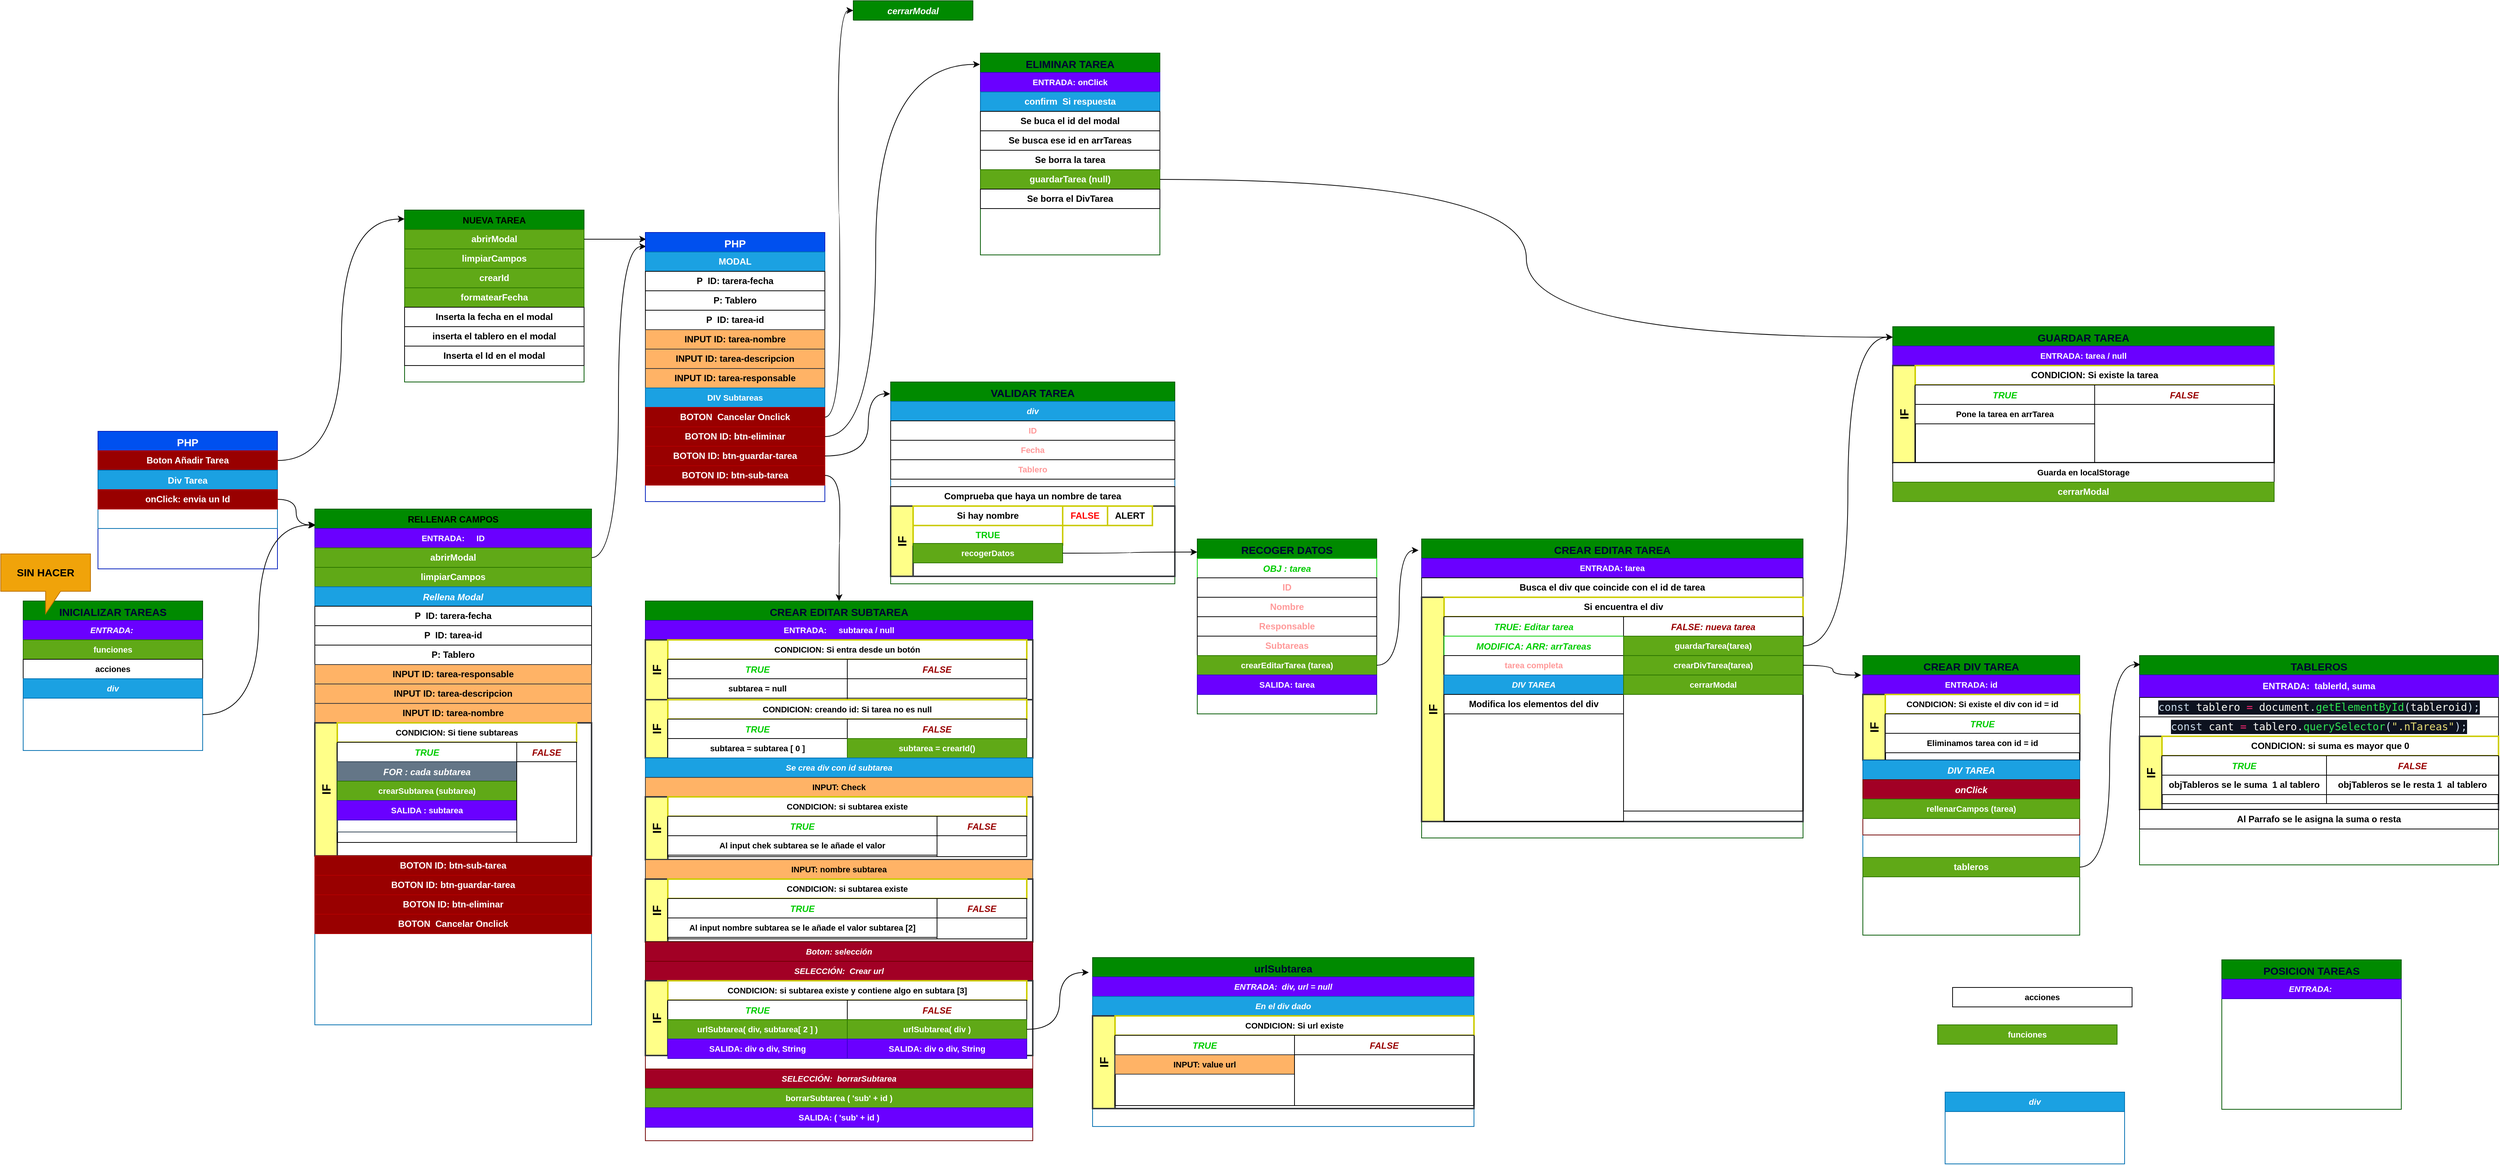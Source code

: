 <mxfile version="21.3.7" type="device" pages="4">
  <diagram id="punyJdf-jIbUqmlF7vAM" name="Página-4">
    <mxGraphModel dx="1594" dy="2048" grid="1" gridSize="10" guides="1" tooltips="1" connect="1" arrows="1" fold="1" page="0" pageScale="1" pageWidth="1200" pageHeight="1920" math="0" shadow="0">
      <root>
        <mxCell id="0" />
        <mxCell id="1" parent="0" />
        <mxCell id="NrVDEQDnBQGgSxbI515B-295" style="edgeStyle=orthogonalEdgeStyle;curved=1;rounded=0;orthogonalLoop=1;jettySize=auto;html=1;exitX=1;exitY=0.5;exitDx=0;exitDy=0;entryX=0;entryY=0.052;entryDx=0;entryDy=0;entryPerimeter=0;" parent="1" target="CclbAOjj2DgLXVoPSTtD-374" edge="1">
          <mxGeometry relative="1" as="geometry">
            <mxPoint x="300" y="-810" as="targetPoint" />
            <mxPoint x="350" y="-465" as="sourcePoint" />
          </mxGeometry>
        </mxCell>
        <mxCell id="NrVDEQDnBQGgSxbI515B-361" style="edgeStyle=orthogonalEdgeStyle;curved=1;rounded=0;orthogonalLoop=1;jettySize=auto;html=1;exitX=1;exitY=0.5;exitDx=0;exitDy=0;entryX=0.004;entryY=0.031;entryDx=0;entryDy=0;entryPerimeter=0;" parent="1" source="NrVDEQDnBQGgSxbI515B-103" target="CclbAOjj2DgLXVoPSTtD-387" edge="1">
          <mxGeometry relative="1" as="geometry">
            <mxPoint x="480" y="-315" as="targetPoint" />
          </mxGeometry>
        </mxCell>
        <mxCell id="CclbAOjj2DgLXVoPSTtD-374" value="NUEVA TAREA" style="swimlane;fontStyle=1;align=center;verticalAlign=top;childLayout=stackLayout;horizontal=1;startSize=26;horizontalStack=0;resizeParent=1;resizeLast=0;collapsible=1;marginBottom=0;rounded=0;shadow=0;strokeWidth=1;labelBackgroundColor=none;fillColor=#008a00;strokeColor=#005700;fontColor=#000000;fontFamily=Helvetica;fontSize=12;" parent="1" vertex="1">
          <mxGeometry x="520" y="-800" width="240" height="230" as="geometry">
            <mxRectangle x="30" y="2" width="160" height="26" as="alternateBounds" />
          </mxGeometry>
        </mxCell>
        <mxCell id="CclbAOjj2DgLXVoPSTtD-382" value="abrirModal" style="rounded=0;whiteSpace=wrap;html=1;fontStyle=1;fillColor=#60a917;fontColor=#ffffff;strokeColor=#2D7600;" parent="CclbAOjj2DgLXVoPSTtD-374" vertex="1">
          <mxGeometry y="26" width="240" height="26" as="geometry" />
        </mxCell>
        <mxCell id="CclbAOjj2DgLXVoPSTtD-383" value="limpiarCampos" style="rounded=0;whiteSpace=wrap;html=1;fontStyle=1;fillColor=#60a917;fontColor=#ffffff;strokeColor=#2D7600;" parent="CclbAOjj2DgLXVoPSTtD-374" vertex="1">
          <mxGeometry y="52" width="240" height="26" as="geometry" />
        </mxCell>
        <mxCell id="CclbAOjj2DgLXVoPSTtD-384" value="crearId" style="rounded=0;whiteSpace=wrap;html=1;fontStyle=1;fillColor=#60a917;fontColor=#ffffff;strokeColor=#2D7600;" parent="CclbAOjj2DgLXVoPSTtD-374" vertex="1">
          <mxGeometry y="78" width="240" height="26" as="geometry" />
        </mxCell>
        <mxCell id="CclbAOjj2DgLXVoPSTtD-395" value="formatearFecha" style="rounded=0;whiteSpace=wrap;html=1;fontStyle=1;fillColor=#60a917;fontColor=#ffffff;strokeColor=#2D7600;" parent="CclbAOjj2DgLXVoPSTtD-374" vertex="1">
          <mxGeometry y="104" width="240" height="26" as="geometry" />
        </mxCell>
        <mxCell id="NrVDEQDnBQGgSxbI515B-372" value="Inserta la fecha en el modal" style="rounded=0;whiteSpace=wrap;html=1;fontStyle=1" parent="CclbAOjj2DgLXVoPSTtD-374" vertex="1">
          <mxGeometry y="130" width="240" height="26" as="geometry" />
        </mxCell>
        <mxCell id="CclbAOjj2DgLXVoPSTtD-385" value="inserta el tablero en el modal" style="rounded=0;whiteSpace=wrap;html=1;fontStyle=1" parent="CclbAOjj2DgLXVoPSTtD-374" vertex="1">
          <mxGeometry y="156" width="240" height="26" as="geometry" />
        </mxCell>
        <mxCell id="NrVDEQDnBQGgSxbI515B-373" value="Inserta el Id en el modal" style="rounded=0;whiteSpace=wrap;html=1;fontStyle=1" parent="CclbAOjj2DgLXVoPSTtD-374" vertex="1">
          <mxGeometry y="182" width="240" height="26" as="geometry" />
        </mxCell>
        <mxCell id="CclbAOjj2DgLXVoPSTtD-396" style="edgeStyle=orthogonalEdgeStyle;rounded=0;orthogonalLoop=1;jettySize=auto;html=1;exitX=1;exitY=0.5;exitDx=0;exitDy=0;entryX=0.004;entryY=0.025;entryDx=0;entryDy=0;curved=1;entryPerimeter=0;" parent="1" source="CclbAOjj2DgLXVoPSTtD-382" target="CclbAOjj2DgLXVoPSTtD-463" edge="1">
          <mxGeometry relative="1" as="geometry">
            <mxPoint x="990" y="-597.5" as="targetPoint" />
          </mxGeometry>
        </mxCell>
        <mxCell id="CclbAOjj2DgLXVoPSTtD-398" style="edgeStyle=orthogonalEdgeStyle;shape=connector;curved=1;rounded=0;orthogonalLoop=1;jettySize=auto;html=1;exitX=1;exitY=0.5;exitDx=0;exitDy=0;entryX=0.004;entryY=0.052;entryDx=0;entryDy=0;labelBackgroundColor=default;strokeColor=default;fontFamily=Helvetica;fontSize=11;fontColor=default;endArrow=classic;entryPerimeter=0;" parent="1" source="CclbAOjj2DgLXVoPSTtD-397" target="CclbAOjj2DgLXVoPSTtD-463" edge="1">
          <mxGeometry relative="1" as="geometry">
            <mxPoint x="990" y="-452.5" as="targetPoint" />
          </mxGeometry>
        </mxCell>
        <mxCell id="CclbAOjj2DgLXVoPSTtD-387" value="RELLENAR CAMPOS" style="swimlane;fontStyle=1;align=center;verticalAlign=top;childLayout=stackLayout;horizontal=1;startSize=26;horizontalStack=0;resizeParent=1;resizeLast=0;collapsible=1;marginBottom=0;rounded=0;shadow=0;strokeWidth=1;labelBackgroundColor=none;fillColor=#008a00;strokeColor=#005700;fontColor=#000000;fontFamily=Helvetica;fontSize=12;" parent="1" vertex="1">
          <mxGeometry x="400" y="-400" width="370" height="690" as="geometry">
            <mxRectangle x="30" y="26" width="160" height="26" as="alternateBounds" />
          </mxGeometry>
        </mxCell>
        <mxCell id="p3ndVyxSaI7oVuIl856C-3" value="ENTRADA:&amp;nbsp;&lt;span style=&quot;white-space: pre;&quot;&gt;&#x9;&lt;/span&gt;ID" style="rounded=0;whiteSpace=wrap;html=1;fontStyle=1;fillColor=#6a00ff;fontColor=#ffffff;strokeColor=#3700CC;fontFamily=Helvetica;fontSize=11;" parent="CclbAOjj2DgLXVoPSTtD-387" vertex="1">
          <mxGeometry y="26" width="370" height="26" as="geometry" />
        </mxCell>
        <mxCell id="CclbAOjj2DgLXVoPSTtD-397" value="abrirModal" style="rounded=0;whiteSpace=wrap;html=1;fontStyle=1;fillColor=#60a917;fontColor=#ffffff;strokeColor=#2D7600;" parent="CclbAOjj2DgLXVoPSTtD-387" vertex="1">
          <mxGeometry y="52" width="370" height="26" as="geometry" />
        </mxCell>
        <mxCell id="p3ndVyxSaI7oVuIl856C-2" value="limpiarCampos" style="rounded=0;whiteSpace=wrap;html=1;fontStyle=1;fillColor=#60a917;fontColor=#ffffff;strokeColor=#2D7600;" parent="CclbAOjj2DgLXVoPSTtD-387" vertex="1">
          <mxGeometry y="78" width="370" height="26" as="geometry" />
        </mxCell>
        <mxCell id="ij2Dm8SQ9CkHd_1CGwGM-83" value="Rellena Modal" style="swimlane;fontStyle=3;align=center;verticalAlign=top;childLayout=stackLayout;horizontal=1;startSize=26;horizontalStack=0;resizeParent=1;resizeLast=0;collapsible=1;marginBottom=0;rounded=0;shadow=0;strokeWidth=1;labelBackgroundColor=none;fillColor=#1ba1e2;strokeColor=#006EAF;fontColor=#ffffff;" parent="CclbAOjj2DgLXVoPSTtD-387" vertex="1">
          <mxGeometry y="104" width="370" height="586" as="geometry">
            <mxRectangle y="52" width="240" height="26" as="alternateBounds" />
          </mxGeometry>
        </mxCell>
        <mxCell id="ij2Dm8SQ9CkHd_1CGwGM-92" value="P&amp;nbsp; ID: tarera-fecha" style="rounded=0;whiteSpace=wrap;html=1;fontStyle=1" parent="ij2Dm8SQ9CkHd_1CGwGM-83" vertex="1">
          <mxGeometry y="26" width="370" height="26" as="geometry" />
        </mxCell>
        <mxCell id="ij2Dm8SQ9CkHd_1CGwGM-94" value="P&amp;nbsp; ID: tarea-id" style="rounded=0;whiteSpace=wrap;html=1;fontStyle=1" parent="ij2Dm8SQ9CkHd_1CGwGM-83" vertex="1">
          <mxGeometry y="52" width="370" height="26" as="geometry" />
        </mxCell>
        <mxCell id="ij2Dm8SQ9CkHd_1CGwGM-93" value="P: Tablero" style="rounded=0;whiteSpace=wrap;html=1;fontStyle=1;fontFamily=Helvetica;fontSize=12;fontColor=default;" parent="ij2Dm8SQ9CkHd_1CGwGM-83" vertex="1">
          <mxGeometry y="78" width="370" height="26" as="geometry" />
        </mxCell>
        <mxCell id="ij2Dm8SQ9CkHd_1CGwGM-97" value="INPUT ID: tarea-responsable" style="rounded=0;whiteSpace=wrap;html=1;fontStyle=1;fillColor=#FFB366;strokeColor=#36393d;fontColor=#000000;" parent="ij2Dm8SQ9CkHd_1CGwGM-83" vertex="1">
          <mxGeometry y="104" width="370" height="26" as="geometry" />
        </mxCell>
        <mxCell id="ij2Dm8SQ9CkHd_1CGwGM-96" value="INPUT ID: tarea-descripcion" style="rounded=0;whiteSpace=wrap;html=1;fontStyle=1;fillColor=#FFB366;strokeColor=#36393d;fontColor=#000000;" parent="ij2Dm8SQ9CkHd_1CGwGM-83" vertex="1">
          <mxGeometry y="130" width="370" height="26" as="geometry" />
        </mxCell>
        <mxCell id="ij2Dm8SQ9CkHd_1CGwGM-95" value="INPUT ID: tarea-nombre" style="rounded=0;whiteSpace=wrap;html=1;fontStyle=1;fillColor=#FFB366;strokeColor=#36393d;fontColor=#000000;" parent="ij2Dm8SQ9CkHd_1CGwGM-83" vertex="1">
          <mxGeometry y="156" width="370" height="26" as="geometry" />
        </mxCell>
        <mxCell id="ij2Dm8SQ9CkHd_1CGwGM-105" value="IF" style="swimlane;horizontal=0;whiteSpace=wrap;html=1;fontFamily=Helvetica;fontSize=16;startSize=30;fillColor=#ffff88;strokeColor=#36393d;strokeWidth=2;fontColor=#000000;" parent="ij2Dm8SQ9CkHd_1CGwGM-83" vertex="1">
          <mxGeometry y="182" width="370" height="178" as="geometry">
            <mxRectangle x="170" y="450" width="40" height="140" as="alternateBounds" />
          </mxGeometry>
        </mxCell>
        <mxCell id="ij2Dm8SQ9CkHd_1CGwGM-106" value="CONDICION: Si tiene subtareas" style="rounded=0;whiteSpace=wrap;html=1;fontStyle=1;strokeColor=#CCCC00;strokeWidth=2;fontFamily=Helvetica;fontSize=11;fontColor=default;" parent="ij2Dm8SQ9CkHd_1CGwGM-105" vertex="1">
          <mxGeometry x="30" width="320" height="26" as="geometry" />
        </mxCell>
        <mxCell id="ij2Dm8SQ9CkHd_1CGwGM-107" value="TRUE" style="swimlane;fontStyle=3;align=center;verticalAlign=top;childLayout=stackLayout;horizontal=1;startSize=26;horizontalStack=0;resizeParent=1;resizeLast=0;collapsible=1;marginBottom=0;rounded=0;shadow=0;strokeWidth=1;labelBackgroundColor=none;fontFamily=Helvetica;fontSize=12;fontColor=#00CC00;" parent="ij2Dm8SQ9CkHd_1CGwGM-105" vertex="1">
          <mxGeometry x="30" y="26" width="240" height="134" as="geometry">
            <mxRectangle x="1490" y="-90" width="160" height="26" as="alternateBounds" />
          </mxGeometry>
        </mxCell>
        <mxCell id="ij2Dm8SQ9CkHd_1CGwGM-84" value="FOR : cada subtarea" style="swimlane;fontStyle=3;align=center;verticalAlign=top;childLayout=stackLayout;horizontal=1;startSize=26;horizontalStack=0;resizeParent=1;resizeLast=0;collapsible=1;marginBottom=0;rounded=0;shadow=0;strokeWidth=1;labelBackgroundColor=none;fillColor=#647687;strokeColor=#314354;fontColor=#ffffff;" parent="ij2Dm8SQ9CkHd_1CGwGM-107" vertex="1">
          <mxGeometry y="26" width="240" height="94" as="geometry">
            <mxRectangle y="26" width="240" height="26" as="alternateBounds" />
          </mxGeometry>
        </mxCell>
        <mxCell id="ij2Dm8SQ9CkHd_1CGwGM-104" value="crearSubtarea (subtarea)" style="rounded=0;whiteSpace=wrap;html=1;fontStyle=1;fillColor=#60a917;fontColor=#ffffff;strokeColor=#2D7600;fontFamily=Helvetica;fontSize=11;" parent="ij2Dm8SQ9CkHd_1CGwGM-84" vertex="1">
          <mxGeometry y="26" width="240" height="26" as="geometry" />
        </mxCell>
        <mxCell id="ij2Dm8SQ9CkHd_1CGwGM-109" value="SALIDA : subtarea" style="rounded=0;whiteSpace=wrap;html=1;fontStyle=1;fillColor=#6a00ff;fontColor=#ffffff;strokeColor=#3700CC;fontFamily=Helvetica;fontSize=11;" parent="ij2Dm8SQ9CkHd_1CGwGM-84" vertex="1">
          <mxGeometry y="52" width="240" height="26" as="geometry" />
        </mxCell>
        <mxCell id="ij2Dm8SQ9CkHd_1CGwGM-108" value="FALSE" style="swimlane;fontStyle=3;align=center;verticalAlign=top;childLayout=stackLayout;horizontal=1;startSize=26;horizontalStack=0;resizeParent=1;resizeLast=0;collapsible=1;marginBottom=0;rounded=0;shadow=0;strokeWidth=1;labelBackgroundColor=none;fontFamily=Helvetica;fontSize=12;fontColor=#990000;" parent="ij2Dm8SQ9CkHd_1CGwGM-105" vertex="1">
          <mxGeometry x="270" y="26" width="80" height="134" as="geometry">
            <mxRectangle x="1490" y="-90" width="160" height="26" as="alternateBounds" />
          </mxGeometry>
        </mxCell>
        <mxCell id="ij2Dm8SQ9CkHd_1CGwGM-101" value="BOTON ID: btn-sub-tarea" style="rounded=0;whiteSpace=wrap;html=1;fontStyle=1;fillColor=#990000;strokeColor=#B20000;fontColor=#ffffff;" parent="ij2Dm8SQ9CkHd_1CGwGM-83" vertex="1">
          <mxGeometry y="360" width="370" height="26" as="geometry" />
        </mxCell>
        <mxCell id="ij2Dm8SQ9CkHd_1CGwGM-100" value="BOTON ID: btn-guardar-tarea" style="rounded=0;whiteSpace=wrap;html=1;fontStyle=1;fillColor=#990000;strokeColor=#B20000;fontColor=#ffffff;" parent="ij2Dm8SQ9CkHd_1CGwGM-83" vertex="1">
          <mxGeometry y="386" width="370" height="26" as="geometry" />
        </mxCell>
        <mxCell id="ij2Dm8SQ9CkHd_1CGwGM-99" value="BOTON ID: btn-eliminar" style="rounded=0;whiteSpace=wrap;html=1;fontStyle=1;fillColor=#990000;strokeColor=#B20000;fontColor=#ffffff;" parent="ij2Dm8SQ9CkHd_1CGwGM-83" vertex="1">
          <mxGeometry y="412" width="370" height="26" as="geometry" />
        </mxCell>
        <mxCell id="ij2Dm8SQ9CkHd_1CGwGM-98" value="BOTON&amp;nbsp; Cancelar Onclick" style="rounded=0;whiteSpace=wrap;html=1;fontStyle=1;fillColor=#990000;strokeColor=#B20000;fontColor=#ffffff;" parent="ij2Dm8SQ9CkHd_1CGwGM-83" vertex="1">
          <mxGeometry y="438" width="370" height="26" as="geometry" />
        </mxCell>
        <mxCell id="CclbAOjj2DgLXVoPSTtD-407" value="PHP" style="swimlane;fontStyle=1;align=center;verticalAlign=top;childLayout=stackLayout;horizontal=1;startSize=26;horizontalStack=0;resizeParent=1;resizeLast=0;collapsible=1;marginBottom=0;rounded=0;shadow=0;strokeWidth=1;labelBackgroundColor=none;fillColor=#0050ef;strokeColor=#001DBC;fontColor=#ffffff;fontFamily=Helvetica;fontSize=14;" parent="1" vertex="1">
          <mxGeometry x="110" y="-504" width="240" height="184" as="geometry">
            <mxRectangle x="130" y="-390" width="160" height="26" as="alternateBounds" />
          </mxGeometry>
        </mxCell>
        <mxCell id="ij2Dm8SQ9CkHd_1CGwGM-82" value="Boton Añadir Tarea" style="rounded=0;whiteSpace=wrap;html=1;fontStyle=1;fillColor=#990000;strokeColor=#B20000;fontColor=#ffffff;fontFamily=Helvetica;fontSize=12;" parent="CclbAOjj2DgLXVoPSTtD-407" vertex="1">
          <mxGeometry y="26" width="240" height="26" as="geometry" />
        </mxCell>
        <mxCell id="NrVDEQDnBQGgSxbI515B-103" value="Div Tarea" style="swimlane;fontStyle=1;align=center;verticalAlign=top;childLayout=stackLayout;horizontal=1;startSize=26;horizontalStack=0;resizeParent=1;resizeLast=0;collapsible=1;marginBottom=0;rounded=0;shadow=0;strokeWidth=1;labelBackgroundColor=none;fillColor=#1ba1e2;strokeColor=#006EAF;fontColor=#ffffff;" parent="CclbAOjj2DgLXVoPSTtD-407" vertex="1">
          <mxGeometry y="52" width="240" height="78" as="geometry">
            <mxRectangle y="52" width="240" height="26" as="alternateBounds" />
          </mxGeometry>
        </mxCell>
        <mxCell id="ij2Dm8SQ9CkHd_1CGwGM-81" value="onClick: envia un Id" style="rounded=0;whiteSpace=wrap;html=1;fontStyle=1;fillColor=#990000;strokeColor=#B20000;fontColor=#ffffff;fontFamily=Helvetica;fontSize=12;" parent="NrVDEQDnBQGgSxbI515B-103" vertex="1">
          <mxGeometry y="26" width="240" height="26" as="geometry" />
        </mxCell>
        <mxCell id="CclbAOjj2DgLXVoPSTtD-463" value="PHP" style="swimlane;fontStyle=1;align=center;verticalAlign=top;childLayout=stackLayout;horizontal=1;startSize=26;horizontalStack=0;resizeParent=1;resizeLast=0;collapsible=1;marginBottom=0;rounded=0;shadow=0;strokeWidth=1;labelBackgroundColor=none;fillColor=#0050ef;strokeColor=#001DBC;fontColor=#ffffff;fontFamily=Helvetica;fontSize=14;" parent="1" vertex="1">
          <mxGeometry x="842" y="-770" width="240" height="360" as="geometry">
            <mxRectangle x="130" y="-390" width="160" height="26" as="alternateBounds" />
          </mxGeometry>
        </mxCell>
        <mxCell id="CclbAOjj2DgLXVoPSTtD-540" value="MODAL" style="rounded=0;whiteSpace=wrap;html=1;fontStyle=1;fillColor=#1ba1e2;fontColor=#ffffff;strokeColor=#006EAF;" parent="CclbAOjj2DgLXVoPSTtD-463" vertex="1">
          <mxGeometry y="26" width="240" height="26" as="geometry" />
        </mxCell>
        <mxCell id="CclbAOjj2DgLXVoPSTtD-491" value="P&amp;nbsp; ID: tarera-fecha" style="rounded=0;whiteSpace=wrap;html=1;fontStyle=1" parent="CclbAOjj2DgLXVoPSTtD-463" vertex="1">
          <mxGeometry y="52" width="240" height="26" as="geometry" />
        </mxCell>
        <mxCell id="ij2Dm8SQ9CkHd_1CGwGM-90" value="P: Tablero" style="rounded=0;whiteSpace=wrap;html=1;fontStyle=1;fontFamily=Helvetica;fontSize=12;fontColor=default;" parent="CclbAOjj2DgLXVoPSTtD-463" vertex="1">
          <mxGeometry y="78" width="240" height="26" as="geometry" />
        </mxCell>
        <mxCell id="CclbAOjj2DgLXVoPSTtD-490" value="P&amp;nbsp; ID: tarea-id" style="rounded=0;whiteSpace=wrap;html=1;fontStyle=1" parent="CclbAOjj2DgLXVoPSTtD-463" vertex="1">
          <mxGeometry y="104" width="240" height="26" as="geometry" />
        </mxCell>
        <mxCell id="CclbAOjj2DgLXVoPSTtD-506" value="INPUT ID: tarea-nombre" style="rounded=0;whiteSpace=wrap;html=1;fontStyle=1;fillColor=#FFB366;strokeColor=#36393d;fontColor=#000000;" parent="CclbAOjj2DgLXVoPSTtD-463" vertex="1">
          <mxGeometry y="130" width="240" height="26" as="geometry" />
        </mxCell>
        <mxCell id="CclbAOjj2DgLXVoPSTtD-507" value="INPUT ID: tarea-descripcion" style="rounded=0;whiteSpace=wrap;html=1;fontStyle=1;fillColor=#FFB366;strokeColor=#36393d;fontColor=#000000;" parent="CclbAOjj2DgLXVoPSTtD-463" vertex="1">
          <mxGeometry y="156" width="240" height="26" as="geometry" />
        </mxCell>
        <mxCell id="CclbAOjj2DgLXVoPSTtD-508" value="INPUT ID: tarea-responsable" style="rounded=0;whiteSpace=wrap;html=1;fontStyle=1;fillColor=#FFB366;strokeColor=#36393d;fontColor=#000000;" parent="CclbAOjj2DgLXVoPSTtD-463" vertex="1">
          <mxGeometry y="182" width="240" height="26" as="geometry" />
        </mxCell>
        <mxCell id="ij2Dm8SQ9CkHd_1CGwGM-111" value="DIV Subtareas" style="rounded=0;whiteSpace=wrap;html=1;fontStyle=1;fillColor=#1ba1e2;fontColor=#ffffff;strokeColor=#006EAF;fontFamily=Helvetica;fontSize=11;" parent="CclbAOjj2DgLXVoPSTtD-463" vertex="1">
          <mxGeometry y="208" width="240" height="26" as="geometry" />
        </mxCell>
        <mxCell id="CclbAOjj2DgLXVoPSTtD-536" value="BOTON&amp;nbsp; Cancelar Onclick" style="rounded=0;whiteSpace=wrap;html=1;fontStyle=1;fillColor=#990000;strokeColor=#B20000;fontColor=#ffffff;" parent="CclbAOjj2DgLXVoPSTtD-463" vertex="1">
          <mxGeometry y="234" width="240" height="26" as="geometry" />
        </mxCell>
        <mxCell id="CclbAOjj2DgLXVoPSTtD-537" value="BOTON ID: btn-eliminar" style="rounded=0;whiteSpace=wrap;html=1;fontStyle=1;fillColor=#990000;strokeColor=#B20000;fontColor=#ffffff;" parent="CclbAOjj2DgLXVoPSTtD-463" vertex="1">
          <mxGeometry y="260" width="240" height="26" as="geometry" />
        </mxCell>
        <mxCell id="CclbAOjj2DgLXVoPSTtD-538" value="BOTON ID: btn-guardar-tarea" style="rounded=0;whiteSpace=wrap;html=1;fontStyle=1;fillColor=#990000;strokeColor=#B20000;fontColor=#ffffff;" parent="CclbAOjj2DgLXVoPSTtD-463" vertex="1">
          <mxGeometry y="286" width="240" height="26" as="geometry" />
        </mxCell>
        <mxCell id="CclbAOjj2DgLXVoPSTtD-539" value="BOTON ID: btn-sub-tarea" style="rounded=0;whiteSpace=wrap;html=1;fontStyle=1;fillColor=#990000;strokeColor=#B20000;fontColor=#ffffff;" parent="CclbAOjj2DgLXVoPSTtD-463" vertex="1">
          <mxGeometry y="312" width="240" height="26" as="geometry" />
        </mxCell>
        <mxCell id="NrVDEQDnBQGgSxbI515B-263" value="cerrarModal" style="swimlane;fontStyle=3;align=center;verticalAlign=top;childLayout=stackLayout;horizontal=1;startSize=26;horizontalStack=0;resizeParent=1;resizeLast=0;collapsible=1;marginBottom=0;rounded=0;shadow=0;strokeWidth=1;labelBackgroundColor=none;fillColor=#008a00;strokeColor=#005700;fontColor=#ffffff;fontFamily=Helvetica;fontSize=12;" parent="1" vertex="1" collapsed="1">
          <mxGeometry x="1120" y="-1080" width="160" height="26" as="geometry">
            <mxRectangle x="210" y="120" width="240" height="106" as="alternateBounds" />
          </mxGeometry>
        </mxCell>
        <mxCell id="NrVDEQDnBQGgSxbI515B-264" value="Descripción" style="swimlane;fontStyle=2;align=center;verticalAlign=top;childLayout=stackLayout;horizontal=1;startSize=26;horizontalStack=0;resizeParent=1;resizeLast=0;collapsible=1;marginBottom=0;rounded=0;shadow=0;strokeWidth=1;labelBackgroundColor=none;fillColor=#182E3E;strokeColor=#FFFFFF;fontColor=#FFFFFF;fontFamily=Helvetica;fontSize=11;" parent="NrVDEQDnBQGgSxbI515B-263" vertex="1" collapsed="1">
          <mxGeometry y="26" width="240" height="26" as="geometry">
            <mxRectangle y="26" width="240" height="74" as="alternateBounds" />
          </mxGeometry>
        </mxCell>
        <mxCell id="NrVDEQDnBQGgSxbI515B-265" value="..." style="text;align=left;verticalAlign=top;spacingLeft=4;spacingRight=4;overflow=hidden;rotatable=0;points=[[0,0.5],[1,0.5]];portConstraint=eastwest;labelBackgroundColor=none;fontColor=default;whiteSpace=wrap;html=1;labelBorderColor=none;fontSize=11;fontFamily=Helvetica;" parent="NrVDEQDnBQGgSxbI515B-264" vertex="1">
          <mxGeometry y="26" width="240" height="44" as="geometry" />
        </mxCell>
        <mxCell id="NrVDEQDnBQGgSxbI515B-266" value="Variables" style="swimlane;fontStyle=2;align=center;verticalAlign=top;childLayout=stackLayout;horizontal=1;startSize=26;horizontalStack=0;resizeParent=1;resizeLast=0;collapsible=1;marginBottom=0;rounded=0;shadow=0;strokeWidth=1;labelBackgroundColor=none;fillColor=#182E3E;strokeColor=#FFFFFF;fontColor=#FFFFFF;fontFamily=Helvetica;fontSize=11;" parent="NrVDEQDnBQGgSxbI515B-263" vertex="1" collapsed="1">
          <mxGeometry y="52" width="240" height="28" as="geometry">
            <mxRectangle y="52" width="240" height="158" as="alternateBounds" />
          </mxGeometry>
        </mxCell>
        <mxCell id="NrVDEQDnBQGgSxbI515B-267" value="..." style="text;align=left;verticalAlign=top;spacingLeft=4;spacingRight=4;overflow=hidden;rotatable=0;points=[[0,0.5],[1,0.5]];portConstraint=eastwest;labelBackgroundColor=none;fontColor=default;whiteSpace=wrap;html=1;fontSize=11;fontFamily=Helvetica;" parent="NrVDEQDnBQGgSxbI515B-266" vertex="1">
          <mxGeometry y="26" width="240" height="124" as="geometry" />
        </mxCell>
        <mxCell id="NrVDEQDnBQGgSxbI515B-268" value="Salidas" style="swimlane;fontStyle=2;align=center;verticalAlign=top;childLayout=stackLayout;horizontal=1;startSize=26;horizontalStack=0;resizeParent=1;resizeLast=0;collapsible=1;marginBottom=0;rounded=0;shadow=0;strokeWidth=1;labelBackgroundColor=none;fillColor=#182E3E;strokeColor=#FFFFFF;fontColor=#FFFFFF;fontFamily=Helvetica;fontSize=11;" parent="NrVDEQDnBQGgSxbI515B-263" vertex="1" collapsed="1">
          <mxGeometry y="80" width="240" height="26" as="geometry">
            <mxRectangle y="80" width="240" height="122" as="alternateBounds" />
          </mxGeometry>
        </mxCell>
        <mxCell id="NrVDEQDnBQGgSxbI515B-269" value=" -&gt;" style="text;align=right;verticalAlign=top;spacingLeft=4;spacingRight=4;overflow=hidden;rotatable=0;points=[[0,0.5],[1,0.5]];portConstraint=eastwest;labelBackgroundColor=none;fontColor=default;fontSize=11;fontFamily=Helvetica;" parent="NrVDEQDnBQGgSxbI515B-268" vertex="1">
          <mxGeometry y="26" width="240" height="30" as="geometry" />
        </mxCell>
        <mxCell id="NrVDEQDnBQGgSxbI515B-270" value="" style="line;html=1;strokeWidth=1;align=left;verticalAlign=middle;spacingTop=-1;spacingLeft=3;spacingRight=3;rotatable=0;labelPosition=right;points=[];portConstraint=eastwest;labelBackgroundColor=none;fillColor=#182E3E;strokeColor=#FFFFFF;fontColor=#FFFFFF;fontFamily=Helvetica;fontSize=11;" parent="NrVDEQDnBQGgSxbI515B-268" vertex="1">
          <mxGeometry y="56" width="240" height="8" as="geometry" />
        </mxCell>
        <mxCell id="CclbAOjj2DgLXVoPSTtD-552" style="edgeStyle=orthogonalEdgeStyle;shape=connector;curved=1;rounded=0;orthogonalLoop=1;jettySize=auto;html=1;exitX=1;exitY=0.5;exitDx=0;exitDy=0;entryX=0;entryY=0.5;entryDx=0;entryDy=0;labelBackgroundColor=default;strokeColor=default;fontFamily=Helvetica;fontSize=11;fontColor=default;endArrow=classic;" parent="1" source="CclbAOjj2DgLXVoPSTtD-536" target="NrVDEQDnBQGgSxbI515B-263" edge="1">
          <mxGeometry relative="1" as="geometry" />
        </mxCell>
        <mxCell id="CclbAOjj2DgLXVoPSTtD-568" value="CREAR EDITAR SUBTAREA" style="swimlane;fontStyle=1;align=center;verticalAlign=top;childLayout=stackLayout;horizontal=1;startSize=26;horizontalStack=0;resizeParent=1;resizeLast=0;collapsible=1;marginBottom=0;rounded=0;shadow=0;strokeWidth=1;labelBackgroundColor=none;fillColor=#008a00;strokeColor=#005700;fontColor=#000033;fontFamily=Helvetica;fontSize=14;" parent="1" vertex="1">
          <mxGeometry x="842" y="-277" width="518" height="722" as="geometry">
            <mxRectangle x="30" y="26" width="160" height="26" as="alternateBounds" />
          </mxGeometry>
        </mxCell>
        <mxCell id="5UcspiP-r22wAof2Nkbb-20" value="ENTRADA:&amp;nbsp;&lt;span style=&quot;white-space: pre;&quot;&gt;&#x9;&lt;/span&gt;subtarea / null" style="rounded=0;whiteSpace=wrap;html=1;fontStyle=1;fillColor=#6a00ff;fontColor=#ffffff;strokeColor=#3700CC;fontFamily=Helvetica;fontSize=11;" parent="CclbAOjj2DgLXVoPSTtD-568" vertex="1">
          <mxGeometry y="26" width="518" height="26" as="geometry" />
        </mxCell>
        <mxCell id="ij2Dm8SQ9CkHd_1CGwGM-158" value="IF" style="swimlane;horizontal=0;whiteSpace=wrap;html=1;fontFamily=Helvetica;fontSize=16;startSize=30;fillColor=#ffff88;strokeColor=#36393d;strokeWidth=2;fontColor=#000000;" parent="CclbAOjj2DgLXVoPSTtD-568" vertex="1">
          <mxGeometry y="52" width="518" height="80" as="geometry">
            <mxRectangle x="170" y="450" width="40" height="140" as="alternateBounds" />
          </mxGeometry>
        </mxCell>
        <mxCell id="ij2Dm8SQ9CkHd_1CGwGM-159" value="CONDICION: Si entra desde un botón" style="rounded=0;whiteSpace=wrap;html=1;fontStyle=1;strokeColor=#CCCC00;strokeWidth=2;fontFamily=Helvetica;fontSize=11;fontColor=default;" parent="ij2Dm8SQ9CkHd_1CGwGM-158" vertex="1">
          <mxGeometry x="30" width="480" height="26" as="geometry" />
        </mxCell>
        <mxCell id="ij2Dm8SQ9CkHd_1CGwGM-160" value="TRUE" style="swimlane;fontStyle=3;align=center;verticalAlign=top;childLayout=stackLayout;horizontal=1;startSize=26;horizontalStack=0;resizeParent=1;resizeLast=0;collapsible=1;marginBottom=0;rounded=0;shadow=0;strokeWidth=1;labelBackgroundColor=none;fontFamily=Helvetica;fontSize=12;fontColor=#00CC00;" parent="ij2Dm8SQ9CkHd_1CGwGM-158" vertex="1">
          <mxGeometry x="30" y="26" width="240" height="54" as="geometry">
            <mxRectangle x="1490" y="-90" width="160" height="26" as="alternateBounds" />
          </mxGeometry>
        </mxCell>
        <mxCell id="ij2Dm8SQ9CkHd_1CGwGM-162" value="subtarea = null" style="rounded=0;whiteSpace=wrap;html=1;fontStyle=1;fontFamily=Helvetica;fontSize=11;fontColor=default;" parent="ij2Dm8SQ9CkHd_1CGwGM-160" vertex="1">
          <mxGeometry y="26" width="240" height="26" as="geometry" />
        </mxCell>
        <mxCell id="ij2Dm8SQ9CkHd_1CGwGM-161" value="FALSE" style="swimlane;fontStyle=3;align=center;verticalAlign=top;childLayout=stackLayout;horizontal=1;startSize=26;horizontalStack=0;resizeParent=1;resizeLast=0;collapsible=1;marginBottom=0;rounded=0;shadow=0;strokeWidth=1;labelBackgroundColor=none;fontFamily=Helvetica;fontSize=12;fontColor=#990000;" parent="ij2Dm8SQ9CkHd_1CGwGM-158" vertex="1">
          <mxGeometry x="270" y="26" width="240" height="54" as="geometry">
            <mxRectangle x="1490" y="-90" width="160" height="26" as="alternateBounds" />
          </mxGeometry>
        </mxCell>
        <mxCell id="ij2Dm8SQ9CkHd_1CGwGM-163" value="" style="rounded=0;whiteSpace=wrap;html=1;fontStyle=1;fontFamily=Helvetica;fontSize=11;fontColor=default;" parent="ij2Dm8SQ9CkHd_1CGwGM-161" vertex="1">
          <mxGeometry y="26" width="240" height="26" as="geometry" />
        </mxCell>
        <mxCell id="ij2Dm8SQ9CkHd_1CGwGM-164" value="IF" style="swimlane;horizontal=0;whiteSpace=wrap;html=1;fontFamily=Helvetica;fontSize=16;startSize=30;fillColor=#ffff88;strokeColor=#36393d;strokeWidth=2;fontColor=#000000;" parent="CclbAOjj2DgLXVoPSTtD-568" vertex="1">
          <mxGeometry y="132" width="518" height="78" as="geometry">
            <mxRectangle x="170" y="450" width="40" height="140" as="alternateBounds" />
          </mxGeometry>
        </mxCell>
        <mxCell id="ij2Dm8SQ9CkHd_1CGwGM-165" value="CONDICION: creando id: Si tarea no es null" style="rounded=0;whiteSpace=wrap;html=1;fontStyle=1;strokeColor=#CCCC00;strokeWidth=2;fontFamily=Helvetica;fontSize=11;fontColor=default;" parent="ij2Dm8SQ9CkHd_1CGwGM-164" vertex="1">
          <mxGeometry x="30" width="480" height="26" as="geometry" />
        </mxCell>
        <mxCell id="ij2Dm8SQ9CkHd_1CGwGM-166" value="TRUE" style="swimlane;fontStyle=3;align=center;verticalAlign=top;childLayout=stackLayout;horizontal=1;startSize=26;horizontalStack=0;resizeParent=1;resizeLast=0;collapsible=1;marginBottom=0;rounded=0;shadow=0;strokeWidth=1;labelBackgroundColor=none;fontFamily=Helvetica;fontSize=12;fontColor=#00CC00;" parent="ij2Dm8SQ9CkHd_1CGwGM-164" vertex="1">
          <mxGeometry x="30" y="26" width="240" height="54" as="geometry">
            <mxRectangle x="1490" y="-90" width="160" height="26" as="alternateBounds" />
          </mxGeometry>
        </mxCell>
        <mxCell id="ij2Dm8SQ9CkHd_1CGwGM-167" value="subtarea = subtarea [ 0 ]" style="rounded=0;whiteSpace=wrap;html=1;fontStyle=1;fontFamily=Helvetica;fontSize=11;fontColor=default;" parent="ij2Dm8SQ9CkHd_1CGwGM-166" vertex="1">
          <mxGeometry y="26" width="240" height="26" as="geometry" />
        </mxCell>
        <mxCell id="ij2Dm8SQ9CkHd_1CGwGM-168" value="FALSE" style="swimlane;fontStyle=3;align=center;verticalAlign=top;childLayout=stackLayout;horizontal=1;startSize=26;horizontalStack=0;resizeParent=1;resizeLast=0;collapsible=1;marginBottom=0;rounded=0;shadow=0;strokeWidth=1;labelBackgroundColor=none;fontFamily=Helvetica;fontSize=12;fontColor=#990000;" parent="ij2Dm8SQ9CkHd_1CGwGM-164" vertex="1">
          <mxGeometry x="270" y="26" width="240" height="54" as="geometry">
            <mxRectangle x="1490" y="-90" width="160" height="26" as="alternateBounds" />
          </mxGeometry>
        </mxCell>
        <mxCell id="ij2Dm8SQ9CkHd_1CGwGM-176" value="subtarea = crearId()" style="rounded=0;whiteSpace=wrap;html=1;fontStyle=1;fillColor=#60a917;fontColor=#ffffff;strokeColor=#2D7600;fontFamily=Helvetica;fontSize=11;" parent="ij2Dm8SQ9CkHd_1CGwGM-168" vertex="1">
          <mxGeometry y="26" width="240" height="26" as="geometry" />
        </mxCell>
        <mxCell id="ij2Dm8SQ9CkHd_1CGwGM-173" value="Se crea div con id subtarea" style="swimlane;fontStyle=3;align=center;verticalAlign=top;childLayout=stackLayout;horizontal=1;startSize=26;horizontalStack=0;resizeParent=1;resizeLast=0;collapsible=1;marginBottom=0;rounded=0;shadow=0;strokeWidth=1;labelBackgroundColor=none;fillColor=#1ba1e2;strokeColor=#006EAF;fontColor=#ffffff;fontFamily=Helvetica;fontSize=11;" parent="CclbAOjj2DgLXVoPSTtD-568" vertex="1">
          <mxGeometry y="210" width="518" height="512" as="geometry">
            <mxRectangle y="210" width="518" height="26" as="alternateBounds" />
          </mxGeometry>
        </mxCell>
        <mxCell id="ij2Dm8SQ9CkHd_1CGwGM-179" value="INPUT: Check" style="rounded=0;whiteSpace=wrap;html=1;fontStyle=1;fillColor=#FFB366;strokeColor=#36393d;fontColor=#000000;fontFamily=Helvetica;fontSize=11;" parent="ij2Dm8SQ9CkHd_1CGwGM-173" vertex="1">
          <mxGeometry y="26" width="518" height="26" as="geometry" />
        </mxCell>
        <mxCell id="ij2Dm8SQ9CkHd_1CGwGM-181" value="IF" style="swimlane;horizontal=0;whiteSpace=wrap;html=1;fontFamily=Helvetica;fontSize=16;startSize=30;fillColor=#ffff88;strokeColor=#36393d;strokeWidth=2;fontColor=#000000;" parent="ij2Dm8SQ9CkHd_1CGwGM-173" vertex="1">
          <mxGeometry y="52" width="518" height="84" as="geometry">
            <mxRectangle x="170" y="450" width="40" height="140" as="alternateBounds" />
          </mxGeometry>
        </mxCell>
        <mxCell id="ij2Dm8SQ9CkHd_1CGwGM-182" value="CONDICION: si subtarea existe" style="rounded=0;whiteSpace=wrap;html=1;fontStyle=1;strokeColor=#CCCC00;strokeWidth=2;fontFamily=Helvetica;fontSize=11;fontColor=default;" parent="ij2Dm8SQ9CkHd_1CGwGM-181" vertex="1">
          <mxGeometry x="30" width="480" height="26" as="geometry" />
        </mxCell>
        <mxCell id="ij2Dm8SQ9CkHd_1CGwGM-183" value="TRUE" style="swimlane;fontStyle=3;align=center;verticalAlign=top;childLayout=stackLayout;horizontal=1;startSize=26;horizontalStack=0;resizeParent=1;resizeLast=0;collapsible=1;marginBottom=0;rounded=0;shadow=0;strokeWidth=1;labelBackgroundColor=none;fontFamily=Helvetica;fontSize=12;fontColor=#00CC00;" parent="ij2Dm8SQ9CkHd_1CGwGM-181" vertex="1">
          <mxGeometry x="30" y="26" width="360" height="54" as="geometry">
            <mxRectangle x="1490" y="-90" width="160" height="26" as="alternateBounds" />
          </mxGeometry>
        </mxCell>
        <mxCell id="ij2Dm8SQ9CkHd_1CGwGM-185" value="Al input chek subtarea se le añade el valor" style="rounded=0;whiteSpace=wrap;html=1;fontStyle=1;fontFamily=Helvetica;fontSize=11;fontColor=default;" parent="ij2Dm8SQ9CkHd_1CGwGM-183" vertex="1">
          <mxGeometry y="26" width="360" height="26" as="geometry" />
        </mxCell>
        <mxCell id="ij2Dm8SQ9CkHd_1CGwGM-184" value="FALSE" style="swimlane;fontStyle=3;align=center;verticalAlign=top;childLayout=stackLayout;horizontal=1;startSize=26;horizontalStack=0;resizeParent=1;resizeLast=0;collapsible=1;marginBottom=0;rounded=0;shadow=0;strokeWidth=1;labelBackgroundColor=none;fontFamily=Helvetica;fontSize=12;fontColor=#990000;" parent="ij2Dm8SQ9CkHd_1CGwGM-181" vertex="1">
          <mxGeometry x="390" y="26" width="120" height="54" as="geometry">
            <mxRectangle x="1490" y="-90" width="160" height="26" as="alternateBounds" />
          </mxGeometry>
        </mxCell>
        <mxCell id="ij2Dm8SQ9CkHd_1CGwGM-180" value="INPUT: nombre subtarea" style="rounded=0;whiteSpace=wrap;html=1;fontStyle=1;fillColor=#FFB366;strokeColor=#36393d;fontColor=#000000;fontFamily=Helvetica;fontSize=11;" parent="ij2Dm8SQ9CkHd_1CGwGM-173" vertex="1">
          <mxGeometry y="136" width="518" height="26" as="geometry" />
        </mxCell>
        <mxCell id="ij2Dm8SQ9CkHd_1CGwGM-186" value="IF" style="swimlane;horizontal=0;whiteSpace=wrap;html=1;fontFamily=Helvetica;fontSize=16;startSize=30;fillColor=#ffff88;strokeColor=#36393d;strokeWidth=2;fontColor=#000000;" parent="ij2Dm8SQ9CkHd_1CGwGM-173" vertex="1">
          <mxGeometry y="162" width="518" height="84" as="geometry">
            <mxRectangle x="170" y="450" width="40" height="140" as="alternateBounds" />
          </mxGeometry>
        </mxCell>
        <mxCell id="ij2Dm8SQ9CkHd_1CGwGM-187" value="CONDICION: si subtarea existe" style="rounded=0;whiteSpace=wrap;html=1;fontStyle=1;strokeColor=#CCCC00;strokeWidth=2;fontFamily=Helvetica;fontSize=11;fontColor=default;" parent="ij2Dm8SQ9CkHd_1CGwGM-186" vertex="1">
          <mxGeometry x="30" width="480" height="26" as="geometry" />
        </mxCell>
        <mxCell id="ij2Dm8SQ9CkHd_1CGwGM-188" value="TRUE" style="swimlane;fontStyle=3;align=center;verticalAlign=top;childLayout=stackLayout;horizontal=1;startSize=26;horizontalStack=0;resizeParent=1;resizeLast=0;collapsible=1;marginBottom=0;rounded=0;shadow=0;strokeWidth=1;labelBackgroundColor=none;fontFamily=Helvetica;fontSize=12;fontColor=#00CC00;" parent="ij2Dm8SQ9CkHd_1CGwGM-186" vertex="1">
          <mxGeometry x="30" y="26" width="360" height="54" as="geometry">
            <mxRectangle x="1490" y="-90" width="160" height="26" as="alternateBounds" />
          </mxGeometry>
        </mxCell>
        <mxCell id="ij2Dm8SQ9CkHd_1CGwGM-189" value="Al input nombre subtarea se le añade el valor subtarea [2]" style="rounded=0;whiteSpace=wrap;html=1;fontStyle=1;fontFamily=Helvetica;fontSize=11;fontColor=default;" parent="ij2Dm8SQ9CkHd_1CGwGM-188" vertex="1">
          <mxGeometry y="26" width="360" height="26" as="geometry" />
        </mxCell>
        <mxCell id="ij2Dm8SQ9CkHd_1CGwGM-190" value="FALSE" style="swimlane;fontStyle=3;align=center;verticalAlign=top;childLayout=stackLayout;horizontal=1;startSize=26;horizontalStack=0;resizeParent=1;resizeLast=0;collapsible=1;marginBottom=0;rounded=0;shadow=0;strokeWidth=1;labelBackgroundColor=none;fontFamily=Helvetica;fontSize=12;fontColor=#990000;" parent="ij2Dm8SQ9CkHd_1CGwGM-186" vertex="1">
          <mxGeometry x="390" y="26" width="120" height="54" as="geometry">
            <mxRectangle x="1490" y="-90" width="160" height="26" as="alternateBounds" />
          </mxGeometry>
        </mxCell>
        <mxCell id="ij2Dm8SQ9CkHd_1CGwGM-174" value="Boton: selección" style="swimlane;fontStyle=3;align=center;verticalAlign=top;childLayout=stackLayout;horizontal=1;startSize=26;horizontalStack=0;resizeParent=1;resizeLast=0;collapsible=1;marginBottom=0;rounded=0;shadow=0;strokeWidth=1;labelBackgroundColor=none;fillColor=#a20025;strokeColor=#6F0000;fontColor=#ffffff;fontFamily=Helvetica;fontSize=11;" parent="ij2Dm8SQ9CkHd_1CGwGM-173" vertex="1">
          <mxGeometry y="246" width="518" height="266" as="geometry">
            <mxRectangle y="26" width="240" height="26" as="alternateBounds" />
          </mxGeometry>
        </mxCell>
        <mxCell id="ij2Dm8SQ9CkHd_1CGwGM-192" value="SELECCIÓN:  Crear url" style="swimlane;fontStyle=3;align=center;verticalAlign=top;childLayout=stackLayout;horizontal=1;startSize=26;horizontalStack=0;resizeParent=1;resizeLast=0;collapsible=1;marginBottom=0;rounded=0;shadow=0;strokeWidth=1;labelBackgroundColor=none;fillColor=#a20025;strokeColor=#6F0000;fontColor=#ffffff;fontFamily=Helvetica;fontSize=11;" parent="ij2Dm8SQ9CkHd_1CGwGM-174" vertex="1">
          <mxGeometry y="26" width="518" height="144" as="geometry">
            <mxRectangle y="26" width="240" height="26" as="alternateBounds" />
          </mxGeometry>
        </mxCell>
        <mxCell id="ij2Dm8SQ9CkHd_1CGwGM-198" value="IF" style="swimlane;horizontal=0;whiteSpace=wrap;html=1;fontFamily=Helvetica;fontSize=16;startSize=30;fillColor=#ffff88;strokeColor=#36393d;strokeWidth=2;fontColor=#000000;" parent="ij2Dm8SQ9CkHd_1CGwGM-192" vertex="1">
          <mxGeometry y="26" width="518" height="100" as="geometry">
            <mxRectangle x="170" y="450" width="40" height="140" as="alternateBounds" />
          </mxGeometry>
        </mxCell>
        <mxCell id="ij2Dm8SQ9CkHd_1CGwGM-199" value="CONDICION: si subtarea existe y contiene algo en subtara [3]" style="rounded=0;whiteSpace=wrap;html=1;fontStyle=1;strokeColor=#CCCC00;strokeWidth=2;fontFamily=Helvetica;fontSize=11;fontColor=default;" parent="ij2Dm8SQ9CkHd_1CGwGM-198" vertex="1">
          <mxGeometry x="30" width="480" height="26" as="geometry" />
        </mxCell>
        <mxCell id="ij2Dm8SQ9CkHd_1CGwGM-200" value="TRUE" style="swimlane;fontStyle=3;align=center;verticalAlign=top;childLayout=stackLayout;horizontal=1;startSize=26;horizontalStack=0;resizeParent=1;resizeLast=0;collapsible=1;marginBottom=0;rounded=0;shadow=0;strokeWidth=1;labelBackgroundColor=none;fontFamily=Helvetica;fontSize=12;fontColor=#00CC00;" parent="ij2Dm8SQ9CkHd_1CGwGM-198" vertex="1">
          <mxGeometry x="30" y="26" width="240" height="78" as="geometry">
            <mxRectangle x="1490" y="-90" width="160" height="26" as="alternateBounds" />
          </mxGeometry>
        </mxCell>
        <mxCell id="ij2Dm8SQ9CkHd_1CGwGM-175" value="urlSubtarea( div, subtarea[ 2 ] )" style="rounded=0;whiteSpace=wrap;html=1;fontStyle=1;fillColor=#60a917;fontColor=#ffffff;strokeColor=#2D7600;fontFamily=Helvetica;fontSize=11;" parent="ij2Dm8SQ9CkHd_1CGwGM-200" vertex="1">
          <mxGeometry y="26" width="240" height="26" as="geometry" />
        </mxCell>
        <mxCell id="ij2Dm8SQ9CkHd_1CGwGM-194" value="SALIDA: div o div, String" style="rounded=0;whiteSpace=wrap;html=1;fontStyle=1;fillColor=#6a00ff;fontColor=#ffffff;strokeColor=#3700CC;fontFamily=Helvetica;fontSize=11;" parent="ij2Dm8SQ9CkHd_1CGwGM-200" vertex="1">
          <mxGeometry y="52" width="240" height="26" as="geometry" />
        </mxCell>
        <mxCell id="ij2Dm8SQ9CkHd_1CGwGM-202" value="FALSE" style="swimlane;fontStyle=3;align=center;verticalAlign=top;childLayout=stackLayout;horizontal=1;startSize=26;horizontalStack=0;resizeParent=1;resizeLast=0;collapsible=1;marginBottom=0;rounded=0;shadow=0;strokeWidth=1;labelBackgroundColor=none;fontFamily=Helvetica;fontSize=12;fontColor=#990000;" parent="ij2Dm8SQ9CkHd_1CGwGM-198" vertex="1">
          <mxGeometry x="270" y="26" width="240" height="78" as="geometry">
            <mxRectangle x="1490" y="-90" width="160" height="26" as="alternateBounds" />
          </mxGeometry>
        </mxCell>
        <mxCell id="ij2Dm8SQ9CkHd_1CGwGM-193" value="urlSubtarea( div )" style="rounded=0;whiteSpace=wrap;html=1;fontStyle=1;fillColor=#60a917;fontColor=#ffffff;strokeColor=#2D7600;fontFamily=Helvetica;fontSize=11;" parent="ij2Dm8SQ9CkHd_1CGwGM-202" vertex="1">
          <mxGeometry y="26" width="240" height="26" as="geometry" />
        </mxCell>
        <mxCell id="ij2Dm8SQ9CkHd_1CGwGM-203" value="SALIDA: div o div, String" style="rounded=0;whiteSpace=wrap;html=1;fontStyle=1;fillColor=#6a00ff;fontColor=#ffffff;strokeColor=#3700CC;fontFamily=Helvetica;fontSize=11;" parent="ij2Dm8SQ9CkHd_1CGwGM-202" vertex="1">
          <mxGeometry y="52" width="240" height="26" as="geometry" />
        </mxCell>
        <mxCell id="ij2Dm8SQ9CkHd_1CGwGM-195" value="SELECCIÓN:  borrarSubtarea" style="swimlane;fontStyle=3;align=center;verticalAlign=top;childLayout=stackLayout;horizontal=1;startSize=26;horizontalStack=0;resizeParent=1;resizeLast=0;collapsible=1;marginBottom=0;rounded=0;shadow=0;strokeWidth=1;labelBackgroundColor=none;fillColor=#a20025;strokeColor=#6F0000;fontColor=#ffffff;fontFamily=Helvetica;fontSize=11;" parent="ij2Dm8SQ9CkHd_1CGwGM-174" vertex="1">
          <mxGeometry y="170" width="518" height="78" as="geometry">
            <mxRectangle y="26" width="240" height="26" as="alternateBounds" />
          </mxGeometry>
        </mxCell>
        <mxCell id="ij2Dm8SQ9CkHd_1CGwGM-196" value="borrarSubtarea ( &#39;sub&#39; + id )" style="rounded=0;whiteSpace=wrap;html=1;fontStyle=1;fillColor=#60a917;fontColor=#ffffff;strokeColor=#2D7600;fontFamily=Helvetica;fontSize=11;" parent="ij2Dm8SQ9CkHd_1CGwGM-195" vertex="1">
          <mxGeometry y="26" width="518" height="26" as="geometry" />
        </mxCell>
        <mxCell id="ij2Dm8SQ9CkHd_1CGwGM-197" value="SALIDA: ( &#39;sub&#39; + id )" style="rounded=0;whiteSpace=wrap;html=1;fontStyle=1;fillColor=#6a00ff;fontColor=#ffffff;strokeColor=#3700CC;fontFamily=Helvetica;fontSize=11;" parent="ij2Dm8SQ9CkHd_1CGwGM-195" vertex="1">
          <mxGeometry y="52" width="518" height="26" as="geometry" />
        </mxCell>
        <mxCell id="CclbAOjj2DgLXVoPSTtD-583" value="VALIDAR TAREA" style="swimlane;fontStyle=1;align=center;verticalAlign=top;childLayout=stackLayout;horizontal=1;startSize=26;horizontalStack=0;resizeParent=1;resizeLast=0;collapsible=1;marginBottom=0;rounded=0;shadow=0;strokeWidth=1;labelBackgroundColor=none;fillColor=#008a00;strokeColor=#005700;fontColor=#000033;fontFamily=Helvetica;fontSize=14;" parent="1" vertex="1">
          <mxGeometry x="1170" y="-570" width="380" height="270" as="geometry">
            <mxRectangle x="30" y="26" width="160" height="26" as="alternateBounds" />
          </mxGeometry>
        </mxCell>
        <mxCell id="CclbAOjj2DgLXVoPSTtD-579" value="div" style="swimlane;fontStyle=3;align=center;verticalAlign=top;childLayout=stackLayout;horizontal=1;startSize=26;horizontalStack=0;resizeParent=1;resizeLast=0;collapsible=1;marginBottom=0;rounded=0;shadow=0;strokeWidth=1;labelBackgroundColor=none;fillColor=#1ba1e2;strokeColor=#006EAF;fontColor=#ffffff;fontFamily=Helvetica;fontSize=11;" parent="CclbAOjj2DgLXVoPSTtD-583" vertex="1">
          <mxGeometry y="26" width="380" height="114" as="geometry">
            <mxRectangle y="104" width="240" height="26" as="alternateBounds" />
          </mxGeometry>
        </mxCell>
        <mxCell id="CclbAOjj2DgLXVoPSTtD-581" value="ID" style="rounded=0;whiteSpace=wrap;html=1;fontStyle=1;fontColor=#FF9999;fontFamily=Helvetica;fontSize=11;" parent="CclbAOjj2DgLXVoPSTtD-579" vertex="1">
          <mxGeometry y="26" width="380" height="26" as="geometry" />
        </mxCell>
        <mxCell id="p3ndVyxSaI7oVuIl856C-9" value="Fecha" style="rounded=0;whiteSpace=wrap;html=1;fontStyle=1;fontColor=#FF9999;fontFamily=Helvetica;fontSize=11;" parent="CclbAOjj2DgLXVoPSTtD-579" vertex="1">
          <mxGeometry y="52" width="380" height="26" as="geometry" />
        </mxCell>
        <mxCell id="p3ndVyxSaI7oVuIl856C-10" value="Tablero" style="rounded=0;whiteSpace=wrap;html=1;fontStyle=1;fontColor=#FF9999;fontFamily=Helvetica;fontSize=11;" parent="CclbAOjj2DgLXVoPSTtD-579" vertex="1">
          <mxGeometry y="78" width="380" height="26" as="geometry" />
        </mxCell>
        <mxCell id="CclbAOjj2DgLXVoPSTtD-235" value="Comprueba que haya un nombre de tarea" style="rounded=0;whiteSpace=wrap;html=1;fontStyle=1" parent="CclbAOjj2DgLXVoPSTtD-583" vertex="1">
          <mxGeometry y="140" width="380" height="26" as="geometry" />
        </mxCell>
        <mxCell id="CclbAOjj2DgLXVoPSTtD-236" value="IF" style="swimlane;horizontal=0;whiteSpace=wrap;html=1;fontFamily=Helvetica;fontSize=16;startSize=30;fillColor=#ffff88;strokeColor=#36393d;strokeWidth=2;fontColor=#000000;" parent="CclbAOjj2DgLXVoPSTtD-583" vertex="1">
          <mxGeometry y="166" width="380" height="94" as="geometry">
            <mxRectangle x="170" y="450" width="40" height="140" as="alternateBounds" />
          </mxGeometry>
        </mxCell>
        <mxCell id="CclbAOjj2DgLXVoPSTtD-237" value="Si hay nombre" style="rounded=0;whiteSpace=wrap;html=1;fontStyle=1;strokeColor=#CCCC00;strokeWidth=2;" parent="CclbAOjj2DgLXVoPSTtD-236" vertex="1">
          <mxGeometry x="30" width="200" height="26" as="geometry" />
        </mxCell>
        <mxCell id="CclbAOjj2DgLXVoPSTtD-238" value="TRUE" style="rounded=0;whiteSpace=wrap;html=1;fontStyle=1;strokeColor=#CCCC00;strokeWidth=2;fontColor=#00CC00;" parent="CclbAOjj2DgLXVoPSTtD-236" vertex="1">
          <mxGeometry x="30" y="26" width="200" height="26" as="geometry" />
        </mxCell>
        <mxCell id="CclbAOjj2DgLXVoPSTtD-240" value="FALSE" style="rounded=0;whiteSpace=wrap;html=1;fontStyle=1;strokeColor=#CCCC00;strokeWidth=2;fontColor=#FF0000;" parent="CclbAOjj2DgLXVoPSTtD-236" vertex="1">
          <mxGeometry x="230" width="60" height="26" as="geometry" />
        </mxCell>
        <mxCell id="CclbAOjj2DgLXVoPSTtD-241" value="ALERT" style="rounded=0;whiteSpace=wrap;html=1;fontStyle=1;strokeColor=#CCCC00;strokeWidth=2;" parent="CclbAOjj2DgLXVoPSTtD-236" vertex="1">
          <mxGeometry x="290" width="60" height="26" as="geometry" />
        </mxCell>
        <mxCell id="CclbAOjj2DgLXVoPSTtD-592" value="recogerDatos" style="rounded=0;whiteSpace=wrap;html=1;fontStyle=1;fillColor=#60a917;fontColor=#ffffff;strokeColor=#2D7600;fontFamily=Helvetica;fontSize=11;" parent="CclbAOjj2DgLXVoPSTtD-236" vertex="1">
          <mxGeometry x="30" y="50" width="200" height="26" as="geometry" />
        </mxCell>
        <mxCell id="CclbAOjj2DgLXVoPSTtD-600" value="CREAR EDITAR TAREA" style="swimlane;fontStyle=1;align=center;verticalAlign=top;childLayout=stackLayout;horizontal=1;startSize=26;horizontalStack=0;resizeParent=1;resizeLast=0;collapsible=1;marginBottom=0;rounded=0;shadow=0;strokeWidth=1;labelBackgroundColor=none;fillColor=#008a00;strokeColor=#005700;fontColor=#000033;fontFamily=Helvetica;fontSize=14;" parent="1" vertex="1">
          <mxGeometry x="1880" y="-360" width="510" height="400" as="geometry">
            <mxRectangle x="30" y="26" width="160" height="26" as="alternateBounds" />
          </mxGeometry>
        </mxCell>
        <mxCell id="CKIPaD5xNn-v9i8c3-rn-81" value="ENTRADA: tarea" style="rounded=0;whiteSpace=wrap;html=1;fontStyle=1;fillColor=#6a00ff;fontColor=#ffffff;strokeColor=#3700CC;fontFamily=Helvetica;fontSize=11;" parent="CclbAOjj2DgLXVoPSTtD-600" vertex="1">
          <mxGeometry y="26" width="510" height="26" as="geometry" />
        </mxCell>
        <mxCell id="CclbAOjj2DgLXVoPSTtD-279" value="Busca el div que coincide con el id de tarea" style="rounded=0;whiteSpace=wrap;html=1;fontStyle=1" parent="CclbAOjj2DgLXVoPSTtD-600" vertex="1">
          <mxGeometry y="52" width="510" height="26" as="geometry" />
        </mxCell>
        <mxCell id="CclbAOjj2DgLXVoPSTtD-289" value="IF" style="swimlane;horizontal=0;whiteSpace=wrap;html=1;fontFamily=Helvetica;fontSize=16;startSize=30;fillColor=#ffff88;strokeColor=#36393d;strokeWidth=2;fontColor=#000000;" parent="CclbAOjj2DgLXVoPSTtD-600" vertex="1">
          <mxGeometry y="78" width="510" height="300" as="geometry">
            <mxRectangle x="170" y="450" width="40" height="140" as="alternateBounds" />
          </mxGeometry>
        </mxCell>
        <mxCell id="CclbAOjj2DgLXVoPSTtD-290" value="Si encuentra el div" style="rounded=0;whiteSpace=wrap;html=1;fontStyle=1;strokeColor=#CCCC00;strokeWidth=2;" parent="CclbAOjj2DgLXVoPSTtD-289" vertex="1">
          <mxGeometry x="30" width="480" height="26" as="geometry" />
        </mxCell>
        <mxCell id="CclbAOjj2DgLXVoPSTtD-616" value="TRUE: Editar tarea" style="swimlane;fontStyle=3;align=center;verticalAlign=top;childLayout=stackLayout;horizontal=1;startSize=26;horizontalStack=0;resizeParent=1;resizeLast=0;collapsible=1;marginBottom=0;rounded=0;shadow=0;strokeWidth=1;labelBackgroundColor=none;fontFamily=Helvetica;fontSize=12;fontColor=#00CC00;" parent="CclbAOjj2DgLXVoPSTtD-289" vertex="1">
          <mxGeometry x="30" y="26" width="240" height="274" as="geometry">
            <mxRectangle x="1490" y="-90" width="160" height="26" as="alternateBounds" />
          </mxGeometry>
        </mxCell>
        <mxCell id="CclbAOjj2DgLXVoPSTtD-299" value="MODIFICA: ARR: arrTareas" style="swimlane;fontStyle=3;align=center;verticalAlign=top;childLayout=stackLayout;horizontal=1;startSize=26;horizontalStack=0;resizeParent=1;resizeLast=0;collapsible=1;marginBottom=0;rounded=0;shadow=0;strokeWidth=1;labelBackgroundColor=none;glass=0;swimlaneLine=1;fontColor=#00CC00;strokeColor=#00CC00;" parent="CclbAOjj2DgLXVoPSTtD-616" vertex="1">
          <mxGeometry y="26" width="240" height="52" as="geometry">
            <mxRectangle y="78" width="240" height="26" as="alternateBounds" />
          </mxGeometry>
        </mxCell>
        <mxCell id="CclbAOjj2DgLXVoPSTtD-632" value="tarea completa" style="rounded=0;whiteSpace=wrap;html=1;fontStyle=1;fontColor=#FF9999;fontFamily=Helvetica;fontSize=11;" parent="CclbAOjj2DgLXVoPSTtD-299" vertex="1">
          <mxGeometry y="26" width="240" height="26" as="geometry" />
        </mxCell>
        <mxCell id="CKIPaD5xNn-v9i8c3-rn-83" value="DIV TAREA" style="swimlane;fontStyle=3;align=center;verticalAlign=top;childLayout=stackLayout;horizontal=1;startSize=26;horizontalStack=0;resizeParent=1;resizeLast=0;collapsible=1;marginBottom=0;rounded=0;shadow=0;strokeWidth=1;labelBackgroundColor=none;fillColor=#1ba1e2;strokeColor=#006EAF;fontColor=#ffffff;fontFamily=Helvetica;fontSize=11;" parent="CclbAOjj2DgLXVoPSTtD-616" vertex="1">
          <mxGeometry y="78" width="240" height="52" as="geometry">
            <mxRectangle y="78" width="240" height="26" as="alternateBounds" />
          </mxGeometry>
        </mxCell>
        <mxCell id="CclbAOjj2DgLXVoPSTtD-294" value="Modifica los elementos del div" style="rounded=0;whiteSpace=wrap;html=1;fontStyle=1" parent="CKIPaD5xNn-v9i8c3-rn-83" vertex="1">
          <mxGeometry y="26" width="240" height="26" as="geometry" />
        </mxCell>
        <mxCell id="CclbAOjj2DgLXVoPSTtD-624" value="FALSE: nueva tarea" style="swimlane;fontStyle=3;align=center;verticalAlign=top;childLayout=stackLayout;horizontal=1;startSize=26;horizontalStack=0;resizeParent=1;resizeLast=0;collapsible=1;marginBottom=0;rounded=0;shadow=0;strokeWidth=1;labelBackgroundColor=none;fontFamily=Helvetica;fontSize=12;fontColor=#990000;" parent="CclbAOjj2DgLXVoPSTtD-289" vertex="1">
          <mxGeometry x="270" y="26" width="240" height="260" as="geometry">
            <mxRectangle x="1490" y="-90" width="160" height="26" as="alternateBounds" />
          </mxGeometry>
        </mxCell>
        <mxCell id="CclbAOjj2DgLXVoPSTtD-634" value="guardarTarea(tarea)" style="rounded=0;whiteSpace=wrap;html=1;fontStyle=1;fillColor=#60a917;fontColor=#ffffff;strokeColor=#2D7600;fontFamily=Helvetica;fontSize=11;" parent="CclbAOjj2DgLXVoPSTtD-624" vertex="1">
          <mxGeometry y="26" width="240" height="26" as="geometry" />
        </mxCell>
        <mxCell id="CKIPaD5xNn-v9i8c3-rn-91" value="crearDivTarea(tarea)" style="rounded=0;whiteSpace=wrap;html=1;fontStyle=1;fillColor=#60a917;fontColor=#ffffff;strokeColor=#2D7600;fontFamily=Helvetica;fontSize=11;" parent="CclbAOjj2DgLXVoPSTtD-624" vertex="1">
          <mxGeometry y="52" width="240" height="26" as="geometry" />
        </mxCell>
        <mxCell id="CclbAOjj2DgLXVoPSTtD-609" value="cerrarModal" style="rounded=0;whiteSpace=wrap;html=1;fontStyle=1;fillColor=#60a917;fontColor=#ffffff;strokeColor=#2D7600;fontFamily=Helvetica;fontSize=11;" parent="CclbAOjj2DgLXVoPSTtD-624" vertex="1">
          <mxGeometry y="78" width="240" height="26" as="geometry" />
        </mxCell>
        <mxCell id="CKIPaD5xNn-v9i8c3-rn-20" value="RECOGER DATOS" style="swimlane;fontStyle=1;align=center;verticalAlign=top;childLayout=stackLayout;horizontal=1;startSize=26;horizontalStack=0;resizeParent=1;resizeLast=0;collapsible=1;marginBottom=0;rounded=0;shadow=0;strokeWidth=1;labelBackgroundColor=none;fillColor=#008a00;strokeColor=#005700;fontColor=#000033;fontFamily=Helvetica;fontSize=14;" parent="1" vertex="1">
          <mxGeometry x="1580" y="-360" width="240" height="234" as="geometry">
            <mxRectangle x="30" y="26" width="160" height="26" as="alternateBounds" />
          </mxGeometry>
        </mxCell>
        <mxCell id="CKIPaD5xNn-v9i8c3-rn-32" value="OBJ : tarea" style="swimlane;fontStyle=3;align=center;verticalAlign=top;childLayout=stackLayout;horizontal=1;startSize=26;horizontalStack=0;resizeParent=1;resizeLast=0;collapsible=1;marginBottom=0;rounded=0;shadow=0;strokeWidth=1;labelBackgroundColor=none;glass=0;swimlaneLine=1;fontColor=#00CC00;strokeColor=#00CC00;" parent="CKIPaD5xNn-v9i8c3-rn-20" vertex="1">
          <mxGeometry y="26" width="240" height="130" as="geometry">
            <mxRectangle x="140" y="130" width="130" height="26" as="alternateBounds" />
          </mxGeometry>
        </mxCell>
        <mxCell id="CKIPaD5xNn-v9i8c3-rn-33" value="ID" style="rounded=0;whiteSpace=wrap;html=1;fontStyle=1;fontColor=#FF9999;" parent="CKIPaD5xNn-v9i8c3-rn-32" vertex="1">
          <mxGeometry y="26" width="240" height="26" as="geometry" />
        </mxCell>
        <mxCell id="CKIPaD5xNn-v9i8c3-rn-34" value="Nombre" style="rounded=0;whiteSpace=wrap;html=1;fontStyle=1;fontColor=#FF9999;" parent="CKIPaD5xNn-v9i8c3-rn-32" vertex="1">
          <mxGeometry y="52" width="240" height="26" as="geometry" />
        </mxCell>
        <mxCell id="CKIPaD5xNn-v9i8c3-rn-35" value="Responsable" style="rounded=0;whiteSpace=wrap;html=1;fontStyle=1;fontColor=#FF9999;" parent="CKIPaD5xNn-v9i8c3-rn-32" vertex="1">
          <mxGeometry y="78" width="240" height="26" as="geometry" />
        </mxCell>
        <mxCell id="CKIPaD5xNn-v9i8c3-rn-36" value="Subtareas" style="rounded=0;whiteSpace=wrap;html=1;fontStyle=1;fontColor=#FF9999;" parent="CKIPaD5xNn-v9i8c3-rn-32" vertex="1">
          <mxGeometry y="104" width="240" height="26" as="geometry" />
        </mxCell>
        <mxCell id="p3ndVyxSaI7oVuIl856C-11" value="crearEditarTarea (tarea)" style="rounded=0;whiteSpace=wrap;html=1;fontStyle=1;fillColor=#60a917;fontColor=#ffffff;strokeColor=#2D7600;fontFamily=Helvetica;fontSize=11;" parent="CKIPaD5xNn-v9i8c3-rn-20" vertex="1">
          <mxGeometry y="156" width="240" height="26" as="geometry" />
        </mxCell>
        <mxCell id="CKIPaD5xNn-v9i8c3-rn-72" value="SALIDA: tarea" style="rounded=0;whiteSpace=wrap;html=1;fontStyle=1;fillColor=#6a00ff;fontColor=#ffffff;strokeColor=#3700CC;fontFamily=Helvetica;fontSize=11;" parent="CKIPaD5xNn-v9i8c3-rn-20" vertex="1">
          <mxGeometry y="182" width="240" height="26" as="geometry" />
        </mxCell>
        <mxCell id="CKIPaD5xNn-v9i8c3-rn-82" style="edgeStyle=orthogonalEdgeStyle;rounded=0;orthogonalLoop=1;jettySize=auto;html=1;entryX=-0.008;entryY=0.038;entryDx=0;entryDy=0;entryPerimeter=0;curved=1;exitX=1;exitY=0.5;exitDx=0;exitDy=0;" parent="1" source="p3ndVyxSaI7oVuIl856C-11" target="CclbAOjj2DgLXVoPSTtD-600" edge="1">
          <mxGeometry relative="1" as="geometry">
            <mxPoint x="1840" y="-400" as="sourcePoint" />
          </mxGeometry>
        </mxCell>
        <mxCell id="CKIPaD5xNn-v9i8c3-rn-92" value="CREAR DIV TAREA" style="swimlane;fontStyle=1;align=center;verticalAlign=top;childLayout=stackLayout;horizontal=1;startSize=26;horizontalStack=0;resizeParent=1;resizeLast=0;collapsible=1;marginBottom=0;rounded=0;shadow=0;strokeWidth=1;labelBackgroundColor=none;fillColor=#008a00;strokeColor=#005700;fontColor=#000033;fontFamily=Helvetica;fontSize=14;" parent="1" vertex="1">
          <mxGeometry x="2470" y="-204" width="290" height="374" as="geometry">
            <mxRectangle x="30" y="26" width="160" height="26" as="alternateBounds" />
          </mxGeometry>
        </mxCell>
        <mxCell id="CKIPaD5xNn-v9i8c3-rn-116" value="ENTRADA: id" style="rounded=0;whiteSpace=wrap;html=1;fontStyle=1;fillColor=#6a00ff;fontColor=#ffffff;strokeColor=#3700CC;fontFamily=Helvetica;fontSize=11;" parent="CKIPaD5xNn-v9i8c3-rn-92" vertex="1">
          <mxGeometry y="26" width="290" height="26" as="geometry" />
        </mxCell>
        <mxCell id="iMMn_ZPk_lvDpZwo16x_-2" value="IF" style="swimlane;horizontal=0;whiteSpace=wrap;html=1;fontFamily=Helvetica;fontSize=16;startSize=30;fillColor=#ffff88;strokeColor=#36393d;strokeWidth=2;fontColor=#000000;" parent="CKIPaD5xNn-v9i8c3-rn-92" vertex="1">
          <mxGeometry y="52" width="290" height="88" as="geometry">
            <mxRectangle x="170" y="450" width="40" height="140" as="alternateBounds" />
          </mxGeometry>
        </mxCell>
        <mxCell id="iMMn_ZPk_lvDpZwo16x_-3" value="CONDICION: Si existe el div con id = id" style="rounded=0;whiteSpace=wrap;html=1;fontStyle=1;strokeColor=#CCCC00;strokeWidth=2;fontFamily=Helvetica;fontSize=11;fontColor=default;" parent="iMMn_ZPk_lvDpZwo16x_-2" vertex="1">
          <mxGeometry x="30" width="260" height="26" as="geometry" />
        </mxCell>
        <mxCell id="iMMn_ZPk_lvDpZwo16x_-4" value="TRUE" style="swimlane;fontStyle=3;align=center;verticalAlign=top;childLayout=stackLayout;horizontal=1;startSize=26;horizontalStack=0;resizeParent=1;resizeLast=0;collapsible=1;marginBottom=0;rounded=0;shadow=0;strokeWidth=1;labelBackgroundColor=none;fontFamily=Helvetica;fontSize=12;fontColor=#00CC00;" parent="iMMn_ZPk_lvDpZwo16x_-2" vertex="1">
          <mxGeometry x="30" y="26" width="260" height="94" as="geometry">
            <mxRectangle x="1490" y="-90" width="160" height="26" as="alternateBounds" />
          </mxGeometry>
        </mxCell>
        <mxCell id="iMMn_ZPk_lvDpZwo16x_-6" value="Eliminamos tarea con id = id" style="rounded=0;whiteSpace=wrap;html=1;fontStyle=1;fontFamily=Helvetica;fontSize=11;fontColor=default;" parent="iMMn_ZPk_lvDpZwo16x_-4" vertex="1">
          <mxGeometry y="26" width="260" height="26" as="geometry" />
        </mxCell>
        <mxCell id="5UcspiP-r22wAof2Nkbb-2" value="DIV TAREA" style="swimlane;fontStyle=3;align=center;verticalAlign=top;childLayout=stackLayout;horizontal=1;startSize=26;horizontalStack=0;resizeParent=1;resizeLast=0;collapsible=1;marginBottom=0;rounded=0;shadow=0;strokeWidth=1;labelBackgroundColor=none;fillColor=#1ba1e2;strokeColor=#006EAF;fontColor=#ffffff;" parent="CKIPaD5xNn-v9i8c3-rn-92" vertex="1">
          <mxGeometry y="140" width="290" height="130" as="geometry">
            <mxRectangle y="140" width="290" height="26" as="alternateBounds" />
          </mxGeometry>
        </mxCell>
        <mxCell id="5UcspiP-r22wAof2Nkbb-11" value="onClick" style="swimlane;fontStyle=3;align=center;verticalAlign=top;childLayout=stackLayout;horizontal=1;startSize=26;horizontalStack=0;resizeParent=1;resizeLast=0;collapsible=1;marginBottom=0;rounded=0;shadow=0;strokeWidth=1;labelBackgroundColor=none;fillColor=#a20025;strokeColor=#6F0000;fontColor=#ffffff;" parent="5UcspiP-r22wAof2Nkbb-2" vertex="1">
          <mxGeometry y="26" width="290" height="74" as="geometry">
            <mxRectangle y="26" width="240" height="26" as="alternateBounds" />
          </mxGeometry>
        </mxCell>
        <mxCell id="5UcspiP-r22wAof2Nkbb-19" value="rellenarCampos (tarea)" style="rounded=0;whiteSpace=wrap;html=1;fontStyle=1;fillColor=#60a917;fontColor=#ffffff;strokeColor=#2D7600;fontFamily=Helvetica;fontSize=11;" parent="5UcspiP-r22wAof2Nkbb-11" vertex="1">
          <mxGeometry y="26" width="290" height="26" as="geometry" />
        </mxCell>
        <mxCell id="x_VtqUFMWJpOgrqWof9M-13" value="tableros" style="rounded=0;whiteSpace=wrap;html=1;fontStyle=1;fillColor=#60a917;fontColor=#ffffff;strokeColor=#2D7600;fontFamily=Helvetica;fontSize=12;" parent="CKIPaD5xNn-v9i8c3-rn-92" vertex="1">
          <mxGeometry y="270" width="290" height="26" as="geometry" />
        </mxCell>
        <mxCell id="CKIPaD5xNn-v9i8c3-rn-108" style="edgeStyle=orthogonalEdgeStyle;shape=connector;curved=1;rounded=0;orthogonalLoop=1;jettySize=auto;html=1;exitX=1;exitY=0.5;exitDx=0;exitDy=0;entryX=-0.008;entryY=0.07;entryDx=0;entryDy=0;entryPerimeter=0;labelBackgroundColor=default;strokeColor=default;fontFamily=Helvetica;fontSize=11;fontColor=default;endArrow=classic;" parent="1" source="CKIPaD5xNn-v9i8c3-rn-91" target="CKIPaD5xNn-v9i8c3-rn-92" edge="1">
          <mxGeometry relative="1" as="geometry" />
        </mxCell>
        <mxCell id="ij2Dm8SQ9CkHd_1CGwGM-9" value="ELIMINAR TAREA" style="swimlane;fontStyle=1;align=center;verticalAlign=top;childLayout=stackLayout;horizontal=1;startSize=26;horizontalStack=0;resizeParent=1;resizeLast=0;collapsible=1;marginBottom=0;rounded=0;shadow=0;strokeWidth=1;labelBackgroundColor=none;fillColor=#008a00;strokeColor=#005700;fontColor=#000033;fontFamily=Helvetica;fontSize=14;" parent="1" vertex="1">
          <mxGeometry x="1290" y="-1010" width="240" height="270" as="geometry">
            <mxRectangle x="30" y="26" width="160" height="26" as="alternateBounds" />
          </mxGeometry>
        </mxCell>
        <mxCell id="ij2Dm8SQ9CkHd_1CGwGM-24" value="ENTRADA: onClick" style="rounded=0;whiteSpace=wrap;html=1;fontStyle=1;fillColor=#6a00ff;fontColor=#ffffff;strokeColor=#3700CC;fontFamily=Helvetica;fontSize=11;" parent="ij2Dm8SQ9CkHd_1CGwGM-9" vertex="1">
          <mxGeometry y="26" width="240" height="26" as="geometry" />
        </mxCell>
        <mxCell id="ij2Dm8SQ9CkHd_1CGwGM-23" value="confirm&amp;nbsp; Si respuesta" style="rounded=0;whiteSpace=wrap;html=1;fontStyle=1;fillColor=#1ba1e2;fontColor=#ffffff;strokeColor=#006EAF;" parent="ij2Dm8SQ9CkHd_1CGwGM-9" vertex="1">
          <mxGeometry y="52" width="240" height="26" as="geometry" />
        </mxCell>
        <mxCell id="ij2Dm8SQ9CkHd_1CGwGM-25" value="Se buca el id del modal" style="rounded=0;whiteSpace=wrap;html=1;fontStyle=1" parent="ij2Dm8SQ9CkHd_1CGwGM-9" vertex="1">
          <mxGeometry y="78" width="240" height="26" as="geometry" />
        </mxCell>
        <mxCell id="ij2Dm8SQ9CkHd_1CGwGM-26" value="Se busca ese id en arrTareas" style="rounded=0;whiteSpace=wrap;html=1;fontStyle=1" parent="ij2Dm8SQ9CkHd_1CGwGM-9" vertex="1">
          <mxGeometry y="104" width="240" height="26" as="geometry" />
        </mxCell>
        <mxCell id="ij2Dm8SQ9CkHd_1CGwGM-19" value="Se borra la tarea" style="rounded=0;whiteSpace=wrap;html=1;fontStyle=1" parent="ij2Dm8SQ9CkHd_1CGwGM-9" vertex="1">
          <mxGeometry y="130" width="240" height="26" as="geometry" />
        </mxCell>
        <mxCell id="ij2Dm8SQ9CkHd_1CGwGM-18" value="guardarTarea (null)" style="rounded=0;whiteSpace=wrap;html=1;fontStyle=1;fillColor=#60a917;fontColor=#ffffff;strokeColor=#2D7600;" parent="ij2Dm8SQ9CkHd_1CGwGM-9" vertex="1">
          <mxGeometry y="156" width="240" height="26" as="geometry" />
        </mxCell>
        <mxCell id="ij2Dm8SQ9CkHd_1CGwGM-27" value="Se borra el DivTarea" style="rounded=0;whiteSpace=wrap;html=1;fontStyle=1" parent="ij2Dm8SQ9CkHd_1CGwGM-9" vertex="1">
          <mxGeometry y="182" width="240" height="26" as="geometry" />
        </mxCell>
        <mxCell id="ij2Dm8SQ9CkHd_1CGwGM-31" value="GUARDAR TAREA" style="swimlane;fontStyle=1;align=center;verticalAlign=top;childLayout=stackLayout;horizontal=1;startSize=26;horizontalStack=0;resizeParent=1;resizeLast=0;collapsible=1;marginBottom=0;rounded=0;shadow=0;strokeWidth=1;labelBackgroundColor=none;fillColor=#008a00;strokeColor=#005700;fontColor=#000033;fontFamily=Helvetica;fontSize=14;" parent="1" vertex="1">
          <mxGeometry x="2510" y="-644" width="510" height="234" as="geometry">
            <mxRectangle x="30" y="26" width="160" height="26" as="alternateBounds" />
          </mxGeometry>
        </mxCell>
        <mxCell id="ij2Dm8SQ9CkHd_1CGwGM-30" value="ENTRADA: tarea / null" style="rounded=0;whiteSpace=wrap;html=1;fontStyle=1;fillColor=#6a00ff;fontColor=#ffffff;strokeColor=#3700CC;fontFamily=Helvetica;fontSize=11;" parent="ij2Dm8SQ9CkHd_1CGwGM-31" vertex="1">
          <mxGeometry y="26" width="510" height="26" as="geometry" />
        </mxCell>
        <mxCell id="ij2Dm8SQ9CkHd_1CGwGM-49" value="IF" style="swimlane;horizontal=0;whiteSpace=wrap;html=1;fontFamily=Helvetica;fontSize=16;startSize=30;fillColor=#ffff88;strokeColor=#36393d;strokeWidth=2;fontColor=#000000;" parent="ij2Dm8SQ9CkHd_1CGwGM-31" vertex="1">
          <mxGeometry y="52" width="510" height="130" as="geometry">
            <mxRectangle x="170" y="450" width="40" height="140" as="alternateBounds" />
          </mxGeometry>
        </mxCell>
        <mxCell id="ij2Dm8SQ9CkHd_1CGwGM-50" value="CONDICION: Si existe la tarea" style="rounded=0;whiteSpace=wrap;html=1;fontStyle=1;strokeColor=#CCCC00;strokeWidth=2;" parent="ij2Dm8SQ9CkHd_1CGwGM-49" vertex="1">
          <mxGeometry x="30" width="480" height="26" as="geometry" />
        </mxCell>
        <mxCell id="ij2Dm8SQ9CkHd_1CGwGM-51" value="TRUE" style="swimlane;fontStyle=3;align=center;verticalAlign=top;childLayout=stackLayout;horizontal=1;startSize=26;horizontalStack=0;resizeParent=1;resizeLast=0;collapsible=1;marginBottom=0;rounded=0;shadow=0;strokeWidth=1;labelBackgroundColor=none;fontFamily=Helvetica;fontSize=12;fontColor=#00CC00;" parent="ij2Dm8SQ9CkHd_1CGwGM-49" vertex="1">
          <mxGeometry x="30" y="26" width="240" height="104" as="geometry">
            <mxRectangle x="1490" y="-90" width="160" height="26" as="alternateBounds" />
          </mxGeometry>
        </mxCell>
        <mxCell id="ij2Dm8SQ9CkHd_1CGwGM-62" value="Pone la tarea en arrTarea" style="rounded=0;whiteSpace=wrap;html=1;fontStyle=1;fontFamily=Helvetica;fontSize=11;fontColor=default;" parent="ij2Dm8SQ9CkHd_1CGwGM-51" vertex="1">
          <mxGeometry y="26" width="240" height="26" as="geometry" />
        </mxCell>
        <mxCell id="ij2Dm8SQ9CkHd_1CGwGM-56" value="FALSE" style="swimlane;fontStyle=3;align=center;verticalAlign=top;childLayout=stackLayout;horizontal=1;startSize=26;horizontalStack=0;resizeParent=1;resizeLast=0;collapsible=1;marginBottom=0;rounded=0;shadow=0;strokeWidth=1;labelBackgroundColor=none;fontFamily=Helvetica;fontSize=12;fontColor=#990000;" parent="ij2Dm8SQ9CkHd_1CGwGM-49" vertex="1">
          <mxGeometry x="270" y="26" width="240" height="104" as="geometry">
            <mxRectangle x="1490" y="-90" width="160" height="26" as="alternateBounds" />
          </mxGeometry>
        </mxCell>
        <mxCell id="ij2Dm8SQ9CkHd_1CGwGM-41" value="Guarda en localStorage" style="rounded=0;whiteSpace=wrap;html=1;fontStyle=1;fontFamily=Helvetica;fontSize=11;fontColor=default;" parent="ij2Dm8SQ9CkHd_1CGwGM-31" vertex="1">
          <mxGeometry y="182" width="510" height="26" as="geometry" />
        </mxCell>
        <mxCell id="ij2Dm8SQ9CkHd_1CGwGM-28" value="cerrarModal" style="rounded=0;whiteSpace=wrap;html=1;fontStyle=1;fillColor=#60a917;fontColor=#ffffff;strokeColor=#2D7600;" parent="ij2Dm8SQ9CkHd_1CGwGM-31" vertex="1">
          <mxGeometry y="208" width="510" height="26" as="geometry" />
        </mxCell>
        <mxCell id="ij2Dm8SQ9CkHd_1CGwGM-112" style="edgeStyle=orthogonalEdgeStyle;shape=connector;curved=1;rounded=0;orthogonalLoop=1;jettySize=auto;html=1;exitX=1;exitY=0.5;exitDx=0;exitDy=0;entryX=-0.003;entryY=0.056;entryDx=0;entryDy=0;entryPerimeter=0;labelBackgroundColor=default;strokeColor=default;fontFamily=Helvetica;fontSize=11;fontColor=default;endArrow=classic;" parent="1" source="CclbAOjj2DgLXVoPSTtD-537" target="ij2Dm8SQ9CkHd_1CGwGM-9" edge="1">
          <mxGeometry relative="1" as="geometry">
            <Array as="points">
              <mxPoint x="1150" y="-497" />
              <mxPoint x="1150" y="-995" />
            </Array>
          </mxGeometry>
        </mxCell>
        <mxCell id="ij2Dm8SQ9CkHd_1CGwGM-113" style="edgeStyle=orthogonalEdgeStyle;shape=connector;curved=1;rounded=0;orthogonalLoop=1;jettySize=auto;html=1;exitX=1;exitY=0.5;exitDx=0;exitDy=0;entryX=-0.002;entryY=0.059;entryDx=0;entryDy=0;entryPerimeter=0;labelBackgroundColor=default;strokeColor=default;fontFamily=Helvetica;fontSize=11;fontColor=default;endArrow=classic;" parent="1" source="CclbAOjj2DgLXVoPSTtD-538" target="CclbAOjj2DgLXVoPSTtD-583" edge="1">
          <mxGeometry relative="1" as="geometry">
            <Array as="points">
              <mxPoint x="1140" y="-471" />
              <mxPoint x="1140" y="-554" />
            </Array>
          </mxGeometry>
        </mxCell>
        <mxCell id="ij2Dm8SQ9CkHd_1CGwGM-114" style="edgeStyle=orthogonalEdgeStyle;shape=connector;curved=1;rounded=0;orthogonalLoop=1;jettySize=auto;html=1;exitX=1;exitY=0.5;exitDx=0;exitDy=0;entryX=0;entryY=0.075;entryDx=0;entryDy=0;entryPerimeter=0;labelBackgroundColor=default;strokeColor=default;fontFamily=Helvetica;fontSize=11;fontColor=default;endArrow=classic;" parent="1" source="CclbAOjj2DgLXVoPSTtD-592" target="CKIPaD5xNn-v9i8c3-rn-20" edge="1">
          <mxGeometry relative="1" as="geometry" />
        </mxCell>
        <mxCell id="ij2Dm8SQ9CkHd_1CGwGM-115" style="edgeStyle=orthogonalEdgeStyle;shape=connector;curved=1;rounded=0;orthogonalLoop=1;jettySize=auto;html=1;exitX=1;exitY=0.5;exitDx=0;exitDy=0;entryX=0;entryY=0.06;entryDx=0;entryDy=0;entryPerimeter=0;labelBackgroundColor=default;strokeColor=default;fontFamily=Helvetica;fontSize=11;fontColor=default;endArrow=classic;" parent="1" source="CclbAOjj2DgLXVoPSTtD-634" target="ij2Dm8SQ9CkHd_1CGwGM-31" edge="1">
          <mxGeometry relative="1" as="geometry" />
        </mxCell>
        <mxCell id="ij2Dm8SQ9CkHd_1CGwGM-116" style="edgeStyle=orthogonalEdgeStyle;shape=connector;curved=1;rounded=0;orthogonalLoop=1;jettySize=auto;html=1;exitX=1;exitY=0.5;exitDx=0;exitDy=0;labelBackgroundColor=default;strokeColor=default;fontFamily=Helvetica;fontSize=11;fontColor=default;endArrow=classic;entryX=0;entryY=0.06;entryDx=0;entryDy=0;entryPerimeter=0;" parent="1" source="ij2Dm8SQ9CkHd_1CGwGM-18" target="ij2Dm8SQ9CkHd_1CGwGM-31" edge="1">
          <mxGeometry relative="1" as="geometry">
            <mxPoint x="2150" y="-750" as="targetPoint" />
          </mxGeometry>
        </mxCell>
        <mxCell id="CclbAOjj2DgLXVoPSTtD-582" style="edgeStyle=orthogonalEdgeStyle;shape=connector;curved=1;rounded=0;orthogonalLoop=1;jettySize=auto;html=1;exitX=1;exitY=0.5;exitDx=0;exitDy=0;labelBackgroundColor=default;strokeColor=default;fontFamily=Helvetica;fontSize=11;fontColor=default;endArrow=classic;entryX=0.5;entryY=0;entryDx=0;entryDy=0;" parent="1" source="CclbAOjj2DgLXVoPSTtD-539" target="CclbAOjj2DgLXVoPSTtD-568" edge="1">
          <mxGeometry relative="1" as="geometry">
            <mxPoint x="1010" y="-300" as="targetPoint" />
          </mxGeometry>
        </mxCell>
        <mxCell id="ij2Dm8SQ9CkHd_1CGwGM-204" value="urlSubtarea" style="swimlane;fontStyle=1;align=center;verticalAlign=top;childLayout=stackLayout;horizontal=1;startSize=26;horizontalStack=0;resizeParent=1;resizeLast=0;collapsible=1;marginBottom=0;rounded=0;shadow=0;strokeWidth=1;labelBackgroundColor=none;fillColor=#008a00;strokeColor=#005700;fontColor=#000033;fontFamily=Helvetica;fontSize=14;" parent="1" vertex="1">
          <mxGeometry x="1440" y="200" width="510" height="226" as="geometry">
            <mxRectangle x="30" y="26" width="160" height="26" as="alternateBounds" />
          </mxGeometry>
        </mxCell>
        <mxCell id="ij2Dm8SQ9CkHd_1CGwGM-205" value="ENTRADA:  div, url = null" style="swimlane;fontStyle=3;align=center;verticalAlign=top;childLayout=stackLayout;horizontal=1;startSize=26;horizontalStack=0;resizeParent=1;resizeLast=0;collapsible=1;marginBottom=0;rounded=0;shadow=0;strokeWidth=1;labelBackgroundColor=none;fillColor=#6a00ff;strokeColor=#3700CC;fontColor=#ffffff;fontFamily=Helvetica;fontSize=11;" parent="ij2Dm8SQ9CkHd_1CGwGM-204" vertex="1" collapsed="1">
          <mxGeometry y="26" width="510" height="26" as="geometry">
            <mxRectangle x="420" y="110" width="240" height="106" as="alternateBounds" />
          </mxGeometry>
        </mxCell>
        <mxCell id="ij2Dm8SQ9CkHd_1CGwGM-206" value="Descripción" style="swimlane;fontStyle=2;align=center;verticalAlign=top;childLayout=stackLayout;horizontal=1;startSize=26;horizontalStack=0;resizeParent=1;resizeLast=0;collapsible=1;marginBottom=0;rounded=0;shadow=0;strokeWidth=1;labelBackgroundColor=none;fillColor=#182E3E;strokeColor=#FFFFFF;fontColor=#FFFFFF;fontFamily=Helvetica;fontSize=11;" parent="ij2Dm8SQ9CkHd_1CGwGM-205" vertex="1" collapsed="1">
          <mxGeometry y="26" width="240" height="26" as="geometry">
            <mxRectangle y="26" width="240" height="74" as="alternateBounds" />
          </mxGeometry>
        </mxCell>
        <mxCell id="ij2Dm8SQ9CkHd_1CGwGM-207" value="..." style="text;align=left;verticalAlign=top;spacingLeft=4;spacingRight=4;overflow=hidden;rotatable=0;points=[[0,0.5],[1,0.5]];portConstraint=eastwest;labelBackgroundColor=none;fontColor=default;whiteSpace=wrap;html=1;labelBorderColor=none;fontSize=11;fontFamily=Helvetica;" parent="ij2Dm8SQ9CkHd_1CGwGM-206" vertex="1">
          <mxGeometry y="26" width="240" height="44" as="geometry" />
        </mxCell>
        <mxCell id="ij2Dm8SQ9CkHd_1CGwGM-208" value="Variables" style="swimlane;fontStyle=2;align=center;verticalAlign=top;childLayout=stackLayout;horizontal=1;startSize=26;horizontalStack=0;resizeParent=1;resizeLast=0;collapsible=1;marginBottom=0;rounded=0;shadow=0;strokeWidth=1;labelBackgroundColor=none;fillColor=#182E3E;strokeColor=#FFFFFF;fontColor=#FFFFFF;fontFamily=Helvetica;fontSize=11;" parent="ij2Dm8SQ9CkHd_1CGwGM-205" vertex="1" collapsed="1">
          <mxGeometry y="52" width="240" height="28" as="geometry">
            <mxRectangle y="100" width="240" height="158" as="alternateBounds" />
          </mxGeometry>
        </mxCell>
        <mxCell id="ij2Dm8SQ9CkHd_1CGwGM-209" value="..." style="text;align=left;verticalAlign=top;spacingLeft=4;spacingRight=4;overflow=hidden;rotatable=0;points=[[0,0.5],[1,0.5]];portConstraint=eastwest;labelBackgroundColor=none;fontColor=default;whiteSpace=wrap;html=1;fontSize=11;fontFamily=Helvetica;" parent="ij2Dm8SQ9CkHd_1CGwGM-208" vertex="1">
          <mxGeometry y="26" width="240" height="124" as="geometry" />
        </mxCell>
        <mxCell id="ij2Dm8SQ9CkHd_1CGwGM-210" value="Salidas" style="swimlane;fontStyle=2;align=center;verticalAlign=top;childLayout=stackLayout;horizontal=1;startSize=26;horizontalStack=0;resizeParent=1;resizeLast=0;collapsible=1;marginBottom=0;rounded=0;shadow=0;strokeWidth=1;labelBackgroundColor=none;fillColor=#182E3E;strokeColor=#FFFFFF;fontColor=#FFFFFF;fontFamily=Helvetica;fontSize=11;" parent="ij2Dm8SQ9CkHd_1CGwGM-205" vertex="1" collapsed="1">
          <mxGeometry y="80" width="240" height="26" as="geometry">
            <mxRectangle y="128" width="240" height="122" as="alternateBounds" />
          </mxGeometry>
        </mxCell>
        <mxCell id="ij2Dm8SQ9CkHd_1CGwGM-211" value=" -&gt;" style="text;align=right;verticalAlign=top;spacingLeft=4;spacingRight=4;overflow=hidden;rotatable=0;points=[[0,0.5],[1,0.5]];portConstraint=eastwest;labelBackgroundColor=none;fontColor=default;fontSize=11;fontFamily=Helvetica;" parent="ij2Dm8SQ9CkHd_1CGwGM-210" vertex="1">
          <mxGeometry y="26" width="240" height="30" as="geometry" />
        </mxCell>
        <mxCell id="ij2Dm8SQ9CkHd_1CGwGM-212" value="" style="line;html=1;strokeWidth=1;align=left;verticalAlign=middle;spacingTop=-1;spacingLeft=3;spacingRight=3;rotatable=0;labelPosition=right;points=[];portConstraint=eastwest;labelBackgroundColor=none;fillColor=#182E3E;strokeColor=#FFFFFF;fontColor=#FFFFFF;fontFamily=Helvetica;fontSize=11;" parent="ij2Dm8SQ9CkHd_1CGwGM-210" vertex="1">
          <mxGeometry y="56" width="240" height="8" as="geometry" />
        </mxCell>
        <mxCell id="ij2Dm8SQ9CkHd_1CGwGM-220" value="En el div dado" style="swimlane;fontStyle=3;align=center;verticalAlign=top;childLayout=stackLayout;horizontal=1;startSize=26;horizontalStack=0;resizeParent=1;resizeLast=0;collapsible=1;marginBottom=0;rounded=0;shadow=0;strokeWidth=1;labelBackgroundColor=none;fillColor=#1ba1e2;strokeColor=#006EAF;fontColor=#ffffff;fontFamily=Helvetica;fontSize=11;" parent="ij2Dm8SQ9CkHd_1CGwGM-204" vertex="1">
          <mxGeometry y="52" width="510" height="174" as="geometry">
            <mxRectangle y="52" width="240" height="26" as="alternateBounds" />
          </mxGeometry>
        </mxCell>
        <mxCell id="ij2Dm8SQ9CkHd_1CGwGM-223" value="IF" style="swimlane;horizontal=0;whiteSpace=wrap;html=1;fontFamily=Helvetica;fontSize=16;startSize=30;fillColor=#ffff88;strokeColor=#36393d;strokeWidth=2;fontColor=#000000;" parent="ij2Dm8SQ9CkHd_1CGwGM-220" vertex="1">
          <mxGeometry y="26" width="510" height="124" as="geometry">
            <mxRectangle x="170" y="450" width="40" height="140" as="alternateBounds" />
          </mxGeometry>
        </mxCell>
        <mxCell id="ij2Dm8SQ9CkHd_1CGwGM-224" value="CONDICION: Si url existe" style="rounded=0;whiteSpace=wrap;html=1;fontStyle=1;strokeColor=#CCCC00;strokeWidth=2;fontFamily=Helvetica;fontSize=11;fontColor=default;" parent="ij2Dm8SQ9CkHd_1CGwGM-223" vertex="1">
          <mxGeometry x="30" width="480" height="26" as="geometry" />
        </mxCell>
        <mxCell id="ij2Dm8SQ9CkHd_1CGwGM-225" value="TRUE" style="swimlane;fontStyle=3;align=center;verticalAlign=top;childLayout=stackLayout;horizontal=1;startSize=26;horizontalStack=0;resizeParent=1;resizeLast=0;collapsible=1;marginBottom=0;rounded=0;shadow=0;strokeWidth=1;labelBackgroundColor=none;fontFamily=Helvetica;fontSize=12;fontColor=#00CC00;" parent="ij2Dm8SQ9CkHd_1CGwGM-223" vertex="1">
          <mxGeometry x="30" y="26" width="240" height="94" as="geometry">
            <mxRectangle x="1490" y="-90" width="160" height="26" as="alternateBounds" />
          </mxGeometry>
        </mxCell>
        <mxCell id="ij2Dm8SQ9CkHd_1CGwGM-227" value="INPUT: value url" style="rounded=0;whiteSpace=wrap;html=1;fontStyle=1;fillColor=#FFB366;strokeColor=#36393d;fontColor=#000000;fontFamily=Helvetica;fontSize=11;" parent="ij2Dm8SQ9CkHd_1CGwGM-225" vertex="1">
          <mxGeometry y="26" width="240" height="26" as="geometry" />
        </mxCell>
        <mxCell id="ij2Dm8SQ9CkHd_1CGwGM-226" value="FALSE" style="swimlane;fontStyle=3;align=center;verticalAlign=top;childLayout=stackLayout;horizontal=1;startSize=26;horizontalStack=0;resizeParent=1;resizeLast=0;collapsible=1;marginBottom=0;rounded=0;shadow=0;strokeWidth=1;labelBackgroundColor=none;fontFamily=Helvetica;fontSize=12;fontColor=#990000;" parent="ij2Dm8SQ9CkHd_1CGwGM-223" vertex="1">
          <mxGeometry x="270" y="26" width="240" height="94" as="geometry">
            <mxRectangle x="1490" y="-90" width="160" height="26" as="alternateBounds" />
          </mxGeometry>
        </mxCell>
        <mxCell id="ij2Dm8SQ9CkHd_1CGwGM-218" style="edgeStyle=orthogonalEdgeStyle;shape=connector;curved=1;rounded=0;orthogonalLoop=1;jettySize=auto;html=1;exitX=1;exitY=0.5;exitDx=0;exitDy=0;entryX=-0.01;entryY=0.088;entryDx=0;entryDy=0;entryPerimeter=0;labelBackgroundColor=default;strokeColor=default;fontFamily=Helvetica;fontSize=11;fontColor=default;endArrow=classic;" parent="1" source="ij2Dm8SQ9CkHd_1CGwGM-193" target="ij2Dm8SQ9CkHd_1CGwGM-204" edge="1">
          <mxGeometry relative="1" as="geometry" />
        </mxCell>
        <mxCell id="ij2Dm8SQ9CkHd_1CGwGM-228" value="INICIALIZAR TAREAS" style="swimlane;fontStyle=1;align=center;verticalAlign=top;childLayout=stackLayout;horizontal=1;startSize=26;horizontalStack=0;resizeParent=1;resizeLast=0;collapsible=1;marginBottom=0;rounded=0;shadow=0;strokeWidth=1;labelBackgroundColor=none;fillColor=#008a00;strokeColor=#005700;fontColor=#000033;fontFamily=Helvetica;fontSize=14;" parent="1" vertex="1">
          <mxGeometry x="10" y="-277" width="240" height="200" as="geometry">
            <mxRectangle x="30" y="26" width="160" height="26" as="alternateBounds" />
          </mxGeometry>
        </mxCell>
        <mxCell id="ij2Dm8SQ9CkHd_1CGwGM-229" value="ENTRADA: " style="swimlane;fontStyle=3;align=center;verticalAlign=top;childLayout=stackLayout;horizontal=1;startSize=26;horizontalStack=0;resizeParent=1;resizeLast=0;collapsible=1;marginBottom=0;rounded=0;shadow=0;strokeWidth=1;labelBackgroundColor=none;fillColor=#6a00ff;strokeColor=#3700CC;fontColor=#ffffff;fontFamily=Helvetica;fontSize=11;" parent="ij2Dm8SQ9CkHd_1CGwGM-228" vertex="1" collapsed="1">
          <mxGeometry y="26" width="240" height="26" as="geometry">
            <mxRectangle x="420" y="110" width="240" height="106" as="alternateBounds" />
          </mxGeometry>
        </mxCell>
        <mxCell id="ij2Dm8SQ9CkHd_1CGwGM-230" value="Descripción" style="swimlane;fontStyle=2;align=center;verticalAlign=top;childLayout=stackLayout;horizontal=1;startSize=26;horizontalStack=0;resizeParent=1;resizeLast=0;collapsible=1;marginBottom=0;rounded=0;shadow=0;strokeWidth=1;labelBackgroundColor=none;fillColor=#182E3E;strokeColor=#FFFFFF;fontColor=#FFFFFF;fontFamily=Helvetica;fontSize=11;" parent="ij2Dm8SQ9CkHd_1CGwGM-229" vertex="1" collapsed="1">
          <mxGeometry y="26" width="240" height="26" as="geometry">
            <mxRectangle y="26" width="240" height="74" as="alternateBounds" />
          </mxGeometry>
        </mxCell>
        <mxCell id="ij2Dm8SQ9CkHd_1CGwGM-231" value="..." style="text;align=left;verticalAlign=top;spacingLeft=4;spacingRight=4;overflow=hidden;rotatable=0;points=[[0,0.5],[1,0.5]];portConstraint=eastwest;labelBackgroundColor=none;fontColor=default;whiteSpace=wrap;html=1;labelBorderColor=none;fontSize=11;fontFamily=Helvetica;" parent="ij2Dm8SQ9CkHd_1CGwGM-230" vertex="1">
          <mxGeometry y="26" width="240" height="44" as="geometry" />
        </mxCell>
        <mxCell id="ij2Dm8SQ9CkHd_1CGwGM-232" value="Variables" style="swimlane;fontStyle=2;align=center;verticalAlign=top;childLayout=stackLayout;horizontal=1;startSize=26;horizontalStack=0;resizeParent=1;resizeLast=0;collapsible=1;marginBottom=0;rounded=0;shadow=0;strokeWidth=1;labelBackgroundColor=none;fillColor=#182E3E;strokeColor=#FFFFFF;fontColor=#FFFFFF;fontFamily=Helvetica;fontSize=11;" parent="ij2Dm8SQ9CkHd_1CGwGM-229" vertex="1" collapsed="1">
          <mxGeometry y="52" width="240" height="28" as="geometry">
            <mxRectangle y="100" width="240" height="158" as="alternateBounds" />
          </mxGeometry>
        </mxCell>
        <mxCell id="ij2Dm8SQ9CkHd_1CGwGM-233" value="..." style="text;align=left;verticalAlign=top;spacingLeft=4;spacingRight=4;overflow=hidden;rotatable=0;points=[[0,0.5],[1,0.5]];portConstraint=eastwest;labelBackgroundColor=none;fontColor=default;whiteSpace=wrap;html=1;fontSize=11;fontFamily=Helvetica;" parent="ij2Dm8SQ9CkHd_1CGwGM-232" vertex="1">
          <mxGeometry y="26" width="240" height="124" as="geometry" />
        </mxCell>
        <mxCell id="ij2Dm8SQ9CkHd_1CGwGM-234" value="Salidas" style="swimlane;fontStyle=2;align=center;verticalAlign=top;childLayout=stackLayout;horizontal=1;startSize=26;horizontalStack=0;resizeParent=1;resizeLast=0;collapsible=1;marginBottom=0;rounded=0;shadow=0;strokeWidth=1;labelBackgroundColor=none;fillColor=#182E3E;strokeColor=#FFFFFF;fontColor=#FFFFFF;fontFamily=Helvetica;fontSize=11;" parent="ij2Dm8SQ9CkHd_1CGwGM-229" vertex="1" collapsed="1">
          <mxGeometry y="80" width="240" height="26" as="geometry">
            <mxRectangle y="128" width="240" height="122" as="alternateBounds" />
          </mxGeometry>
        </mxCell>
        <mxCell id="ij2Dm8SQ9CkHd_1CGwGM-235" value=" -&gt;" style="text;align=right;verticalAlign=top;spacingLeft=4;spacingRight=4;overflow=hidden;rotatable=0;points=[[0,0.5],[1,0.5]];portConstraint=eastwest;labelBackgroundColor=none;fontColor=default;fontSize=11;fontFamily=Helvetica;" parent="ij2Dm8SQ9CkHd_1CGwGM-234" vertex="1">
          <mxGeometry y="26" width="240" height="30" as="geometry" />
        </mxCell>
        <mxCell id="ij2Dm8SQ9CkHd_1CGwGM-236" value="" style="line;html=1;strokeWidth=1;align=left;verticalAlign=middle;spacingTop=-1;spacingLeft=3;spacingRight=3;rotatable=0;labelPosition=right;points=[];portConstraint=eastwest;labelBackgroundColor=none;fillColor=#182E3E;strokeColor=#FFFFFF;fontColor=#FFFFFF;fontFamily=Helvetica;fontSize=11;" parent="ij2Dm8SQ9CkHd_1CGwGM-234" vertex="1">
          <mxGeometry y="56" width="240" height="8" as="geometry" />
        </mxCell>
        <mxCell id="ij2Dm8SQ9CkHd_1CGwGM-237" value="funciones" style="rounded=0;whiteSpace=wrap;html=1;fontStyle=1;fillColor=#60a917;fontColor=#ffffff;strokeColor=#2D7600;fontFamily=Helvetica;fontSize=11;" parent="ij2Dm8SQ9CkHd_1CGwGM-228" vertex="1">
          <mxGeometry y="52" width="240" height="26" as="geometry" />
        </mxCell>
        <mxCell id="ij2Dm8SQ9CkHd_1CGwGM-238" value="acciones" style="rounded=0;whiteSpace=wrap;html=1;fontStyle=1;fontFamily=Helvetica;fontSize=11;fontColor=default;" parent="ij2Dm8SQ9CkHd_1CGwGM-228" vertex="1">
          <mxGeometry y="78" width="240" height="26" as="geometry" />
        </mxCell>
        <mxCell id="ij2Dm8SQ9CkHd_1CGwGM-239" value="div" style="swimlane;fontStyle=3;align=center;verticalAlign=top;childLayout=stackLayout;horizontal=1;startSize=26;horizontalStack=0;resizeParent=1;resizeLast=0;collapsible=1;marginBottom=0;rounded=0;shadow=0;strokeWidth=1;labelBackgroundColor=none;fillColor=#1ba1e2;strokeColor=#006EAF;fontColor=#ffffff;fontFamily=Helvetica;fontSize=11;" parent="ij2Dm8SQ9CkHd_1CGwGM-228" vertex="1">
          <mxGeometry y="104" width="240" height="96" as="geometry">
            <mxRectangle y="104" width="240" height="26" as="alternateBounds" />
          </mxGeometry>
        </mxCell>
        <mxCell id="ij2Dm8SQ9CkHd_1CGwGM-243" style="edgeStyle=orthogonalEdgeStyle;shape=connector;curved=1;rounded=0;orthogonalLoop=1;jettySize=auto;html=1;exitX=1;exitY=0.5;exitDx=0;exitDy=0;entryX=0;entryY=0.031;entryDx=0;entryDy=0;entryPerimeter=0;labelBackgroundColor=default;strokeColor=default;fontFamily=Helvetica;fontSize=11;fontColor=default;endArrow=classic;" parent="1" source="ij2Dm8SQ9CkHd_1CGwGM-239" target="CclbAOjj2DgLXVoPSTtD-387" edge="1">
          <mxGeometry relative="1" as="geometry" />
        </mxCell>
        <mxCell id="ij2Dm8SQ9CkHd_1CGwGM-244" value="SIN HACER" style="shape=callout;whiteSpace=wrap;html=1;perimeter=calloutPerimeter;fontFamily=Helvetica;fontSize=14;fillColor=#f0a30a;strokeColor=#BD7000;fontColor=#000000;fontStyle=1" parent="1" vertex="1">
          <mxGeometry x="-20" y="-340" width="120" height="80" as="geometry" />
        </mxCell>
        <mxCell id="x_VtqUFMWJpOgrqWof9M-15" value="TABLEROS" style="swimlane;fontStyle=1;align=center;verticalAlign=top;childLayout=stackLayout;horizontal=1;startSize=26;horizontalStack=0;resizeParent=1;resizeLast=0;collapsible=1;marginBottom=0;rounded=0;shadow=0;strokeWidth=1;labelBackgroundColor=none;fillColor=#008a00;strokeColor=#005700;fontColor=#000033;fontFamily=Helvetica;fontSize=14;" parent="1" vertex="1">
          <mxGeometry x="2840" y="-204" width="480" height="280" as="geometry">
            <mxRectangle x="30" y="26" width="160" height="26" as="alternateBounds" />
          </mxGeometry>
        </mxCell>
        <mxCell id="iMMn_ZPk_lvDpZwo16x_-28" value="ENTRADA:&amp;nbsp; tablerId, suma" style="rounded=0;whiteSpace=wrap;html=1;fontStyle=1;fillColor=#6a00ff;fontColor=#ffffff;strokeColor=#3700CC;fontFamily=Helvetica;fontSize=12;" parent="x_VtqUFMWJpOgrqWof9M-15" vertex="1">
          <mxGeometry y="26" width="480" height="30" as="geometry" />
        </mxCell>
        <mxCell id="x_VtqUFMWJpOgrqWof9M-1" value="&lt;div style=&quot;color: rgb(202, 219, 235); background-color: rgb(13, 18, 31); font-family: &amp;quot;Droid Sans Mono&amp;quot;, &amp;quot;monospace&amp;quot;, monospace; font-weight: normal; font-size: 14px; line-height: 19px;&quot;&gt;const &lt;span style=&quot;color: #f8f8f2;&quot;&gt;tablero&lt;/span&gt; &lt;span style=&quot;color: #f92672;&quot;&gt;=&lt;/span&gt; &lt;span style=&quot;color: #f8f8f2;&quot;&gt;document&lt;/span&gt;.&lt;span style=&quot;color: #2ee252;&quot;&gt;getElementById&lt;/span&gt;(&lt;span style=&quot;color: #f8f8f2;&quot;&gt;tableroid&lt;/span&gt;);&lt;/div&gt;" style="rounded=0;whiteSpace=wrap;html=1;fontStyle=1;fontFamily=Helvetica;fontSize=11;fontColor=default;" parent="x_VtqUFMWJpOgrqWof9M-15" vertex="1">
          <mxGeometry y="56" width="480" height="26" as="geometry" />
        </mxCell>
        <mxCell id="x_VtqUFMWJpOgrqWof9M-5" value="&lt;div style=&quot;color: rgb(202, 219, 235); background-color: rgb(13, 18, 31); font-family: &amp;quot;Droid Sans Mono&amp;quot;, &amp;quot;monospace&amp;quot;, monospace; font-weight: normal; font-size: 14px; line-height: 19px;&quot;&gt;const &lt;span style=&quot;color: #f8f8f2;&quot;&gt;cant&lt;/span&gt; &lt;span style=&quot;color: #f92672;&quot;&gt;=&lt;/span&gt; &lt;span style=&quot;color: #f8f8f2;&quot;&gt;tablero&lt;/span&gt;.&lt;span style=&quot;color: #2ee252;&quot;&gt;querySelector&lt;/span&gt;(&lt;span style=&quot;color: #e6db74;&quot;&gt;&quot;.nTareas&quot;&lt;/span&gt;);&lt;/div&gt;" style="rounded=0;whiteSpace=wrap;html=1;fontStyle=1;fontFamily=Helvetica;fontSize=11;fontColor=default;" parent="x_VtqUFMWJpOgrqWof9M-15" vertex="1">
          <mxGeometry y="82" width="480" height="26" as="geometry" />
        </mxCell>
        <mxCell id="x_VtqUFMWJpOgrqWof9M-6" value="IF" style="swimlane;horizontal=0;whiteSpace=wrap;html=1;fontFamily=Helvetica;fontSize=16;startSize=30;fillColor=#ffff88;strokeColor=#36393d;strokeWidth=2;fontColor=#000000;" parent="x_VtqUFMWJpOgrqWof9M-15" vertex="1">
          <mxGeometry y="108" width="480" height="98" as="geometry">
            <mxRectangle x="170" y="450" width="40" height="140" as="alternateBounds" />
          </mxGeometry>
        </mxCell>
        <mxCell id="x_VtqUFMWJpOgrqWof9M-7" value="CONDICION: si suma es mayor que 0" style="rounded=0;whiteSpace=wrap;html=1;fontStyle=1;strokeColor=#CCCC00;strokeWidth=2;fontFamily=Helvetica;fontSize=12;fontColor=default;" parent="x_VtqUFMWJpOgrqWof9M-6" vertex="1">
          <mxGeometry x="30" width="450" height="26" as="geometry" />
        </mxCell>
        <mxCell id="x_VtqUFMWJpOgrqWof9M-8" value="TRUE" style="swimlane;fontStyle=3;align=center;verticalAlign=top;childLayout=stackLayout;horizontal=1;startSize=26;horizontalStack=0;resizeParent=1;resizeLast=0;collapsible=1;marginBottom=0;rounded=0;shadow=0;strokeWidth=1;labelBackgroundColor=none;fontFamily=Helvetica;fontSize=12;fontColor=#00CC00;" parent="x_VtqUFMWJpOgrqWof9M-6" vertex="1">
          <mxGeometry x="30" y="26" width="220" height="64" as="geometry">
            <mxRectangle x="1490" y="-90" width="160" height="26" as="alternateBounds" />
          </mxGeometry>
        </mxCell>
        <mxCell id="x_VtqUFMWJpOgrqWof9M-10" value="objTableros se le suma&amp;nbsp; 1 al tablero" style="rounded=0;whiteSpace=wrap;html=1;fontStyle=1;fontFamily=Helvetica;fontSize=12;fontColor=default;" parent="x_VtqUFMWJpOgrqWof9M-8" vertex="1">
          <mxGeometry y="26" width="220" height="26" as="geometry" />
        </mxCell>
        <mxCell id="x_VtqUFMWJpOgrqWof9M-9" value="FALSE" style="swimlane;fontStyle=3;align=center;verticalAlign=top;childLayout=stackLayout;horizontal=1;startSize=26;horizontalStack=0;resizeParent=1;resizeLast=0;collapsible=1;marginBottom=0;rounded=0;shadow=0;strokeWidth=1;labelBackgroundColor=none;fontFamily=Helvetica;fontSize=12;fontColor=#990000;" parent="x_VtqUFMWJpOgrqWof9M-6" vertex="1">
          <mxGeometry x="250" y="26" width="230" height="64" as="geometry">
            <mxRectangle x="1490" y="-90" width="160" height="26" as="alternateBounds" />
          </mxGeometry>
        </mxCell>
        <mxCell id="x_VtqUFMWJpOgrqWof9M-12" value="objTableros se le resta 1&amp;nbsp; al tablero" style="rounded=0;whiteSpace=wrap;html=1;fontStyle=1;fontFamily=Helvetica;fontSize=12;fontColor=default;" parent="x_VtqUFMWJpOgrqWof9M-9" vertex="1">
          <mxGeometry y="26" width="230" height="26" as="geometry" />
        </mxCell>
        <mxCell id="x_VtqUFMWJpOgrqWof9M-11" value="Al Parrafo se le asigna la suma o resta" style="rounded=0;whiteSpace=wrap;html=1;fontStyle=1;fontFamily=Helvetica;fontSize=12;fontColor=default;" parent="x_VtqUFMWJpOgrqWof9M-15" vertex="1">
          <mxGeometry y="206" width="480" height="26" as="geometry" />
        </mxCell>
        <mxCell id="x_VtqUFMWJpOgrqWof9M-27" style="edgeStyle=orthogonalEdgeStyle;rounded=0;orthogonalLoop=1;jettySize=auto;html=1;exitX=1;exitY=0.5;exitDx=0;exitDy=0;entryX=0.002;entryY=0.043;entryDx=0;entryDy=0;entryPerimeter=0;curved=1;arcSize=20;" parent="1" source="x_VtqUFMWJpOgrqWof9M-13" target="x_VtqUFMWJpOgrqWof9M-15" edge="1">
          <mxGeometry relative="1" as="geometry" />
        </mxCell>
        <mxCell id="x_VtqUFMWJpOgrqWof9M-28" value="POSICION TAREAS" style="swimlane;fontStyle=1;align=center;verticalAlign=top;childLayout=stackLayout;horizontal=1;startSize=26;horizontalStack=0;resizeParent=1;resizeLast=0;collapsible=1;marginBottom=0;rounded=0;shadow=0;strokeWidth=1;labelBackgroundColor=none;fillColor=#008a00;strokeColor=#005700;fontColor=#000033;fontFamily=Helvetica;fontSize=14;" parent="1" vertex="1">
          <mxGeometry x="2950" y="203" width="240" height="200" as="geometry">
            <mxRectangle x="30" y="26" width="160" height="26" as="alternateBounds" />
          </mxGeometry>
        </mxCell>
        <mxCell id="x_VtqUFMWJpOgrqWof9M-29" value="ENTRADA: " style="swimlane;fontStyle=3;align=center;verticalAlign=top;childLayout=stackLayout;horizontal=1;startSize=26;horizontalStack=0;resizeParent=1;resizeLast=0;collapsible=1;marginBottom=0;rounded=0;shadow=0;strokeWidth=1;labelBackgroundColor=none;fillColor=#6a00ff;strokeColor=#3700CC;fontColor=#ffffff;fontFamily=Helvetica;fontSize=11;" parent="x_VtqUFMWJpOgrqWof9M-28" vertex="1" collapsed="1">
          <mxGeometry y="26" width="240" height="26" as="geometry">
            <mxRectangle x="420" y="110" width="240" height="106" as="alternateBounds" />
          </mxGeometry>
        </mxCell>
        <mxCell id="x_VtqUFMWJpOgrqWof9M-30" value="Descripción" style="swimlane;fontStyle=2;align=center;verticalAlign=top;childLayout=stackLayout;horizontal=1;startSize=26;horizontalStack=0;resizeParent=1;resizeLast=0;collapsible=1;marginBottom=0;rounded=0;shadow=0;strokeWidth=1;labelBackgroundColor=none;fillColor=#182E3E;strokeColor=#FFFFFF;fontColor=#FFFFFF;fontFamily=Helvetica;fontSize=11;" parent="x_VtqUFMWJpOgrqWof9M-29" vertex="1" collapsed="1">
          <mxGeometry y="26" width="240" height="26" as="geometry">
            <mxRectangle y="26" width="240" height="74" as="alternateBounds" />
          </mxGeometry>
        </mxCell>
        <mxCell id="x_VtqUFMWJpOgrqWof9M-31" value="..." style="text;align=left;verticalAlign=top;spacingLeft=4;spacingRight=4;overflow=hidden;rotatable=0;points=[[0,0.5],[1,0.5]];portConstraint=eastwest;labelBackgroundColor=none;fontColor=default;whiteSpace=wrap;html=1;labelBorderColor=none;fontSize=11;fontFamily=Helvetica;" parent="x_VtqUFMWJpOgrqWof9M-30" vertex="1">
          <mxGeometry y="26" width="240" height="44" as="geometry" />
        </mxCell>
        <mxCell id="x_VtqUFMWJpOgrqWof9M-32" value="Variables" style="swimlane;fontStyle=2;align=center;verticalAlign=top;childLayout=stackLayout;horizontal=1;startSize=26;horizontalStack=0;resizeParent=1;resizeLast=0;collapsible=1;marginBottom=0;rounded=0;shadow=0;strokeWidth=1;labelBackgroundColor=none;fillColor=#182E3E;strokeColor=#FFFFFF;fontColor=#FFFFFF;fontFamily=Helvetica;fontSize=11;" parent="x_VtqUFMWJpOgrqWof9M-29" vertex="1" collapsed="1">
          <mxGeometry y="52" width="240" height="28" as="geometry">
            <mxRectangle y="100" width="240" height="158" as="alternateBounds" />
          </mxGeometry>
        </mxCell>
        <mxCell id="x_VtqUFMWJpOgrqWof9M-33" value="..." style="text;align=left;verticalAlign=top;spacingLeft=4;spacingRight=4;overflow=hidden;rotatable=0;points=[[0,0.5],[1,0.5]];portConstraint=eastwest;labelBackgroundColor=none;fontColor=default;whiteSpace=wrap;html=1;fontSize=11;fontFamily=Helvetica;" parent="x_VtqUFMWJpOgrqWof9M-32" vertex="1">
          <mxGeometry y="26" width="240" height="124" as="geometry" />
        </mxCell>
        <mxCell id="x_VtqUFMWJpOgrqWof9M-34" value="Salidas" style="swimlane;fontStyle=2;align=center;verticalAlign=top;childLayout=stackLayout;horizontal=1;startSize=26;horizontalStack=0;resizeParent=1;resizeLast=0;collapsible=1;marginBottom=0;rounded=0;shadow=0;strokeWidth=1;labelBackgroundColor=none;fillColor=#182E3E;strokeColor=#FFFFFF;fontColor=#FFFFFF;fontFamily=Helvetica;fontSize=11;" parent="x_VtqUFMWJpOgrqWof9M-29" vertex="1" collapsed="1">
          <mxGeometry y="80" width="240" height="26" as="geometry">
            <mxRectangle y="128" width="240" height="122" as="alternateBounds" />
          </mxGeometry>
        </mxCell>
        <mxCell id="x_VtqUFMWJpOgrqWof9M-35" value=" -&gt;" style="text;align=right;verticalAlign=top;spacingLeft=4;spacingRight=4;overflow=hidden;rotatable=0;points=[[0,0.5],[1,0.5]];portConstraint=eastwest;labelBackgroundColor=none;fontColor=default;fontSize=11;fontFamily=Helvetica;" parent="x_VtqUFMWJpOgrqWof9M-34" vertex="1">
          <mxGeometry y="26" width="240" height="30" as="geometry" />
        </mxCell>
        <mxCell id="x_VtqUFMWJpOgrqWof9M-36" value="" style="line;html=1;strokeWidth=1;align=left;verticalAlign=middle;spacingTop=-1;spacingLeft=3;spacingRight=3;rotatable=0;labelPosition=right;points=[];portConstraint=eastwest;labelBackgroundColor=none;fillColor=#182E3E;strokeColor=#FFFFFF;fontColor=#FFFFFF;fontFamily=Helvetica;fontSize=11;" parent="x_VtqUFMWJpOgrqWof9M-34" vertex="1">
          <mxGeometry y="56" width="240" height="8" as="geometry" />
        </mxCell>
        <mxCell id="x_VtqUFMWJpOgrqWof9M-37" value="funciones" style="rounded=0;whiteSpace=wrap;html=1;fontStyle=1;fillColor=#60a917;fontColor=#ffffff;strokeColor=#2D7600;fontFamily=Helvetica;fontSize=11;" parent="1" vertex="1">
          <mxGeometry x="2570" y="290" width="240" height="26" as="geometry" />
        </mxCell>
        <mxCell id="x_VtqUFMWJpOgrqWof9M-39" value="div" style="swimlane;fontStyle=3;align=center;verticalAlign=top;childLayout=stackLayout;horizontal=1;startSize=26;horizontalStack=0;resizeParent=1;resizeLast=0;collapsible=1;marginBottom=0;rounded=0;shadow=0;strokeWidth=1;labelBackgroundColor=none;fillColor=#1ba1e2;strokeColor=#006EAF;fontColor=#ffffff;fontFamily=Helvetica;fontSize=11;" parent="1" vertex="1">
          <mxGeometry x="2580" y="380" width="240" height="96" as="geometry">
            <mxRectangle y="104" width="240" height="26" as="alternateBounds" />
          </mxGeometry>
        </mxCell>
        <mxCell id="x_VtqUFMWJpOgrqWof9M-38" value="acciones" style="rounded=0;whiteSpace=wrap;html=1;fontStyle=1;fontFamily=Helvetica;fontSize=11;fontColor=default;" parent="1" vertex="1">
          <mxGeometry x="2590" y="240" width="240" height="26" as="geometry" />
        </mxCell>
      </root>
    </mxGraphModel>
  </diagram>
  <diagram id="C5RBs43oDa-KdzZeNtuy" name="Page-1">
    <mxGraphModel dx="3594" dy="848" grid="1" gridSize="10" guides="1" tooltips="1" connect="1" arrows="1" fold="1" page="1" pageScale="1" pageWidth="1200" pageHeight="1920" math="0" shadow="0">
      <root>
        <mxCell id="WIyWlLk6GJQsqaUBKTNV-0" />
        <mxCell id="WIyWlLk6GJQsqaUBKTNV-1" parent="WIyWlLk6GJQsqaUBKTNV-0" />
        <mxCell id="Y_eDhAHfzBOWXaaGtQIP-8" value="LISTADO VARIABLES" style="swimlane;fontStyle=2;align=center;verticalAlign=top;childLayout=stackLayout;horizontal=1;startSize=26;horizontalStack=0;resizeParent=1;resizeLast=0;collapsible=1;marginBottom=0;rounded=0;shadow=0;strokeWidth=1;labelBackgroundColor=none;fillColor=#182E3E;strokeColor=#FFFFFF;fontColor=#FFFFFF;fontSize=13;" parent="WIyWlLk6GJQsqaUBKTNV-1" vertex="1" collapsed="1">
          <mxGeometry x="-1080" y="10" width="160" height="26" as="geometry">
            <mxRectangle x="-840" y="480" width="210" height="340" as="alternateBounds" />
          </mxGeometry>
        </mxCell>
        <mxCell id="Y_eDhAHfzBOWXaaGtQIP-9" value="VAR tarea: guarda una tarea " style="text;align=left;verticalAlign=top;spacingLeft=4;spacingRight=4;overflow=hidden;rotatable=0;points=[[0,0.5],[1,0.5]];portConstraint=eastwest;labelBackgroundColor=none;fontColor=#FFFFFF;" parent="Y_eDhAHfzBOWXaaGtQIP-8" vertex="1">
          <mxGeometry y="26" width="210" height="26" as="geometry" />
        </mxCell>
        <mxCell id="Y_eDhAHfzBOWXaaGtQIP-11" value="ARR tareas: Array de tareas" style="text;align=left;verticalAlign=top;spacingLeft=4;spacingRight=4;overflow=hidden;rotatable=0;points=[[0,0.5],[1,0.5]];portConstraint=eastwest;labelBackgroundColor=none;fontColor=#FFFFFF;" parent="Y_eDhAHfzBOWXaaGtQIP-8" vertex="1">
          <mxGeometry y="52" width="210" height="26" as="geometry" />
        </mxCell>
        <mxCell id="u_ozKC29dfwn5qWi2KPO-16" value="Abrir Modal" style="swimlane;fontStyle=2;align=center;verticalAlign=top;childLayout=stackLayout;horizontal=1;startSize=26;horizontalStack=0;resizeParent=1;resizeLast=0;collapsible=1;marginBottom=0;rounded=0;shadow=0;strokeWidth=1;labelBackgroundColor=none;fillColor=#182E3E;strokeColor=#FFFFFF;fontColor=#FFFFFF;fontSize=13;" parent="WIyWlLk6GJQsqaUBKTNV-1" vertex="1" collapsed="1">
          <mxGeometry x="-1600" y="280" width="160" height="26" as="geometry">
            <mxRectangle x="-750" y="610" width="240" height="200" as="alternateBounds" />
          </mxGeometry>
        </mxCell>
        <mxCell id="u_ozKC29dfwn5qWi2KPO-17" value="Variables" style="text;align=left;verticalAlign=top;spacingLeft=4;spacingRight=4;overflow=hidden;rotatable=0;points=[[0,0.5],[1,0.5]];portConstraint=eastwest;labelBackgroundColor=none;fontColor=#FFFFFF;" parent="u_ozKC29dfwn5qWi2KPO-16" vertex="1">
          <mxGeometry y="26" width="240" height="26" as="geometry" />
        </mxCell>
        <mxCell id="u_ozKC29dfwn5qWi2KPO-19" value="..." style="text;align=left;verticalAlign=top;spacingLeft=4;spacingRight=4;overflow=hidden;rotatable=0;points=[[0,0.5],[1,0.5]];portConstraint=eastwest;labelBackgroundColor=none;fontColor=#FFFFFF;" parent="u_ozKC29dfwn5qWi2KPO-16" vertex="1">
          <mxGeometry y="52" width="240" height="26" as="geometry" />
        </mxCell>
        <mxCell id="u_ozKC29dfwn5qWi2KPO-21" value="Descripción" style="text;align=left;verticalAlign=top;spacingLeft=4;spacingRight=4;overflow=hidden;rotatable=0;points=[[0,0.5],[1,0.5]];portConstraint=eastwest;labelBackgroundColor=none;fontColor=#FFFFFF;" parent="u_ozKC29dfwn5qWi2KPO-16" vertex="1">
          <mxGeometry y="78" width="240" height="26" as="geometry" />
        </mxCell>
        <mxCell id="u_ozKC29dfwn5qWi2KPO-22" value="...." style="text;align=left;verticalAlign=top;spacingLeft=4;spacingRight=4;overflow=hidden;rotatable=0;points=[[0,0.5],[1,0.5]];portConstraint=eastwest;labelBackgroundColor=none;fontColor=#FFFFFF;" parent="u_ozKC29dfwn5qWi2KPO-16" vertex="1">
          <mxGeometry y="104" width="240" height="80" as="geometry" />
        </mxCell>
        <mxCell id="u_ozKC29dfwn5qWi2KPO-30" value="LimpiarObjeto" style="swimlane;fontStyle=2;align=center;verticalAlign=top;childLayout=stackLayout;horizontal=1;startSize=26;horizontalStack=0;resizeParent=1;resizeLast=0;collapsible=1;marginBottom=0;rounded=0;shadow=0;strokeWidth=1;labelBackgroundColor=none;fillColor=#182E3E;strokeColor=#FFFFFF;fontColor=#FFFFFF;fontSize=13;" parent="WIyWlLk6GJQsqaUBKTNV-1" vertex="1" collapsed="1">
          <mxGeometry x="-1600" y="240" width="160" height="26" as="geometry">
            <mxRectangle x="-291" y="190" width="240" height="200" as="alternateBounds" />
          </mxGeometry>
        </mxCell>
        <mxCell id="u_ozKC29dfwn5qWi2KPO-31" value="Variables" style="text;align=left;verticalAlign=top;spacingLeft=4;spacingRight=4;overflow=hidden;rotatable=0;points=[[0,0.5],[1,0.5]];portConstraint=eastwest;labelBackgroundColor=none;fontColor=#FFFFFF;" parent="u_ozKC29dfwn5qWi2KPO-30" vertex="1">
          <mxGeometry y="26" width="240" height="26" as="geometry" />
        </mxCell>
        <mxCell id="u_ozKC29dfwn5qWi2KPO-32" value="" style="line;html=1;strokeWidth=1;align=left;verticalAlign=middle;spacingTop=-1;spacingLeft=3;spacingRight=3;rotatable=0;labelPosition=right;points=[];portConstraint=eastwest;labelBackgroundColor=none;fillColor=#182E3E;strokeColor=#FFFFFF;fontColor=#FFFFFF;" parent="u_ozKC29dfwn5qWi2KPO-30" vertex="1">
          <mxGeometry y="52" width="240" height="8" as="geometry" />
        </mxCell>
        <mxCell id="u_ozKC29dfwn5qWi2KPO-33" value="..." style="text;align=left;verticalAlign=top;spacingLeft=4;spacingRight=4;overflow=hidden;rotatable=0;points=[[0,0.5],[1,0.5]];portConstraint=eastwest;labelBackgroundColor=none;fontColor=#FFFFFF;" parent="u_ozKC29dfwn5qWi2KPO-30" vertex="1">
          <mxGeometry y="60" width="240" height="26" as="geometry" />
        </mxCell>
        <mxCell id="u_ozKC29dfwn5qWi2KPO-34" value="" style="line;html=1;strokeWidth=1;align=left;verticalAlign=middle;spacingTop=-1;spacingLeft=3;spacingRight=3;rotatable=0;labelPosition=right;points=[];portConstraint=eastwest;labelBackgroundColor=none;fillColor=#182E3E;strokeColor=#FFFFFF;fontColor=#FFFFFF;" parent="u_ozKC29dfwn5qWi2KPO-30" vertex="1">
          <mxGeometry y="86" width="240" height="8" as="geometry" />
        </mxCell>
        <mxCell id="u_ozKC29dfwn5qWi2KPO-35" value="Descripción" style="text;align=left;verticalAlign=top;spacingLeft=4;spacingRight=4;overflow=hidden;rotatable=0;points=[[0,0.5],[1,0.5]];portConstraint=eastwest;labelBackgroundColor=none;fontColor=#FFFFFF;" parent="u_ozKC29dfwn5qWi2KPO-30" vertex="1">
          <mxGeometry y="94" width="240" height="26" as="geometry" />
        </mxCell>
        <mxCell id="u_ozKC29dfwn5qWi2KPO-36" value="...." style="text;align=left;verticalAlign=top;spacingLeft=4;spacingRight=4;overflow=hidden;rotatable=0;points=[[0,0.5],[1,0.5]];portConstraint=eastwest;labelBackgroundColor=none;fontColor=#FFFFFF;" parent="u_ozKC29dfwn5qWi2KPO-30" vertex="1">
          <mxGeometry y="120" width="240" height="80" as="geometry" />
        </mxCell>
        <mxCell id="u_ozKC29dfwn5qWi2KPO-37" value="Validar Campos" style="swimlane;fontStyle=2;align=center;verticalAlign=top;childLayout=stackLayout;horizontal=1;startSize=26;horizontalStack=0;resizeParent=1;resizeLast=0;collapsible=1;marginBottom=0;rounded=0;shadow=0;strokeWidth=1;labelBackgroundColor=none;fillColor=#182E3E;strokeColor=#FFFFFF;fontColor=#FFFFFF;fontSize=13;" parent="WIyWlLk6GJQsqaUBKTNV-1" vertex="1" collapsed="1">
          <mxGeometry x="-1600" y="158" width="160" height="26" as="geometry">
            <mxRectangle x="-320" y="190" width="240" height="200" as="alternateBounds" />
          </mxGeometry>
        </mxCell>
        <mxCell id="u_ozKC29dfwn5qWi2KPO-38" value="Variables" style="text;align=left;verticalAlign=top;spacingLeft=4;spacingRight=4;overflow=hidden;rotatable=0;points=[[0,0.5],[1,0.5]];portConstraint=eastwest;labelBackgroundColor=none;fontColor=#FFFFFF;" parent="u_ozKC29dfwn5qWi2KPO-37" vertex="1">
          <mxGeometry y="26" width="240" height="26" as="geometry" />
        </mxCell>
        <mxCell id="u_ozKC29dfwn5qWi2KPO-39" value="" style="line;html=1;strokeWidth=1;align=left;verticalAlign=middle;spacingTop=-1;spacingLeft=3;spacingRight=3;rotatable=0;labelPosition=right;points=[];portConstraint=eastwest;labelBackgroundColor=none;fillColor=#182E3E;strokeColor=#FFFFFF;fontColor=#FFFFFF;" parent="u_ozKC29dfwn5qWi2KPO-37" vertex="1">
          <mxGeometry y="52" width="240" height="8" as="geometry" />
        </mxCell>
        <mxCell id="u_ozKC29dfwn5qWi2KPO-40" value="..." style="text;align=left;verticalAlign=top;spacingLeft=4;spacingRight=4;overflow=hidden;rotatable=0;points=[[0,0.5],[1,0.5]];portConstraint=eastwest;labelBackgroundColor=none;fontColor=#FFFFFF;" parent="u_ozKC29dfwn5qWi2KPO-37" vertex="1">
          <mxGeometry y="60" width="240" height="26" as="geometry" />
        </mxCell>
        <mxCell id="u_ozKC29dfwn5qWi2KPO-41" value="" style="line;html=1;strokeWidth=1;align=left;verticalAlign=middle;spacingTop=-1;spacingLeft=3;spacingRight=3;rotatable=0;labelPosition=right;points=[];portConstraint=eastwest;labelBackgroundColor=none;fillColor=#182E3E;strokeColor=#FFFFFF;fontColor=#FFFFFF;" parent="u_ozKC29dfwn5qWi2KPO-37" vertex="1">
          <mxGeometry y="86" width="240" height="8" as="geometry" />
        </mxCell>
        <mxCell id="u_ozKC29dfwn5qWi2KPO-42" value="Descripción" style="text;align=left;verticalAlign=top;spacingLeft=4;spacingRight=4;overflow=hidden;rotatable=0;points=[[0,0.5],[1,0.5]];portConstraint=eastwest;labelBackgroundColor=none;fontColor=#FFFFFF;" parent="u_ozKC29dfwn5qWi2KPO-37" vertex="1">
          <mxGeometry y="94" width="240" height="26" as="geometry" />
        </mxCell>
        <mxCell id="u_ozKC29dfwn5qWi2KPO-43" value="...." style="text;align=left;verticalAlign=top;spacingLeft=4;spacingRight=4;overflow=hidden;rotatable=0;points=[[0,0.5],[1,0.5]];portConstraint=eastwest;labelBackgroundColor=none;fontColor=#FFFFFF;" parent="u_ozKC29dfwn5qWi2KPO-37" vertex="1">
          <mxGeometry y="120" width="240" height="80" as="geometry" />
        </mxCell>
        <mxCell id="u_ozKC29dfwn5qWi2KPO-51" value="Editar Tarea" style="swimlane;fontStyle=2;align=center;verticalAlign=top;childLayout=stackLayout;horizontal=1;startSize=26;horizontalStack=0;resizeParent=1;resizeLast=0;collapsible=1;marginBottom=0;rounded=0;shadow=0;strokeWidth=1;labelBackgroundColor=none;fillColor=#182E3E;strokeColor=#FFFFFF;fontColor=#FFFFFF;fontSize=13;" parent="WIyWlLk6GJQsqaUBKTNV-1" vertex="1" collapsed="1">
          <mxGeometry x="-1600" y="120" width="160" height="26" as="geometry">
            <mxRectangle x="-320" y="280" width="240" height="200" as="alternateBounds" />
          </mxGeometry>
        </mxCell>
        <mxCell id="u_ozKC29dfwn5qWi2KPO-52" value="Variables" style="text;align=left;verticalAlign=top;spacingLeft=4;spacingRight=4;overflow=hidden;rotatable=0;points=[[0,0.5],[1,0.5]];portConstraint=eastwest;labelBackgroundColor=none;fontColor=#FFFFFF;" parent="u_ozKC29dfwn5qWi2KPO-51" vertex="1">
          <mxGeometry y="26" width="240" height="26" as="geometry" />
        </mxCell>
        <mxCell id="u_ozKC29dfwn5qWi2KPO-53" value="" style="line;html=1;strokeWidth=1;align=left;verticalAlign=middle;spacingTop=-1;spacingLeft=3;spacingRight=3;rotatable=0;labelPosition=right;points=[];portConstraint=eastwest;labelBackgroundColor=none;fillColor=#182E3E;strokeColor=#FFFFFF;fontColor=#FFFFFF;" parent="u_ozKC29dfwn5qWi2KPO-51" vertex="1">
          <mxGeometry y="52" width="240" height="8" as="geometry" />
        </mxCell>
        <mxCell id="u_ozKC29dfwn5qWi2KPO-54" value="..." style="text;align=left;verticalAlign=top;spacingLeft=4;spacingRight=4;overflow=hidden;rotatable=0;points=[[0,0.5],[1,0.5]];portConstraint=eastwest;labelBackgroundColor=none;fontColor=#FFFFFF;" parent="u_ozKC29dfwn5qWi2KPO-51" vertex="1">
          <mxGeometry y="60" width="240" height="26" as="geometry" />
        </mxCell>
        <mxCell id="u_ozKC29dfwn5qWi2KPO-55" value="" style="line;html=1;strokeWidth=1;align=left;verticalAlign=middle;spacingTop=-1;spacingLeft=3;spacingRight=3;rotatable=0;labelPosition=right;points=[];portConstraint=eastwest;labelBackgroundColor=none;fillColor=#182E3E;strokeColor=#FFFFFF;fontColor=#FFFFFF;" parent="u_ozKC29dfwn5qWi2KPO-51" vertex="1">
          <mxGeometry y="86" width="240" height="8" as="geometry" />
        </mxCell>
        <mxCell id="u_ozKC29dfwn5qWi2KPO-56" value="Descripción" style="text;align=left;verticalAlign=top;spacingLeft=4;spacingRight=4;overflow=hidden;rotatable=0;points=[[0,0.5],[1,0.5]];portConstraint=eastwest;labelBackgroundColor=none;fontColor=#FFFFFF;" parent="u_ozKC29dfwn5qWi2KPO-51" vertex="1">
          <mxGeometry y="94" width="240" height="26" as="geometry" />
        </mxCell>
        <mxCell id="u_ozKC29dfwn5qWi2KPO-57" value="...." style="text;align=left;verticalAlign=top;spacingLeft=4;spacingRight=4;overflow=hidden;rotatable=0;points=[[0,0.5],[1,0.5]];portConstraint=eastwest;labelBackgroundColor=none;fontColor=#FFFFFF;" parent="u_ozKC29dfwn5qWi2KPO-51" vertex="1">
          <mxGeometry y="120" width="240" height="80" as="geometry" />
        </mxCell>
        <mxCell id="u_ozKC29dfwn5qWi2KPO-58" value="Formatear Fecha" style="swimlane;fontStyle=2;align=center;verticalAlign=top;childLayout=stackLayout;horizontal=1;startSize=26;horizontalStack=0;resizeParent=1;resizeLast=0;collapsible=1;marginBottom=0;rounded=0;shadow=0;strokeWidth=1;labelBackgroundColor=none;fillColor=#182E3E;strokeColor=#FFFFFF;fontColor=#FFFFFF;fontSize=13;" parent="WIyWlLk6GJQsqaUBKTNV-1" vertex="1" collapsed="1">
          <mxGeometry x="-1600" y="200" width="160" height="26" as="geometry">
            <mxRectangle x="-280" y="270" width="240" height="200" as="alternateBounds" />
          </mxGeometry>
        </mxCell>
        <mxCell id="u_ozKC29dfwn5qWi2KPO-59" value="Variables" style="text;align=left;verticalAlign=top;spacingLeft=4;spacingRight=4;overflow=hidden;rotatable=0;points=[[0,0.5],[1,0.5]];portConstraint=eastwest;labelBackgroundColor=none;fontColor=#FFFFFF;" parent="u_ozKC29dfwn5qWi2KPO-58" vertex="1">
          <mxGeometry y="26" width="240" height="26" as="geometry" />
        </mxCell>
        <mxCell id="u_ozKC29dfwn5qWi2KPO-60" value="" style="line;html=1;strokeWidth=1;align=left;verticalAlign=middle;spacingTop=-1;spacingLeft=3;spacingRight=3;rotatable=0;labelPosition=right;points=[];portConstraint=eastwest;labelBackgroundColor=none;fillColor=#182E3E;strokeColor=#FFFFFF;fontColor=#FFFFFF;" parent="u_ozKC29dfwn5qWi2KPO-58" vertex="1">
          <mxGeometry y="52" width="240" height="8" as="geometry" />
        </mxCell>
        <mxCell id="u_ozKC29dfwn5qWi2KPO-61" value="..." style="text;align=left;verticalAlign=top;spacingLeft=4;spacingRight=4;overflow=hidden;rotatable=0;points=[[0,0.5],[1,0.5]];portConstraint=eastwest;labelBackgroundColor=none;fontColor=#FFFFFF;" parent="u_ozKC29dfwn5qWi2KPO-58" vertex="1">
          <mxGeometry y="60" width="240" height="26" as="geometry" />
        </mxCell>
        <mxCell id="u_ozKC29dfwn5qWi2KPO-62" value="" style="line;html=1;strokeWidth=1;align=left;verticalAlign=middle;spacingTop=-1;spacingLeft=3;spacingRight=3;rotatable=0;labelPosition=right;points=[];portConstraint=eastwest;labelBackgroundColor=none;fillColor=#182E3E;strokeColor=#FFFFFF;fontColor=#FFFFFF;" parent="u_ozKC29dfwn5qWi2KPO-58" vertex="1">
          <mxGeometry y="86" width="240" height="8" as="geometry" />
        </mxCell>
        <mxCell id="u_ozKC29dfwn5qWi2KPO-63" value="Descripción" style="text;align=left;verticalAlign=top;spacingLeft=4;spacingRight=4;overflow=hidden;rotatable=0;points=[[0,0.5],[1,0.5]];portConstraint=eastwest;labelBackgroundColor=none;fontColor=#FFFFFF;" parent="u_ozKC29dfwn5qWi2KPO-58" vertex="1">
          <mxGeometry y="94" width="240" height="26" as="geometry" />
        </mxCell>
        <mxCell id="u_ozKC29dfwn5qWi2KPO-64" value="...." style="text;align=left;verticalAlign=top;spacingLeft=4;spacingRight=4;overflow=hidden;rotatable=0;points=[[0,0.5],[1,0.5]];portConstraint=eastwest;labelBackgroundColor=none;fontColor=#FFFFFF;" parent="u_ozKC29dfwn5qWi2KPO-58" vertex="1">
          <mxGeometry y="120" width="240" height="80" as="geometry" />
        </mxCell>
        <mxCell id="u_ozKC29dfwn5qWi2KPO-65" value="Inicializar Tareas" style="swimlane;fontStyle=2;align=center;verticalAlign=middle;childLayout=stackLayout;horizontal=1;startSize=26;horizontalStack=0;resizeParent=1;resizeLast=0;collapsible=1;marginBottom=0;rounded=0;shadow=0;strokeWidth=1;labelBackgroundColor=none;fillColor=#008a00;strokeColor=#005700;fontColor=#ffffff;fontSize=13;labelPosition=center;verticalLabelPosition=middle;" parent="WIyWlLk6GJQsqaUBKTNV-1" vertex="1">
          <mxGeometry x="-1320" y="52" width="240" height="140" as="geometry">
            <mxRectangle x="-1160" y="82" width="160" height="26" as="alternateBounds" />
          </mxGeometry>
        </mxCell>
        <mxCell id="u_ozKC29dfwn5qWi2KPO-75" value="Descripción" style="swimlane;fontStyle=2;align=center;verticalAlign=top;childLayout=stackLayout;horizontal=1;startSize=26;horizontalStack=0;resizeParent=1;resizeLast=0;collapsible=1;marginBottom=0;rounded=0;shadow=0;strokeWidth=1;labelBackgroundColor=none;fillColor=#182E3E;strokeColor=#FFFFFF;fontColor=#FFFFFF;fontSize=13;" parent="u_ozKC29dfwn5qWi2KPO-65" vertex="1" collapsed="1">
          <mxGeometry y="26" width="240" height="26" as="geometry">
            <mxRectangle y="86" width="240" height="74" as="alternateBounds" />
          </mxGeometry>
        </mxCell>
        <mxCell id="u_ozKC29dfwn5qWi2KPO-78" value="Recorre el arrTareas manda cada tarea a la funcion registrarTarea" style="text;align=left;verticalAlign=top;spacingLeft=4;spacingRight=4;overflow=hidden;rotatable=0;points=[[0,0.5],[1,0.5]];portConstraint=eastwest;labelBackgroundColor=none;fontColor=#FFFFFF;whiteSpace=wrap;html=1;labelBorderColor=none;" parent="u_ozKC29dfwn5qWi2KPO-75" vertex="1">
          <mxGeometry y="26" width="240" height="44" as="geometry" />
        </mxCell>
        <mxCell id="u_ozKC29dfwn5qWi2KPO-82" value="Variables" style="swimlane;fontStyle=2;align=center;verticalAlign=top;childLayout=stackLayout;horizontal=1;startSize=26;horizontalStack=0;resizeParent=1;resizeLast=0;collapsible=1;marginBottom=0;rounded=0;shadow=0;strokeWidth=1;labelBackgroundColor=none;fillColor=#182E3E;strokeColor=#FFFFFF;fontColor=#FFFFFF;fontSize=13;" parent="u_ozKC29dfwn5qWi2KPO-65" vertex="1" collapsed="1">
          <mxGeometry y="52" width="240" height="28" as="geometry">
            <mxRectangle y="52" width="240" height="150" as="alternateBounds" />
          </mxGeometry>
        </mxCell>
        <mxCell id="u_ozKC29dfwn5qWi2KPO-87" value="arrTareas" style="text;align=left;verticalAlign=top;spacingLeft=4;spacingRight=4;overflow=hidden;rotatable=0;points=[[0,0.5],[1,0.5]];portConstraint=eastwest;labelBackgroundColor=none;fontColor=#FFFFFF;whiteSpace=wrap;html=1;" parent="u_ozKC29dfwn5qWi2KPO-82" vertex="1">
          <mxGeometry y="26" width="240" height="124" as="geometry" />
        </mxCell>
        <mxCell id="u_ozKC29dfwn5qWi2KPO-89" value="Salidas" style="swimlane;fontStyle=2;align=center;verticalAlign=top;childLayout=stackLayout;horizontal=1;startSize=26;horizontalStack=0;resizeParent=1;resizeLast=0;collapsible=1;marginBottom=0;rounded=0;shadow=0;strokeWidth=1;labelBackgroundColor=none;fillColor=#182E3E;strokeColor=#FFFFFF;fontColor=#FFFFFF;fontSize=13;" parent="u_ozKC29dfwn5qWi2KPO-65" vertex="1">
          <mxGeometry y="80" width="240" height="60" as="geometry">
            <mxRectangle y="80" width="240" height="26" as="alternateBounds" />
          </mxGeometry>
        </mxCell>
        <mxCell id="u_ozKC29dfwn5qWi2KPO-72" value="Fun registrar tarea -&gt;" style="text;align=right;verticalAlign=top;spacingLeft=4;spacingRight=4;overflow=hidden;rotatable=0;points=[[0,0.5],[1,0.5]];portConstraint=eastwest;labelBackgroundColor=none;fontColor=#FFFFFF;fontSize=13;" parent="u_ozKC29dfwn5qWi2KPO-89" vertex="1">
          <mxGeometry y="26" width="240" height="30" as="geometry" />
        </mxCell>
        <mxCell id="u_ozKC29dfwn5qWi2KPO-96" value="Regisrar Tarea" style="swimlane;fontStyle=2;align=center;verticalAlign=top;childLayout=stackLayout;horizontal=1;startSize=26;horizontalStack=0;resizeParent=1;resizeLast=0;collapsible=1;marginBottom=0;rounded=0;shadow=0;strokeWidth=1;labelBackgroundColor=none;fillColor=#008a00;strokeColor=#005700;fontColor=#ffffff;fontSize=13;" parent="WIyWlLk6GJQsqaUBKTNV-1" vertex="1">
          <mxGeometry x="-1030" y="52" width="240" height="240" as="geometry">
            <mxRectangle x="-330" y="144" width="160" height="26" as="alternateBounds" />
          </mxGeometry>
        </mxCell>
        <mxCell id="u_ozKC29dfwn5qWi2KPO-97" value="Descripción" style="swimlane;fontStyle=2;align=center;verticalAlign=top;childLayout=stackLayout;horizontal=1;startSize=26;horizontalStack=0;resizeParent=1;resizeLast=0;collapsible=1;marginBottom=0;rounded=0;shadow=0;strokeWidth=1;labelBackgroundColor=none;fillColor=#182E3E;strokeColor=#FFFFFF;fontColor=#FFFFFF;fontSize=13;" parent="u_ozKC29dfwn5qWi2KPO-96" vertex="1" collapsed="1">
          <mxGeometry y="26" width="240" height="26" as="geometry">
            <mxRectangle y="26" width="240" height="74" as="alternateBounds" />
          </mxGeometry>
        </mxCell>
        <mxCell id="u_ozKC29dfwn5qWi2KPO-98" value="Registra y crea cada ficha de tarea con su respectivo HTML" style="text;align=left;verticalAlign=top;spacingLeft=4;spacingRight=4;overflow=hidden;rotatable=0;points=[[0,0.5],[1,0.5]];portConstraint=eastwest;labelBackgroundColor=none;fontColor=#FFFFFF;whiteSpace=wrap;html=1;labelBorderColor=none;" parent="u_ozKC29dfwn5qWi2KPO-97" vertex="1">
          <mxGeometry y="26" width="240" height="44" as="geometry" />
        </mxCell>
        <mxCell id="u_ozKC29dfwn5qWi2KPO-99" value="Variables" style="swimlane;fontStyle=2;align=center;verticalAlign=top;childLayout=stackLayout;horizontal=1;startSize=26;horizontalStack=0;resizeParent=1;resizeLast=0;collapsible=1;marginBottom=0;rounded=0;shadow=0;strokeWidth=1;labelBackgroundColor=none;fillColor=#182E3E;strokeColor=#FFFFFF;fontColor=#FFFFFF;fontSize=13;" parent="u_ozKC29dfwn5qWi2KPO-96" vertex="1" collapsed="1">
          <mxGeometry y="52" width="240" height="28" as="geometry">
            <mxRectangle y="100" width="240" height="150" as="alternateBounds" />
          </mxGeometry>
        </mxCell>
        <mxCell id="u_ozKC29dfwn5qWi2KPO-100" value="Let&amp;nbsp; tablero: columna del canban." style="text;align=left;verticalAlign=top;spacingLeft=4;spacingRight=4;overflow=hidden;rotatable=0;points=[[0,0.5],[1,0.5]];portConstraint=eastwest;labelBackgroundColor=none;fontColor=#FFFFFF;whiteSpace=wrap;html=1;" parent="u_ozKC29dfwn5qWi2KPO-99" vertex="1">
          <mxGeometry y="26" width="240" height="124" as="geometry" />
        </mxCell>
        <mxCell id="u_ozKC29dfwn5qWi2KPO-101" value="Salidas" style="swimlane;fontStyle=2;align=center;verticalAlign=top;childLayout=stackLayout;horizontal=1;startSize=26;horizontalStack=0;resizeParent=1;resizeLast=0;collapsible=1;marginBottom=0;rounded=0;shadow=0;strokeWidth=1;labelBackgroundColor=none;fillColor=#182E3E;strokeColor=#FFFFFF;fontColor=#FFFFFF;fontSize=13;" parent="u_ozKC29dfwn5qWi2KPO-96" vertex="1">
          <mxGeometry y="80" width="240" height="160" as="geometry">
            <mxRectangle y="250" width="240" height="26" as="alternateBounds" />
          </mxGeometry>
        </mxCell>
        <mxCell id="u_ozKC29dfwn5qWi2KPO-102" value="Fun limpiarCampos-&gt;" style="text;align=right;verticalAlign=top;spacingLeft=4;spacingRight=4;overflow=hidden;rotatable=0;points=[[0,0.5],[1,0.5]];portConstraint=eastwest;labelBackgroundColor=none;fontColor=#FFFFFF;fontSize=13;" parent="u_ozKC29dfwn5qWi2KPO-101" vertex="1">
          <mxGeometry y="26" width="240" height="24" as="geometry" />
        </mxCell>
        <mxCell id="u_ozKC29dfwn5qWi2KPO-20" value="" style="line;html=1;strokeWidth=1;align=left;verticalAlign=middle;spacingTop=-1;spacingLeft=3;spacingRight=3;rotatable=0;labelPosition=right;points=[];portConstraint=eastwest;labelBackgroundColor=none;fillColor=#182E3E;strokeColor=#FFFFFF;fontColor=#FFFFFF;fontSize=13;" parent="u_ozKC29dfwn5qWi2KPO-101" vertex="1">
          <mxGeometry y="50" width="240" height="8" as="geometry" />
        </mxCell>
        <mxCell id="u_ozKC29dfwn5qWi2KPO-104" value="Fun limpiarObj-&gt;" style="text;align=right;verticalAlign=top;spacingLeft=4;spacingRight=4;overflow=hidden;rotatable=0;points=[[0,0.5],[1,0.5]];portConstraint=eastwest;labelBackgroundColor=none;fontColor=#FFFFFF;fontSize=13;" parent="u_ozKC29dfwn5qWi2KPO-101" vertex="1">
          <mxGeometry y="58" width="240" height="24" as="geometry" />
        </mxCell>
        <mxCell id="u_ozKC29dfwn5qWi2KPO-106" value="" style="line;html=1;strokeWidth=1;align=left;verticalAlign=middle;spacingTop=-1;spacingLeft=3;spacingRight=3;rotatable=0;labelPosition=right;points=[];portConstraint=eastwest;labelBackgroundColor=none;fillColor=#182E3E;strokeColor=#FFFFFF;fontColor=#FFFFFF;fontSize=13;" parent="u_ozKC29dfwn5qWi2KPO-101" vertex="1">
          <mxGeometry y="82" width="240" height="8" as="geometry" />
        </mxCell>
        <mxCell id="u_ozKC29dfwn5qWi2KPO-189" value="DIV Tareas -&gt;" style="text;align=right;verticalAlign=top;spacingLeft=4;spacingRight=4;overflow=hidden;rotatable=0;points=[[0,0.5],[1,0.5]];portConstraint=eastwest;labelBackgroundColor=none;fontColor=#FFFFFF;fontSize=13;" parent="u_ozKC29dfwn5qWi2KPO-101" vertex="1">
          <mxGeometry y="90" width="240" height="24" as="geometry" />
        </mxCell>
        <mxCell id="u_ozKC29dfwn5qWi2KPO-103" style="edgeStyle=orthogonalEdgeStyle;rounded=0;orthogonalLoop=1;jettySize=auto;html=1;exitX=1;exitY=0.5;exitDx=0;exitDy=0;entryX=-0.008;entryY=0.037;entryDx=0;entryDy=0;entryPerimeter=0;strokeColor=#FF0000;fontSize=13;" parent="WIyWlLk6GJQsqaUBKTNV-1" source="u_ozKC29dfwn5qWi2KPO-72" target="u_ozKC29dfwn5qWi2KPO-96" edge="1">
          <mxGeometry relative="1" as="geometry" />
        </mxCell>
        <mxCell id="u_ozKC29dfwn5qWi2KPO-107" value="Limpiar Campos" style="swimlane;fontStyle=2;align=center;verticalAlign=top;childLayout=stackLayout;horizontal=1;startSize=26;horizontalStack=0;resizeParent=1;resizeLast=0;collapsible=1;marginBottom=0;rounded=0;shadow=0;strokeWidth=1;labelBackgroundColor=none;fillColor=#008a00;strokeColor=#005700;fontColor=#ffffff;fontSize=13;" parent="WIyWlLk6GJQsqaUBKTNV-1" vertex="1">
          <mxGeometry x="-710" y="4" width="240" height="154" as="geometry">
            <mxRectangle x="-330" y="144" width="160" height="26" as="alternateBounds" />
          </mxGeometry>
        </mxCell>
        <mxCell id="u_ozKC29dfwn5qWi2KPO-108" value="Descripción" style="swimlane;fontStyle=2;align=center;verticalAlign=top;childLayout=stackLayout;horizontal=1;startSize=26;horizontalStack=0;resizeParent=1;resizeLast=0;collapsible=1;marginBottom=0;rounded=0;shadow=0;strokeWidth=1;labelBackgroundColor=none;fillColor=#182E3E;strokeColor=#FFFFFF;fontColor=#FFFFFF;fontSize=13;" parent="u_ozKC29dfwn5qWi2KPO-107" vertex="1">
          <mxGeometry y="26" width="240" height="74" as="geometry">
            <mxRectangle y="26" width="240" height="26" as="alternateBounds" />
          </mxGeometry>
        </mxCell>
        <mxCell id="u_ozKC29dfwn5qWi2KPO-109" value="Limpia los campos del formulario" style="text;align=left;verticalAlign=top;spacingLeft=4;spacingRight=4;overflow=hidden;rotatable=0;points=[[0,0.5],[1,0.5]];portConstraint=eastwest;labelBackgroundColor=none;fontColor=#FFFFFF;whiteSpace=wrap;html=1;labelBorderColor=none;fontSize=13;" parent="u_ozKC29dfwn5qWi2KPO-108" vertex="1">
          <mxGeometry y="26" width="240" height="44" as="geometry" />
        </mxCell>
        <mxCell id="u_ozKC29dfwn5qWi2KPO-110" value="Variables" style="swimlane;fontStyle=2;align=center;verticalAlign=top;childLayout=stackLayout;horizontal=1;startSize=26;horizontalStack=0;resizeParent=1;resizeLast=0;collapsible=1;marginBottom=0;rounded=0;shadow=0;strokeWidth=1;labelBackgroundColor=none;fillColor=#182E3E;strokeColor=#FFFFFF;fontColor=#FFFFFF;fontSize=13;" parent="u_ozKC29dfwn5qWi2KPO-107" vertex="1" collapsed="1">
          <mxGeometry y="100" width="240" height="28" as="geometry">
            <mxRectangle y="100" width="240" height="150" as="alternateBounds" />
          </mxGeometry>
        </mxCell>
        <mxCell id="u_ozKC29dfwn5qWi2KPO-111" value="..." style="text;align=left;verticalAlign=top;spacingLeft=4;spacingRight=4;overflow=hidden;rotatable=0;points=[[0,0.5],[1,0.5]];portConstraint=eastwest;labelBackgroundColor=none;fontColor=#FFFFFF;whiteSpace=wrap;html=1;" parent="u_ozKC29dfwn5qWi2KPO-110" vertex="1">
          <mxGeometry y="26" width="240" height="124" as="geometry" />
        </mxCell>
        <mxCell id="u_ozKC29dfwn5qWi2KPO-112" value="Salidas" style="swimlane;fontStyle=2;align=center;verticalAlign=top;childLayout=stackLayout;horizontal=1;startSize=26;horizontalStack=0;resizeParent=1;resizeLast=0;collapsible=1;marginBottom=0;rounded=0;shadow=0;strokeWidth=1;labelBackgroundColor=none;fillColor=#182E3E;strokeColor=#FFFFFF;fontColor=#FFFFFF;fontSize=13;" parent="u_ozKC29dfwn5qWi2KPO-107" vertex="1" collapsed="1">
          <mxGeometry y="128" width="240" height="26" as="geometry">
            <mxRectangle y="128" width="240" height="60" as="alternateBounds" />
          </mxGeometry>
        </mxCell>
        <mxCell id="u_ozKC29dfwn5qWi2KPO-113" value="-&gt;..." style="text;align=right;verticalAlign=top;spacingLeft=4;spacingRight=4;overflow=hidden;rotatable=0;points=[[0,0.5],[1,0.5]];portConstraint=eastwest;labelBackgroundColor=none;fontColor=#FFFFFF;" parent="u_ozKC29dfwn5qWi2KPO-112" vertex="1">
          <mxGeometry y="26" width="240" height="30" as="geometry" />
        </mxCell>
        <mxCell id="u_ozKC29dfwn5qWi2KPO-114" value="Limpiar Objetos" style="swimlane;fontStyle=2;align=center;verticalAlign=top;childLayout=stackLayout;horizontal=1;startSize=26;horizontalStack=0;resizeParent=1;resizeLast=0;collapsible=1;marginBottom=0;rounded=0;shadow=0;strokeWidth=1;labelBackgroundColor=none;fillColor=#008a00;strokeColor=#005700;fontColor=#ffffff;fontSize=13;" parent="WIyWlLk6GJQsqaUBKTNV-1" vertex="1">
          <mxGeometry x="-710" y="170" width="240" height="154" as="geometry">
            <mxRectangle x="-750" y="230" width="160" height="26" as="alternateBounds" />
          </mxGeometry>
        </mxCell>
        <mxCell id="u_ozKC29dfwn5qWi2KPO-115" value="Descripción" style="swimlane;fontStyle=2;align=center;verticalAlign=top;childLayout=stackLayout;horizontal=1;startSize=26;horizontalStack=0;resizeParent=1;resizeLast=0;collapsible=1;marginBottom=0;rounded=0;shadow=0;strokeWidth=1;labelBackgroundColor=none;fillColor=#182E3E;strokeColor=#FFFFFF;fontColor=#FFFFFF;fontSize=13;" parent="u_ozKC29dfwn5qWi2KPO-114" vertex="1">
          <mxGeometry y="26" width="240" height="74" as="geometry">
            <mxRectangle y="26" width="240" height="26" as="alternateBounds" />
          </mxGeometry>
        </mxCell>
        <mxCell id="u_ozKC29dfwn5qWi2KPO-116" value="Deja la variable tarea a 0" style="text;align=left;verticalAlign=top;spacingLeft=4;spacingRight=4;overflow=hidden;rotatable=0;points=[[0,0.5],[1,0.5]];portConstraint=eastwest;labelBackgroundColor=none;fontColor=#FFFFFF;whiteSpace=wrap;html=1;labelBorderColor=none;fontSize=13;" parent="u_ozKC29dfwn5qWi2KPO-115" vertex="1">
          <mxGeometry y="26" width="240" height="44" as="geometry" />
        </mxCell>
        <mxCell id="u_ozKC29dfwn5qWi2KPO-117" value="Variables" style="swimlane;fontStyle=2;align=center;verticalAlign=top;childLayout=stackLayout;horizontal=1;startSize=26;horizontalStack=0;resizeParent=1;resizeLast=0;collapsible=1;marginBottom=0;rounded=0;shadow=0;strokeWidth=1;labelBackgroundColor=none;fillColor=#182E3E;strokeColor=#FFFFFF;fontColor=#FFFFFF;fontSize=13;" parent="u_ozKC29dfwn5qWi2KPO-114" vertex="1" collapsed="1">
          <mxGeometry y="100" width="240" height="28" as="geometry">
            <mxRectangle y="100" width="240" height="150" as="alternateBounds" />
          </mxGeometry>
        </mxCell>
        <mxCell id="u_ozKC29dfwn5qWi2KPO-118" value="..." style="text;align=left;verticalAlign=top;spacingLeft=4;spacingRight=4;overflow=hidden;rotatable=0;points=[[0,0.5],[1,0.5]];portConstraint=eastwest;labelBackgroundColor=none;fontColor=#FFFFFF;whiteSpace=wrap;html=1;" parent="u_ozKC29dfwn5qWi2KPO-117" vertex="1">
          <mxGeometry y="26" width="240" height="124" as="geometry" />
        </mxCell>
        <mxCell id="u_ozKC29dfwn5qWi2KPO-119" value="Salidas" style="swimlane;fontStyle=2;align=center;verticalAlign=top;childLayout=stackLayout;horizontal=1;startSize=26;horizontalStack=0;resizeParent=1;resizeLast=0;collapsible=1;marginBottom=0;rounded=0;shadow=0;strokeWidth=1;labelBackgroundColor=none;fillColor=#182E3E;strokeColor=#FFFFFF;fontColor=#FFFFFF;fontSize=13;" parent="u_ozKC29dfwn5qWi2KPO-114" vertex="1" collapsed="1">
          <mxGeometry y="128" width="240" height="26" as="geometry">
            <mxRectangle y="128" width="240" height="60" as="alternateBounds" />
          </mxGeometry>
        </mxCell>
        <mxCell id="u_ozKC29dfwn5qWi2KPO-120" value="-&gt;..." style="text;align=right;verticalAlign=top;spacingLeft=4;spacingRight=4;overflow=hidden;rotatable=0;points=[[0,0.5],[1,0.5]];portConstraint=eastwest;labelBackgroundColor=none;fontColor=#FFFFFF;" parent="u_ozKC29dfwn5qWi2KPO-119" vertex="1">
          <mxGeometry y="26" width="240" height="30" as="geometry" />
        </mxCell>
        <mxCell id="u_ozKC29dfwn5qWi2KPO-121" style="edgeStyle=orthogonalEdgeStyle;rounded=0;orthogonalLoop=1;jettySize=auto;html=1;exitX=1;exitY=0.5;exitDx=0;exitDy=0;entryX=-0.007;entryY=0.09;entryDx=0;entryDy=0;entryPerimeter=0;strokeColor=#FF0000;fontSize=13;" parent="WIyWlLk6GJQsqaUBKTNV-1" source="u_ozKC29dfwn5qWi2KPO-102" target="u_ozKC29dfwn5qWi2KPO-107" edge="1">
          <mxGeometry relative="1" as="geometry" />
        </mxCell>
        <mxCell id="u_ozKC29dfwn5qWi2KPO-122" style="edgeStyle=orthogonalEdgeStyle;rounded=0;orthogonalLoop=1;jettySize=auto;html=1;exitX=1;exitY=0.5;exitDx=0;exitDy=0;entryX=-0.003;entryY=0.108;entryDx=0;entryDy=0;entryPerimeter=0;strokeColor=#FF0000;fontSize=13;" parent="WIyWlLk6GJQsqaUBKTNV-1" source="u_ozKC29dfwn5qWi2KPO-104" target="u_ozKC29dfwn5qWi2KPO-114" edge="1">
          <mxGeometry relative="1" as="geometry" />
        </mxCell>
        <mxCell id="u_ozKC29dfwn5qWi2KPO-123" value="PHP" style="swimlane;fontStyle=1;align=center;verticalAlign=top;childLayout=stackLayout;horizontal=1;startSize=26;horizontalStack=0;resizeParent=1;resizeLast=0;collapsible=1;marginBottom=0;rounded=0;shadow=0;strokeWidth=1;labelBackgroundColor=none;fillColor=#0050ef;strokeColor=#001DBC;fontColor=#ffffff;fontSize=13;" parent="WIyWlLk6GJQsqaUBKTNV-1" vertex="1">
          <mxGeometry x="-710" y="360" width="240" height="720" as="geometry">
            <mxRectangle x="-330" y="144" width="160" height="26" as="alternateBounds" />
          </mxGeometry>
        </mxCell>
        <mxCell id="u_ozKC29dfwn5qWi2KPO-124" value="DESCRIPCIÓN" style="swimlane;fontStyle=2;align=center;verticalAlign=top;childLayout=stackLayout;horizontal=1;startSize=26;horizontalStack=0;resizeParent=1;resizeLast=0;collapsible=1;marginBottom=0;rounded=0;shadow=0;strokeWidth=1;labelBackgroundColor=none;fillColor=#182E3E;strokeColor=#FFFFFF;fontColor=#FFFFFF;fontSize=13;" parent="u_ozKC29dfwn5qWi2KPO-123" vertex="1">
          <mxGeometry y="26" width="240" height="74" as="geometry">
            <mxRectangle y="26" width="240" height="26" as="alternateBounds" />
          </mxGeometry>
        </mxCell>
        <mxCell id="u_ozKC29dfwn5qWi2KPO-125" value="Contiene el HTML de la página" style="text;align=left;verticalAlign=top;spacingLeft=4;spacingRight=4;overflow=hidden;rotatable=0;points=[[0,0.5],[1,0.5]];portConstraint=eastwest;labelBackgroundColor=none;fontColor=#FFFFFF;whiteSpace=wrap;html=1;labelBorderColor=none;fontSize=13;" parent="u_ozKC29dfwn5qWi2KPO-124" vertex="1">
          <mxGeometry y="26" width="240" height="44" as="geometry" />
        </mxCell>
        <mxCell id="u_ozKC29dfwn5qWi2KPO-126" value="VARIABLES" style="swimlane;fontStyle=2;align=center;verticalAlign=top;childLayout=stackLayout;horizontal=1;startSize=26;horizontalStack=0;resizeParent=1;resizeLast=0;collapsible=1;marginBottom=0;rounded=0;shadow=0;strokeWidth=1;labelBackgroundColor=none;fillColor=#182E3E;strokeColor=#FFFFFF;fontColor=#FFFFFF;fontSize=13;" parent="u_ozKC29dfwn5qWi2KPO-123" vertex="1" collapsed="1">
          <mxGeometry y="100" width="240" height="28" as="geometry">
            <mxRectangle y="100" width="240" height="150" as="alternateBounds" />
          </mxGeometry>
        </mxCell>
        <mxCell id="u_ozKC29dfwn5qWi2KPO-127" value="$titulo: el título del tablero." style="text;align=left;verticalAlign=top;spacingLeft=4;spacingRight=4;overflow=hidden;rotatable=0;points=[[0,0.5],[1,0.5]];portConstraint=eastwest;labelBackgroundColor=none;fontColor=#FFFFFF;whiteSpace=wrap;html=1;" parent="u_ozKC29dfwn5qWi2KPO-126" vertex="1">
          <mxGeometry y="26" width="240" height="124" as="geometry" />
        </mxCell>
        <mxCell id="u_ozKC29dfwn5qWi2KPO-128" value="SALIDAS" style="swimlane;fontStyle=2;align=center;verticalAlign=top;childLayout=stackLayout;horizontal=1;startSize=26;horizontalStack=0;resizeParent=1;resizeLast=0;collapsible=1;marginBottom=0;rounded=0;shadow=0;strokeWidth=1;labelBackgroundColor=none;fillColor=#182E3E;strokeColor=#FFFFFF;fontColor=#FFFFFF;fontSize=13;" parent="u_ozKC29dfwn5qWi2KPO-123" vertex="1">
          <mxGeometry y="128" width="240" height="592" as="geometry">
            <mxRectangle y="128" width="240" height="26" as="alternateBounds" />
          </mxGeometry>
        </mxCell>
        <mxCell id="u_ozKC29dfwn5qWi2KPO-130" value="Botón Tarea" style="swimlane;fontStyle=3;align=center;verticalAlign=top;childLayout=stackLayout;horizontal=1;startSize=26;horizontalStack=0;resizeParent=1;resizeLast=0;collapsible=1;marginBottom=0;rounded=0;shadow=0;strokeWidth=1;labelBackgroundColor=none;fillColor=#a20025;strokeColor=#6F0000;fontColor=#ffffff;fontSize=13;" parent="u_ozKC29dfwn5qWi2KPO-128" vertex="1">
          <mxGeometry y="26" width="240" height="164" as="geometry">
            <mxRectangle y="26" width="240" height="26" as="alternateBounds" />
          </mxGeometry>
        </mxCell>
        <mxCell id="u_ozKC29dfwn5qWi2KPO-131" value="Descripción" style="swimlane;fontStyle=2;align=center;verticalAlign=top;childLayout=stackLayout;horizontal=1;startSize=26;horizontalStack=0;resizeParent=1;resizeLast=0;collapsible=1;marginBottom=0;rounded=0;shadow=0;strokeWidth=1;labelBackgroundColor=none;fillColor=#182E3E;strokeColor=#FFFFFF;fontColor=#FFFFFF;fontSize=13;" parent="u_ozKC29dfwn5qWi2KPO-130" vertex="1">
          <mxGeometry y="26" width="240" height="74" as="geometry">
            <mxRectangle y="26" width="240" height="26" as="alternateBounds" />
          </mxGeometry>
        </mxCell>
        <mxCell id="u_ozKC29dfwn5qWi2KPO-132" value="Boton de la parte superior en donde se crean las tareas" style="text;align=left;verticalAlign=top;spacingLeft=4;spacingRight=4;overflow=hidden;rotatable=0;points=[[0,0.5],[1,0.5]];portConstraint=eastwest;labelBackgroundColor=none;fontColor=#FFFFFF;whiteSpace=wrap;html=1;labelBorderColor=none;fontSize=13;" parent="u_ozKC29dfwn5qWi2KPO-131" vertex="1">
          <mxGeometry y="26" width="240" height="44" as="geometry" />
        </mxCell>
        <mxCell id="u_ozKC29dfwn5qWi2KPO-135" value="Salidas" style="swimlane;fontStyle=2;align=center;verticalAlign=top;childLayout=stackLayout;horizontal=1;startSize=26;horizontalStack=0;resizeParent=1;resizeLast=0;collapsible=1;marginBottom=0;rounded=0;shadow=0;strokeWidth=1;labelBackgroundColor=none;fillColor=#182E3E;strokeColor=#FFFFFF;fontColor=#FFFFFF;fontSize=13;" parent="u_ozKC29dfwn5qWi2KPO-130" vertex="1">
          <mxGeometry y="100" width="240" height="64" as="geometry">
            <mxRectangle y="100" width="240" height="26" as="alternateBounds" />
          </mxGeometry>
        </mxCell>
        <mxCell id="u_ozKC29dfwn5qWi2KPO-136" value="Abrir Modal -&gt;" style="text;align=right;verticalAlign=top;spacingLeft=4;spacingRight=4;overflow=hidden;rotatable=0;points=[[0,0.5],[1,0.5]];portConstraint=eastwest;labelBackgroundColor=none;fontColor=#FFFFFF;fontSize=13;" parent="u_ozKC29dfwn5qWi2KPO-135" vertex="1">
          <mxGeometry y="26" width="240" height="30" as="geometry" />
        </mxCell>
        <mxCell id="u_ozKC29dfwn5qWi2KPO-138" value="" style="line;html=1;strokeWidth=1;align=left;verticalAlign=middle;spacingTop=-1;spacingLeft=3;spacingRight=3;rotatable=0;labelPosition=right;points=[];portConstraint=eastwest;labelBackgroundColor=none;fillColor=#182E3E;strokeColor=#FFFFFF;fontColor=#FFFFFF;fontSize=13;" parent="u_ozKC29dfwn5qWi2KPO-135" vertex="1">
          <mxGeometry y="56" width="240" height="8" as="geometry" />
        </mxCell>
        <mxCell id="u_ozKC29dfwn5qWi2KPO-18" value="" style="line;html=1;strokeWidth=1;align=left;verticalAlign=middle;spacingTop=-1;spacingLeft=3;spacingRight=3;rotatable=0;labelPosition=right;points=[];portConstraint=eastwest;labelBackgroundColor=none;fillColor=#182E3E;strokeColor=#FFFFFF;fontColor=#FFFFFF;fontSize=13;" parent="u_ozKC29dfwn5qWi2KPO-128" vertex="1">
          <mxGeometry y="190" width="240" height="8" as="geometry" />
        </mxCell>
        <mxCell id="u_ozKC29dfwn5qWi2KPO-148" value="DIV MODAL" style="swimlane;fontStyle=3;align=center;verticalAlign=top;childLayout=stackLayout;horizontal=1;startSize=26;horizontalStack=0;resizeParent=1;resizeLast=0;collapsible=1;marginBottom=0;rounded=0;shadow=0;strokeWidth=1;labelBackgroundColor=none;fillColor=#1ba1e2;strokeColor=#006EAF;fontColor=#ffffff;fontSize=13;" parent="u_ozKC29dfwn5qWi2KPO-128" vertex="1">
          <mxGeometry y="198" width="240" height="202" as="geometry">
            <mxRectangle x="-330" y="144" width="160" height="26" as="alternateBounds" />
          </mxGeometry>
        </mxCell>
        <mxCell id="u_ozKC29dfwn5qWi2KPO-149" value="Descripción" style="swimlane;fontStyle=2;align=center;verticalAlign=top;childLayout=stackLayout;horizontal=1;startSize=26;horizontalStack=0;resizeParent=1;resizeLast=0;collapsible=1;marginBottom=0;rounded=0;shadow=0;strokeWidth=1;labelBackgroundColor=none;fillColor=#182E3E;strokeColor=#FFFFFF;fontColor=#FFFFFF;fontSize=13;" parent="u_ozKC29dfwn5qWi2KPO-148" vertex="1">
          <mxGeometry y="26" width="240" height="74" as="geometry">
            <mxRectangle y="26" width="240" height="26" as="alternateBounds" />
          </mxGeometry>
        </mxCell>
        <mxCell id="u_ozKC29dfwn5qWi2KPO-150" value="Modal para introducir los datos de las tareas." style="text;align=left;verticalAlign=top;spacingLeft=4;spacingRight=4;overflow=hidden;rotatable=0;points=[[0,0.5],[1,0.5]];portConstraint=eastwest;labelBackgroundColor=none;fontColor=#FFFFFF;whiteSpace=wrap;html=1;labelBorderColor=none;fontSize=13;" parent="u_ozKC29dfwn5qWi2KPO-149" vertex="1">
          <mxGeometry y="26" width="240" height="44" as="geometry" />
        </mxCell>
        <mxCell id="u_ozKC29dfwn5qWi2KPO-153" value="Salidas" style="swimlane;fontStyle=2;align=center;verticalAlign=top;childLayout=stackLayout;horizontal=1;startSize=26;horizontalStack=0;resizeParent=1;resizeLast=0;collapsible=1;marginBottom=0;rounded=0;shadow=0;strokeWidth=1;labelBackgroundColor=none;fillColor=#182E3E;strokeColor=#FFFFFF;fontColor=#FFFFFF;fontSize=13;" parent="u_ozKC29dfwn5qWi2KPO-148" vertex="1">
          <mxGeometry y="100" width="240" height="94" as="geometry">
            <mxRectangle y="128" width="240" height="26" as="alternateBounds" />
          </mxGeometry>
        </mxCell>
        <mxCell id="u_ozKC29dfwn5qWi2KPO-154" value="&lt;-_Btn Cerrar modal" style="text;align=left;verticalAlign=top;spacingLeft=4;spacingRight=4;overflow=hidden;rotatable=0;points=[[0,0.5],[1,0.5]];portConstraint=eastwest;labelBackgroundColor=none;fontColor=#FFFFFF;fontSize=13;" parent="u_ozKC29dfwn5qWi2KPO-153" vertex="1">
          <mxGeometry y="26" width="240" height="30" as="geometry" />
        </mxCell>
        <mxCell id="u_ozKC29dfwn5qWi2KPO-155" value="" style="line;html=1;strokeWidth=1;align=left;verticalAlign=middle;spacingTop=-1;spacingLeft=3;spacingRight=3;rotatable=0;labelPosition=right;points=[];portConstraint=eastwest;labelBackgroundColor=none;fillColor=#182E3E;strokeColor=#FFFFFF;fontColor=#FFFFFF;fontSize=13;" parent="u_ozKC29dfwn5qWi2KPO-153" vertex="1">
          <mxGeometry y="56" width="240" height="8" as="geometry" />
        </mxCell>
        <mxCell id="u_ozKC29dfwn5qWi2KPO-175" value="Btn Nueva tarea -&gt;" style="text;align=right;verticalAlign=top;spacingLeft=4;spacingRight=4;overflow=hidden;rotatable=0;points=[[0,0.5],[1,0.5]];portConstraint=eastwest;labelBackgroundColor=none;fontColor=#ffffff;fillColor=#a20025;strokeColor=#6F0000;fontSize=13;" parent="u_ozKC29dfwn5qWi2KPO-153" vertex="1">
          <mxGeometry y="64" width="240" height="30" as="geometry" />
        </mxCell>
        <mxCell id="u_ozKC29dfwn5qWi2KPO-177" value="" style="line;html=1;strokeWidth=1;align=left;verticalAlign=middle;spacingTop=-1;spacingLeft=3;spacingRight=3;rotatable=0;labelPosition=right;points=[];portConstraint=eastwest;labelBackgroundColor=none;fillColor=#182E3E;strokeColor=#FFFFFF;fontColor=#FFFFFF;fontSize=13;" parent="u_ozKC29dfwn5qWi2KPO-148" vertex="1">
          <mxGeometry y="194" width="240" height="8" as="geometry" />
        </mxCell>
        <mxCell id="u_ozKC29dfwn5qWi2KPO-179" value="DIV TAREA" style="swimlane;fontStyle=3;align=center;verticalAlign=top;childLayout=stackLayout;horizontal=1;startSize=26;horizontalStack=0;resizeParent=1;resizeLast=0;collapsible=1;marginBottom=0;rounded=0;shadow=0;strokeWidth=1;labelBackgroundColor=none;fillColor=#1ba1e2;strokeColor=#006EAF;fontColor=#ffffff;fontSize=13;" parent="u_ozKC29dfwn5qWi2KPO-128" vertex="1">
          <mxGeometry y="400" width="240" height="192" as="geometry">
            <mxRectangle x="-330" y="144" width="160" height="26" as="alternateBounds" />
          </mxGeometry>
        </mxCell>
        <mxCell id="u_ozKC29dfwn5qWi2KPO-180" value="Descripción" style="swimlane;fontStyle=2;align=center;verticalAlign=top;childLayout=stackLayout;horizontal=1;startSize=26;horizontalStack=0;resizeParent=1;resizeLast=0;collapsible=1;marginBottom=0;rounded=0;shadow=0;strokeWidth=1;labelBackgroundColor=none;fillColor=#182E3E;strokeColor=#FFFFFF;fontColor=#FFFFFF;fontSize=13;" parent="u_ozKC29dfwn5qWi2KPO-179" vertex="1">
          <mxGeometry y="26" width="240" height="74" as="geometry">
            <mxRectangle y="26" width="240" height="26" as="alternateBounds" />
          </mxGeometry>
        </mxCell>
        <mxCell id="u_ozKC29dfwn5qWi2KPO-181" value="Cada una de las tareas representadas en tarjetas." style="text;align=left;verticalAlign=top;spacingLeft=4;spacingRight=4;overflow=hidden;rotatable=0;points=[[0,0.5],[1,0.5]];portConstraint=eastwest;labelBackgroundColor=none;fontColor=#FFFFFF;whiteSpace=wrap;html=1;labelBorderColor=none;fontSize=13;" parent="u_ozKC29dfwn5qWi2KPO-180" vertex="1">
          <mxGeometry y="26" width="240" height="44" as="geometry" />
        </mxCell>
        <mxCell id="u_ozKC29dfwn5qWi2KPO-182" value="Variables" style="swimlane;fontStyle=2;align=center;verticalAlign=top;childLayout=stackLayout;horizontal=1;startSize=26;horizontalStack=0;resizeParent=1;resizeLast=0;collapsible=1;marginBottom=0;rounded=0;shadow=0;strokeWidth=1;labelBackgroundColor=none;fillColor=#182E3E;strokeColor=#FFFFFF;fontColor=#FFFFFF;fontSize=13;" parent="u_ozKC29dfwn5qWi2KPO-179" vertex="1" collapsed="1">
          <mxGeometry y="100" width="240" height="28" as="geometry">
            <mxRectangle y="100" width="240" height="158" as="alternateBounds" />
          </mxGeometry>
        </mxCell>
        <mxCell id="u_ozKC29dfwn5qWi2KPO-183" value="..." style="text;align=left;verticalAlign=top;spacingLeft=4;spacingRight=4;overflow=hidden;rotatable=0;points=[[0,0.5],[1,0.5]];portConstraint=eastwest;labelBackgroundColor=none;fontColor=#FFFFFF;whiteSpace=wrap;html=1;" parent="u_ozKC29dfwn5qWi2KPO-182" vertex="1">
          <mxGeometry y="26" width="240" height="124" as="geometry" />
        </mxCell>
        <mxCell id="u_ozKC29dfwn5qWi2KPO-184" value="Salidas" style="swimlane;fontStyle=2;align=center;verticalAlign=top;childLayout=stackLayout;horizontal=1;startSize=26;horizontalStack=0;resizeParent=1;resizeLast=0;collapsible=1;marginBottom=0;rounded=0;shadow=0;strokeWidth=1;labelBackgroundColor=none;fillColor=#182E3E;strokeColor=#FFFFFF;fontColor=#FFFFFF;fontSize=13;" parent="u_ozKC29dfwn5qWi2KPO-179" vertex="1">
          <mxGeometry y="128" width="240" height="64" as="geometry">
            <mxRectangle y="128" width="240" height="26" as="alternateBounds" />
          </mxGeometry>
        </mxCell>
        <mxCell id="u_ozKC29dfwn5qWi2KPO-185" value=" Abrir Modal-&gt;" style="text;align=right;verticalAlign=top;spacingLeft=4;spacingRight=4;overflow=hidden;rotatable=0;points=[[0,0.5],[1,0.5]];portConstraint=eastwest;labelBackgroundColor=none;fontColor=#FFFFFF;fontSize=13;" parent="u_ozKC29dfwn5qWi2KPO-184" vertex="1">
          <mxGeometry y="26" width="240" height="30" as="geometry" />
        </mxCell>
        <mxCell id="u_ozKC29dfwn5qWi2KPO-186" value="" style="line;html=1;strokeWidth=1;align=left;verticalAlign=middle;spacingTop=-1;spacingLeft=3;spacingRight=3;rotatable=0;labelPosition=right;points=[];portConstraint=eastwest;labelBackgroundColor=none;fillColor=#182E3E;strokeColor=#FFFFFF;fontColor=#FFFFFF;fontSize=13;" parent="u_ozKC29dfwn5qWi2KPO-184" vertex="1">
          <mxGeometry y="56" width="240" height="8" as="geometry" />
        </mxCell>
        <mxCell id="u_ozKC29dfwn5qWi2KPO-192" style="edgeStyle=orthogonalEdgeStyle;shape=connector;rounded=0;orthogonalLoop=1;jettySize=auto;html=1;exitX=1;exitY=0.5;exitDx=0;exitDy=0;entryX=0.996;entryY=0.079;entryDx=0;entryDy=0;entryPerimeter=0;labelBackgroundColor=default;strokeColor=#FF0000;fontFamily=Helvetica;fontSize=13;fontColor=default;endArrow=classic;" parent="u_ozKC29dfwn5qWi2KPO-128" source="u_ozKC29dfwn5qWi2KPO-136" target="u_ozKC29dfwn5qWi2KPO-148" edge="1">
          <mxGeometry relative="1" as="geometry" />
        </mxCell>
        <mxCell id="u_ozKC29dfwn5qWi2KPO-193" style="edgeStyle=orthogonalEdgeStyle;shape=connector;rounded=0;orthogonalLoop=1;jettySize=auto;html=1;exitX=1;exitY=0.5;exitDx=0;exitDy=0;entryX=1;entryY=0.074;entryDx=0;entryDy=0;entryPerimeter=0;labelBackgroundColor=default;strokeColor=#FF0000;fontFamily=Helvetica;fontSize=13;fontColor=default;endArrow=classic;" parent="u_ozKC29dfwn5qWi2KPO-128" source="u_ozKC29dfwn5qWi2KPO-185" target="u_ozKC29dfwn5qWi2KPO-148" edge="1">
          <mxGeometry relative="1" as="geometry" />
        </mxCell>
        <mxCell id="u_ozKC29dfwn5qWi2KPO-194" style="edgeStyle=orthogonalEdgeStyle;shape=connector;rounded=0;orthogonalLoop=1;jettySize=auto;html=1;exitX=1;exitY=0.5;exitDx=0;exitDy=0;labelBackgroundColor=default;strokeColor=#FF0000;fontFamily=Helvetica;fontSize=13;fontColor=default;endArrow=classic;entryX=-0.004;entryY=0.073;entryDx=0;entryDy=0;entryPerimeter=0;" parent="WIyWlLk6GJQsqaUBKTNV-1" source="u_ozKC29dfwn5qWi2KPO-189" target="u_ozKC29dfwn5qWi2KPO-179" edge="1">
          <mxGeometry relative="1" as="geometry">
            <mxPoint x="-1640" y="1020" as="targetPoint" />
            <Array as="points">
              <mxPoint x="-770" y="234" />
              <mxPoint x="-770" y="902" />
            </Array>
          </mxGeometry>
        </mxCell>
        <mxCell id="u_ozKC29dfwn5qWi2KPO-196" value="CREAR TAREA" style="swimlane;fontStyle=2;align=center;verticalAlign=top;childLayout=stackLayout;horizontal=1;startSize=26;horizontalStack=0;resizeParent=1;resizeLast=0;collapsible=1;marginBottom=0;rounded=0;shadow=0;strokeWidth=1;labelBackgroundColor=none;fillColor=#008a00;strokeColor=#005700;fontColor=#ffffff;fontFamily=Helvetica;fontSize=13;" parent="WIyWlLk6GJQsqaUBKTNV-1" vertex="1">
          <mxGeometry x="-1180" y="650" width="240" height="426" as="geometry">
            <mxRectangle x="-330" y="144" width="160" height="26" as="alternateBounds" />
          </mxGeometry>
        </mxCell>
        <mxCell id="u_ozKC29dfwn5qWi2KPO-197" value="Descripción" style="swimlane;fontStyle=2;align=center;verticalAlign=top;childLayout=stackLayout;horizontal=1;startSize=26;horizontalStack=0;resizeParent=1;resizeLast=0;collapsible=1;marginBottom=0;rounded=0;shadow=0;strokeWidth=1;labelBackgroundColor=none;fillColor=#182E3E;strokeColor=#FFFFFF;fontColor=#FFFFFF;fontFamily=Helvetica;fontSize=13;" parent="u_ozKC29dfwn5qWi2KPO-196" vertex="1">
          <mxGeometry y="26" width="240" height="120" as="geometry">
            <mxRectangle y="26" width="240" height="26" as="alternateBounds" />
          </mxGeometry>
        </mxCell>
        <mxCell id="Y_eDhAHfzBOWXaaGtQIP-0" value="* Valida los campos&#xa;* Define si esta editando&#xa;* Crea la tarjeta Tarea&#xa;* Limpia los campos&#xa;* Limpia el objeto" style="text;align=left;verticalAlign=top;spacingLeft=4;spacingRight=4;overflow=hidden;rotatable=0;points=[[0,0.5],[1,0.5]];portConstraint=eastwest;labelBackgroundColor=none;fontColor=#FFFFFF;fontSize=13;" parent="u_ozKC29dfwn5qWi2KPO-197" vertex="1">
          <mxGeometry y="26" width="240" height="94" as="geometry" />
        </mxCell>
        <mxCell id="u_ozKC29dfwn5qWi2KPO-199" value="Variables" style="swimlane;fontStyle=2;align=center;verticalAlign=top;childLayout=stackLayout;horizontal=1;startSize=26;horizontalStack=0;resizeParent=1;resizeLast=0;collapsible=1;marginBottom=0;rounded=0;shadow=0;strokeWidth=1;labelBackgroundColor=none;fillColor=#182E3E;strokeColor=#FFFFFF;fontColor=#FFFFFF;fontFamily=Helvetica;fontSize=13;" parent="u_ozKC29dfwn5qWi2KPO-196" vertex="1">
          <mxGeometry y="146" width="240" height="158" as="geometry">
            <mxRectangle y="100" width="240" height="28" as="alternateBounds" />
          </mxGeometry>
        </mxCell>
        <mxCell id="u_ozKC29dfwn5qWi2KPO-200" value="..." style="text;align=left;verticalAlign=top;spacingLeft=4;spacingRight=4;overflow=hidden;rotatable=0;points=[[0,0.5],[1,0.5]];portConstraint=eastwest;labelBackgroundColor=none;fontColor=default;whiteSpace=wrap;html=1;fontSize=13;fontFamily=Helvetica;" parent="u_ozKC29dfwn5qWi2KPO-199" vertex="1">
          <mxGeometry y="26" width="240" height="124" as="geometry" />
        </mxCell>
        <mxCell id="u_ozKC29dfwn5qWi2KPO-201" value="Salidas" style="swimlane;fontStyle=2;align=center;verticalAlign=top;childLayout=stackLayout;horizontal=1;startSize=26;horizontalStack=0;resizeParent=1;resizeLast=0;collapsible=1;marginBottom=0;rounded=0;shadow=0;strokeWidth=1;labelBackgroundColor=none;fillColor=#182E3E;strokeColor=#FFFFFF;fontColor=#FFFFFF;fontFamily=Helvetica;fontSize=13;" parent="u_ozKC29dfwn5qWi2KPO-196" vertex="1">
          <mxGeometry y="304" width="240" height="122" as="geometry">
            <mxRectangle y="250" width="240" height="26" as="alternateBounds" />
          </mxGeometry>
        </mxCell>
        <mxCell id="u_ozKC29dfwn5qWi2KPO-202" value="Registrar Tarea_-&gt;" style="text;align=right;verticalAlign=top;spacingLeft=4;spacingRight=4;overflow=hidden;rotatable=0;points=[[0,0.5],[1,0.5]];portConstraint=eastwest;labelBackgroundColor=none;fontColor=default;fontSize=13;fontFamily=Helvetica;" parent="u_ozKC29dfwn5qWi2KPO-201" vertex="1">
          <mxGeometry y="26" width="240" height="30" as="geometry" />
        </mxCell>
        <mxCell id="u_ozKC29dfwn5qWi2KPO-203" value="" style="line;html=1;strokeWidth=1;align=left;verticalAlign=middle;spacingTop=-1;spacingLeft=3;spacingRight=3;rotatable=0;labelPosition=right;points=[];portConstraint=eastwest;labelBackgroundColor=none;fillColor=#182E3E;strokeColor=#FFFFFF;fontColor=#FFFFFF;fontFamily=Helvetica;fontSize=13;" parent="u_ozKC29dfwn5qWi2KPO-201" vertex="1">
          <mxGeometry y="56" width="240" height="8" as="geometry" />
        </mxCell>
        <mxCell id="u_ozKC29dfwn5qWi2KPO-204" style="edgeStyle=orthogonalEdgeStyle;shape=connector;rounded=0;orthogonalLoop=1;jettySize=auto;html=1;exitX=0;exitY=0.5;exitDx=0;exitDy=0;entryX=1.004;entryY=0.038;entryDx=0;entryDy=0;entryPerimeter=0;labelBackgroundColor=default;strokeColor=#005700;fontFamily=Helvetica;fontSize=12;fontColor=default;endArrow=classic;fillColor=#008a00;strokeWidth=2;" parent="WIyWlLk6GJQsqaUBKTNV-1" source="u_ozKC29dfwn5qWi2KPO-154" target="u_ozKC29dfwn5qWi2KPO-196" edge="1">
          <mxGeometry relative="1" as="geometry" />
        </mxCell>
      </root>
    </mxGraphModel>
  </diagram>
  <diagram id="XQLb5knQh834p9EnnIUf" name="Archivos">
    <mxGraphModel dx="778" dy="600" grid="1" gridSize="10" guides="1" tooltips="1" connect="1" arrows="1" fold="1" page="1" pageScale="1" pageWidth="1200" pageHeight="1920" math="0" shadow="0">
      <root>
        <mxCell id="0" />
        <mxCell id="1" parent="0" />
        <mxCell id="_d-b_GOjFVivTIKPRrk0-1" value="Archivo principal.PHP" style="swimlane;fontStyle=1;align=center;verticalAlign=top;childLayout=stackLayout;horizontal=1;startSize=26;horizontalStack=0;resizeParent=1;resizeLast=0;collapsible=1;marginBottom=0;rounded=0;shadow=0;strokeWidth=1;labelBackgroundColor=none;fillColor=#0050ef;strokeColor=#001DBC;fontColor=#ffffff;" parent="1" vertex="1">
          <mxGeometry x="120" y="160" width="240" height="340" as="geometry">
            <mxRectangle x="-330" y="144" width="160" height="26" as="alternateBounds" />
          </mxGeometry>
        </mxCell>
        <mxCell id="_d-b_GOjFVivTIKPRrk0-2" value="Descripción" style="swimlane;fontStyle=2;align=center;verticalAlign=top;childLayout=stackLayout;horizontal=1;startSize=26;horizontalStack=0;resizeParent=1;resizeLast=0;collapsible=1;marginBottom=0;rounded=0;shadow=0;strokeWidth=1;labelBackgroundColor=none;fillColor=#182E3E;strokeColor=#FFFFFF;fontColor=#FFFFFF;" parent="_d-b_GOjFVivTIKPRrk0-1" vertex="1">
          <mxGeometry y="26" width="240" height="80" as="geometry">
            <mxRectangle y="26" width="240" height="26" as="alternateBounds" />
          </mxGeometry>
        </mxCell>
        <mxCell id="_d-b_GOjFVivTIKPRrk0-3" value="Define las constantes globales y ejecuta los comandos de instalacion y desinstalacion del plugin." style="text;align=left;verticalAlign=top;spacingLeft=4;spacingRight=4;overflow=hidden;rotatable=0;points=[[0,0.5],[1,0.5]];portConstraint=eastwest;labelBackgroundColor=none;fontColor=#FFFFFF;whiteSpace=wrap;html=1;labelBorderColor=none;" parent="_d-b_GOjFVivTIKPRrk0-2" vertex="1">
          <mxGeometry y="26" width="240" height="54" as="geometry" />
        </mxCell>
        <mxCell id="_d-b_GOjFVivTIKPRrk0-4" value="Variables" style="swimlane;fontStyle=2;align=center;verticalAlign=top;childLayout=stackLayout;horizontal=1;startSize=26;horizontalStack=0;resizeParent=1;resizeLast=0;collapsible=1;marginBottom=0;rounded=0;shadow=0;strokeWidth=1;labelBackgroundColor=none;fillColor=#182E3E;strokeColor=#FFFFFF;fontColor=#FFFFFF;" parent="_d-b_GOjFVivTIKPRrk0-1" vertex="1">
          <mxGeometry y="106" width="240" height="100" as="geometry">
            <mxRectangle y="106" width="240" height="28" as="alternateBounds" />
          </mxGeometry>
        </mxCell>
        <mxCell id="_d-b_GOjFVivTIKPRrk0-5" value="NEW_REALPATH_BASENAME_PLUGIN&lt;br&gt;NEW_PLUGIN_DRI_PATH&lt;br&gt;NEW_PLUGIN_DIR_URL&lt;br&gt;NEW_TABLE" style="text;align=left;verticalAlign=top;spacingLeft=4;spacingRight=4;overflow=hidden;rotatable=0;points=[[0,0.5],[1,0.5]];portConstraint=eastwest;labelBackgroundColor=none;fontColor=#FFFFFF;whiteSpace=wrap;html=1;" parent="_d-b_GOjFVivTIKPRrk0-4" vertex="1">
          <mxGeometry y="26" width="240" height="74" as="geometry" />
        </mxCell>
        <mxCell id="_d-b_GOjFVivTIKPRrk0-6" value="Dependencias" style="swimlane;fontStyle=2;align=center;verticalAlign=top;childLayout=stackLayout;horizontal=1;startSize=26;horizontalStack=0;resizeParent=1;resizeLast=0;collapsible=1;marginBottom=0;rounded=0;shadow=0;strokeWidth=1;labelBackgroundColor=none;fillColor=#182E3E;strokeColor=#FFFFFF;fontColor=#FFFFFF;" parent="_d-b_GOjFVivTIKPRrk0-1" vertex="1">
          <mxGeometry y="206" width="240" height="134" as="geometry">
            <mxRectangle y="206" width="240" height="26" as="alternateBounds" />
          </mxGeometry>
        </mxCell>
        <mxCell id="_d-b_GOjFVivTIKPRrk0-7" value="class-new-activator.php" style="text;align=right;verticalAlign=top;spacingLeft=4;spacingRight=4;overflow=hidden;rotatable=0;points=[[0,0.5],[1,0.5]];portConstraint=eastwest;labelBackgroundColor=none;fontColor=#FFFFFF;" parent="_d-b_GOjFVivTIKPRrk0-6" vertex="1">
          <mxGeometry y="26" width="240" height="30" as="geometry" />
        </mxCell>
        <mxCell id="_d-b_GOjFVivTIKPRrk0-8" value="" style="line;html=1;strokeWidth=1;align=left;verticalAlign=middle;spacingTop=-1;spacingLeft=3;spacingRight=3;rotatable=0;labelPosition=right;points=[];portConstraint=eastwest;labelBackgroundColor=none;fillColor=#182E3E;strokeColor=#FFFFFF;fontColor=#FFFFFF;" parent="_d-b_GOjFVivTIKPRrk0-6" vertex="1">
          <mxGeometry y="56" width="240" height="8" as="geometry" />
        </mxCell>
        <mxCell id="_d-b_GOjFVivTIKPRrk0-9" value="class-new-deactivator.php" style="text;align=right;verticalAlign=top;spacingLeft=4;spacingRight=4;overflow=hidden;rotatable=0;points=[[0,0.5],[1,0.5]];portConstraint=eastwest;labelBackgroundColor=none;fontColor=#FFFFFF;" parent="_d-b_GOjFVivTIKPRrk0-6" vertex="1">
          <mxGeometry y="64" width="240" height="30" as="geometry" />
        </mxCell>
        <mxCell id="_d-b_GOjFVivTIKPRrk0-11" value="" style="line;html=1;strokeWidth=1;align=left;verticalAlign=middle;spacingTop=-1;spacingLeft=3;spacingRight=3;rotatable=0;labelPosition=right;points=[];portConstraint=eastwest;labelBackgroundColor=none;fillColor=#182E3E;strokeColor=#FFFFFF;fontColor=#FFFFFF;" parent="_d-b_GOjFVivTIKPRrk0-6" vertex="1">
          <mxGeometry y="94" width="240" height="8" as="geometry" />
        </mxCell>
        <mxCell id="_d-b_GOjFVivTIKPRrk0-10" value="includes/class-new-master" style="text;align=right;verticalAlign=top;spacingLeft=4;spacingRight=4;overflow=hidden;rotatable=0;points=[[0,0.5],[1,0.5]];portConstraint=eastwest;labelBackgroundColor=none;fontColor=#FFFFFF;" parent="_d-b_GOjFVivTIKPRrk0-6" vertex="1">
          <mxGeometry y="102" width="240" height="30" as="geometry" />
        </mxCell>
        <mxCell id="_d-b_GOjFVivTIKPRrk0-12" value="includes/class-new-activator.php" style="swimlane;fontStyle=1;align=center;verticalAlign=top;childLayout=stackLayout;horizontal=1;startSize=26;horizontalStack=0;resizeParent=1;resizeLast=0;collapsible=1;marginBottom=0;rounded=0;shadow=0;strokeWidth=1;labelBackgroundColor=none;fillColor=#0050ef;strokeColor=#001DBC;fontColor=#ffffff;" parent="1" vertex="1">
          <mxGeometry x="400" y="160" width="240" height="100" as="geometry">
            <mxRectangle x="-330" y="144" width="160" height="26" as="alternateBounds" />
          </mxGeometry>
        </mxCell>
        <mxCell id="_d-b_GOjFVivTIKPRrk0-13" value="Descripción" style="swimlane;fontStyle=2;align=center;verticalAlign=top;childLayout=stackLayout;horizontal=1;startSize=26;horizontalStack=0;resizeParent=1;resizeLast=0;collapsible=1;marginBottom=0;rounded=0;shadow=0;strokeWidth=1;labelBackgroundColor=none;fillColor=#182E3E;strokeColor=#FFFFFF;fontColor=#FFFFFF;" parent="_d-b_GOjFVivTIKPRrk0-12" vertex="1">
          <mxGeometry y="26" width="240" height="74" as="geometry">
            <mxRectangle y="26" width="240" height="26" as="alternateBounds" />
          </mxGeometry>
        </mxCell>
        <mxCell id="_d-b_GOjFVivTIKPRrk0-14" value="Crea las bases de datos" style="text;align=left;verticalAlign=top;spacingLeft=4;spacingRight=4;overflow=hidden;rotatable=0;points=[[0,0.5],[1,0.5]];portConstraint=eastwest;labelBackgroundColor=none;fontColor=#FFFFFF;whiteSpace=wrap;html=1;labelBorderColor=none;" parent="_d-b_GOjFVivTIKPRrk0-13" vertex="1">
          <mxGeometry y="26" width="240" height="44" as="geometry" />
        </mxCell>
        <mxCell id="_d-b_GOjFVivTIKPRrk0-21" style="edgeStyle=orthogonalEdgeStyle;rounded=0;orthogonalLoop=1;jettySize=auto;html=1;exitX=1;exitY=0.5;exitDx=0;exitDy=0;entryX=0.003;entryY=0.084;entryDx=0;entryDy=0;entryPerimeter=0;" parent="1" source="_d-b_GOjFVivTIKPRrk0-7" target="_d-b_GOjFVivTIKPRrk0-12" edge="1">
          <mxGeometry relative="1" as="geometry">
            <Array as="points">
              <mxPoint x="370" y="407" />
              <mxPoint x="370" y="168" />
            </Array>
          </mxGeometry>
        </mxCell>
        <mxCell id="_d-b_GOjFVivTIKPRrk0-22" value="includes/class-new-activator.php" style="swimlane;fontStyle=1;align=center;verticalAlign=top;childLayout=stackLayout;horizontal=1;startSize=26;horizontalStack=0;resizeParent=1;resizeLast=0;collapsible=1;marginBottom=0;rounded=0;shadow=0;strokeWidth=1;labelBackgroundColor=none;fillColor=#0050ef;strokeColor=#001DBC;fontColor=#ffffff;" parent="1" vertex="1">
          <mxGeometry x="400" y="280" width="240" height="100" as="geometry">
            <mxRectangle x="-330" y="144" width="160" height="26" as="alternateBounds" />
          </mxGeometry>
        </mxCell>
        <mxCell id="_d-b_GOjFVivTIKPRrk0-23" value="Descripción" style="swimlane;fontStyle=2;align=center;verticalAlign=top;childLayout=stackLayout;horizontal=1;startSize=26;horizontalStack=0;resizeParent=1;resizeLast=0;collapsible=1;marginBottom=0;rounded=0;shadow=0;strokeWidth=1;labelBackgroundColor=none;fillColor=#182E3E;strokeColor=#FFFFFF;fontColor=#FFFFFF;" parent="_d-b_GOjFVivTIKPRrk0-22" vertex="1">
          <mxGeometry y="26" width="240" height="74" as="geometry">
            <mxRectangle y="26" width="240" height="26" as="alternateBounds" />
          </mxGeometry>
        </mxCell>
        <mxCell id="_d-b_GOjFVivTIKPRrk0-24" value="Se activa en la desactivación del plugin&amp;nbsp;" style="text;align=left;verticalAlign=top;spacingLeft=4;spacingRight=4;overflow=hidden;rotatable=0;points=[[0,0.5],[1,0.5]];portConstraint=eastwest;labelBackgroundColor=none;fontColor=#FFFFFF;whiteSpace=wrap;html=1;labelBorderColor=none;" parent="_d-b_GOjFVivTIKPRrk0-23" vertex="1">
          <mxGeometry y="26" width="240" height="44" as="geometry" />
        </mxCell>
        <mxCell id="_d-b_GOjFVivTIKPRrk0-31" style="edgeStyle=orthogonalEdgeStyle;rounded=0;orthogonalLoop=1;jettySize=auto;html=1;exitX=1;exitY=0.5;exitDx=0;exitDy=0;entryX=-0.003;entryY=0.129;entryDx=0;entryDy=0;entryPerimeter=0;" parent="1" source="_d-b_GOjFVivTIKPRrk0-9" target="_d-b_GOjFVivTIKPRrk0-22" edge="1">
          <mxGeometry relative="1" as="geometry">
            <Array as="points">
              <mxPoint x="380" y="445" />
              <mxPoint x="380" y="293" />
            </Array>
          </mxGeometry>
        </mxCell>
        <mxCell id="_d-b_GOjFVivTIKPRrk0-32" value="includes/class-new-master" style="swimlane;fontStyle=1;align=center;verticalAlign=top;childLayout=stackLayout;horizontal=1;startSize=26;horizontalStack=0;resizeParent=1;resizeLast=0;collapsible=1;marginBottom=0;rounded=0;shadow=0;strokeWidth=1;labelBackgroundColor=none;fillColor=#0050ef;strokeColor=#001DBC;fontColor=#ffffff;" parent="1" vertex="1">
          <mxGeometry x="400" y="400" width="240" height="426" as="geometry">
            <mxRectangle x="-330" y="144" width="160" height="26" as="alternateBounds" />
          </mxGeometry>
        </mxCell>
        <mxCell id="_d-b_GOjFVivTIKPRrk0-33" value="Descripción" style="swimlane;fontStyle=2;align=center;verticalAlign=top;childLayout=stackLayout;horizontal=1;startSize=26;horizontalStack=0;resizeParent=1;resizeLast=0;collapsible=1;marginBottom=0;rounded=0;shadow=0;strokeWidth=1;labelBackgroundColor=none;fillColor=#182E3E;strokeColor=#FFFFFF;fontColor=#FFFFFF;" parent="_d-b_GOjFVivTIKPRrk0-32" vertex="1">
          <mxGeometry y="26" width="240" height="74" as="geometry">
            <mxRectangle y="26" width="240" height="26" as="alternateBounds" />
          </mxGeometry>
        </mxCell>
        <mxCell id="_d-b_GOjFVivTIKPRrk0-34" value="Carga las depencias, instancias, idiomas, y los hooks tanto públicos como privados." style="text;align=left;verticalAlign=top;spacingLeft=4;spacingRight=4;overflow=hidden;rotatable=0;points=[[0,0.5],[1,0.5]];portConstraint=eastwest;labelBackgroundColor=none;fontColor=#FFFFFF;whiteSpace=wrap;html=1;labelBorderColor=none;" parent="_d-b_GOjFVivTIKPRrk0-33" vertex="1">
          <mxGeometry y="26" width="240" height="44" as="geometry" />
        </mxCell>
        <mxCell id="_d-b_GOjFVivTIKPRrk0-35" value="Variables" style="swimlane;fontStyle=2;align=center;verticalAlign=top;childLayout=stackLayout;horizontal=1;startSize=26;horizontalStack=0;resizeParent=1;resizeLast=0;collapsible=1;marginBottom=0;rounded=0;shadow=0;strokeWidth=1;labelBackgroundColor=none;fillColor=#182E3E;strokeColor=#FFFFFF;fontColor=#FFFFFF;" parent="_d-b_GOjFVivTIKPRrk0-32" vertex="1">
          <mxGeometry y="100" width="240" height="80" as="geometry">
            <mxRectangle y="100" width="240" height="28" as="alternateBounds" />
          </mxGeometry>
        </mxCell>
        <mxCell id="_d-b_GOjFVivTIKPRrk0-36" value="$cargador: registra todos los ganchos&lt;br&gt;$pluggin_name: identifica este plugin&lt;br&gt;$version" style="text;align=left;verticalAlign=top;spacingLeft=4;spacingRight=4;overflow=hidden;rotatable=0;points=[[0,0.5],[1,0.5]];portConstraint=eastwest;labelBackgroundColor=none;fontColor=#FFFFFF;whiteSpace=wrap;html=1;" parent="_d-b_GOjFVivTIKPRrk0-35" vertex="1">
          <mxGeometry y="26" width="240" height="54" as="geometry" />
        </mxCell>
        <mxCell id="_d-b_GOjFVivTIKPRrk0-37" value="Dependencias" style="swimlane;fontStyle=2;align=center;verticalAlign=top;childLayout=stackLayout;horizontal=1;startSize=26;horizontalStack=0;resizeParent=1;resizeLast=0;collapsible=1;marginBottom=0;rounded=0;shadow=0;strokeWidth=1;labelBackgroundColor=none;fillColor=#182E3E;strokeColor=#FFFFFF;fontColor=#FFFFFF;" parent="_d-b_GOjFVivTIKPRrk0-32" vertex="1">
          <mxGeometry y="180" width="240" height="246" as="geometry">
            <mxRectangle y="180" width="240" height="26" as="alternateBounds" />
          </mxGeometry>
        </mxCell>
        <mxCell id="_d-b_GOjFVivTIKPRrk0-38" value="includes/class-new-cargador.php" style="text;align=right;verticalAlign=top;spacingLeft=4;spacingRight=4;overflow=hidden;rotatable=0;points=[[0,0.5],[1,0.5]];portConstraint=eastwest;labelBackgroundColor=none;fontColor=#FFFFFF;" parent="_d-b_GOjFVivTIKPRrk0-37" vertex="1">
          <mxGeometry y="26" width="240" height="30" as="geometry" />
        </mxCell>
        <mxCell id="_d-b_GOjFVivTIKPRrk0-39" value="" style="line;html=1;strokeWidth=1;align=left;verticalAlign=middle;spacingTop=-1;spacingLeft=3;spacingRight=3;rotatable=0;labelPosition=right;points=[];portConstraint=eastwest;labelBackgroundColor=none;fillColor=#182E3E;strokeColor=#FFFFFF;fontColor=#FFFFFF;" parent="_d-b_GOjFVivTIKPRrk0-37" vertex="1">
          <mxGeometry y="56" width="240" height="8" as="geometry" />
        </mxCell>
        <mxCell id="_d-b_GOjFVivTIKPRrk0-40" value="includes/class-new-i18n.php" style="text;align=right;verticalAlign=top;spacingLeft=4;spacingRight=4;overflow=hidden;rotatable=0;points=[[0,0.5],[1,0.5]];portConstraint=eastwest;labelBackgroundColor=none;fontColor=#FFFFFF;" parent="_d-b_GOjFVivTIKPRrk0-37" vertex="1">
          <mxGeometry y="64" width="240" height="30" as="geometry" />
        </mxCell>
        <mxCell id="_d-b_GOjFVivTIKPRrk0-43" value="" style="line;html=1;strokeWidth=1;align=left;verticalAlign=middle;spacingTop=-1;spacingLeft=3;spacingRight=3;rotatable=0;labelPosition=right;points=[];portConstraint=eastwest;labelBackgroundColor=none;fillColor=#182E3E;strokeColor=#FFFFFF;fontColor=#FFFFFF;" parent="_d-b_GOjFVivTIKPRrk0-37" vertex="1">
          <mxGeometry y="94" width="240" height="8" as="geometry" />
        </mxCell>
        <mxCell id="_d-b_GOjFVivTIKPRrk0-44" value="admin/class-new-admin.php" style="text;align=right;verticalAlign=top;spacingLeft=4;spacingRight=4;overflow=hidden;rotatable=0;points=[[0,0.5],[1,0.5]];portConstraint=eastwest;labelBackgroundColor=none;fontColor=#FFFFFF;" parent="_d-b_GOjFVivTIKPRrk0-37" vertex="1">
          <mxGeometry y="102" width="240" height="30" as="geometry" />
        </mxCell>
        <mxCell id="_d-b_GOjFVivTIKPRrk0-45" value="" style="line;html=1;strokeWidth=1;align=left;verticalAlign=middle;spacingTop=-1;spacingLeft=3;spacingRight=3;rotatable=0;labelPosition=right;points=[];portConstraint=eastwest;labelBackgroundColor=none;fillColor=#182E3E;strokeColor=#FFFFFF;fontColor=#FFFFFF;" parent="_d-b_GOjFVivTIKPRrk0-37" vertex="1">
          <mxGeometry y="132" width="240" height="8" as="geometry" />
        </mxCell>
        <mxCell id="_d-b_GOjFVivTIKPRrk0-46" value="includes/class-new-build-menupage.php" style="text;align=right;verticalAlign=top;spacingLeft=4;spacingRight=4;overflow=hidden;rotatable=0;points=[[0,0.5],[1,0.5]];portConstraint=eastwest;labelBackgroundColor=none;fontColor=#FFFFFF;" parent="_d-b_GOjFVivTIKPRrk0-37" vertex="1">
          <mxGeometry y="140" width="240" height="30" as="geometry" />
        </mxCell>
        <mxCell id="_d-b_GOjFVivTIKPRrk0-47" value="" style="line;html=1;strokeWidth=1;align=left;verticalAlign=middle;spacingTop=-1;spacingLeft=3;spacingRight=3;rotatable=0;labelPosition=right;points=[];portConstraint=eastwest;labelBackgroundColor=none;fillColor=#182E3E;strokeColor=#FFFFFF;fontColor=#FFFFFF;" parent="_d-b_GOjFVivTIKPRrk0-37" vertex="1">
          <mxGeometry y="170" width="240" height="8" as="geometry" />
        </mxCell>
        <mxCell id="_d-b_GOjFVivTIKPRrk0-48" value="public/class-new-public.php" style="text;align=right;verticalAlign=top;spacingLeft=4;spacingRight=4;overflow=hidden;rotatable=0;points=[[0,0.5],[1,0.5]];portConstraint=eastwest;labelBackgroundColor=none;fontColor=#FFFFFF;" parent="_d-b_GOjFVivTIKPRrk0-37" vertex="1">
          <mxGeometry y="178" width="240" height="30" as="geometry" />
        </mxCell>
        <mxCell id="_d-b_GOjFVivTIKPRrk0-50" value="" style="line;html=1;strokeWidth=1;align=left;verticalAlign=middle;spacingTop=-1;spacingLeft=3;spacingRight=3;rotatable=0;labelPosition=right;points=[];portConstraint=eastwest;labelBackgroundColor=none;fillColor=#182E3E;strokeColor=#FFFFFF;fontColor=#FFFFFF;" parent="_d-b_GOjFVivTIKPRrk0-37" vertex="1">
          <mxGeometry y="208" width="240" height="8" as="geometry" />
        </mxCell>
        <mxCell id="_d-b_GOjFVivTIKPRrk0-49" value="includes/class-new-crud-json.php" style="text;align=right;verticalAlign=top;spacingLeft=4;spacingRight=4;overflow=hidden;rotatable=0;points=[[0,0.5],[1,0.5]];portConstraint=eastwest;labelBackgroundColor=none;fontColor=#FFFFFF;" parent="_d-b_GOjFVivTIKPRrk0-37" vertex="1">
          <mxGeometry y="216" width="240" height="30" as="geometry" />
        </mxCell>
        <mxCell id="_d-b_GOjFVivTIKPRrk0-42" style="edgeStyle=orthogonalEdgeStyle;rounded=0;orthogonalLoop=1;jettySize=auto;html=1;exitX=1;exitY=0.5;exitDx=0;exitDy=0;entryX=-0.003;entryY=0.102;entryDx=0;entryDy=0;entryPerimeter=0;" parent="1" source="_d-b_GOjFVivTIKPRrk0-10" target="_d-b_GOjFVivTIKPRrk0-32" edge="1">
          <mxGeometry relative="1" as="geometry">
            <Array as="points">
              <mxPoint x="390" y="483" />
              <mxPoint x="390" y="411" />
            </Array>
          </mxGeometry>
        </mxCell>
      </root>
    </mxGraphModel>
  </diagram>
  <diagram id="i5TM3MY64e_BE-KrkpM9" name="Funciones">
    <mxGraphModel dx="1434" dy="2768" grid="1" gridSize="10" guides="1" tooltips="1" connect="1" arrows="1" fold="1" page="1" pageScale="1" pageWidth="1200" pageHeight="1920" math="0" shadow="0">
      <root>
        <mxCell id="0" />
        <mxCell id="1" parent="0" />
        <mxCell id="FGI0hAvpQGHhZsKPIJwO-57" value="PHPpage-kanban.php" style="swimlane;horizontal=0;whiteSpace=wrap;html=1;fontFamily=Helvetica;fontSize=16;fontColor=#ffffff;startSize=30;fillColor=#0050ef;strokeColor=#001DBC;" parent="1" vertex="1">
          <mxGeometry x="40" y="480" width="300" height="220" as="geometry">
            <mxRectangle x="170" y="450" width="40" height="140" as="alternateBounds" />
          </mxGeometry>
        </mxCell>
        <mxCell id="ImQOyWV-9cLF3ICF-u4O-106" value="btn-nueva-tarea" style="swimlane;fontStyle=3;align=center;verticalAlign=top;childLayout=stackLayout;horizontal=1;startSize=26;horizontalStack=0;resizeParent=1;resizeLast=0;collapsible=1;marginBottom=0;rounded=0;shadow=0;strokeWidth=1;labelBackgroundColor=none;fillColor=#a20025;strokeColor=#6F0000;fontColor=#ffffff;" parent="FGI0hAvpQGHhZsKPIJwO-57" vertex="1" collapsed="1">
          <mxGeometry x="30" width="160" height="26" as="geometry">
            <mxRectangle x="480" y="360" width="240" height="154" as="alternateBounds" />
          </mxGeometry>
        </mxCell>
        <mxCell id="ImQOyWV-9cLF3ICF-u4O-107" value="Descripción" style="swimlane;fontStyle=2;align=center;verticalAlign=top;childLayout=stackLayout;horizontal=1;startSize=26;horizontalStack=0;resizeParent=1;resizeLast=0;collapsible=1;marginBottom=0;rounded=0;shadow=0;strokeWidth=1;labelBackgroundColor=none;fillColor=#182E3E;strokeColor=#FFFFFF;fontColor=#FFFFFF;" parent="ImQOyWV-9cLF3ICF-u4O-106" vertex="1">
          <mxGeometry y="26" width="240" height="74" as="geometry">
            <mxRectangle y="26" width="240" height="26" as="alternateBounds" />
          </mxGeometry>
        </mxCell>
        <mxCell id="ImQOyWV-9cLF3ICF-u4O-108" value="..." style="text;align=left;verticalAlign=top;spacingLeft=4;spacingRight=4;overflow=hidden;rotatable=0;points=[[0,0.5],[1,0.5]];portConstraint=eastwest;labelBackgroundColor=none;fontColor=#FFFFFF;whiteSpace=wrap;html=1;labelBorderColor=none;" parent="ImQOyWV-9cLF3ICF-u4O-107" vertex="1">
          <mxGeometry y="26" width="240" height="44" as="geometry" />
        </mxCell>
        <mxCell id="ImQOyWV-9cLF3ICF-u4O-109" value="Variables" style="swimlane;fontStyle=2;align=center;verticalAlign=top;childLayout=stackLayout;horizontal=1;startSize=26;horizontalStack=0;resizeParent=1;resizeLast=0;collapsible=1;marginBottom=0;rounded=0;shadow=0;strokeWidth=1;labelBackgroundColor=none;fillColor=#182E3E;strokeColor=#FFFFFF;fontColor=#FFFFFF;" parent="ImQOyWV-9cLF3ICF-u4O-106" vertex="1" collapsed="1">
          <mxGeometry y="100" width="240" height="28" as="geometry">
            <mxRectangle y="100" width="240" height="158" as="alternateBounds" />
          </mxGeometry>
        </mxCell>
        <mxCell id="ImQOyWV-9cLF3ICF-u4O-110" value="..." style="text;align=left;verticalAlign=top;spacingLeft=4;spacingRight=4;overflow=hidden;rotatable=0;points=[[0,0.5],[1,0.5]];portConstraint=eastwest;labelBackgroundColor=none;fontColor=#FFFFFF;whiteSpace=wrap;html=1;" parent="ImQOyWV-9cLF3ICF-u4O-109" vertex="1">
          <mxGeometry y="26" width="240" height="124" as="geometry" />
        </mxCell>
        <mxCell id="ImQOyWV-9cLF3ICF-u4O-111" value="Salidas" style="swimlane;fontStyle=2;align=center;verticalAlign=top;childLayout=stackLayout;horizontal=1;startSize=26;horizontalStack=0;resizeParent=1;resizeLast=0;collapsible=1;marginBottom=0;rounded=0;shadow=0;strokeWidth=1;labelBackgroundColor=none;fillColor=#182E3E;strokeColor=#FFFFFF;fontColor=#FFFFFF;" parent="ImQOyWV-9cLF3ICF-u4O-106" vertex="1" collapsed="1">
          <mxGeometry y="128" width="240" height="26" as="geometry">
            <mxRectangle y="128" width="240" height="122" as="alternateBounds" />
          </mxGeometry>
        </mxCell>
        <mxCell id="ImQOyWV-9cLF3ICF-u4O-112" value=" -&gt;" style="text;align=right;verticalAlign=top;spacingLeft=4;spacingRight=4;overflow=hidden;rotatable=0;points=[[0,0.5],[1,0.5]];portConstraint=eastwest;labelBackgroundColor=none;fontColor=#FFFFFF;" parent="ImQOyWV-9cLF3ICF-u4O-111" vertex="1">
          <mxGeometry y="26" width="240" height="30" as="geometry" />
        </mxCell>
        <mxCell id="ImQOyWV-9cLF3ICF-u4O-113" value="" style="line;html=1;strokeWidth=1;align=left;verticalAlign=middle;spacingTop=-1;spacingLeft=3;spacingRight=3;rotatable=0;labelPosition=right;points=[];portConstraint=eastwest;labelBackgroundColor=none;fillColor=#182E3E;strokeColor=#FFFFFF;fontColor=#FFFFFF;" parent="ImQOyWV-9cLF3ICF-u4O-111" vertex="1">
          <mxGeometry y="56" width="240" height="8" as="geometry" />
        </mxCell>
        <mxCell id="ImQOyWV-9cLF3ICF-u4O-122" value="DIV Tarea" style="swimlane;fontStyle=3;align=center;verticalAlign=top;childLayout=stackLayout;horizontal=1;startSize=26;horizontalStack=0;resizeParent=1;resizeLast=0;collapsible=1;marginBottom=0;rounded=0;shadow=0;strokeWidth=1;labelBackgroundColor=none;fillColor=#1ba1e2;strokeColor=#006EAF;fontColor=#ffffff;" parent="FGI0hAvpQGHhZsKPIJwO-57" vertex="1" collapsed="1">
          <mxGeometry x="30" y="26" width="160" height="26" as="geometry">
            <mxRectangle x="480" y="360" width="240" height="154" as="alternateBounds" />
          </mxGeometry>
        </mxCell>
        <mxCell id="ImQOyWV-9cLF3ICF-u4O-123" value="Descripción" style="swimlane;fontStyle=2;align=center;verticalAlign=top;childLayout=stackLayout;horizontal=1;startSize=26;horizontalStack=0;resizeParent=1;resizeLast=0;collapsible=1;marginBottom=0;rounded=0;shadow=0;strokeWidth=1;labelBackgroundColor=none;fillColor=#182E3E;strokeColor=#FFFFFF;fontColor=#FFFFFF;" parent="ImQOyWV-9cLF3ICF-u4O-122" vertex="1">
          <mxGeometry y="26" width="240" height="74" as="geometry">
            <mxRectangle y="26" width="240" height="26" as="alternateBounds" />
          </mxGeometry>
        </mxCell>
        <mxCell id="ImQOyWV-9cLF3ICF-u4O-124" value="..." style="text;align=left;verticalAlign=top;spacingLeft=4;spacingRight=4;overflow=hidden;rotatable=0;points=[[0,0.5],[1,0.5]];portConstraint=eastwest;labelBackgroundColor=none;fontColor=#FFFFFF;whiteSpace=wrap;html=1;labelBorderColor=none;" parent="ImQOyWV-9cLF3ICF-u4O-123" vertex="1">
          <mxGeometry y="26" width="240" height="44" as="geometry" />
        </mxCell>
        <mxCell id="ImQOyWV-9cLF3ICF-u4O-125" value="Variables" style="swimlane;fontStyle=2;align=center;verticalAlign=top;childLayout=stackLayout;horizontal=1;startSize=26;horizontalStack=0;resizeParent=1;resizeLast=0;collapsible=1;marginBottom=0;rounded=0;shadow=0;strokeWidth=1;labelBackgroundColor=none;fillColor=#182E3E;strokeColor=#FFFFFF;fontColor=#FFFFFF;" parent="ImQOyWV-9cLF3ICF-u4O-122" vertex="1" collapsed="1">
          <mxGeometry y="100" width="240" height="28" as="geometry">
            <mxRectangle y="100" width="240" height="158" as="alternateBounds" />
          </mxGeometry>
        </mxCell>
        <mxCell id="ImQOyWV-9cLF3ICF-u4O-126" value="..." style="text;align=left;verticalAlign=top;spacingLeft=4;spacingRight=4;overflow=hidden;rotatable=0;points=[[0,0.5],[1,0.5]];portConstraint=eastwest;labelBackgroundColor=none;fontColor=#FFFFFF;whiteSpace=wrap;html=1;" parent="ImQOyWV-9cLF3ICF-u4O-125" vertex="1">
          <mxGeometry y="26" width="240" height="124" as="geometry" />
        </mxCell>
        <mxCell id="ImQOyWV-9cLF3ICF-u4O-127" value="Salidas" style="swimlane;fontStyle=2;align=center;verticalAlign=top;childLayout=stackLayout;horizontal=1;startSize=26;horizontalStack=0;resizeParent=1;resizeLast=0;collapsible=1;marginBottom=0;rounded=0;shadow=0;strokeWidth=1;labelBackgroundColor=none;fillColor=#182E3E;strokeColor=#FFFFFF;fontColor=#FFFFFF;" parent="ImQOyWV-9cLF3ICF-u4O-122" vertex="1" collapsed="1">
          <mxGeometry y="128" width="240" height="26" as="geometry">
            <mxRectangle y="128" width="240" height="122" as="alternateBounds" />
          </mxGeometry>
        </mxCell>
        <mxCell id="ImQOyWV-9cLF3ICF-u4O-128" value=" -&gt;" style="text;align=right;verticalAlign=top;spacingLeft=4;spacingRight=4;overflow=hidden;rotatable=0;points=[[0,0.5],[1,0.5]];portConstraint=eastwest;labelBackgroundColor=none;fontColor=#FFFFFF;" parent="ImQOyWV-9cLF3ICF-u4O-127" vertex="1">
          <mxGeometry y="26" width="240" height="30" as="geometry" />
        </mxCell>
        <mxCell id="ImQOyWV-9cLF3ICF-u4O-129" value="" style="line;html=1;strokeWidth=1;align=left;verticalAlign=middle;spacingTop=-1;spacingLeft=3;spacingRight=3;rotatable=0;labelPosition=right;points=[];portConstraint=eastwest;labelBackgroundColor=none;fillColor=#182E3E;strokeColor=#FFFFFF;fontColor=#FFFFFF;" parent="ImQOyWV-9cLF3ICF-u4O-127" vertex="1">
          <mxGeometry y="56" width="240" height="8" as="geometry" />
        </mxCell>
        <mxCell id="ImQOyWV-9cLF3ICF-u4O-130" value="DIV MODAL" style="swimlane;horizontal=0;whiteSpace=wrap;html=1;fontFamily=Helvetica;fontSize=16;fontColor=#ffffff;startSize=30;fillColor=#1ba1e2;strokeColor=#006EAF;" parent="FGI0hAvpQGHhZsKPIJwO-57" vertex="1">
          <mxGeometry x="30" y="52" width="270" height="138" as="geometry">
            <mxRectangle x="170" y="450" width="40" height="140" as="alternateBounds" />
          </mxGeometry>
        </mxCell>
        <mxCell id="ImQOyWV-9cLF3ICF-u4O-148" value="btn-guardar-tarea" style="swimlane;fontStyle=3;align=center;verticalAlign=top;childLayout=stackLayout;horizontal=1;startSize=26;horizontalStack=0;resizeParent=1;resizeLast=0;collapsible=1;marginBottom=0;rounded=0;shadow=0;strokeWidth=1;labelBackgroundColor=none;fillColor=#a20025;strokeColor=#6F0000;fontColor=#ffffff;" parent="ImQOyWV-9cLF3ICF-u4O-130" vertex="1" collapsed="1">
          <mxGeometry x="30" width="160" height="26" as="geometry">
            <mxRectangle x="480" y="360" width="240" height="154" as="alternateBounds" />
          </mxGeometry>
        </mxCell>
        <mxCell id="ImQOyWV-9cLF3ICF-u4O-149" value="Descripción" style="swimlane;fontStyle=2;align=center;verticalAlign=top;childLayout=stackLayout;horizontal=1;startSize=26;horizontalStack=0;resizeParent=1;resizeLast=0;collapsible=1;marginBottom=0;rounded=0;shadow=0;strokeWidth=1;labelBackgroundColor=none;fillColor=#182E3E;strokeColor=#FFFFFF;fontColor=#FFFFFF;" parent="ImQOyWV-9cLF3ICF-u4O-148" vertex="1">
          <mxGeometry y="26" width="240" height="74" as="geometry">
            <mxRectangle y="26" width="240" height="26" as="alternateBounds" />
          </mxGeometry>
        </mxCell>
        <mxCell id="ImQOyWV-9cLF3ICF-u4O-150" value="..." style="text;align=left;verticalAlign=top;spacingLeft=4;spacingRight=4;overflow=hidden;rotatable=0;points=[[0,0.5],[1,0.5]];portConstraint=eastwest;labelBackgroundColor=none;fontColor=#FFFFFF;whiteSpace=wrap;html=1;labelBorderColor=none;" parent="ImQOyWV-9cLF3ICF-u4O-149" vertex="1">
          <mxGeometry y="26" width="240" height="44" as="geometry" />
        </mxCell>
        <mxCell id="ImQOyWV-9cLF3ICF-u4O-151" value="Variables" style="swimlane;fontStyle=2;align=center;verticalAlign=top;childLayout=stackLayout;horizontal=1;startSize=26;horizontalStack=0;resizeParent=1;resizeLast=0;collapsible=1;marginBottom=0;rounded=0;shadow=0;strokeWidth=1;labelBackgroundColor=none;fillColor=#182E3E;strokeColor=#FFFFFF;fontColor=#FFFFFF;" parent="ImQOyWV-9cLF3ICF-u4O-148" vertex="1" collapsed="1">
          <mxGeometry y="100" width="240" height="28" as="geometry">
            <mxRectangle y="100" width="240" height="158" as="alternateBounds" />
          </mxGeometry>
        </mxCell>
        <mxCell id="ImQOyWV-9cLF3ICF-u4O-152" value="..." style="text;align=left;verticalAlign=top;spacingLeft=4;spacingRight=4;overflow=hidden;rotatable=0;points=[[0,0.5],[1,0.5]];portConstraint=eastwest;labelBackgroundColor=none;fontColor=#FFFFFF;whiteSpace=wrap;html=1;" parent="ImQOyWV-9cLF3ICF-u4O-151" vertex="1">
          <mxGeometry y="26" width="240" height="124" as="geometry" />
        </mxCell>
        <mxCell id="ImQOyWV-9cLF3ICF-u4O-153" value="Salidas" style="swimlane;fontStyle=2;align=center;verticalAlign=top;childLayout=stackLayout;horizontal=1;startSize=26;horizontalStack=0;resizeParent=1;resizeLast=0;collapsible=1;marginBottom=0;rounded=0;shadow=0;strokeWidth=1;labelBackgroundColor=none;fillColor=#182E3E;strokeColor=#FFFFFF;fontColor=#FFFFFF;" parent="ImQOyWV-9cLF3ICF-u4O-148" vertex="1" collapsed="1">
          <mxGeometry y="128" width="240" height="26" as="geometry">
            <mxRectangle y="128" width="240" height="122" as="alternateBounds" />
          </mxGeometry>
        </mxCell>
        <mxCell id="ImQOyWV-9cLF3ICF-u4O-154" value=" -&gt;" style="text;align=right;verticalAlign=top;spacingLeft=4;spacingRight=4;overflow=hidden;rotatable=0;points=[[0,0.5],[1,0.5]];portConstraint=eastwest;labelBackgroundColor=none;fontColor=#FFFFFF;" parent="ImQOyWV-9cLF3ICF-u4O-153" vertex="1">
          <mxGeometry y="26" width="240" height="30" as="geometry" />
        </mxCell>
        <mxCell id="ImQOyWV-9cLF3ICF-u4O-155" value="" style="line;html=1;strokeWidth=1;align=left;verticalAlign=middle;spacingTop=-1;spacingLeft=3;spacingRight=3;rotatable=0;labelPosition=right;points=[];portConstraint=eastwest;labelBackgroundColor=none;fillColor=#182E3E;strokeColor=#FFFFFF;fontColor=#FFFFFF;" parent="ImQOyWV-9cLF3ICF-u4O-153" vertex="1">
          <mxGeometry y="56" width="240" height="8" as="geometry" />
        </mxCell>
        <mxCell id="ImQOyWV-9cLF3ICF-u4O-140" value="btn-cancelar" style="swimlane;fontStyle=3;align=center;verticalAlign=top;childLayout=stackLayout;horizontal=1;startSize=26;horizontalStack=0;resizeParent=1;resizeLast=0;collapsible=1;marginBottom=0;rounded=0;shadow=0;strokeWidth=1;labelBackgroundColor=none;fillColor=#a20025;strokeColor=#6F0000;fontColor=#ffffff;" parent="ImQOyWV-9cLF3ICF-u4O-130" vertex="1" collapsed="1">
          <mxGeometry x="30" y="26" width="160" height="26" as="geometry">
            <mxRectangle x="480" y="360" width="240" height="154" as="alternateBounds" />
          </mxGeometry>
        </mxCell>
        <mxCell id="ImQOyWV-9cLF3ICF-u4O-141" value="Descripción" style="swimlane;fontStyle=2;align=center;verticalAlign=top;childLayout=stackLayout;horizontal=1;startSize=26;horizontalStack=0;resizeParent=1;resizeLast=0;collapsible=1;marginBottom=0;rounded=0;shadow=0;strokeWidth=1;labelBackgroundColor=none;fillColor=#182E3E;strokeColor=#FFFFFF;fontColor=#FFFFFF;" parent="ImQOyWV-9cLF3ICF-u4O-140" vertex="1">
          <mxGeometry y="26" width="240" height="74" as="geometry">
            <mxRectangle y="26" width="240" height="26" as="alternateBounds" />
          </mxGeometry>
        </mxCell>
        <mxCell id="ImQOyWV-9cLF3ICF-u4O-142" value="..." style="text;align=left;verticalAlign=top;spacingLeft=4;spacingRight=4;overflow=hidden;rotatable=0;points=[[0,0.5],[1,0.5]];portConstraint=eastwest;labelBackgroundColor=none;fontColor=#FFFFFF;whiteSpace=wrap;html=1;labelBorderColor=none;" parent="ImQOyWV-9cLF3ICF-u4O-141" vertex="1">
          <mxGeometry y="26" width="240" height="44" as="geometry" />
        </mxCell>
        <mxCell id="ImQOyWV-9cLF3ICF-u4O-143" value="Variables" style="swimlane;fontStyle=2;align=center;verticalAlign=top;childLayout=stackLayout;horizontal=1;startSize=26;horizontalStack=0;resizeParent=1;resizeLast=0;collapsible=1;marginBottom=0;rounded=0;shadow=0;strokeWidth=1;labelBackgroundColor=none;fillColor=#182E3E;strokeColor=#FFFFFF;fontColor=#FFFFFF;" parent="ImQOyWV-9cLF3ICF-u4O-140" vertex="1" collapsed="1">
          <mxGeometry y="100" width="240" height="28" as="geometry">
            <mxRectangle y="100" width="240" height="158" as="alternateBounds" />
          </mxGeometry>
        </mxCell>
        <mxCell id="ImQOyWV-9cLF3ICF-u4O-144" value="..." style="text;align=left;verticalAlign=top;spacingLeft=4;spacingRight=4;overflow=hidden;rotatable=0;points=[[0,0.5],[1,0.5]];portConstraint=eastwest;labelBackgroundColor=none;fontColor=#FFFFFF;whiteSpace=wrap;html=1;" parent="ImQOyWV-9cLF3ICF-u4O-143" vertex="1">
          <mxGeometry y="26" width="240" height="124" as="geometry" />
        </mxCell>
        <mxCell id="ImQOyWV-9cLF3ICF-u4O-145" value="Salidas" style="swimlane;fontStyle=2;align=center;verticalAlign=top;childLayout=stackLayout;horizontal=1;startSize=26;horizontalStack=0;resizeParent=1;resizeLast=0;collapsible=1;marginBottom=0;rounded=0;shadow=0;strokeWidth=1;labelBackgroundColor=none;fillColor=#182E3E;strokeColor=#FFFFFF;fontColor=#FFFFFF;" parent="ImQOyWV-9cLF3ICF-u4O-140" vertex="1" collapsed="1">
          <mxGeometry y="128" width="240" height="26" as="geometry">
            <mxRectangle y="128" width="240" height="122" as="alternateBounds" />
          </mxGeometry>
        </mxCell>
        <mxCell id="ImQOyWV-9cLF3ICF-u4O-146" value=" -&gt;" style="text;align=right;verticalAlign=top;spacingLeft=4;spacingRight=4;overflow=hidden;rotatable=0;points=[[0,0.5],[1,0.5]];portConstraint=eastwest;labelBackgroundColor=none;fontColor=#FFFFFF;" parent="ImQOyWV-9cLF3ICF-u4O-145" vertex="1">
          <mxGeometry y="26" width="240" height="30" as="geometry" />
        </mxCell>
        <mxCell id="ImQOyWV-9cLF3ICF-u4O-147" value="" style="line;html=1;strokeWidth=1;align=left;verticalAlign=middle;spacingTop=-1;spacingLeft=3;spacingRight=3;rotatable=0;labelPosition=right;points=[];portConstraint=eastwest;labelBackgroundColor=none;fillColor=#182E3E;strokeColor=#FFFFFF;fontColor=#FFFFFF;" parent="ImQOyWV-9cLF3ICF-u4O-145" vertex="1">
          <mxGeometry y="56" width="240" height="8" as="geometry" />
        </mxCell>
        <mxCell id="ImQOyWV-9cLF3ICF-u4O-156" value="btn-eliminar-tarea" style="swimlane;fontStyle=3;align=center;verticalAlign=top;childLayout=stackLayout;horizontal=1;startSize=26;horizontalStack=0;resizeParent=1;resizeLast=0;collapsible=1;marginBottom=0;rounded=0;shadow=0;strokeWidth=1;labelBackgroundColor=none;fillColor=#a20025;strokeColor=#6F0000;fontColor=#ffffff;" parent="ImQOyWV-9cLF3ICF-u4O-130" vertex="1" collapsed="1">
          <mxGeometry x="30" y="52" width="160" height="26" as="geometry">
            <mxRectangle x="480" y="360" width="240" height="154" as="alternateBounds" />
          </mxGeometry>
        </mxCell>
        <mxCell id="ImQOyWV-9cLF3ICF-u4O-157" value="Descripción" style="swimlane;fontStyle=2;align=center;verticalAlign=top;childLayout=stackLayout;horizontal=1;startSize=26;horizontalStack=0;resizeParent=1;resizeLast=0;collapsible=1;marginBottom=0;rounded=0;shadow=0;strokeWidth=1;labelBackgroundColor=none;fillColor=#182E3E;strokeColor=#FFFFFF;fontColor=#FFFFFF;" parent="ImQOyWV-9cLF3ICF-u4O-156" vertex="1">
          <mxGeometry y="26" width="240" height="74" as="geometry">
            <mxRectangle y="26" width="240" height="26" as="alternateBounds" />
          </mxGeometry>
        </mxCell>
        <mxCell id="ImQOyWV-9cLF3ICF-u4O-158" value="..." style="text;align=left;verticalAlign=top;spacingLeft=4;spacingRight=4;overflow=hidden;rotatable=0;points=[[0,0.5],[1,0.5]];portConstraint=eastwest;labelBackgroundColor=none;fontColor=#FFFFFF;whiteSpace=wrap;html=1;labelBorderColor=none;" parent="ImQOyWV-9cLF3ICF-u4O-157" vertex="1">
          <mxGeometry y="26" width="240" height="44" as="geometry" />
        </mxCell>
        <mxCell id="ImQOyWV-9cLF3ICF-u4O-159" value="Variables" style="swimlane;fontStyle=2;align=center;verticalAlign=top;childLayout=stackLayout;horizontal=1;startSize=26;horizontalStack=0;resizeParent=1;resizeLast=0;collapsible=1;marginBottom=0;rounded=0;shadow=0;strokeWidth=1;labelBackgroundColor=none;fillColor=#182E3E;strokeColor=#FFFFFF;fontColor=#FFFFFF;" parent="ImQOyWV-9cLF3ICF-u4O-156" vertex="1" collapsed="1">
          <mxGeometry y="100" width="240" height="28" as="geometry">
            <mxRectangle y="100" width="240" height="158" as="alternateBounds" />
          </mxGeometry>
        </mxCell>
        <mxCell id="ImQOyWV-9cLF3ICF-u4O-160" value="..." style="text;align=left;verticalAlign=top;spacingLeft=4;spacingRight=4;overflow=hidden;rotatable=0;points=[[0,0.5],[1,0.5]];portConstraint=eastwest;labelBackgroundColor=none;fontColor=#FFFFFF;whiteSpace=wrap;html=1;" parent="ImQOyWV-9cLF3ICF-u4O-159" vertex="1">
          <mxGeometry y="26" width="240" height="124" as="geometry" />
        </mxCell>
        <mxCell id="ImQOyWV-9cLF3ICF-u4O-161" value="Salidas" style="swimlane;fontStyle=2;align=center;verticalAlign=top;childLayout=stackLayout;horizontal=1;startSize=26;horizontalStack=0;resizeParent=1;resizeLast=0;collapsible=1;marginBottom=0;rounded=0;shadow=0;strokeWidth=1;labelBackgroundColor=none;fillColor=#182E3E;strokeColor=#FFFFFF;fontColor=#FFFFFF;" parent="ImQOyWV-9cLF3ICF-u4O-156" vertex="1" collapsed="1">
          <mxGeometry y="128" width="240" height="26" as="geometry">
            <mxRectangle y="128" width="240" height="122" as="alternateBounds" />
          </mxGeometry>
        </mxCell>
        <mxCell id="ImQOyWV-9cLF3ICF-u4O-162" value=" -&gt;" style="text;align=right;verticalAlign=top;spacingLeft=4;spacingRight=4;overflow=hidden;rotatable=0;points=[[0,0.5],[1,0.5]];portConstraint=eastwest;labelBackgroundColor=none;fontColor=#FFFFFF;" parent="ImQOyWV-9cLF3ICF-u4O-161" vertex="1">
          <mxGeometry y="26" width="240" height="30" as="geometry" />
        </mxCell>
        <mxCell id="ImQOyWV-9cLF3ICF-u4O-163" value="" style="line;html=1;strokeWidth=1;align=left;verticalAlign=middle;spacingTop=-1;spacingLeft=3;spacingRight=3;rotatable=0;labelPosition=right;points=[];portConstraint=eastwest;labelBackgroundColor=none;fillColor=#182E3E;strokeColor=#FFFFFF;fontColor=#FFFFFF;" parent="ImQOyWV-9cLF3ICF-u4O-161" vertex="1">
          <mxGeometry y="56" width="240" height="8" as="geometry" />
        </mxCell>
        <mxCell id="ImQOyWV-9cLF3ICF-u4O-164" value="añadir-subtarea" style="swimlane;fontStyle=3;align=center;verticalAlign=top;childLayout=stackLayout;horizontal=1;startSize=26;horizontalStack=0;resizeParent=1;resizeLast=0;collapsible=1;marginBottom=0;rounded=0;shadow=0;strokeWidth=1;labelBackgroundColor=none;fillColor=#a20025;strokeColor=#6F0000;fontColor=#ffffff;" parent="ImQOyWV-9cLF3ICF-u4O-130" vertex="1" collapsed="1">
          <mxGeometry x="30" y="78" width="160" height="26" as="geometry">
            <mxRectangle x="480" y="360" width="240" height="154" as="alternateBounds" />
          </mxGeometry>
        </mxCell>
        <mxCell id="ImQOyWV-9cLF3ICF-u4O-165" value="Descripción" style="swimlane;fontStyle=2;align=center;verticalAlign=top;childLayout=stackLayout;horizontal=1;startSize=26;horizontalStack=0;resizeParent=1;resizeLast=0;collapsible=1;marginBottom=0;rounded=0;shadow=0;strokeWidth=1;labelBackgroundColor=none;fillColor=#182E3E;strokeColor=#FFFFFF;fontColor=#FFFFFF;" parent="ImQOyWV-9cLF3ICF-u4O-164" vertex="1">
          <mxGeometry y="26" width="240" height="74" as="geometry">
            <mxRectangle y="26" width="240" height="26" as="alternateBounds" />
          </mxGeometry>
        </mxCell>
        <mxCell id="ImQOyWV-9cLF3ICF-u4O-166" value="..." style="text;align=left;verticalAlign=top;spacingLeft=4;spacingRight=4;overflow=hidden;rotatable=0;points=[[0,0.5],[1,0.5]];portConstraint=eastwest;labelBackgroundColor=none;fontColor=#FFFFFF;whiteSpace=wrap;html=1;labelBorderColor=none;" parent="ImQOyWV-9cLF3ICF-u4O-165" vertex="1">
          <mxGeometry y="26" width="240" height="44" as="geometry" />
        </mxCell>
        <mxCell id="ImQOyWV-9cLF3ICF-u4O-167" value="Variables" style="swimlane;fontStyle=2;align=center;verticalAlign=top;childLayout=stackLayout;horizontal=1;startSize=26;horizontalStack=0;resizeParent=1;resizeLast=0;collapsible=1;marginBottom=0;rounded=0;shadow=0;strokeWidth=1;labelBackgroundColor=none;fillColor=#182E3E;strokeColor=#FFFFFF;fontColor=#FFFFFF;" parent="ImQOyWV-9cLF3ICF-u4O-164" vertex="1" collapsed="1">
          <mxGeometry y="100" width="240" height="28" as="geometry">
            <mxRectangle y="100" width="240" height="158" as="alternateBounds" />
          </mxGeometry>
        </mxCell>
        <mxCell id="ImQOyWV-9cLF3ICF-u4O-168" value="..." style="text;align=left;verticalAlign=top;spacingLeft=4;spacingRight=4;overflow=hidden;rotatable=0;points=[[0,0.5],[1,0.5]];portConstraint=eastwest;labelBackgroundColor=none;fontColor=#FFFFFF;whiteSpace=wrap;html=1;" parent="ImQOyWV-9cLF3ICF-u4O-167" vertex="1">
          <mxGeometry y="26" width="240" height="124" as="geometry" />
        </mxCell>
        <mxCell id="ImQOyWV-9cLF3ICF-u4O-169" value="Salidas" style="swimlane;fontStyle=2;align=center;verticalAlign=top;childLayout=stackLayout;horizontal=1;startSize=26;horizontalStack=0;resizeParent=1;resizeLast=0;collapsible=1;marginBottom=0;rounded=0;shadow=0;strokeWidth=1;labelBackgroundColor=none;fillColor=#182E3E;strokeColor=#FFFFFF;fontColor=#FFFFFF;" parent="ImQOyWV-9cLF3ICF-u4O-164" vertex="1" collapsed="1">
          <mxGeometry y="128" width="240" height="26" as="geometry">
            <mxRectangle y="128" width="240" height="122" as="alternateBounds" />
          </mxGeometry>
        </mxCell>
        <mxCell id="ImQOyWV-9cLF3ICF-u4O-170" value=" -&gt;" style="text;align=right;verticalAlign=top;spacingLeft=4;spacingRight=4;overflow=hidden;rotatable=0;points=[[0,0.5],[1,0.5]];portConstraint=eastwest;labelBackgroundColor=none;fontColor=#FFFFFF;" parent="ImQOyWV-9cLF3ICF-u4O-169" vertex="1">
          <mxGeometry y="26" width="240" height="30" as="geometry" />
        </mxCell>
        <mxCell id="ImQOyWV-9cLF3ICF-u4O-171" value="" style="line;html=1;strokeWidth=1;align=left;verticalAlign=middle;spacingTop=-1;spacingLeft=3;spacingRight=3;rotatable=0;labelPosition=right;points=[];portConstraint=eastwest;labelBackgroundColor=none;fillColor=#182E3E;strokeColor=#FFFFFF;fontColor=#FFFFFF;" parent="ImQOyWV-9cLF3ICF-u4O-169" vertex="1">
          <mxGeometry y="56" width="240" height="8" as="geometry" />
        </mxCell>
        <mxCell id="FGI0hAvpQGHhZsKPIJwO-71" value="JAVASCRIPT kanban.js" style="swimlane;horizontal=0;whiteSpace=wrap;html=1;fontFamily=Helvetica;fontSize=16;fontColor=#ffffff;startSize=30;fillColor=#008a00;strokeColor=#005700;" parent="1" vertex="1">
          <mxGeometry x="40" y="40" width="240" height="390" as="geometry">
            <mxRectangle x="170" y="450" width="40" height="140" as="alternateBounds" />
          </mxGeometry>
        </mxCell>
        <mxCell id="ImQOyWV-9cLF3ICF-u4O-1" value="inicializarTareas" style="swimlane;fontStyle=3;align=center;verticalAlign=top;childLayout=stackLayout;horizontal=1;startSize=26;horizontalStack=0;resizeParent=1;resizeLast=0;collapsible=1;marginBottom=0;rounded=0;shadow=0;strokeWidth=1;labelBackgroundColor=none;fillColor=#008a00;strokeColor=#005700;fontColor=#ffffff;" parent="FGI0hAvpQGHhZsKPIJwO-71" vertex="1" collapsed="1">
          <mxGeometry x="30" width="160" height="26" as="geometry">
            <mxRectangle x="40" y="334" width="240" height="106" as="alternateBounds" />
          </mxGeometry>
        </mxCell>
        <mxCell id="ImQOyWV-9cLF3ICF-u4O-2" value="Descripción" style="swimlane;fontStyle=2;align=center;verticalAlign=top;childLayout=stackLayout;horizontal=1;startSize=26;horizontalStack=0;resizeParent=1;resizeLast=0;collapsible=1;marginBottom=0;rounded=0;shadow=0;strokeWidth=1;labelBackgroundColor=none;fillColor=#182E3E;strokeColor=#FFFFFF;fontColor=#FFFFFF;" parent="ImQOyWV-9cLF3ICF-u4O-1" vertex="1" collapsed="1">
          <mxGeometry y="26" width="240" height="26" as="geometry">
            <mxRectangle y="26" width="240" height="74" as="alternateBounds" />
          </mxGeometry>
        </mxCell>
        <mxCell id="ImQOyWV-9cLF3ICF-u4O-3" value="..." style="text;align=left;verticalAlign=top;spacingLeft=4;spacingRight=4;overflow=hidden;rotatable=0;points=[[0,0.5],[1,0.5]];portConstraint=eastwest;labelBackgroundColor=none;fontColor=#FFFFFF;whiteSpace=wrap;html=1;labelBorderColor=none;" parent="ImQOyWV-9cLF3ICF-u4O-2" vertex="1">
          <mxGeometry y="26" width="240" height="44" as="geometry" />
        </mxCell>
        <mxCell id="ImQOyWV-9cLF3ICF-u4O-4" value="Variables" style="swimlane;fontStyle=2;align=center;verticalAlign=top;childLayout=stackLayout;horizontal=1;startSize=26;horizontalStack=0;resizeParent=1;resizeLast=0;collapsible=1;marginBottom=0;rounded=0;shadow=0;strokeWidth=1;labelBackgroundColor=none;fillColor=#182E3E;strokeColor=#FFFFFF;fontColor=#FFFFFF;" parent="ImQOyWV-9cLF3ICF-u4O-1" vertex="1" collapsed="1">
          <mxGeometry y="52" width="240" height="28" as="geometry">
            <mxRectangle y="52" width="240" height="158" as="alternateBounds" />
          </mxGeometry>
        </mxCell>
        <mxCell id="ImQOyWV-9cLF3ICF-u4O-5" value="..." style="text;align=left;verticalAlign=top;spacingLeft=4;spacingRight=4;overflow=hidden;rotatable=0;points=[[0,0.5],[1,0.5]];portConstraint=eastwest;labelBackgroundColor=none;fontColor=#FFFFFF;whiteSpace=wrap;html=1;" parent="ImQOyWV-9cLF3ICF-u4O-4" vertex="1">
          <mxGeometry y="26" width="240" height="124" as="geometry" />
        </mxCell>
        <mxCell id="ImQOyWV-9cLF3ICF-u4O-6" value="Salidas" style="swimlane;fontStyle=2;align=center;verticalAlign=top;childLayout=stackLayout;horizontal=1;startSize=26;horizontalStack=0;resizeParent=1;resizeLast=0;collapsible=1;marginBottom=0;rounded=0;shadow=0;strokeWidth=1;labelBackgroundColor=none;fillColor=#182E3E;strokeColor=#FFFFFF;fontColor=#FFFFFF;" parent="ImQOyWV-9cLF3ICF-u4O-1" vertex="1" collapsed="1">
          <mxGeometry y="80" width="240" height="26" as="geometry">
            <mxRectangle y="80" width="240" height="122" as="alternateBounds" />
          </mxGeometry>
        </mxCell>
        <mxCell id="ImQOyWV-9cLF3ICF-u4O-7" value=" -&gt;" style="text;align=right;verticalAlign=top;spacingLeft=4;spacingRight=4;overflow=hidden;rotatable=0;points=[[0,0.5],[1,0.5]];portConstraint=eastwest;labelBackgroundColor=none;fontColor=#FFFFFF;" parent="ImQOyWV-9cLF3ICF-u4O-6" vertex="1">
          <mxGeometry y="26" width="240" height="30" as="geometry" />
        </mxCell>
        <mxCell id="ImQOyWV-9cLF3ICF-u4O-8" value="" style="line;html=1;strokeWidth=1;align=left;verticalAlign=middle;spacingTop=-1;spacingLeft=3;spacingRight=3;rotatable=0;labelPosition=right;points=[];portConstraint=eastwest;labelBackgroundColor=none;fillColor=#182E3E;strokeColor=#FFFFFF;fontColor=#FFFFFF;" parent="ImQOyWV-9cLF3ICF-u4O-6" vertex="1">
          <mxGeometry y="56" width="240" height="8" as="geometry" />
        </mxCell>
        <mxCell id="ImQOyWV-9cLF3ICF-u4O-9" value="guardarTarea" style="swimlane;fontStyle=3;align=center;verticalAlign=top;childLayout=stackLayout;horizontal=1;startSize=26;horizontalStack=0;resizeParent=1;resizeLast=0;collapsible=1;marginBottom=0;rounded=0;shadow=0;strokeWidth=1;labelBackgroundColor=none;fillColor=#008a00;strokeColor=#005700;fontColor=#ffffff;" parent="FGI0hAvpQGHhZsKPIJwO-71" vertex="1" collapsed="1">
          <mxGeometry x="30" y="52" width="160" height="26" as="geometry">
            <mxRectangle x="30" y="52" width="240" height="106" as="alternateBounds" />
          </mxGeometry>
        </mxCell>
        <mxCell id="ImQOyWV-9cLF3ICF-u4O-10" value="Descripción" style="swimlane;fontStyle=2;align=center;verticalAlign=top;childLayout=stackLayout;horizontal=1;startSize=26;horizontalStack=0;resizeParent=1;resizeLast=0;collapsible=1;marginBottom=0;rounded=0;shadow=0;strokeWidth=1;labelBackgroundColor=none;fillColor=#182E3E;strokeColor=#FFFFFF;fontColor=#FFFFFF;" parent="ImQOyWV-9cLF3ICF-u4O-9" vertex="1" collapsed="1">
          <mxGeometry y="26" width="240" height="26" as="geometry">
            <mxRectangle y="26" width="240" height="74" as="alternateBounds" />
          </mxGeometry>
        </mxCell>
        <mxCell id="ImQOyWV-9cLF3ICF-u4O-11" value="..." style="text;align=left;verticalAlign=top;spacingLeft=4;spacingRight=4;overflow=hidden;rotatable=0;points=[[0,0.5],[1,0.5]];portConstraint=eastwest;labelBackgroundColor=none;fontColor=#FFFFFF;whiteSpace=wrap;html=1;labelBorderColor=none;" parent="ImQOyWV-9cLF3ICF-u4O-10" vertex="1">
          <mxGeometry y="26" width="240" height="44" as="geometry" />
        </mxCell>
        <mxCell id="ImQOyWV-9cLF3ICF-u4O-12" value="Variables" style="swimlane;fontStyle=2;align=center;verticalAlign=top;childLayout=stackLayout;horizontal=1;startSize=26;horizontalStack=0;resizeParent=1;resizeLast=0;collapsible=1;marginBottom=0;rounded=0;shadow=0;strokeWidth=1;labelBackgroundColor=none;fillColor=#182E3E;strokeColor=#FFFFFF;fontColor=#FFFFFF;" parent="ImQOyWV-9cLF3ICF-u4O-9" vertex="1" collapsed="1">
          <mxGeometry y="52" width="240" height="28" as="geometry">
            <mxRectangle y="52" width="240" height="158" as="alternateBounds" />
          </mxGeometry>
        </mxCell>
        <mxCell id="ImQOyWV-9cLF3ICF-u4O-13" value="..." style="text;align=left;verticalAlign=top;spacingLeft=4;spacingRight=4;overflow=hidden;rotatable=0;points=[[0,0.5],[1,0.5]];portConstraint=eastwest;labelBackgroundColor=none;fontColor=#FFFFFF;whiteSpace=wrap;html=1;" parent="ImQOyWV-9cLF3ICF-u4O-12" vertex="1">
          <mxGeometry y="26" width="240" height="124" as="geometry" />
        </mxCell>
        <mxCell id="ImQOyWV-9cLF3ICF-u4O-14" value="Salidas" style="swimlane;fontStyle=2;align=center;verticalAlign=top;childLayout=stackLayout;horizontal=1;startSize=26;horizontalStack=0;resizeParent=1;resizeLast=0;collapsible=1;marginBottom=0;rounded=0;shadow=0;strokeWidth=1;labelBackgroundColor=none;fillColor=#182E3E;strokeColor=#FFFFFF;fontColor=#FFFFFF;" parent="ImQOyWV-9cLF3ICF-u4O-9" vertex="1" collapsed="1">
          <mxGeometry y="80" width="240" height="26" as="geometry">
            <mxRectangle y="80" width="240" height="122" as="alternateBounds" />
          </mxGeometry>
        </mxCell>
        <mxCell id="ImQOyWV-9cLF3ICF-u4O-15" value=" -&gt;" style="text;align=right;verticalAlign=top;spacingLeft=4;spacingRight=4;overflow=hidden;rotatable=0;points=[[0,0.5],[1,0.5]];portConstraint=eastwest;labelBackgroundColor=none;fontColor=#FFFFFF;" parent="ImQOyWV-9cLF3ICF-u4O-14" vertex="1">
          <mxGeometry y="26" width="240" height="30" as="geometry" />
        </mxCell>
        <mxCell id="ImQOyWV-9cLF3ICF-u4O-16" value="" style="line;html=1;strokeWidth=1;align=left;verticalAlign=middle;spacingTop=-1;spacingLeft=3;spacingRight=3;rotatable=0;labelPosition=right;points=[];portConstraint=eastwest;labelBackgroundColor=none;fillColor=#182E3E;strokeColor=#FFFFFF;fontColor=#FFFFFF;" parent="ImQOyWV-9cLF3ICF-u4O-14" vertex="1">
          <mxGeometry y="56" width="240" height="8" as="geometry" />
        </mxCell>
        <mxCell id="ImQOyWV-9cLF3ICF-u4O-81" value="crearEditarTarea" style="swimlane;fontStyle=3;align=center;verticalAlign=top;childLayout=stackLayout;horizontal=1;startSize=26;horizontalStack=0;resizeParent=1;resizeLast=0;collapsible=1;marginBottom=0;rounded=0;shadow=0;strokeWidth=1;labelBackgroundColor=none;fillColor=#008a00;strokeColor=#005700;fontColor=#ffffff;" parent="FGI0hAvpQGHhZsKPIJwO-71" vertex="1" collapsed="1">
          <mxGeometry x="30" y="104" width="160" height="26" as="geometry">
            <mxRectangle x="40" y="334" width="240" height="106" as="alternateBounds" />
          </mxGeometry>
        </mxCell>
        <mxCell id="ImQOyWV-9cLF3ICF-u4O-82" value="Descripción" style="swimlane;fontStyle=2;align=center;verticalAlign=top;childLayout=stackLayout;horizontal=1;startSize=26;horizontalStack=0;resizeParent=1;resizeLast=0;collapsible=1;marginBottom=0;rounded=0;shadow=0;strokeWidth=1;labelBackgroundColor=none;fillColor=#182E3E;strokeColor=#FFFFFF;fontColor=#FFFFFF;" parent="ImQOyWV-9cLF3ICF-u4O-81" vertex="1" collapsed="1">
          <mxGeometry y="26" width="240" height="26" as="geometry">
            <mxRectangle y="26" width="240" height="74" as="alternateBounds" />
          </mxGeometry>
        </mxCell>
        <mxCell id="ImQOyWV-9cLF3ICF-u4O-83" value="..." style="text;align=left;verticalAlign=top;spacingLeft=4;spacingRight=4;overflow=hidden;rotatable=0;points=[[0,0.5],[1,0.5]];portConstraint=eastwest;labelBackgroundColor=none;fontColor=#FFFFFF;whiteSpace=wrap;html=1;labelBorderColor=none;" parent="ImQOyWV-9cLF3ICF-u4O-82" vertex="1">
          <mxGeometry y="26" width="240" height="44" as="geometry" />
        </mxCell>
        <mxCell id="ImQOyWV-9cLF3ICF-u4O-84" value="Variables" style="swimlane;fontStyle=2;align=center;verticalAlign=top;childLayout=stackLayout;horizontal=1;startSize=26;horizontalStack=0;resizeParent=1;resizeLast=0;collapsible=1;marginBottom=0;rounded=0;shadow=0;strokeWidth=1;labelBackgroundColor=none;fillColor=#182E3E;strokeColor=#FFFFFF;fontColor=#FFFFFF;" parent="ImQOyWV-9cLF3ICF-u4O-81" vertex="1" collapsed="1">
          <mxGeometry y="52" width="240" height="28" as="geometry">
            <mxRectangle y="52" width="240" height="158" as="alternateBounds" />
          </mxGeometry>
        </mxCell>
        <mxCell id="ImQOyWV-9cLF3ICF-u4O-85" value="..." style="text;align=left;verticalAlign=top;spacingLeft=4;spacingRight=4;overflow=hidden;rotatable=0;points=[[0,0.5],[1,0.5]];portConstraint=eastwest;labelBackgroundColor=none;fontColor=#FFFFFF;whiteSpace=wrap;html=1;" parent="ImQOyWV-9cLF3ICF-u4O-84" vertex="1">
          <mxGeometry y="26" width="240" height="124" as="geometry" />
        </mxCell>
        <mxCell id="ImQOyWV-9cLF3ICF-u4O-86" value="Salidas" style="swimlane;fontStyle=2;align=center;verticalAlign=top;childLayout=stackLayout;horizontal=1;startSize=26;horizontalStack=0;resizeParent=1;resizeLast=0;collapsible=1;marginBottom=0;rounded=0;shadow=0;strokeWidth=1;labelBackgroundColor=none;fillColor=#182E3E;strokeColor=#FFFFFF;fontColor=#FFFFFF;" parent="ImQOyWV-9cLF3ICF-u4O-81" vertex="1" collapsed="1">
          <mxGeometry y="80" width="240" height="26" as="geometry">
            <mxRectangle y="80" width="240" height="122" as="alternateBounds" />
          </mxGeometry>
        </mxCell>
        <mxCell id="ImQOyWV-9cLF3ICF-u4O-87" value=" -&gt;" style="text;align=right;verticalAlign=top;spacingLeft=4;spacingRight=4;overflow=hidden;rotatable=0;points=[[0,0.5],[1,0.5]];portConstraint=eastwest;labelBackgroundColor=none;fontColor=#FFFFFF;" parent="ImQOyWV-9cLF3ICF-u4O-86" vertex="1">
          <mxGeometry y="26" width="240" height="30" as="geometry" />
        </mxCell>
        <mxCell id="ImQOyWV-9cLF3ICF-u4O-88" value="" style="line;html=1;strokeWidth=1;align=left;verticalAlign=middle;spacingTop=-1;spacingLeft=3;spacingRight=3;rotatable=0;labelPosition=right;points=[];portConstraint=eastwest;labelBackgroundColor=none;fillColor=#182E3E;strokeColor=#FFFFFF;fontColor=#FFFFFF;" parent="ImQOyWV-9cLF3ICF-u4O-86" vertex="1">
          <mxGeometry y="56" width="240" height="8" as="geometry" />
        </mxCell>
        <mxCell id="ImQOyWV-9cLF3ICF-u4O-97" value="rellenarCampos" style="swimlane;fontStyle=3;align=center;verticalAlign=top;childLayout=stackLayout;horizontal=1;startSize=26;horizontalStack=0;resizeParent=1;resizeLast=0;collapsible=1;marginBottom=0;rounded=0;shadow=0;strokeWidth=1;labelBackgroundColor=none;fillColor=#008a00;strokeColor=#005700;fontColor=#ffffff;" parent="FGI0hAvpQGHhZsKPIJwO-71" vertex="1" collapsed="1">
          <mxGeometry x="30" y="234" width="160" height="26" as="geometry">
            <mxRectangle x="40" y="334" width="240" height="106" as="alternateBounds" />
          </mxGeometry>
        </mxCell>
        <mxCell id="ImQOyWV-9cLF3ICF-u4O-98" value="Descripción" style="swimlane;fontStyle=2;align=center;verticalAlign=top;childLayout=stackLayout;horizontal=1;startSize=26;horizontalStack=0;resizeParent=1;resizeLast=0;collapsible=1;marginBottom=0;rounded=0;shadow=0;strokeWidth=1;labelBackgroundColor=none;fillColor=#182E3E;strokeColor=#FFFFFF;fontColor=#FFFFFF;" parent="ImQOyWV-9cLF3ICF-u4O-97" vertex="1" collapsed="1">
          <mxGeometry y="26" width="240" height="26" as="geometry">
            <mxRectangle y="26" width="240" height="74" as="alternateBounds" />
          </mxGeometry>
        </mxCell>
        <mxCell id="ImQOyWV-9cLF3ICF-u4O-99" value="..." style="text;align=left;verticalAlign=top;spacingLeft=4;spacingRight=4;overflow=hidden;rotatable=0;points=[[0,0.5],[1,0.5]];portConstraint=eastwest;labelBackgroundColor=none;fontColor=#FFFFFF;whiteSpace=wrap;html=1;labelBorderColor=none;" parent="ImQOyWV-9cLF3ICF-u4O-98" vertex="1">
          <mxGeometry y="26" width="240" height="44" as="geometry" />
        </mxCell>
        <mxCell id="ImQOyWV-9cLF3ICF-u4O-100" value="Variables" style="swimlane;fontStyle=2;align=center;verticalAlign=top;childLayout=stackLayout;horizontal=1;startSize=26;horizontalStack=0;resizeParent=1;resizeLast=0;collapsible=1;marginBottom=0;rounded=0;shadow=0;strokeWidth=1;labelBackgroundColor=none;fillColor=#182E3E;strokeColor=#FFFFFF;fontColor=#FFFFFF;" parent="ImQOyWV-9cLF3ICF-u4O-97" vertex="1" collapsed="1">
          <mxGeometry y="52" width="240" height="28" as="geometry">
            <mxRectangle y="52" width="240" height="158" as="alternateBounds" />
          </mxGeometry>
        </mxCell>
        <mxCell id="ImQOyWV-9cLF3ICF-u4O-101" value="..." style="text;align=left;verticalAlign=top;spacingLeft=4;spacingRight=4;overflow=hidden;rotatable=0;points=[[0,0.5],[1,0.5]];portConstraint=eastwest;labelBackgroundColor=none;fontColor=#FFFFFF;whiteSpace=wrap;html=1;" parent="ImQOyWV-9cLF3ICF-u4O-100" vertex="1">
          <mxGeometry y="26" width="240" height="124" as="geometry" />
        </mxCell>
        <mxCell id="ImQOyWV-9cLF3ICF-u4O-102" value="Salidas" style="swimlane;fontStyle=2;align=center;verticalAlign=top;childLayout=stackLayout;horizontal=1;startSize=26;horizontalStack=0;resizeParent=1;resizeLast=0;collapsible=1;marginBottom=0;rounded=0;shadow=0;strokeWidth=1;labelBackgroundColor=none;fillColor=#182E3E;strokeColor=#FFFFFF;fontColor=#FFFFFF;" parent="ImQOyWV-9cLF3ICF-u4O-97" vertex="1" collapsed="1">
          <mxGeometry y="80" width="240" height="26" as="geometry">
            <mxRectangle y="80" width="240" height="122" as="alternateBounds" />
          </mxGeometry>
        </mxCell>
        <mxCell id="ImQOyWV-9cLF3ICF-u4O-103" value=" -&gt;" style="text;align=right;verticalAlign=top;spacingLeft=4;spacingRight=4;overflow=hidden;rotatable=0;points=[[0,0.5],[1,0.5]];portConstraint=eastwest;labelBackgroundColor=none;fontColor=#FFFFFF;" parent="ImQOyWV-9cLF3ICF-u4O-102" vertex="1">
          <mxGeometry y="26" width="240" height="30" as="geometry" />
        </mxCell>
        <mxCell id="ImQOyWV-9cLF3ICF-u4O-104" value="" style="line;html=1;strokeWidth=1;align=left;verticalAlign=middle;spacingTop=-1;spacingLeft=3;spacingRight=3;rotatable=0;labelPosition=right;points=[];portConstraint=eastwest;labelBackgroundColor=none;fillColor=#182E3E;strokeColor=#FFFFFF;fontColor=#FFFFFF;" parent="ImQOyWV-9cLF3ICF-u4O-102" vertex="1">
          <mxGeometry y="56" width="240" height="8" as="geometry" />
        </mxCell>
        <mxCell id="ImQOyWV-9cLF3ICF-u4O-65" value="subtarea" style="swimlane;fontStyle=3;align=center;verticalAlign=top;childLayout=stackLayout;horizontal=1;startSize=26;horizontalStack=0;resizeParent=1;resizeLast=0;collapsible=1;marginBottom=0;rounded=0;shadow=0;strokeWidth=1;labelBackgroundColor=none;fillColor=#008a00;strokeColor=#005700;fontColor=#ffffff;" parent="FGI0hAvpQGHhZsKPIJwO-71" vertex="1" collapsed="1">
          <mxGeometry x="30" y="130" width="160" height="26" as="geometry">
            <mxRectangle x="40" y="334" width="240" height="106" as="alternateBounds" />
          </mxGeometry>
        </mxCell>
        <mxCell id="ImQOyWV-9cLF3ICF-u4O-66" value="Descripción" style="swimlane;fontStyle=2;align=center;verticalAlign=top;childLayout=stackLayout;horizontal=1;startSize=26;horizontalStack=0;resizeParent=1;resizeLast=0;collapsible=1;marginBottom=0;rounded=0;shadow=0;strokeWidth=1;labelBackgroundColor=none;fillColor=#182E3E;strokeColor=#FFFFFF;fontColor=#FFFFFF;" parent="ImQOyWV-9cLF3ICF-u4O-65" vertex="1" collapsed="1">
          <mxGeometry y="26" width="240" height="26" as="geometry">
            <mxRectangle y="26" width="240" height="74" as="alternateBounds" />
          </mxGeometry>
        </mxCell>
        <mxCell id="ImQOyWV-9cLF3ICF-u4O-67" value="..." style="text;align=left;verticalAlign=top;spacingLeft=4;spacingRight=4;overflow=hidden;rotatable=0;points=[[0,0.5],[1,0.5]];portConstraint=eastwest;labelBackgroundColor=none;fontColor=#FFFFFF;whiteSpace=wrap;html=1;labelBorderColor=none;" parent="ImQOyWV-9cLF3ICF-u4O-66" vertex="1">
          <mxGeometry y="26" width="240" height="44" as="geometry" />
        </mxCell>
        <mxCell id="ImQOyWV-9cLF3ICF-u4O-68" value="Variables" style="swimlane;fontStyle=2;align=center;verticalAlign=top;childLayout=stackLayout;horizontal=1;startSize=26;horizontalStack=0;resizeParent=1;resizeLast=0;collapsible=1;marginBottom=0;rounded=0;shadow=0;strokeWidth=1;labelBackgroundColor=none;fillColor=#182E3E;strokeColor=#FFFFFF;fontColor=#FFFFFF;" parent="ImQOyWV-9cLF3ICF-u4O-65" vertex="1" collapsed="1">
          <mxGeometry y="52" width="240" height="28" as="geometry">
            <mxRectangle y="52" width="240" height="158" as="alternateBounds" />
          </mxGeometry>
        </mxCell>
        <mxCell id="ImQOyWV-9cLF3ICF-u4O-69" value="..." style="text;align=left;verticalAlign=top;spacingLeft=4;spacingRight=4;overflow=hidden;rotatable=0;points=[[0,0.5],[1,0.5]];portConstraint=eastwest;labelBackgroundColor=none;fontColor=#FFFFFF;whiteSpace=wrap;html=1;" parent="ImQOyWV-9cLF3ICF-u4O-68" vertex="1">
          <mxGeometry y="26" width="240" height="124" as="geometry" />
        </mxCell>
        <mxCell id="ImQOyWV-9cLF3ICF-u4O-70" value="Salidas" style="swimlane;fontStyle=2;align=center;verticalAlign=top;childLayout=stackLayout;horizontal=1;startSize=26;horizontalStack=0;resizeParent=1;resizeLast=0;collapsible=1;marginBottom=0;rounded=0;shadow=0;strokeWidth=1;labelBackgroundColor=none;fillColor=#182E3E;strokeColor=#FFFFFF;fontColor=#FFFFFF;" parent="ImQOyWV-9cLF3ICF-u4O-65" vertex="1" collapsed="1">
          <mxGeometry y="80" width="240" height="26" as="geometry">
            <mxRectangle y="80" width="240" height="122" as="alternateBounds" />
          </mxGeometry>
        </mxCell>
        <mxCell id="ImQOyWV-9cLF3ICF-u4O-71" value=" -&gt;" style="text;align=right;verticalAlign=top;spacingLeft=4;spacingRight=4;overflow=hidden;rotatable=0;points=[[0,0.5],[1,0.5]];portConstraint=eastwest;labelBackgroundColor=none;fontColor=#FFFFFF;" parent="ImQOyWV-9cLF3ICF-u4O-70" vertex="1">
          <mxGeometry y="26" width="240" height="30" as="geometry" />
        </mxCell>
        <mxCell id="ImQOyWV-9cLF3ICF-u4O-72" value="" style="line;html=1;strokeWidth=1;align=left;verticalAlign=middle;spacingTop=-1;spacingLeft=3;spacingRight=3;rotatable=0;labelPosition=right;points=[];portConstraint=eastwest;labelBackgroundColor=none;fillColor=#182E3E;strokeColor=#FFFFFF;fontColor=#FFFFFF;" parent="ImQOyWV-9cLF3ICF-u4O-70" vertex="1">
          <mxGeometry y="56" width="240" height="8" as="geometry" />
        </mxCell>
        <mxCell id="ImQOyWV-9cLF3ICF-u4O-41" value="cerrarModal" style="swimlane;fontStyle=3;align=center;verticalAlign=top;childLayout=stackLayout;horizontal=1;startSize=26;horizontalStack=0;resizeParent=1;resizeLast=0;collapsible=1;marginBottom=0;rounded=0;shadow=0;strokeWidth=1;labelBackgroundColor=none;fillColor=#008a00;strokeColor=#005700;fontColor=#ffffff;" parent="FGI0hAvpQGHhZsKPIJwO-71" vertex="1" collapsed="1">
          <mxGeometry x="30" y="182" width="160" height="26" as="geometry">
            <mxRectangle x="40" y="334" width="240" height="106" as="alternateBounds" />
          </mxGeometry>
        </mxCell>
        <mxCell id="ImQOyWV-9cLF3ICF-u4O-42" value="Descripción" style="swimlane;fontStyle=2;align=center;verticalAlign=top;childLayout=stackLayout;horizontal=1;startSize=26;horizontalStack=0;resizeParent=1;resizeLast=0;collapsible=1;marginBottom=0;rounded=0;shadow=0;strokeWidth=1;labelBackgroundColor=none;fillColor=#182E3E;strokeColor=#FFFFFF;fontColor=#FFFFFF;" parent="ImQOyWV-9cLF3ICF-u4O-41" vertex="1" collapsed="1">
          <mxGeometry y="26" width="240" height="26" as="geometry">
            <mxRectangle y="26" width="240" height="74" as="alternateBounds" />
          </mxGeometry>
        </mxCell>
        <mxCell id="ImQOyWV-9cLF3ICF-u4O-43" value="..." style="text;align=left;verticalAlign=top;spacingLeft=4;spacingRight=4;overflow=hidden;rotatable=0;points=[[0,0.5],[1,0.5]];portConstraint=eastwest;labelBackgroundColor=none;fontColor=#FFFFFF;whiteSpace=wrap;html=1;labelBorderColor=none;" parent="ImQOyWV-9cLF3ICF-u4O-42" vertex="1">
          <mxGeometry y="26" width="240" height="44" as="geometry" />
        </mxCell>
        <mxCell id="ImQOyWV-9cLF3ICF-u4O-44" value="Variables" style="swimlane;fontStyle=2;align=center;verticalAlign=top;childLayout=stackLayout;horizontal=1;startSize=26;horizontalStack=0;resizeParent=1;resizeLast=0;collapsible=1;marginBottom=0;rounded=0;shadow=0;strokeWidth=1;labelBackgroundColor=none;fillColor=#182E3E;strokeColor=#FFFFFF;fontColor=#FFFFFF;" parent="ImQOyWV-9cLF3ICF-u4O-41" vertex="1" collapsed="1">
          <mxGeometry y="52" width="240" height="28" as="geometry">
            <mxRectangle y="52" width="240" height="158" as="alternateBounds" />
          </mxGeometry>
        </mxCell>
        <mxCell id="ImQOyWV-9cLF3ICF-u4O-45" value="..." style="text;align=left;verticalAlign=top;spacingLeft=4;spacingRight=4;overflow=hidden;rotatable=0;points=[[0,0.5],[1,0.5]];portConstraint=eastwest;labelBackgroundColor=none;fontColor=#FFFFFF;whiteSpace=wrap;html=1;" parent="ImQOyWV-9cLF3ICF-u4O-44" vertex="1">
          <mxGeometry y="26" width="240" height="124" as="geometry" />
        </mxCell>
        <mxCell id="ImQOyWV-9cLF3ICF-u4O-46" value="Salidas" style="swimlane;fontStyle=2;align=center;verticalAlign=top;childLayout=stackLayout;horizontal=1;startSize=26;horizontalStack=0;resizeParent=1;resizeLast=0;collapsible=1;marginBottom=0;rounded=0;shadow=0;strokeWidth=1;labelBackgroundColor=none;fillColor=#182E3E;strokeColor=#FFFFFF;fontColor=#FFFFFF;" parent="ImQOyWV-9cLF3ICF-u4O-41" vertex="1" collapsed="1">
          <mxGeometry y="80" width="240" height="26" as="geometry">
            <mxRectangle y="80" width="240" height="122" as="alternateBounds" />
          </mxGeometry>
        </mxCell>
        <mxCell id="ImQOyWV-9cLF3ICF-u4O-47" value=" -&gt;" style="text;align=right;verticalAlign=top;spacingLeft=4;spacingRight=4;overflow=hidden;rotatable=0;points=[[0,0.5],[1,0.5]];portConstraint=eastwest;labelBackgroundColor=none;fontColor=#FFFFFF;" parent="ImQOyWV-9cLF3ICF-u4O-46" vertex="1">
          <mxGeometry y="26" width="240" height="30" as="geometry" />
        </mxCell>
        <mxCell id="ImQOyWV-9cLF3ICF-u4O-48" value="" style="line;html=1;strokeWidth=1;align=left;verticalAlign=middle;spacingTop=-1;spacingLeft=3;spacingRight=3;rotatable=0;labelPosition=right;points=[];portConstraint=eastwest;labelBackgroundColor=none;fillColor=#182E3E;strokeColor=#FFFFFF;fontColor=#FFFFFF;" parent="ImQOyWV-9cLF3ICF-u4O-46" vertex="1">
          <mxGeometry y="56" width="240" height="8" as="geometry" />
        </mxCell>
        <mxCell id="ImQOyWV-9cLF3ICF-u4O-89" value="nuevaTarea" style="swimlane;fontStyle=3;align=center;verticalAlign=top;childLayout=stackLayout;horizontal=1;startSize=26;horizontalStack=0;resizeParent=1;resizeLast=0;collapsible=1;marginBottom=0;rounded=0;shadow=0;strokeWidth=1;labelBackgroundColor=none;fillColor=#008a00;strokeColor=#005700;fontColor=#ffffff;" parent="FGI0hAvpQGHhZsKPIJwO-71" vertex="1" collapsed="1">
          <mxGeometry x="30" y="312" width="160" height="26" as="geometry">
            <mxRectangle x="40" y="334" width="240" height="106" as="alternateBounds" />
          </mxGeometry>
        </mxCell>
        <mxCell id="ImQOyWV-9cLF3ICF-u4O-90" value="Descripción" style="swimlane;fontStyle=2;align=center;verticalAlign=top;childLayout=stackLayout;horizontal=1;startSize=26;horizontalStack=0;resizeParent=1;resizeLast=0;collapsible=1;marginBottom=0;rounded=0;shadow=0;strokeWidth=1;labelBackgroundColor=none;fillColor=#182E3E;strokeColor=#FFFFFF;fontColor=#FFFFFF;" parent="ImQOyWV-9cLF3ICF-u4O-89" vertex="1" collapsed="1">
          <mxGeometry y="26" width="240" height="26" as="geometry">
            <mxRectangle y="26" width="240" height="74" as="alternateBounds" />
          </mxGeometry>
        </mxCell>
        <mxCell id="ImQOyWV-9cLF3ICF-u4O-91" value="..." style="text;align=left;verticalAlign=top;spacingLeft=4;spacingRight=4;overflow=hidden;rotatable=0;points=[[0,0.5],[1,0.5]];portConstraint=eastwest;labelBackgroundColor=none;fontColor=#FFFFFF;whiteSpace=wrap;html=1;labelBorderColor=none;" parent="ImQOyWV-9cLF3ICF-u4O-90" vertex="1">
          <mxGeometry y="26" width="240" height="44" as="geometry" />
        </mxCell>
        <mxCell id="ImQOyWV-9cLF3ICF-u4O-92" value="Variables" style="swimlane;fontStyle=2;align=center;verticalAlign=top;childLayout=stackLayout;horizontal=1;startSize=26;horizontalStack=0;resizeParent=1;resizeLast=0;collapsible=1;marginBottom=0;rounded=0;shadow=0;strokeWidth=1;labelBackgroundColor=none;fillColor=#182E3E;strokeColor=#FFFFFF;fontColor=#FFFFFF;" parent="ImQOyWV-9cLF3ICF-u4O-89" vertex="1" collapsed="1">
          <mxGeometry y="52" width="240" height="28" as="geometry">
            <mxRectangle y="52" width="240" height="158" as="alternateBounds" />
          </mxGeometry>
        </mxCell>
        <mxCell id="ImQOyWV-9cLF3ICF-u4O-93" value="..." style="text;align=left;verticalAlign=top;spacingLeft=4;spacingRight=4;overflow=hidden;rotatable=0;points=[[0,0.5],[1,0.5]];portConstraint=eastwest;labelBackgroundColor=none;fontColor=#FFFFFF;whiteSpace=wrap;html=1;" parent="ImQOyWV-9cLF3ICF-u4O-92" vertex="1">
          <mxGeometry y="26" width="240" height="124" as="geometry" />
        </mxCell>
        <mxCell id="ImQOyWV-9cLF3ICF-u4O-94" value="Salidas" style="swimlane;fontStyle=2;align=center;verticalAlign=top;childLayout=stackLayout;horizontal=1;startSize=26;horizontalStack=0;resizeParent=1;resizeLast=0;collapsible=1;marginBottom=0;rounded=0;shadow=0;strokeWidth=1;labelBackgroundColor=none;fillColor=#182E3E;strokeColor=#FFFFFF;fontColor=#FFFFFF;" parent="ImQOyWV-9cLF3ICF-u4O-89" vertex="1" collapsed="1">
          <mxGeometry y="80" width="240" height="26" as="geometry">
            <mxRectangle y="80" width="240" height="122" as="alternateBounds" />
          </mxGeometry>
        </mxCell>
        <mxCell id="ImQOyWV-9cLF3ICF-u4O-95" value=" -&gt;" style="text;align=right;verticalAlign=top;spacingLeft=4;spacingRight=4;overflow=hidden;rotatable=0;points=[[0,0.5],[1,0.5]];portConstraint=eastwest;labelBackgroundColor=none;fontColor=#FFFFFF;" parent="ImQOyWV-9cLF3ICF-u4O-94" vertex="1">
          <mxGeometry y="26" width="240" height="30" as="geometry" />
        </mxCell>
        <mxCell id="ImQOyWV-9cLF3ICF-u4O-96" value="" style="line;html=1;strokeWidth=1;align=left;verticalAlign=middle;spacingTop=-1;spacingLeft=3;spacingRight=3;rotatable=0;labelPosition=right;points=[];portConstraint=eastwest;labelBackgroundColor=none;fillColor=#182E3E;strokeColor=#FFFFFF;fontColor=#FFFFFF;" parent="ImQOyWV-9cLF3ICF-u4O-94" vertex="1">
          <mxGeometry y="56" width="240" height="8" as="geometry" />
        </mxCell>
        <mxCell id="FGI0hAvpQGHhZsKPIJwO-18" value="validarTarea" style="swimlane;fontStyle=3;align=center;verticalAlign=top;childLayout=stackLayout;horizontal=1;startSize=26;horizontalStack=0;resizeParent=1;resizeLast=0;collapsible=1;marginBottom=0;rounded=0;shadow=0;strokeWidth=1;labelBackgroundColor=none;fillColor=#008a00;strokeColor=#005700;fontColor=#ffffff;" parent="FGI0hAvpQGHhZsKPIJwO-71" vertex="1" collapsed="1">
          <mxGeometry x="30" y="208" width="160" height="26" as="geometry">
            <mxRectangle x="40" y="334" width="240" height="106" as="alternateBounds" />
          </mxGeometry>
        </mxCell>
        <mxCell id="FGI0hAvpQGHhZsKPIJwO-19" value="Descripción" style="swimlane;fontStyle=2;align=center;verticalAlign=top;childLayout=stackLayout;horizontal=1;startSize=26;horizontalStack=0;resizeParent=1;resizeLast=0;collapsible=1;marginBottom=0;rounded=0;shadow=0;strokeWidth=1;labelBackgroundColor=none;fillColor=#182E3E;strokeColor=#FFFFFF;fontColor=#FFFFFF;" parent="FGI0hAvpQGHhZsKPIJwO-18" vertex="1" collapsed="1">
          <mxGeometry y="26" width="240" height="26" as="geometry">
            <mxRectangle y="26" width="240" height="74" as="alternateBounds" />
          </mxGeometry>
        </mxCell>
        <mxCell id="FGI0hAvpQGHhZsKPIJwO-20" value="..." style="text;align=left;verticalAlign=top;spacingLeft=4;spacingRight=4;overflow=hidden;rotatable=0;points=[[0,0.5],[1,0.5]];portConstraint=eastwest;labelBackgroundColor=none;fontColor=#FFFFFF;whiteSpace=wrap;html=1;labelBorderColor=none;" parent="FGI0hAvpQGHhZsKPIJwO-19" vertex="1">
          <mxGeometry y="26" width="240" height="44" as="geometry" />
        </mxCell>
        <mxCell id="FGI0hAvpQGHhZsKPIJwO-21" value="Variables" style="swimlane;fontStyle=2;align=center;verticalAlign=top;childLayout=stackLayout;horizontal=1;startSize=26;horizontalStack=0;resizeParent=1;resizeLast=0;collapsible=1;marginBottom=0;rounded=0;shadow=0;strokeWidth=1;labelBackgroundColor=none;fillColor=#182E3E;strokeColor=#FFFFFF;fontColor=#FFFFFF;" parent="FGI0hAvpQGHhZsKPIJwO-18" vertex="1" collapsed="1">
          <mxGeometry y="52" width="240" height="28" as="geometry">
            <mxRectangle y="52" width="240" height="158" as="alternateBounds" />
          </mxGeometry>
        </mxCell>
        <mxCell id="FGI0hAvpQGHhZsKPIJwO-22" value="..." style="text;align=left;verticalAlign=top;spacingLeft=4;spacingRight=4;overflow=hidden;rotatable=0;points=[[0,0.5],[1,0.5]];portConstraint=eastwest;labelBackgroundColor=none;fontColor=#FFFFFF;whiteSpace=wrap;html=1;" parent="FGI0hAvpQGHhZsKPIJwO-21" vertex="1">
          <mxGeometry y="26" width="240" height="124" as="geometry" />
        </mxCell>
        <mxCell id="FGI0hAvpQGHhZsKPIJwO-23" value="Salidas" style="swimlane;fontStyle=2;align=center;verticalAlign=top;childLayout=stackLayout;horizontal=1;startSize=26;horizontalStack=0;resizeParent=1;resizeLast=0;collapsible=1;marginBottom=0;rounded=0;shadow=0;strokeWidth=1;labelBackgroundColor=none;fillColor=#182E3E;strokeColor=#FFFFFF;fontColor=#FFFFFF;" parent="FGI0hAvpQGHhZsKPIJwO-18" vertex="1" collapsed="1">
          <mxGeometry y="80" width="240" height="26" as="geometry">
            <mxRectangle y="80" width="240" height="122" as="alternateBounds" />
          </mxGeometry>
        </mxCell>
        <mxCell id="FGI0hAvpQGHhZsKPIJwO-24" value=" -&gt;" style="text;align=right;verticalAlign=top;spacingLeft=4;spacingRight=4;overflow=hidden;rotatable=0;points=[[0,0.5],[1,0.5]];portConstraint=eastwest;labelBackgroundColor=none;fontColor=#FFFFFF;" parent="FGI0hAvpQGHhZsKPIJwO-23" vertex="1">
          <mxGeometry y="26" width="240" height="30" as="geometry" />
        </mxCell>
        <mxCell id="FGI0hAvpQGHhZsKPIJwO-25" value="" style="line;html=1;strokeWidth=1;align=left;verticalAlign=middle;spacingTop=-1;spacingLeft=3;spacingRight=3;rotatable=0;labelPosition=right;points=[];portConstraint=eastwest;labelBackgroundColor=none;fillColor=#182E3E;strokeColor=#FFFFFF;fontColor=#FFFFFF;" parent="FGI0hAvpQGHhZsKPIJwO-23" vertex="1">
          <mxGeometry y="56" width="240" height="8" as="geometry" />
        </mxCell>
        <mxCell id="ImQOyWV-9cLF3ICF-u4O-179" value="eliminarTarea" style="swimlane;fontStyle=3;align=center;verticalAlign=top;childLayout=stackLayout;horizontal=1;startSize=26;horizontalStack=0;resizeParent=1;resizeLast=0;collapsible=1;marginBottom=0;rounded=0;shadow=0;strokeWidth=1;labelBackgroundColor=none;fillColor=#008a00;strokeColor=#005700;fontColor=#ffffff;" parent="FGI0hAvpQGHhZsKPIJwO-71" vertex="1" collapsed="1">
          <mxGeometry x="30" y="156" width="160" height="26" as="geometry">
            <mxRectangle x="40" y="334" width="240" height="106" as="alternateBounds" />
          </mxGeometry>
        </mxCell>
        <mxCell id="ImQOyWV-9cLF3ICF-u4O-180" value="Descripción" style="swimlane;fontStyle=2;align=center;verticalAlign=top;childLayout=stackLayout;horizontal=1;startSize=26;horizontalStack=0;resizeParent=1;resizeLast=0;collapsible=1;marginBottom=0;rounded=0;shadow=0;strokeWidth=1;labelBackgroundColor=none;fillColor=#182E3E;strokeColor=#FFFFFF;fontColor=#FFFFFF;" parent="ImQOyWV-9cLF3ICF-u4O-179" vertex="1" collapsed="1">
          <mxGeometry y="26" width="240" height="26" as="geometry">
            <mxRectangle y="26" width="240" height="74" as="alternateBounds" />
          </mxGeometry>
        </mxCell>
        <mxCell id="ImQOyWV-9cLF3ICF-u4O-181" value="..." style="text;align=left;verticalAlign=top;spacingLeft=4;spacingRight=4;overflow=hidden;rotatable=0;points=[[0,0.5],[1,0.5]];portConstraint=eastwest;labelBackgroundColor=none;fontColor=#FFFFFF;whiteSpace=wrap;html=1;labelBorderColor=none;" parent="ImQOyWV-9cLF3ICF-u4O-180" vertex="1">
          <mxGeometry y="26" width="240" height="44" as="geometry" />
        </mxCell>
        <mxCell id="ImQOyWV-9cLF3ICF-u4O-182" value="Variables" style="swimlane;fontStyle=2;align=center;verticalAlign=top;childLayout=stackLayout;horizontal=1;startSize=26;horizontalStack=0;resizeParent=1;resizeLast=0;collapsible=1;marginBottom=0;rounded=0;shadow=0;strokeWidth=1;labelBackgroundColor=none;fillColor=#182E3E;strokeColor=#FFFFFF;fontColor=#FFFFFF;" parent="ImQOyWV-9cLF3ICF-u4O-179" vertex="1" collapsed="1">
          <mxGeometry y="52" width="240" height="28" as="geometry">
            <mxRectangle y="52" width="240" height="158" as="alternateBounds" />
          </mxGeometry>
        </mxCell>
        <mxCell id="ImQOyWV-9cLF3ICF-u4O-183" value="..." style="text;align=left;verticalAlign=top;spacingLeft=4;spacingRight=4;overflow=hidden;rotatable=0;points=[[0,0.5],[1,0.5]];portConstraint=eastwest;labelBackgroundColor=none;fontColor=#FFFFFF;whiteSpace=wrap;html=1;" parent="ImQOyWV-9cLF3ICF-u4O-182" vertex="1">
          <mxGeometry y="26" width="240" height="124" as="geometry" />
        </mxCell>
        <mxCell id="ImQOyWV-9cLF3ICF-u4O-184" value="Salidas" style="swimlane;fontStyle=2;align=center;verticalAlign=top;childLayout=stackLayout;horizontal=1;startSize=26;horizontalStack=0;resizeParent=1;resizeLast=0;collapsible=1;marginBottom=0;rounded=0;shadow=0;strokeWidth=1;labelBackgroundColor=none;fillColor=#182E3E;strokeColor=#FFFFFF;fontColor=#FFFFFF;" parent="ImQOyWV-9cLF3ICF-u4O-179" vertex="1" collapsed="1">
          <mxGeometry y="80" width="240" height="26" as="geometry">
            <mxRectangle y="80" width="240" height="122" as="alternateBounds" />
          </mxGeometry>
        </mxCell>
        <mxCell id="ImQOyWV-9cLF3ICF-u4O-185" value=" -&gt;" style="text;align=right;verticalAlign=top;spacingLeft=4;spacingRight=4;overflow=hidden;rotatable=0;points=[[0,0.5],[1,0.5]];portConstraint=eastwest;labelBackgroundColor=none;fontColor=#FFFFFF;" parent="ImQOyWV-9cLF3ICF-u4O-184" vertex="1">
          <mxGeometry y="26" width="240" height="30" as="geometry" />
        </mxCell>
        <mxCell id="ImQOyWV-9cLF3ICF-u4O-186" value="" style="line;html=1;strokeWidth=1;align=left;verticalAlign=middle;spacingTop=-1;spacingLeft=3;spacingRight=3;rotatable=0;labelPosition=right;points=[];portConstraint=eastwest;labelBackgroundColor=none;fillColor=#182E3E;strokeColor=#FFFFFF;fontColor=#FFFFFF;" parent="ImQOyWV-9cLF3ICF-u4O-184" vertex="1">
          <mxGeometry y="56" width="240" height="8" as="geometry" />
        </mxCell>
        <mxCell id="ImQOyWV-9cLF3ICF-u4O-73" value="crearDivTarea" style="swimlane;fontStyle=3;align=center;verticalAlign=top;childLayout=stackLayout;horizontal=1;startSize=26;horizontalStack=0;resizeParent=1;resizeLast=0;collapsible=1;marginBottom=0;rounded=0;shadow=0;strokeWidth=1;labelBackgroundColor=none;fillColor=#008a00;strokeColor=#005700;fontColor=#ffffff;" parent="FGI0hAvpQGHhZsKPIJwO-71" vertex="1" collapsed="1">
          <mxGeometry x="30" y="78" width="160" height="26" as="geometry">
            <mxRectangle x="40" y="334" width="240" height="106" as="alternateBounds" />
          </mxGeometry>
        </mxCell>
        <mxCell id="ImQOyWV-9cLF3ICF-u4O-74" value="Descripción" style="swimlane;fontStyle=2;align=center;verticalAlign=top;childLayout=stackLayout;horizontal=1;startSize=26;horizontalStack=0;resizeParent=1;resizeLast=0;collapsible=1;marginBottom=0;rounded=0;shadow=0;strokeWidth=1;labelBackgroundColor=none;fillColor=#182E3E;strokeColor=#FFFFFF;fontColor=#FFFFFF;" parent="ImQOyWV-9cLF3ICF-u4O-73" vertex="1" collapsed="1">
          <mxGeometry y="26" width="240" height="26" as="geometry">
            <mxRectangle y="26" width="240" height="74" as="alternateBounds" />
          </mxGeometry>
        </mxCell>
        <mxCell id="ImQOyWV-9cLF3ICF-u4O-75" value="..." style="text;align=left;verticalAlign=top;spacingLeft=4;spacingRight=4;overflow=hidden;rotatable=0;points=[[0,0.5],[1,0.5]];portConstraint=eastwest;labelBackgroundColor=none;fontColor=#FFFFFF;whiteSpace=wrap;html=1;labelBorderColor=none;" parent="ImQOyWV-9cLF3ICF-u4O-74" vertex="1">
          <mxGeometry y="26" width="240" height="44" as="geometry" />
        </mxCell>
        <mxCell id="ImQOyWV-9cLF3ICF-u4O-76" value="Variables" style="swimlane;fontStyle=2;align=center;verticalAlign=top;childLayout=stackLayout;horizontal=1;startSize=26;horizontalStack=0;resizeParent=1;resizeLast=0;collapsible=1;marginBottom=0;rounded=0;shadow=0;strokeWidth=1;labelBackgroundColor=none;fillColor=#182E3E;strokeColor=#FFFFFF;fontColor=#FFFFFF;" parent="ImQOyWV-9cLF3ICF-u4O-73" vertex="1" collapsed="1">
          <mxGeometry y="52" width="240" height="28" as="geometry">
            <mxRectangle y="52" width="240" height="158" as="alternateBounds" />
          </mxGeometry>
        </mxCell>
        <mxCell id="ImQOyWV-9cLF3ICF-u4O-77" value="..." style="text;align=left;verticalAlign=top;spacingLeft=4;spacingRight=4;overflow=hidden;rotatable=0;points=[[0,0.5],[1,0.5]];portConstraint=eastwest;labelBackgroundColor=none;fontColor=#FFFFFF;whiteSpace=wrap;html=1;" parent="ImQOyWV-9cLF3ICF-u4O-76" vertex="1">
          <mxGeometry y="26" width="240" height="124" as="geometry" />
        </mxCell>
        <mxCell id="ImQOyWV-9cLF3ICF-u4O-78" value="Salidas" style="swimlane;fontStyle=2;align=center;verticalAlign=top;childLayout=stackLayout;horizontal=1;startSize=26;horizontalStack=0;resizeParent=1;resizeLast=0;collapsible=1;marginBottom=0;rounded=0;shadow=0;strokeWidth=1;labelBackgroundColor=none;fillColor=#182E3E;strokeColor=#FFFFFF;fontColor=#FFFFFF;" parent="ImQOyWV-9cLF3ICF-u4O-73" vertex="1" collapsed="1">
          <mxGeometry y="80" width="240" height="26" as="geometry">
            <mxRectangle y="80" width="240" height="122" as="alternateBounds" />
          </mxGeometry>
        </mxCell>
        <mxCell id="ImQOyWV-9cLF3ICF-u4O-79" value=" -&gt;" style="text;align=right;verticalAlign=top;spacingLeft=4;spacingRight=4;overflow=hidden;rotatable=0;points=[[0,0.5],[1,0.5]];portConstraint=eastwest;labelBackgroundColor=none;fontColor=#FFFFFF;" parent="ImQOyWV-9cLF3ICF-u4O-78" vertex="1">
          <mxGeometry y="26" width="240" height="30" as="geometry" />
        </mxCell>
        <mxCell id="ImQOyWV-9cLF3ICF-u4O-80" value="" style="line;html=1;strokeWidth=1;align=left;verticalAlign=middle;spacingTop=-1;spacingLeft=3;spacingRight=3;rotatable=0;labelPosition=right;points=[];portConstraint=eastwest;labelBackgroundColor=none;fillColor=#182E3E;strokeColor=#FFFFFF;fontColor=#FFFFFF;" parent="ImQOyWV-9cLF3ICF-u4O-78" vertex="1">
          <mxGeometry y="56" width="240" height="8" as="geometry" />
        </mxCell>
        <mxCell id="ImQOyWV-9cLF3ICF-u4O-49" value="limpiarCampos" style="swimlane;fontStyle=3;align=center;verticalAlign=top;childLayout=stackLayout;horizontal=1;startSize=26;horizontalStack=0;resizeParent=1;resizeLast=0;collapsible=1;marginBottom=0;rounded=0;shadow=0;strokeWidth=1;labelBackgroundColor=none;fillColor=#008a00;strokeColor=#005700;fontColor=#ffffff;" parent="FGI0hAvpQGHhZsKPIJwO-71" vertex="1" collapsed="1">
          <mxGeometry x="30" y="286" width="160" height="26" as="geometry">
            <mxRectangle x="40" y="334" width="240" height="106" as="alternateBounds" />
          </mxGeometry>
        </mxCell>
        <mxCell id="ImQOyWV-9cLF3ICF-u4O-50" value="Descripción" style="swimlane;fontStyle=2;align=center;verticalAlign=top;childLayout=stackLayout;horizontal=1;startSize=26;horizontalStack=0;resizeParent=1;resizeLast=0;collapsible=1;marginBottom=0;rounded=0;shadow=0;strokeWidth=1;labelBackgroundColor=none;fillColor=#182E3E;strokeColor=#FFFFFF;fontColor=#FFFFFF;" parent="ImQOyWV-9cLF3ICF-u4O-49" vertex="1" collapsed="1">
          <mxGeometry y="26" width="240" height="26" as="geometry">
            <mxRectangle y="26" width="240" height="74" as="alternateBounds" />
          </mxGeometry>
        </mxCell>
        <mxCell id="ImQOyWV-9cLF3ICF-u4O-51" value="..." style="text;align=left;verticalAlign=top;spacingLeft=4;spacingRight=4;overflow=hidden;rotatable=0;points=[[0,0.5],[1,0.5]];portConstraint=eastwest;labelBackgroundColor=none;fontColor=#FFFFFF;whiteSpace=wrap;html=1;labelBorderColor=none;" parent="ImQOyWV-9cLF3ICF-u4O-50" vertex="1">
          <mxGeometry y="26" width="240" height="44" as="geometry" />
        </mxCell>
        <mxCell id="ImQOyWV-9cLF3ICF-u4O-52" value="Variables" style="swimlane;fontStyle=2;align=center;verticalAlign=top;childLayout=stackLayout;horizontal=1;startSize=26;horizontalStack=0;resizeParent=1;resizeLast=0;collapsible=1;marginBottom=0;rounded=0;shadow=0;strokeWidth=1;labelBackgroundColor=none;fillColor=#182E3E;strokeColor=#FFFFFF;fontColor=#FFFFFF;" parent="ImQOyWV-9cLF3ICF-u4O-49" vertex="1" collapsed="1">
          <mxGeometry y="52" width="240" height="28" as="geometry">
            <mxRectangle y="52" width="240" height="158" as="alternateBounds" />
          </mxGeometry>
        </mxCell>
        <mxCell id="ImQOyWV-9cLF3ICF-u4O-53" value="..." style="text;align=left;verticalAlign=top;spacingLeft=4;spacingRight=4;overflow=hidden;rotatable=0;points=[[0,0.5],[1,0.5]];portConstraint=eastwest;labelBackgroundColor=none;fontColor=#FFFFFF;whiteSpace=wrap;html=1;" parent="ImQOyWV-9cLF3ICF-u4O-52" vertex="1">
          <mxGeometry y="26" width="240" height="124" as="geometry" />
        </mxCell>
        <mxCell id="ImQOyWV-9cLF3ICF-u4O-54" value="Salidas" style="swimlane;fontStyle=2;align=center;verticalAlign=top;childLayout=stackLayout;horizontal=1;startSize=26;horizontalStack=0;resizeParent=1;resizeLast=0;collapsible=1;marginBottom=0;rounded=0;shadow=0;strokeWidth=1;labelBackgroundColor=none;fillColor=#182E3E;strokeColor=#FFFFFF;fontColor=#FFFFFF;" parent="ImQOyWV-9cLF3ICF-u4O-49" vertex="1" collapsed="1">
          <mxGeometry y="80" width="240" height="26" as="geometry">
            <mxRectangle y="80" width="240" height="122" as="alternateBounds" />
          </mxGeometry>
        </mxCell>
        <mxCell id="ImQOyWV-9cLF3ICF-u4O-55" value=" -&gt;" style="text;align=right;verticalAlign=top;spacingLeft=4;spacingRight=4;overflow=hidden;rotatable=0;points=[[0,0.5],[1,0.5]];portConstraint=eastwest;labelBackgroundColor=none;fontColor=#FFFFFF;" parent="ImQOyWV-9cLF3ICF-u4O-54" vertex="1">
          <mxGeometry y="26" width="240" height="30" as="geometry" />
        </mxCell>
        <mxCell id="ImQOyWV-9cLF3ICF-u4O-56" value="" style="line;html=1;strokeWidth=1;align=left;verticalAlign=middle;spacingTop=-1;spacingLeft=3;spacingRight=3;rotatable=0;labelPosition=right;points=[];portConstraint=eastwest;labelBackgroundColor=none;fillColor=#182E3E;strokeColor=#FFFFFF;fontColor=#FFFFFF;" parent="ImQOyWV-9cLF3ICF-u4O-54" vertex="1">
          <mxGeometry y="56" width="240" height="8" as="geometry" />
        </mxCell>
        <mxCell id="ImQOyWV-9cLF3ICF-u4O-25" value="formatearFecha" style="swimlane;fontStyle=3;align=center;verticalAlign=top;childLayout=stackLayout;horizontal=1;startSize=26;horizontalStack=0;resizeParent=1;resizeLast=0;collapsible=1;marginBottom=0;rounded=0;shadow=0;strokeWidth=1;labelBackgroundColor=none;fillColor=#008a00;strokeColor=#005700;fontColor=#ffffff;" parent="FGI0hAvpQGHhZsKPIJwO-71" vertex="1" collapsed="1">
          <mxGeometry x="30" y="26" width="160" height="26" as="geometry">
            <mxRectangle x="40" y="334" width="240" height="106" as="alternateBounds" />
          </mxGeometry>
        </mxCell>
        <mxCell id="ImQOyWV-9cLF3ICF-u4O-26" value="Descripción" style="swimlane;fontStyle=2;align=center;verticalAlign=top;childLayout=stackLayout;horizontal=1;startSize=26;horizontalStack=0;resizeParent=1;resizeLast=0;collapsible=1;marginBottom=0;rounded=0;shadow=0;strokeWidth=1;labelBackgroundColor=none;fillColor=#182E3E;strokeColor=#FFFFFF;fontColor=#FFFFFF;" parent="ImQOyWV-9cLF3ICF-u4O-25" vertex="1" collapsed="1">
          <mxGeometry y="26" width="240" height="26" as="geometry">
            <mxRectangle y="26" width="240" height="74" as="alternateBounds" />
          </mxGeometry>
        </mxCell>
        <mxCell id="ImQOyWV-9cLF3ICF-u4O-27" value="..." style="text;align=left;verticalAlign=top;spacingLeft=4;spacingRight=4;overflow=hidden;rotatable=0;points=[[0,0.5],[1,0.5]];portConstraint=eastwest;labelBackgroundColor=none;fontColor=#FFFFFF;whiteSpace=wrap;html=1;labelBorderColor=none;" parent="ImQOyWV-9cLF3ICF-u4O-26" vertex="1">
          <mxGeometry y="26" width="240" height="44" as="geometry" />
        </mxCell>
        <mxCell id="ImQOyWV-9cLF3ICF-u4O-28" value="Variables" style="swimlane;fontStyle=2;align=center;verticalAlign=top;childLayout=stackLayout;horizontal=1;startSize=26;horizontalStack=0;resizeParent=1;resizeLast=0;collapsible=1;marginBottom=0;rounded=0;shadow=0;strokeWidth=1;labelBackgroundColor=none;fillColor=#182E3E;strokeColor=#FFFFFF;fontColor=#FFFFFF;" parent="ImQOyWV-9cLF3ICF-u4O-25" vertex="1" collapsed="1">
          <mxGeometry y="52" width="240" height="28" as="geometry">
            <mxRectangle y="52" width="240" height="158" as="alternateBounds" />
          </mxGeometry>
        </mxCell>
        <mxCell id="ImQOyWV-9cLF3ICF-u4O-29" value="..." style="text;align=left;verticalAlign=top;spacingLeft=4;spacingRight=4;overflow=hidden;rotatable=0;points=[[0,0.5],[1,0.5]];portConstraint=eastwest;labelBackgroundColor=none;fontColor=#FFFFFF;whiteSpace=wrap;html=1;" parent="ImQOyWV-9cLF3ICF-u4O-28" vertex="1">
          <mxGeometry y="26" width="240" height="124" as="geometry" />
        </mxCell>
        <mxCell id="ImQOyWV-9cLF3ICF-u4O-30" value="Salidas" style="swimlane;fontStyle=2;align=center;verticalAlign=top;childLayout=stackLayout;horizontal=1;startSize=26;horizontalStack=0;resizeParent=1;resizeLast=0;collapsible=1;marginBottom=0;rounded=0;shadow=0;strokeWidth=1;labelBackgroundColor=none;fillColor=#182E3E;strokeColor=#FFFFFF;fontColor=#FFFFFF;" parent="ImQOyWV-9cLF3ICF-u4O-25" vertex="1" collapsed="1">
          <mxGeometry y="80" width="240" height="26" as="geometry">
            <mxRectangle y="80" width="240" height="122" as="alternateBounds" />
          </mxGeometry>
        </mxCell>
        <mxCell id="ImQOyWV-9cLF3ICF-u4O-31" value=" -&gt;" style="text;align=right;verticalAlign=top;spacingLeft=4;spacingRight=4;overflow=hidden;rotatable=0;points=[[0,0.5],[1,0.5]];portConstraint=eastwest;labelBackgroundColor=none;fontColor=#FFFFFF;" parent="ImQOyWV-9cLF3ICF-u4O-30" vertex="1">
          <mxGeometry y="26" width="240" height="30" as="geometry" />
        </mxCell>
        <mxCell id="ImQOyWV-9cLF3ICF-u4O-32" value="" style="line;html=1;strokeWidth=1;align=left;verticalAlign=middle;spacingTop=-1;spacingLeft=3;spacingRight=3;rotatable=0;labelPosition=right;points=[];portConstraint=eastwest;labelBackgroundColor=none;fillColor=#182E3E;strokeColor=#FFFFFF;fontColor=#FFFFFF;" parent="ImQOyWV-9cLF3ICF-u4O-30" vertex="1">
          <mxGeometry y="56" width="240" height="8" as="geometry" />
        </mxCell>
        <mxCell id="ImQOyWV-9cLF3ICF-u4O-33" value="abrirModal" style="swimlane;fontStyle=3;align=center;verticalAlign=top;childLayout=stackLayout;horizontal=1;startSize=26;horizontalStack=0;resizeParent=1;resizeLast=0;collapsible=1;marginBottom=0;rounded=0;shadow=0;strokeWidth=1;labelBackgroundColor=none;fillColor=#008a00;strokeColor=#005700;fontColor=#ffffff;" parent="FGI0hAvpQGHhZsKPIJwO-71" vertex="1" collapsed="1">
          <mxGeometry x="30" y="260" width="160" height="26" as="geometry">
            <mxRectangle x="40" y="334" width="240" height="106" as="alternateBounds" />
          </mxGeometry>
        </mxCell>
        <mxCell id="ImQOyWV-9cLF3ICF-u4O-34" value="Descripción" style="swimlane;fontStyle=2;align=center;verticalAlign=top;childLayout=stackLayout;horizontal=1;startSize=26;horizontalStack=0;resizeParent=1;resizeLast=0;collapsible=1;marginBottom=0;rounded=0;shadow=0;strokeWidth=1;labelBackgroundColor=none;fillColor=#182E3E;strokeColor=#FFFFFF;fontColor=#FFFFFF;" parent="ImQOyWV-9cLF3ICF-u4O-33" vertex="1" collapsed="1">
          <mxGeometry y="26" width="240" height="26" as="geometry">
            <mxRectangle y="26" width="240" height="74" as="alternateBounds" />
          </mxGeometry>
        </mxCell>
        <mxCell id="ImQOyWV-9cLF3ICF-u4O-35" value="..." style="text;align=left;verticalAlign=top;spacingLeft=4;spacingRight=4;overflow=hidden;rotatable=0;points=[[0,0.5],[1,0.5]];portConstraint=eastwest;labelBackgroundColor=none;fontColor=#FFFFFF;whiteSpace=wrap;html=1;labelBorderColor=none;" parent="ImQOyWV-9cLF3ICF-u4O-34" vertex="1">
          <mxGeometry y="26" width="240" height="44" as="geometry" />
        </mxCell>
        <mxCell id="ImQOyWV-9cLF3ICF-u4O-36" value="Variables" style="swimlane;fontStyle=2;align=center;verticalAlign=top;childLayout=stackLayout;horizontal=1;startSize=26;horizontalStack=0;resizeParent=1;resizeLast=0;collapsible=1;marginBottom=0;rounded=0;shadow=0;strokeWidth=1;labelBackgroundColor=none;fillColor=#182E3E;strokeColor=#FFFFFF;fontColor=#FFFFFF;" parent="ImQOyWV-9cLF3ICF-u4O-33" vertex="1" collapsed="1">
          <mxGeometry y="52" width="240" height="28" as="geometry">
            <mxRectangle y="52" width="240" height="158" as="alternateBounds" />
          </mxGeometry>
        </mxCell>
        <mxCell id="ImQOyWV-9cLF3ICF-u4O-37" value="..." style="text;align=left;verticalAlign=top;spacingLeft=4;spacingRight=4;overflow=hidden;rotatable=0;points=[[0,0.5],[1,0.5]];portConstraint=eastwest;labelBackgroundColor=none;fontColor=#FFFFFF;whiteSpace=wrap;html=1;" parent="ImQOyWV-9cLF3ICF-u4O-36" vertex="1">
          <mxGeometry y="26" width="240" height="124" as="geometry" />
        </mxCell>
        <mxCell id="ImQOyWV-9cLF3ICF-u4O-38" value="Salidas" style="swimlane;fontStyle=2;align=center;verticalAlign=top;childLayout=stackLayout;horizontal=1;startSize=26;horizontalStack=0;resizeParent=1;resizeLast=0;collapsible=1;marginBottom=0;rounded=0;shadow=0;strokeWidth=1;labelBackgroundColor=none;fillColor=#182E3E;strokeColor=#FFFFFF;fontColor=#FFFFFF;" parent="ImQOyWV-9cLF3ICF-u4O-33" vertex="1" collapsed="1">
          <mxGeometry y="80" width="240" height="26" as="geometry">
            <mxRectangle y="80" width="240" height="122" as="alternateBounds" />
          </mxGeometry>
        </mxCell>
        <mxCell id="ImQOyWV-9cLF3ICF-u4O-39" value=" -&gt;" style="text;align=right;verticalAlign=top;spacingLeft=4;spacingRight=4;overflow=hidden;rotatable=0;points=[[0,0.5],[1,0.5]];portConstraint=eastwest;labelBackgroundColor=none;fontColor=#FFFFFF;" parent="ImQOyWV-9cLF3ICF-u4O-38" vertex="1">
          <mxGeometry y="26" width="240" height="30" as="geometry" />
        </mxCell>
        <mxCell id="ImQOyWV-9cLF3ICF-u4O-40" value="" style="line;html=1;strokeWidth=1;align=left;verticalAlign=middle;spacingTop=-1;spacingLeft=3;spacingRight=3;rotatable=0;labelPosition=right;points=[];portConstraint=eastwest;labelBackgroundColor=none;fillColor=#182E3E;strokeColor=#FFFFFF;fontColor=#FFFFFF;" parent="ImQOyWV-9cLF3ICF-u4O-38" vertex="1">
          <mxGeometry y="56" width="240" height="8" as="geometry" />
        </mxCell>
        <mxCell id="clFVApCFhEH3eyHycI-o-2" value="inicializarTareas" style="swimlane;fontStyle=3;align=center;verticalAlign=top;childLayout=stackLayout;horizontal=1;startSize=26;horizontalStack=0;resizeParent=1;resizeLast=0;collapsible=1;marginBottom=0;rounded=0;shadow=0;strokeWidth=1;labelBackgroundColor=none;fillColor=#008a00;strokeColor=#005700;fontColor=#ffffff;" parent="1" vertex="1">
          <mxGeometry x="680" width="240" height="180" as="geometry">
            <mxRectangle x="760" y="80" width="160" height="26" as="alternateBounds" />
          </mxGeometry>
        </mxCell>
        <mxCell id="clFVApCFhEH3eyHycI-o-3" value="Descripción" style="swimlane;fontStyle=2;align=center;verticalAlign=top;childLayout=stackLayout;horizontal=1;startSize=26;horizontalStack=0;resizeParent=1;resizeLast=0;collapsible=1;marginBottom=0;rounded=0;shadow=0;strokeWidth=1;labelBackgroundColor=none;fillColor=#182E3E;strokeColor=#FFFFFF;fontColor=#FFFFFF;" parent="clFVApCFhEH3eyHycI-o-2" vertex="1">
          <mxGeometry y="26" width="240" height="74" as="geometry">
            <mxRectangle y="26" width="240" height="26" as="alternateBounds" />
          </mxGeometry>
        </mxCell>
        <mxCell id="clFVApCFhEH3eyHycI-o-4" value=".Posiciona la cabecera&lt;br&gt;y crea las tareas de prueba." style="text;align=left;verticalAlign=top;spacingLeft=4;spacingRight=4;overflow=hidden;rotatable=0;points=[[0,0.5],[1,0.5]];portConstraint=eastwest;labelBackgroundColor=none;fontColor=#FFFFFF;whiteSpace=wrap;html=1;labelBorderColor=none;" parent="clFVApCFhEH3eyHycI-o-3" vertex="1">
          <mxGeometry y="26" width="240" height="44" as="geometry" />
        </mxCell>
        <mxCell id="clFVApCFhEH3eyHycI-o-5" value="Variables" style="swimlane;fontStyle=2;align=center;verticalAlign=top;childLayout=stackLayout;horizontal=1;startSize=26;horizontalStack=0;resizeParent=1;resizeLast=0;collapsible=1;marginBottom=0;rounded=0;shadow=0;strokeWidth=1;labelBackgroundColor=none;fillColor=#182E3E;strokeColor=#FFFFFF;fontColor=#FFFFFF;" parent="clFVApCFhEH3eyHycI-o-2" vertex="1" collapsed="1">
          <mxGeometry y="100" width="240" height="28" as="geometry">
            <mxRectangle y="52" width="240" height="158" as="alternateBounds" />
          </mxGeometry>
        </mxCell>
        <mxCell id="clFVApCFhEH3eyHycI-o-6" value="..." style="text;align=left;verticalAlign=top;spacingLeft=4;spacingRight=4;overflow=hidden;rotatable=0;points=[[0,0.5],[1,0.5]];portConstraint=eastwest;labelBackgroundColor=none;fontColor=#FFFFFF;whiteSpace=wrap;html=1;" parent="clFVApCFhEH3eyHycI-o-5" vertex="1">
          <mxGeometry y="26" width="240" height="124" as="geometry" />
        </mxCell>
        <mxCell id="clFVApCFhEH3eyHycI-o-7" value="Salidas" style="swimlane;fontStyle=2;align=center;verticalAlign=top;childLayout=stackLayout;horizontal=1;startSize=26;horizontalStack=0;resizeParent=1;resizeLast=0;collapsible=1;marginBottom=0;rounded=0;shadow=0;strokeWidth=1;labelBackgroundColor=none;fillColor=#182E3E;strokeColor=#FFFFFF;fontColor=#FFFFFF;" parent="clFVApCFhEH3eyHycI-o-2" vertex="1">
          <mxGeometry y="128" width="240" height="52" as="geometry">
            <mxRectangle y="128" width="240" height="26" as="alternateBounds" />
          </mxGeometry>
        </mxCell>
        <mxCell id="clFVApCFhEH3eyHycI-o-195" value="crearDivTarea" style="swimlane;fontStyle=3;align=center;verticalAlign=top;childLayout=stackLayout;horizontal=1;startSize=26;horizontalStack=0;resizeParent=1;resizeLast=0;collapsible=1;marginBottom=0;rounded=0;shadow=0;strokeWidth=1;labelBackgroundColor=none;fillColor=#008a00;strokeColor=#005700;fontColor=#ffffff;" parent="clFVApCFhEH3eyHycI-o-7" vertex="1" collapsed="1">
          <mxGeometry y="26" width="240" height="26" as="geometry">
            <mxRectangle x="40" y="334" width="240" height="106" as="alternateBounds" />
          </mxGeometry>
        </mxCell>
        <mxCell id="clFVApCFhEH3eyHycI-o-196" value="Descripción" style="swimlane;fontStyle=2;align=center;verticalAlign=top;childLayout=stackLayout;horizontal=1;startSize=26;horizontalStack=0;resizeParent=1;resizeLast=0;collapsible=1;marginBottom=0;rounded=0;shadow=0;strokeWidth=1;labelBackgroundColor=none;fillColor=#182E3E;strokeColor=#FFFFFF;fontColor=#FFFFFF;" parent="clFVApCFhEH3eyHycI-o-195" vertex="1" collapsed="1">
          <mxGeometry y="26" width="240" height="26" as="geometry">
            <mxRectangle y="26" width="240" height="74" as="alternateBounds" />
          </mxGeometry>
        </mxCell>
        <mxCell id="clFVApCFhEH3eyHycI-o-197" value="..." style="text;align=left;verticalAlign=top;spacingLeft=4;spacingRight=4;overflow=hidden;rotatable=0;points=[[0,0.5],[1,0.5]];portConstraint=eastwest;labelBackgroundColor=none;fontColor=#FFFFFF;whiteSpace=wrap;html=1;labelBorderColor=none;" parent="clFVApCFhEH3eyHycI-o-196" vertex="1">
          <mxGeometry y="26" width="240" height="44" as="geometry" />
        </mxCell>
        <mxCell id="clFVApCFhEH3eyHycI-o-198" value="Variables" style="swimlane;fontStyle=2;align=center;verticalAlign=top;childLayout=stackLayout;horizontal=1;startSize=26;horizontalStack=0;resizeParent=1;resizeLast=0;collapsible=1;marginBottom=0;rounded=0;shadow=0;strokeWidth=1;labelBackgroundColor=none;fillColor=#182E3E;strokeColor=#FFFFFF;fontColor=#FFFFFF;" parent="clFVApCFhEH3eyHycI-o-195" vertex="1" collapsed="1">
          <mxGeometry y="52" width="240" height="28" as="geometry">
            <mxRectangle y="52" width="240" height="158" as="alternateBounds" />
          </mxGeometry>
        </mxCell>
        <mxCell id="clFVApCFhEH3eyHycI-o-199" value="..." style="text;align=left;verticalAlign=top;spacingLeft=4;spacingRight=4;overflow=hidden;rotatable=0;points=[[0,0.5],[1,0.5]];portConstraint=eastwest;labelBackgroundColor=none;fontColor=#FFFFFF;whiteSpace=wrap;html=1;" parent="clFVApCFhEH3eyHycI-o-198" vertex="1">
          <mxGeometry y="26" width="240" height="124" as="geometry" />
        </mxCell>
        <mxCell id="clFVApCFhEH3eyHycI-o-200" value="Salidas" style="swimlane;fontStyle=2;align=center;verticalAlign=top;childLayout=stackLayout;horizontal=1;startSize=26;horizontalStack=0;resizeParent=1;resizeLast=0;collapsible=1;marginBottom=0;rounded=0;shadow=0;strokeWidth=1;labelBackgroundColor=none;fillColor=#182E3E;strokeColor=#FFFFFF;fontColor=#FFFFFF;" parent="clFVApCFhEH3eyHycI-o-195" vertex="1" collapsed="1">
          <mxGeometry y="80" width="240" height="26" as="geometry">
            <mxRectangle y="80" width="240" height="122" as="alternateBounds" />
          </mxGeometry>
        </mxCell>
        <mxCell id="clFVApCFhEH3eyHycI-o-201" value=" -&gt;" style="text;align=right;verticalAlign=top;spacingLeft=4;spacingRight=4;overflow=hidden;rotatable=0;points=[[0,0.5],[1,0.5]];portConstraint=eastwest;labelBackgroundColor=none;fontColor=#FFFFFF;" parent="clFVApCFhEH3eyHycI-o-200" vertex="1">
          <mxGeometry y="26" width="240" height="30" as="geometry" />
        </mxCell>
        <mxCell id="clFVApCFhEH3eyHycI-o-202" value="" style="line;html=1;strokeWidth=1;align=left;verticalAlign=middle;spacingTop=-1;spacingLeft=3;spacingRight=3;rotatable=0;labelPosition=right;points=[];portConstraint=eastwest;labelBackgroundColor=none;fillColor=#182E3E;strokeColor=#FFFFFF;fontColor=#FFFFFF;" parent="clFVApCFhEH3eyHycI-o-200" vertex="1">
          <mxGeometry y="56" width="240" height="8" as="geometry" />
        </mxCell>
        <mxCell id="clFVApCFhEH3eyHycI-o-26" value="rellenarCampos" style="swimlane;fontStyle=3;align=center;verticalAlign=top;childLayout=stackLayout;horizontal=1;startSize=26;horizontalStack=0;resizeParent=1;resizeLast=0;collapsible=1;marginBottom=0;rounded=0;shadow=0;strokeWidth=1;labelBackgroundColor=none;fillColor=#008a00;strokeColor=#005700;fontColor=#ffffff;" parent="1" vertex="1" collapsed="1">
          <mxGeometry x="400" y="225" width="160" height="26" as="geometry">
            <mxRectangle x="400" y="225" width="240" height="212" as="alternateBounds" />
          </mxGeometry>
        </mxCell>
        <mxCell id="clFVApCFhEH3eyHycI-o-27" value="Descripción" style="swimlane;fontStyle=2;align=center;verticalAlign=top;childLayout=stackLayout;horizontal=1;startSize=26;horizontalStack=0;resizeParent=1;resizeLast=0;collapsible=1;marginBottom=0;rounded=0;shadow=0;strokeWidth=1;labelBackgroundColor=none;fillColor=#182E3E;strokeColor=#FFFFFF;fontColor=#FFFFFF;" parent="clFVApCFhEH3eyHycI-o-26" vertex="1" collapsed="1">
          <mxGeometry y="26" width="240" height="26" as="geometry">
            <mxRectangle y="26" width="240" height="74" as="alternateBounds" />
          </mxGeometry>
        </mxCell>
        <mxCell id="clFVApCFhEH3eyHycI-o-28" value="..." style="text;align=left;verticalAlign=top;spacingLeft=4;spacingRight=4;overflow=hidden;rotatable=0;points=[[0,0.5],[1,0.5]];portConstraint=eastwest;labelBackgroundColor=none;fontColor=#FFFFFF;whiteSpace=wrap;html=1;labelBorderColor=none;" parent="clFVApCFhEH3eyHycI-o-27" vertex="1">
          <mxGeometry y="26" width="240" height="44" as="geometry" />
        </mxCell>
        <mxCell id="clFVApCFhEH3eyHycI-o-29" value="Variables" style="swimlane;fontStyle=2;align=center;verticalAlign=top;childLayout=stackLayout;horizontal=1;startSize=26;horizontalStack=0;resizeParent=1;resizeLast=0;collapsible=1;marginBottom=0;rounded=0;shadow=0;strokeWidth=1;labelBackgroundColor=none;fillColor=#182E3E;strokeColor=#FFFFFF;fontColor=#FFFFFF;" parent="clFVApCFhEH3eyHycI-o-26" vertex="1" collapsed="1">
          <mxGeometry y="52" width="240" height="28" as="geometry">
            <mxRectangle y="52" width="240" height="158" as="alternateBounds" />
          </mxGeometry>
        </mxCell>
        <mxCell id="clFVApCFhEH3eyHycI-o-30" value="..." style="text;align=left;verticalAlign=top;spacingLeft=4;spacingRight=4;overflow=hidden;rotatable=0;points=[[0,0.5],[1,0.5]];portConstraint=eastwest;labelBackgroundColor=none;fontColor=#FFFFFF;whiteSpace=wrap;html=1;" parent="clFVApCFhEH3eyHycI-o-29" vertex="1">
          <mxGeometry y="26" width="240" height="124" as="geometry" />
        </mxCell>
        <mxCell id="clFVApCFhEH3eyHycI-o-31" value="Salidas" style="swimlane;fontStyle=2;align=center;verticalAlign=top;childLayout=stackLayout;horizontal=1;startSize=26;horizontalStack=0;resizeParent=1;resizeLast=0;collapsible=1;marginBottom=0;rounded=0;shadow=0;strokeWidth=1;labelBackgroundColor=none;fillColor=#182E3E;strokeColor=#FFFFFF;fontColor=#FFFFFF;" parent="clFVApCFhEH3eyHycI-o-26" vertex="1">
          <mxGeometry y="80" width="240" height="80" as="geometry">
            <mxRectangle y="80" width="240" height="26" as="alternateBounds" />
          </mxGeometry>
        </mxCell>
        <mxCell id="clFVApCFhEH3eyHycI-o-122" value="abrirModal" style="swimlane;fontStyle=3;align=center;verticalAlign=top;childLayout=stackLayout;horizontal=1;startSize=26;horizontalStack=0;resizeParent=1;resizeLast=0;collapsible=1;marginBottom=0;rounded=0;shadow=0;strokeWidth=1;labelBackgroundColor=none;fillColor=#008a00;strokeColor=#005700;fontColor=#ffffff;" parent="clFVApCFhEH3eyHycI-o-31" vertex="1" collapsed="1">
          <mxGeometry y="26" width="240" height="26" as="geometry">
            <mxRectangle x="40" y="334" width="240" height="106" as="alternateBounds" />
          </mxGeometry>
        </mxCell>
        <mxCell id="clFVApCFhEH3eyHycI-o-123" value="Descripción" style="swimlane;fontStyle=2;align=center;verticalAlign=top;childLayout=stackLayout;horizontal=1;startSize=26;horizontalStack=0;resizeParent=1;resizeLast=0;collapsible=1;marginBottom=0;rounded=0;shadow=0;strokeWidth=1;labelBackgroundColor=none;fillColor=#182E3E;strokeColor=#FFFFFF;fontColor=#FFFFFF;" parent="clFVApCFhEH3eyHycI-o-122" vertex="1" collapsed="1">
          <mxGeometry y="26" width="240" height="26" as="geometry">
            <mxRectangle y="26" width="240" height="74" as="alternateBounds" />
          </mxGeometry>
        </mxCell>
        <mxCell id="clFVApCFhEH3eyHycI-o-124" value="..." style="text;align=left;verticalAlign=top;spacingLeft=4;spacingRight=4;overflow=hidden;rotatable=0;points=[[0,0.5],[1,0.5]];portConstraint=eastwest;labelBackgroundColor=none;fontColor=#FFFFFF;whiteSpace=wrap;html=1;labelBorderColor=none;" parent="clFVApCFhEH3eyHycI-o-123" vertex="1">
          <mxGeometry y="26" width="240" height="44" as="geometry" />
        </mxCell>
        <mxCell id="clFVApCFhEH3eyHycI-o-125" value="Variables" style="swimlane;fontStyle=2;align=center;verticalAlign=top;childLayout=stackLayout;horizontal=1;startSize=26;horizontalStack=0;resizeParent=1;resizeLast=0;collapsible=1;marginBottom=0;rounded=0;shadow=0;strokeWidth=1;labelBackgroundColor=none;fillColor=#182E3E;strokeColor=#FFFFFF;fontColor=#FFFFFF;" parent="clFVApCFhEH3eyHycI-o-122" vertex="1" collapsed="1">
          <mxGeometry y="52" width="240" height="28" as="geometry">
            <mxRectangle y="52" width="240" height="158" as="alternateBounds" />
          </mxGeometry>
        </mxCell>
        <mxCell id="clFVApCFhEH3eyHycI-o-126" value="..." style="text;align=left;verticalAlign=top;spacingLeft=4;spacingRight=4;overflow=hidden;rotatable=0;points=[[0,0.5],[1,0.5]];portConstraint=eastwest;labelBackgroundColor=none;fontColor=#FFFFFF;whiteSpace=wrap;html=1;" parent="clFVApCFhEH3eyHycI-o-125" vertex="1">
          <mxGeometry y="26" width="240" height="124" as="geometry" />
        </mxCell>
        <mxCell id="clFVApCFhEH3eyHycI-o-127" value="Salidas" style="swimlane;fontStyle=2;align=center;verticalAlign=top;childLayout=stackLayout;horizontal=1;startSize=26;horizontalStack=0;resizeParent=1;resizeLast=0;collapsible=1;marginBottom=0;rounded=0;shadow=0;strokeWidth=1;labelBackgroundColor=none;fillColor=#182E3E;strokeColor=#FFFFFF;fontColor=#FFFFFF;" parent="clFVApCFhEH3eyHycI-o-122" vertex="1" collapsed="1">
          <mxGeometry y="80" width="240" height="26" as="geometry">
            <mxRectangle y="80" width="240" height="122" as="alternateBounds" />
          </mxGeometry>
        </mxCell>
        <mxCell id="clFVApCFhEH3eyHycI-o-128" value=" -&gt;" style="text;align=right;verticalAlign=top;spacingLeft=4;spacingRight=4;overflow=hidden;rotatable=0;points=[[0,0.5],[1,0.5]];portConstraint=eastwest;labelBackgroundColor=none;fontColor=#FFFFFF;" parent="clFVApCFhEH3eyHycI-o-127" vertex="1">
          <mxGeometry y="26" width="240" height="30" as="geometry" />
        </mxCell>
        <mxCell id="clFVApCFhEH3eyHycI-o-129" value="" style="line;html=1;strokeWidth=1;align=left;verticalAlign=middle;spacingTop=-1;spacingLeft=3;spacingRight=3;rotatable=0;labelPosition=right;points=[];portConstraint=eastwest;labelBackgroundColor=none;fillColor=#182E3E;strokeColor=#FFFFFF;fontColor=#FFFFFF;" parent="clFVApCFhEH3eyHycI-o-127" vertex="1">
          <mxGeometry y="56" width="240" height="8" as="geometry" />
        </mxCell>
        <mxCell id="clFVApCFhEH3eyHycI-o-130" value="formatearFecha" style="swimlane;fontStyle=3;align=center;verticalAlign=top;childLayout=stackLayout;horizontal=1;startSize=26;horizontalStack=0;resizeParent=1;resizeLast=0;collapsible=1;marginBottom=0;rounded=0;shadow=0;strokeWidth=1;labelBackgroundColor=none;fillColor=#008a00;strokeColor=#005700;fontColor=#ffffff;" parent="clFVApCFhEH3eyHycI-o-31" vertex="1" collapsed="1">
          <mxGeometry y="52" width="240" height="26" as="geometry">
            <mxRectangle x="40" y="334" width="240" height="106" as="alternateBounds" />
          </mxGeometry>
        </mxCell>
        <mxCell id="clFVApCFhEH3eyHycI-o-131" value="Descripción" style="swimlane;fontStyle=2;align=center;verticalAlign=top;childLayout=stackLayout;horizontal=1;startSize=26;horizontalStack=0;resizeParent=1;resizeLast=0;collapsible=1;marginBottom=0;rounded=0;shadow=0;strokeWidth=1;labelBackgroundColor=none;fillColor=#182E3E;strokeColor=#FFFFFF;fontColor=#FFFFFF;" parent="clFVApCFhEH3eyHycI-o-130" vertex="1" collapsed="1">
          <mxGeometry y="26" width="240" height="26" as="geometry">
            <mxRectangle y="26" width="240" height="74" as="alternateBounds" />
          </mxGeometry>
        </mxCell>
        <mxCell id="clFVApCFhEH3eyHycI-o-132" value="..." style="text;align=left;verticalAlign=top;spacingLeft=4;spacingRight=4;overflow=hidden;rotatable=0;points=[[0,0.5],[1,0.5]];portConstraint=eastwest;labelBackgroundColor=none;fontColor=#FFFFFF;whiteSpace=wrap;html=1;labelBorderColor=none;" parent="clFVApCFhEH3eyHycI-o-131" vertex="1">
          <mxGeometry y="26" width="240" height="44" as="geometry" />
        </mxCell>
        <mxCell id="clFVApCFhEH3eyHycI-o-133" value="Variables" style="swimlane;fontStyle=2;align=center;verticalAlign=top;childLayout=stackLayout;horizontal=1;startSize=26;horizontalStack=0;resizeParent=1;resizeLast=0;collapsible=1;marginBottom=0;rounded=0;shadow=0;strokeWidth=1;labelBackgroundColor=none;fillColor=#182E3E;strokeColor=#FFFFFF;fontColor=#FFFFFF;" parent="clFVApCFhEH3eyHycI-o-130" vertex="1" collapsed="1">
          <mxGeometry y="52" width="240" height="28" as="geometry">
            <mxRectangle y="52" width="240" height="158" as="alternateBounds" />
          </mxGeometry>
        </mxCell>
        <mxCell id="clFVApCFhEH3eyHycI-o-134" value="..." style="text;align=left;verticalAlign=top;spacingLeft=4;spacingRight=4;overflow=hidden;rotatable=0;points=[[0,0.5],[1,0.5]];portConstraint=eastwest;labelBackgroundColor=none;fontColor=#FFFFFF;whiteSpace=wrap;html=1;" parent="clFVApCFhEH3eyHycI-o-133" vertex="1">
          <mxGeometry y="26" width="240" height="124" as="geometry" />
        </mxCell>
        <mxCell id="clFVApCFhEH3eyHycI-o-135" value="Salidas" style="swimlane;fontStyle=2;align=center;verticalAlign=top;childLayout=stackLayout;horizontal=1;startSize=26;horizontalStack=0;resizeParent=1;resizeLast=0;collapsible=1;marginBottom=0;rounded=0;shadow=0;strokeWidth=1;labelBackgroundColor=none;fillColor=#182E3E;strokeColor=#FFFFFF;fontColor=#FFFFFF;" parent="clFVApCFhEH3eyHycI-o-130" vertex="1" collapsed="1">
          <mxGeometry y="80" width="240" height="26" as="geometry">
            <mxRectangle y="80" width="240" height="122" as="alternateBounds" />
          </mxGeometry>
        </mxCell>
        <mxCell id="clFVApCFhEH3eyHycI-o-136" value=" -&gt;" style="text;align=right;verticalAlign=top;spacingLeft=4;spacingRight=4;overflow=hidden;rotatable=0;points=[[0,0.5],[1,0.5]];portConstraint=eastwest;labelBackgroundColor=none;fontColor=#FFFFFF;" parent="clFVApCFhEH3eyHycI-o-135" vertex="1">
          <mxGeometry y="26" width="240" height="30" as="geometry" />
        </mxCell>
        <mxCell id="clFVApCFhEH3eyHycI-o-137" value="" style="line;html=1;strokeWidth=1;align=left;verticalAlign=middle;spacingTop=-1;spacingLeft=3;spacingRight=3;rotatable=0;labelPosition=right;points=[];portConstraint=eastwest;labelBackgroundColor=none;fillColor=#182E3E;strokeColor=#FFFFFF;fontColor=#FFFFFF;" parent="clFVApCFhEH3eyHycI-o-135" vertex="1">
          <mxGeometry y="56" width="240" height="8" as="geometry" />
        </mxCell>
        <mxCell id="clFVApCFhEH3eyHycI-o-34" value="nuevaSubtarea" style="swimlane;fontStyle=3;align=center;verticalAlign=top;childLayout=stackLayout;horizontal=1;startSize=26;horizontalStack=0;resizeParent=1;resizeLast=0;collapsible=1;marginBottom=0;rounded=0;shadow=0;strokeWidth=1;labelBackgroundColor=none;fillColor=#008a00;strokeColor=#005700;fontColor=#ffffff;" parent="1" vertex="1" collapsed="1">
          <mxGeometry x="400" y="660" width="160" height="26" as="geometry">
            <mxRectangle x="400" y="780" width="240" height="202" as="alternateBounds" />
          </mxGeometry>
        </mxCell>
        <mxCell id="clFVApCFhEH3eyHycI-o-35" value="Descripción" style="swimlane;fontStyle=2;align=center;verticalAlign=top;childLayout=stackLayout;horizontal=1;startSize=26;horizontalStack=0;resizeParent=1;resizeLast=0;collapsible=1;marginBottom=0;rounded=0;shadow=0;strokeWidth=1;labelBackgroundColor=none;fillColor=#182E3E;strokeColor=#FFFFFF;fontColor=#FFFFFF;" parent="clFVApCFhEH3eyHycI-o-34" vertex="1" collapsed="1">
          <mxGeometry y="26" width="240" height="26" as="geometry">
            <mxRectangle y="26" width="240" height="74" as="alternateBounds" />
          </mxGeometry>
        </mxCell>
        <mxCell id="clFVApCFhEH3eyHycI-o-36" value="..." style="text;align=left;verticalAlign=top;spacingLeft=4;spacingRight=4;overflow=hidden;rotatable=0;points=[[0,0.5],[1,0.5]];portConstraint=eastwest;labelBackgroundColor=none;fontColor=#FFFFFF;whiteSpace=wrap;html=1;labelBorderColor=none;" parent="clFVApCFhEH3eyHycI-o-35" vertex="1">
          <mxGeometry y="26" width="240" height="44" as="geometry" />
        </mxCell>
        <mxCell id="clFVApCFhEH3eyHycI-o-37" value="Variables" style="swimlane;fontStyle=2;align=center;verticalAlign=top;childLayout=stackLayout;horizontal=1;startSize=26;horizontalStack=0;resizeParent=1;resizeLast=0;collapsible=1;marginBottom=0;rounded=0;shadow=0;strokeWidth=1;labelBackgroundColor=none;fillColor=#182E3E;strokeColor=#FFFFFF;fontColor=#FFFFFF;" parent="clFVApCFhEH3eyHycI-o-34" vertex="1" collapsed="1">
          <mxGeometry y="52" width="240" height="28" as="geometry">
            <mxRectangle y="52" width="240" height="158" as="alternateBounds" />
          </mxGeometry>
        </mxCell>
        <mxCell id="clFVApCFhEH3eyHycI-o-38" value="..." style="text;align=left;verticalAlign=top;spacingLeft=4;spacingRight=4;overflow=hidden;rotatable=0;points=[[0,0.5],[1,0.5]];portConstraint=eastwest;labelBackgroundColor=none;fontColor=#FFFFFF;whiteSpace=wrap;html=1;" parent="clFVApCFhEH3eyHycI-o-37" vertex="1">
          <mxGeometry y="26" width="240" height="124" as="geometry" />
        </mxCell>
        <mxCell id="clFVApCFhEH3eyHycI-o-39" value="Salidas" style="swimlane;fontStyle=2;align=center;verticalAlign=top;childLayout=stackLayout;horizontal=1;startSize=26;horizontalStack=0;resizeParent=1;resizeLast=0;collapsible=1;marginBottom=0;rounded=0;shadow=0;strokeWidth=1;labelBackgroundColor=none;fillColor=#182E3E;strokeColor=#FFFFFF;fontColor=#FFFFFF;" parent="clFVApCFhEH3eyHycI-o-34" vertex="1">
          <mxGeometry y="80" width="240" height="122" as="geometry">
            <mxRectangle y="80" width="240" height="26" as="alternateBounds" />
          </mxGeometry>
        </mxCell>
        <mxCell id="G4UfROvQdknHlL93esXf-25" value="btn-url" style="swimlane;fontStyle=3;align=center;verticalAlign=top;childLayout=stackLayout;horizontal=1;startSize=26;horizontalStack=0;resizeParent=1;resizeLast=0;collapsible=1;marginBottom=0;rounded=0;shadow=0;strokeWidth=1;labelBackgroundColor=none;fillColor=#a20025;strokeColor=#6F0000;fontColor=#ffffff;" parent="clFVApCFhEH3eyHycI-o-39" vertex="1" collapsed="1">
          <mxGeometry y="26" width="240" height="26" as="geometry">
            <mxRectangle x="480" y="360" width="240" height="154" as="alternateBounds" />
          </mxGeometry>
        </mxCell>
        <mxCell id="G4UfROvQdknHlL93esXf-26" value="Descripción" style="swimlane;fontStyle=2;align=center;verticalAlign=top;childLayout=stackLayout;horizontal=1;startSize=26;horizontalStack=0;resizeParent=1;resizeLast=0;collapsible=1;marginBottom=0;rounded=0;shadow=0;strokeWidth=1;labelBackgroundColor=none;fillColor=#182E3E;strokeColor=#FFFFFF;fontColor=#FFFFFF;" parent="G4UfROvQdknHlL93esXf-25" vertex="1">
          <mxGeometry y="26" width="240" height="74" as="geometry">
            <mxRectangle y="26" width="240" height="26" as="alternateBounds" />
          </mxGeometry>
        </mxCell>
        <mxCell id="G4UfROvQdknHlL93esXf-27" value="..." style="text;align=left;verticalAlign=top;spacingLeft=4;spacingRight=4;overflow=hidden;rotatable=0;points=[[0,0.5],[1,0.5]];portConstraint=eastwest;labelBackgroundColor=none;fontColor=#FFFFFF;whiteSpace=wrap;html=1;labelBorderColor=none;" parent="G4UfROvQdknHlL93esXf-26" vertex="1">
          <mxGeometry y="26" width="240" height="44" as="geometry" />
        </mxCell>
        <mxCell id="G4UfROvQdknHlL93esXf-28" value="Variables" style="swimlane;fontStyle=2;align=center;verticalAlign=top;childLayout=stackLayout;horizontal=1;startSize=26;horizontalStack=0;resizeParent=1;resizeLast=0;collapsible=1;marginBottom=0;rounded=0;shadow=0;strokeWidth=1;labelBackgroundColor=none;fillColor=#182E3E;strokeColor=#FFFFFF;fontColor=#FFFFFF;" parent="G4UfROvQdknHlL93esXf-25" vertex="1" collapsed="1">
          <mxGeometry y="100" width="240" height="28" as="geometry">
            <mxRectangle y="100" width="240" height="158" as="alternateBounds" />
          </mxGeometry>
        </mxCell>
        <mxCell id="G4UfROvQdknHlL93esXf-29" value="..." style="text;align=left;verticalAlign=top;spacingLeft=4;spacingRight=4;overflow=hidden;rotatable=0;points=[[0,0.5],[1,0.5]];portConstraint=eastwest;labelBackgroundColor=none;fontColor=#FFFFFF;whiteSpace=wrap;html=1;" parent="G4UfROvQdknHlL93esXf-28" vertex="1">
          <mxGeometry y="26" width="240" height="124" as="geometry" />
        </mxCell>
        <mxCell id="G4UfROvQdknHlL93esXf-30" value="Salidas" style="swimlane;fontStyle=2;align=center;verticalAlign=top;childLayout=stackLayout;horizontal=1;startSize=26;horizontalStack=0;resizeParent=1;resizeLast=0;collapsible=1;marginBottom=0;rounded=0;shadow=0;strokeWidth=1;labelBackgroundColor=none;fillColor=#182E3E;strokeColor=#FFFFFF;fontColor=#FFFFFF;" parent="G4UfROvQdknHlL93esXf-25" vertex="1" collapsed="1">
          <mxGeometry y="128" width="240" height="26" as="geometry">
            <mxRectangle y="128" width="240" height="122" as="alternateBounds" />
          </mxGeometry>
        </mxCell>
        <mxCell id="G4UfROvQdknHlL93esXf-31" value=" -&gt;" style="text;align=right;verticalAlign=top;spacingLeft=4;spacingRight=4;overflow=hidden;rotatable=0;points=[[0,0.5],[1,0.5]];portConstraint=eastwest;labelBackgroundColor=none;fontColor=#FFFFFF;" parent="G4UfROvQdknHlL93esXf-30" vertex="1">
          <mxGeometry y="26" width="240" height="30" as="geometry" />
        </mxCell>
        <mxCell id="G4UfROvQdknHlL93esXf-32" value="" style="line;html=1;strokeWidth=1;align=left;verticalAlign=middle;spacingTop=-1;spacingLeft=3;spacingRight=3;rotatable=0;labelPosition=right;points=[];portConstraint=eastwest;labelBackgroundColor=none;fillColor=#182E3E;strokeColor=#FFFFFF;fontColor=#FFFFFF;" parent="G4UfROvQdknHlL93esXf-30" vertex="1">
          <mxGeometry y="56" width="240" height="8" as="geometry" />
        </mxCell>
        <mxCell id="clFVApCFhEH3eyHycI-o-203" value="crearDivSubtarea" style="swimlane;fontStyle=3;align=center;verticalAlign=top;childLayout=stackLayout;horizontal=1;startSize=26;horizontalStack=0;resizeParent=1;resizeLast=0;collapsible=1;marginBottom=0;rounded=0;shadow=0;strokeWidth=1;labelBackgroundColor=none;fillColor=#008a00;strokeColor=#005700;fontColor=#ffffff;fontFamily=Helvetica;fontSize=12;" parent="clFVApCFhEH3eyHycI-o-39" vertex="1" collapsed="1">
          <mxGeometry y="52" width="240" height="26" as="geometry">
            <mxRectangle y="52" width="240" height="106" as="alternateBounds" />
          </mxGeometry>
        </mxCell>
        <mxCell id="clFVApCFhEH3eyHycI-o-204" value="Descripción" style="swimlane;fontStyle=2;align=center;verticalAlign=top;childLayout=stackLayout;horizontal=1;startSize=26;horizontalStack=0;resizeParent=1;resizeLast=0;collapsible=1;marginBottom=0;rounded=0;shadow=0;strokeWidth=1;labelBackgroundColor=none;fillColor=#182E3E;strokeColor=#FFFFFF;fontColor=#FFFFFF;fontFamily=Helvetica;fontSize=11;" parent="clFVApCFhEH3eyHycI-o-203" vertex="1" collapsed="1">
          <mxGeometry y="26" width="240" height="26" as="geometry">
            <mxRectangle y="26" width="240" height="74" as="alternateBounds" />
          </mxGeometry>
        </mxCell>
        <mxCell id="clFVApCFhEH3eyHycI-o-205" value="..." style="text;align=left;verticalAlign=top;spacingLeft=4;spacingRight=4;overflow=hidden;rotatable=0;points=[[0,0.5],[1,0.5]];portConstraint=eastwest;labelBackgroundColor=none;fontColor=default;whiteSpace=wrap;html=1;labelBorderColor=none;fontSize=11;fontFamily=Helvetica;" parent="clFVApCFhEH3eyHycI-o-204" vertex="1">
          <mxGeometry y="26" width="240" height="44" as="geometry" />
        </mxCell>
        <mxCell id="clFVApCFhEH3eyHycI-o-206" value="Variables" style="swimlane;fontStyle=2;align=center;verticalAlign=top;childLayout=stackLayout;horizontal=1;startSize=26;horizontalStack=0;resizeParent=1;resizeLast=0;collapsible=1;marginBottom=0;rounded=0;shadow=0;strokeWidth=1;labelBackgroundColor=none;fillColor=#182E3E;strokeColor=#FFFFFF;fontColor=#FFFFFF;fontFamily=Helvetica;fontSize=11;" parent="clFVApCFhEH3eyHycI-o-203" vertex="1" collapsed="1">
          <mxGeometry y="52" width="240" height="28" as="geometry">
            <mxRectangle y="52" width="240" height="158" as="alternateBounds" />
          </mxGeometry>
        </mxCell>
        <mxCell id="clFVApCFhEH3eyHycI-o-207" value="..." style="text;align=left;verticalAlign=top;spacingLeft=4;spacingRight=4;overflow=hidden;rotatable=0;points=[[0,0.5],[1,0.5]];portConstraint=eastwest;labelBackgroundColor=none;fontColor=default;whiteSpace=wrap;html=1;fontSize=11;fontFamily=Helvetica;" parent="clFVApCFhEH3eyHycI-o-206" vertex="1">
          <mxGeometry y="26" width="240" height="124" as="geometry" />
        </mxCell>
        <mxCell id="clFVApCFhEH3eyHycI-o-208" value="Salidas" style="swimlane;fontStyle=2;align=center;verticalAlign=top;childLayout=stackLayout;horizontal=1;startSize=26;horizontalStack=0;resizeParent=1;resizeLast=0;collapsible=1;marginBottom=0;rounded=0;shadow=0;strokeWidth=1;labelBackgroundColor=none;fillColor=#182E3E;strokeColor=#FFFFFF;fontColor=#FFFFFF;fontFamily=Helvetica;fontSize=11;" parent="clFVApCFhEH3eyHycI-o-203" vertex="1" collapsed="1">
          <mxGeometry y="80" width="240" height="26" as="geometry">
            <mxRectangle y="80" width="240" height="122" as="alternateBounds" />
          </mxGeometry>
        </mxCell>
        <mxCell id="clFVApCFhEH3eyHycI-o-209" value=" -&gt;" style="text;align=right;verticalAlign=top;spacingLeft=4;spacingRight=4;overflow=hidden;rotatable=0;points=[[0,0.5],[1,0.5]];portConstraint=eastwest;labelBackgroundColor=none;fontColor=default;fontSize=11;fontFamily=Helvetica;" parent="clFVApCFhEH3eyHycI-o-208" vertex="1">
          <mxGeometry y="26" width="240" height="30" as="geometry" />
        </mxCell>
        <mxCell id="clFVApCFhEH3eyHycI-o-210" value="" style="line;html=1;strokeWidth=1;align=left;verticalAlign=middle;spacingTop=-1;spacingLeft=3;spacingRight=3;rotatable=0;labelPosition=right;points=[];portConstraint=eastwest;labelBackgroundColor=none;fillColor=#182E3E;strokeColor=#FFFFFF;fontColor=#FFFFFF;fontFamily=Helvetica;fontSize=11;" parent="clFVApCFhEH3eyHycI-o-208" vertex="1">
          <mxGeometry y="56" width="240" height="8" as="geometry" />
        </mxCell>
        <mxCell id="G4UfROvQdknHlL93esXf-33" value="brn-ir" style="swimlane;fontStyle=3;align=center;verticalAlign=top;childLayout=stackLayout;horizontal=1;startSize=26;horizontalStack=0;resizeParent=1;resizeLast=0;collapsible=1;marginBottom=0;rounded=0;shadow=0;strokeWidth=1;labelBackgroundColor=none;fillColor=#a20025;strokeColor=#6F0000;fontColor=#ffffff;" parent="clFVApCFhEH3eyHycI-o-39" vertex="1" collapsed="1">
          <mxGeometry y="78" width="240" height="26" as="geometry">
            <mxRectangle x="480" y="360" width="240" height="154" as="alternateBounds" />
          </mxGeometry>
        </mxCell>
        <mxCell id="G4UfROvQdknHlL93esXf-34" value="Descripción" style="swimlane;fontStyle=2;align=center;verticalAlign=top;childLayout=stackLayout;horizontal=1;startSize=26;horizontalStack=0;resizeParent=1;resizeLast=0;collapsible=1;marginBottom=0;rounded=0;shadow=0;strokeWidth=1;labelBackgroundColor=none;fillColor=#182E3E;strokeColor=#FFFFFF;fontColor=#FFFFFF;" parent="G4UfROvQdknHlL93esXf-33" vertex="1">
          <mxGeometry y="26" width="240" height="74" as="geometry">
            <mxRectangle y="26" width="240" height="26" as="alternateBounds" />
          </mxGeometry>
        </mxCell>
        <mxCell id="G4UfROvQdknHlL93esXf-35" value="..." style="text;align=left;verticalAlign=top;spacingLeft=4;spacingRight=4;overflow=hidden;rotatable=0;points=[[0,0.5],[1,0.5]];portConstraint=eastwest;labelBackgroundColor=none;fontColor=#FFFFFF;whiteSpace=wrap;html=1;labelBorderColor=none;" parent="G4UfROvQdknHlL93esXf-34" vertex="1">
          <mxGeometry y="26" width="240" height="44" as="geometry" />
        </mxCell>
        <mxCell id="G4UfROvQdknHlL93esXf-36" value="Variables" style="swimlane;fontStyle=2;align=center;verticalAlign=top;childLayout=stackLayout;horizontal=1;startSize=26;horizontalStack=0;resizeParent=1;resizeLast=0;collapsible=1;marginBottom=0;rounded=0;shadow=0;strokeWidth=1;labelBackgroundColor=none;fillColor=#182E3E;strokeColor=#FFFFFF;fontColor=#FFFFFF;" parent="G4UfROvQdknHlL93esXf-33" vertex="1" collapsed="1">
          <mxGeometry y="100" width="240" height="28" as="geometry">
            <mxRectangle y="100" width="240" height="158" as="alternateBounds" />
          </mxGeometry>
        </mxCell>
        <mxCell id="G4UfROvQdknHlL93esXf-37" value="..." style="text;align=left;verticalAlign=top;spacingLeft=4;spacingRight=4;overflow=hidden;rotatable=0;points=[[0,0.5],[1,0.5]];portConstraint=eastwest;labelBackgroundColor=none;fontColor=#FFFFFF;whiteSpace=wrap;html=1;" parent="G4UfROvQdknHlL93esXf-36" vertex="1">
          <mxGeometry y="26" width="240" height="124" as="geometry" />
        </mxCell>
        <mxCell id="G4UfROvQdknHlL93esXf-38" value="Salidas" style="swimlane;fontStyle=2;align=center;verticalAlign=top;childLayout=stackLayout;horizontal=1;startSize=26;horizontalStack=0;resizeParent=1;resizeLast=0;collapsible=1;marginBottom=0;rounded=0;shadow=0;strokeWidth=1;labelBackgroundColor=none;fillColor=#182E3E;strokeColor=#FFFFFF;fontColor=#FFFFFF;" parent="G4UfROvQdknHlL93esXf-33" vertex="1" collapsed="1">
          <mxGeometry y="128" width="240" height="26" as="geometry">
            <mxRectangle y="128" width="240" height="122" as="alternateBounds" />
          </mxGeometry>
        </mxCell>
        <mxCell id="G4UfROvQdknHlL93esXf-39" value=" -&gt;" style="text;align=right;verticalAlign=top;spacingLeft=4;spacingRight=4;overflow=hidden;rotatable=0;points=[[0,0.5],[1,0.5]];portConstraint=eastwest;labelBackgroundColor=none;fontColor=#FFFFFF;" parent="G4UfROvQdknHlL93esXf-38" vertex="1">
          <mxGeometry y="26" width="240" height="30" as="geometry" />
        </mxCell>
        <mxCell id="G4UfROvQdknHlL93esXf-40" value="" style="line;html=1;strokeWidth=1;align=left;verticalAlign=middle;spacingTop=-1;spacingLeft=3;spacingRight=3;rotatable=0;labelPosition=right;points=[];portConstraint=eastwest;labelBackgroundColor=none;fillColor=#182E3E;strokeColor=#FFFFFF;fontColor=#FFFFFF;" parent="G4UfROvQdknHlL93esXf-38" vertex="1">
          <mxGeometry y="56" width="240" height="8" as="geometry" />
        </mxCell>
        <mxCell id="clFVApCFhEH3eyHycI-o-42" value="cerrarModal" style="swimlane;fontStyle=3;align=center;verticalAlign=top;childLayout=stackLayout;horizontal=1;startSize=26;horizontalStack=0;resizeParent=1;resizeLast=0;collapsible=1;marginBottom=0;rounded=0;shadow=0;strokeWidth=1;labelBackgroundColor=none;fillColor=#008a00;strokeColor=#005700;fontColor=#ffffff;" parent="1" vertex="1" collapsed="1">
          <mxGeometry x="400" y="550" width="160" height="26" as="geometry">
            <mxRectangle x="400" y="550" width="240" height="106" as="alternateBounds" />
          </mxGeometry>
        </mxCell>
        <mxCell id="clFVApCFhEH3eyHycI-o-43" value="Descripción" style="swimlane;fontStyle=2;align=center;verticalAlign=top;childLayout=stackLayout;horizontal=1;startSize=26;horizontalStack=0;resizeParent=1;resizeLast=0;collapsible=1;marginBottom=0;rounded=0;shadow=0;strokeWidth=1;labelBackgroundColor=none;fillColor=#182E3E;strokeColor=#FFFFFF;fontColor=#FFFFFF;" parent="clFVApCFhEH3eyHycI-o-42" vertex="1" collapsed="1">
          <mxGeometry y="26" width="240" height="26" as="geometry">
            <mxRectangle y="26" width="240" height="74" as="alternateBounds" />
          </mxGeometry>
        </mxCell>
        <mxCell id="clFVApCFhEH3eyHycI-o-44" value="..." style="text;align=left;verticalAlign=top;spacingLeft=4;spacingRight=4;overflow=hidden;rotatable=0;points=[[0,0.5],[1,0.5]];portConstraint=eastwest;labelBackgroundColor=none;fontColor=#FFFFFF;whiteSpace=wrap;html=1;labelBorderColor=none;" parent="clFVApCFhEH3eyHycI-o-43" vertex="1">
          <mxGeometry y="26" width="240" height="44" as="geometry" />
        </mxCell>
        <mxCell id="clFVApCFhEH3eyHycI-o-45" value="Variables" style="swimlane;fontStyle=2;align=center;verticalAlign=top;childLayout=stackLayout;horizontal=1;startSize=26;horizontalStack=0;resizeParent=1;resizeLast=0;collapsible=1;marginBottom=0;rounded=0;shadow=0;strokeWidth=1;labelBackgroundColor=none;fillColor=#182E3E;strokeColor=#FFFFFF;fontColor=#FFFFFF;" parent="clFVApCFhEH3eyHycI-o-42" vertex="1" collapsed="1">
          <mxGeometry y="52" width="240" height="28" as="geometry">
            <mxRectangle y="52" width="240" height="158" as="alternateBounds" />
          </mxGeometry>
        </mxCell>
        <mxCell id="clFVApCFhEH3eyHycI-o-46" value="..." style="text;align=left;verticalAlign=top;spacingLeft=4;spacingRight=4;overflow=hidden;rotatable=0;points=[[0,0.5],[1,0.5]];portConstraint=eastwest;labelBackgroundColor=none;fontColor=#FFFFFF;whiteSpace=wrap;html=1;" parent="clFVApCFhEH3eyHycI-o-45" vertex="1">
          <mxGeometry y="26" width="240" height="124" as="geometry" />
        </mxCell>
        <mxCell id="clFVApCFhEH3eyHycI-o-47" value="Salidas" style="swimlane;fontStyle=2;align=center;verticalAlign=top;childLayout=stackLayout;horizontal=1;startSize=26;horizontalStack=0;resizeParent=1;resizeLast=0;collapsible=1;marginBottom=0;rounded=0;shadow=0;strokeWidth=1;labelBackgroundColor=none;fillColor=#182E3E;strokeColor=#FFFFFF;fontColor=#FFFFFF;" parent="clFVApCFhEH3eyHycI-o-42" vertex="1" collapsed="1">
          <mxGeometry y="80" width="240" height="26" as="geometry">
            <mxRectangle y="80" width="240" height="122" as="alternateBounds" />
          </mxGeometry>
        </mxCell>
        <mxCell id="clFVApCFhEH3eyHycI-o-48" value=" -&gt;" style="text;align=right;verticalAlign=top;spacingLeft=4;spacingRight=4;overflow=hidden;rotatable=0;points=[[0,0.5],[1,0.5]];portConstraint=eastwest;labelBackgroundColor=none;fontColor=#FFFFFF;" parent="clFVApCFhEH3eyHycI-o-47" vertex="1">
          <mxGeometry y="26" width="240" height="30" as="geometry" />
        </mxCell>
        <mxCell id="clFVApCFhEH3eyHycI-o-49" value="" style="line;html=1;strokeWidth=1;align=left;verticalAlign=middle;spacingTop=-1;spacingLeft=3;spacingRight=3;rotatable=0;labelPosition=right;points=[];portConstraint=eastwest;labelBackgroundColor=none;fillColor=#182E3E;strokeColor=#FFFFFF;fontColor=#FFFFFF;" parent="clFVApCFhEH3eyHycI-o-47" vertex="1">
          <mxGeometry y="56" width="240" height="8" as="geometry" />
        </mxCell>
        <mxCell id="clFVApCFhEH3eyHycI-o-50" value="nuevaTarea" style="swimlane;fontStyle=3;align=center;verticalAlign=top;childLayout=stackLayout;horizontal=1;startSize=26;horizontalStack=0;resizeParent=1;resizeLast=0;collapsible=1;marginBottom=0;rounded=0;shadow=0;strokeWidth=1;labelBackgroundColor=none;fillColor=#008a00;strokeColor=#005700;fontColor=#ffffff;" parent="1" vertex="1" collapsed="1">
          <mxGeometry x="400" width="160" height="26" as="geometry">
            <mxRectangle x="400" width="240" height="210" as="alternateBounds" />
          </mxGeometry>
        </mxCell>
        <mxCell id="clFVApCFhEH3eyHycI-o-51" value="Descripción" style="swimlane;fontStyle=2;align=center;verticalAlign=top;childLayout=stackLayout;horizontal=1;startSize=26;horizontalStack=0;resizeParent=1;resizeLast=0;collapsible=1;marginBottom=0;rounded=0;shadow=0;strokeWidth=1;labelBackgroundColor=none;fillColor=#182E3E;strokeColor=#FFFFFF;fontColor=#FFFFFF;" parent="clFVApCFhEH3eyHycI-o-50" vertex="1" collapsed="1">
          <mxGeometry y="26" width="240" height="26" as="geometry">
            <mxRectangle y="26" width="240" height="74" as="alternateBounds" />
          </mxGeometry>
        </mxCell>
        <mxCell id="clFVApCFhEH3eyHycI-o-52" value="..." style="text;align=left;verticalAlign=top;spacingLeft=4;spacingRight=4;overflow=hidden;rotatable=0;points=[[0,0.5],[1,0.5]];portConstraint=eastwest;labelBackgroundColor=none;fontColor=#FFFFFF;whiteSpace=wrap;html=1;labelBorderColor=none;" parent="clFVApCFhEH3eyHycI-o-51" vertex="1">
          <mxGeometry y="26" width="240" height="44" as="geometry" />
        </mxCell>
        <mxCell id="clFVApCFhEH3eyHycI-o-53" value="Variables" style="swimlane;fontStyle=2;align=center;verticalAlign=top;childLayout=stackLayout;horizontal=1;startSize=26;horizontalStack=0;resizeParent=1;resizeLast=0;collapsible=1;marginBottom=0;rounded=0;shadow=0;strokeWidth=1;labelBackgroundColor=none;fillColor=#182E3E;strokeColor=#FFFFFF;fontColor=#FFFFFF;" parent="clFVApCFhEH3eyHycI-o-50" vertex="1" collapsed="1">
          <mxGeometry y="52" width="240" height="28" as="geometry">
            <mxRectangle y="52" width="240" height="158" as="alternateBounds" />
          </mxGeometry>
        </mxCell>
        <mxCell id="clFVApCFhEH3eyHycI-o-54" value="..." style="text;align=left;verticalAlign=top;spacingLeft=4;spacingRight=4;overflow=hidden;rotatable=0;points=[[0,0.5],[1,0.5]];portConstraint=eastwest;labelBackgroundColor=none;fontColor=#FFFFFF;whiteSpace=wrap;html=1;" parent="clFVApCFhEH3eyHycI-o-53" vertex="1">
          <mxGeometry y="26" width="240" height="124" as="geometry" />
        </mxCell>
        <mxCell id="clFVApCFhEH3eyHycI-o-55" value="Salidas" style="swimlane;fontStyle=2;align=center;verticalAlign=top;childLayout=stackLayout;horizontal=1;startSize=26;horizontalStack=0;resizeParent=1;resizeLast=0;collapsible=1;marginBottom=0;rounded=0;shadow=0;strokeWidth=1;labelBackgroundColor=none;fillColor=#182E3E;strokeColor=#FFFFFF;fontColor=#FFFFFF;" parent="clFVApCFhEH3eyHycI-o-50" vertex="1">
          <mxGeometry y="80" width="240" height="130" as="geometry">
            <mxRectangle y="80" width="240" height="26" as="alternateBounds" />
          </mxGeometry>
        </mxCell>
        <mxCell id="clFVApCFhEH3eyHycI-o-106" value="abrirModal" style="swimlane;fontStyle=3;align=center;verticalAlign=top;childLayout=stackLayout;horizontal=1;startSize=26;horizontalStack=0;resizeParent=1;resizeLast=0;collapsible=1;marginBottom=0;rounded=0;shadow=0;strokeWidth=1;labelBackgroundColor=none;fillColor=#008a00;strokeColor=#005700;fontColor=#ffffff;" parent="clFVApCFhEH3eyHycI-o-55" vertex="1" collapsed="1">
          <mxGeometry y="26" width="240" height="26" as="geometry">
            <mxRectangle x="40" y="334" width="240" height="106" as="alternateBounds" />
          </mxGeometry>
        </mxCell>
        <mxCell id="clFVApCFhEH3eyHycI-o-107" value="Descripción" style="swimlane;fontStyle=2;align=center;verticalAlign=top;childLayout=stackLayout;horizontal=1;startSize=26;horizontalStack=0;resizeParent=1;resizeLast=0;collapsible=1;marginBottom=0;rounded=0;shadow=0;strokeWidth=1;labelBackgroundColor=none;fillColor=#182E3E;strokeColor=#FFFFFF;fontColor=#FFFFFF;" parent="clFVApCFhEH3eyHycI-o-106" vertex="1" collapsed="1">
          <mxGeometry y="26" width="240" height="26" as="geometry">
            <mxRectangle y="26" width="240" height="74" as="alternateBounds" />
          </mxGeometry>
        </mxCell>
        <mxCell id="clFVApCFhEH3eyHycI-o-108" value="..." style="text;align=left;verticalAlign=top;spacingLeft=4;spacingRight=4;overflow=hidden;rotatable=0;points=[[0,0.5],[1,0.5]];portConstraint=eastwest;labelBackgroundColor=none;fontColor=#FFFFFF;whiteSpace=wrap;html=1;labelBorderColor=none;" parent="clFVApCFhEH3eyHycI-o-107" vertex="1">
          <mxGeometry y="26" width="240" height="44" as="geometry" />
        </mxCell>
        <mxCell id="clFVApCFhEH3eyHycI-o-109" value="Variables" style="swimlane;fontStyle=2;align=center;verticalAlign=top;childLayout=stackLayout;horizontal=1;startSize=26;horizontalStack=0;resizeParent=1;resizeLast=0;collapsible=1;marginBottom=0;rounded=0;shadow=0;strokeWidth=1;labelBackgroundColor=none;fillColor=#182E3E;strokeColor=#FFFFFF;fontColor=#FFFFFF;" parent="clFVApCFhEH3eyHycI-o-106" vertex="1" collapsed="1">
          <mxGeometry y="52" width="240" height="28" as="geometry">
            <mxRectangle y="52" width="240" height="158" as="alternateBounds" />
          </mxGeometry>
        </mxCell>
        <mxCell id="clFVApCFhEH3eyHycI-o-110" value="..." style="text;align=left;verticalAlign=top;spacingLeft=4;spacingRight=4;overflow=hidden;rotatable=0;points=[[0,0.5],[1,0.5]];portConstraint=eastwest;labelBackgroundColor=none;fontColor=#FFFFFF;whiteSpace=wrap;html=1;" parent="clFVApCFhEH3eyHycI-o-109" vertex="1">
          <mxGeometry y="26" width="240" height="124" as="geometry" />
        </mxCell>
        <mxCell id="clFVApCFhEH3eyHycI-o-111" value="Salidas" style="swimlane;fontStyle=2;align=center;verticalAlign=top;childLayout=stackLayout;horizontal=1;startSize=26;horizontalStack=0;resizeParent=1;resizeLast=0;collapsible=1;marginBottom=0;rounded=0;shadow=0;strokeWidth=1;labelBackgroundColor=none;fillColor=#182E3E;strokeColor=#FFFFFF;fontColor=#FFFFFF;" parent="clFVApCFhEH3eyHycI-o-106" vertex="1" collapsed="1">
          <mxGeometry y="80" width="240" height="26" as="geometry">
            <mxRectangle y="80" width="240" height="122" as="alternateBounds" />
          </mxGeometry>
        </mxCell>
        <mxCell id="clFVApCFhEH3eyHycI-o-112" value=" -&gt;" style="text;align=right;verticalAlign=top;spacingLeft=4;spacingRight=4;overflow=hidden;rotatable=0;points=[[0,0.5],[1,0.5]];portConstraint=eastwest;labelBackgroundColor=none;fontColor=#FFFFFF;" parent="clFVApCFhEH3eyHycI-o-111" vertex="1">
          <mxGeometry y="26" width="240" height="30" as="geometry" />
        </mxCell>
        <mxCell id="clFVApCFhEH3eyHycI-o-113" value="" style="line;html=1;strokeWidth=1;align=left;verticalAlign=middle;spacingTop=-1;spacingLeft=3;spacingRight=3;rotatable=0;labelPosition=right;points=[];portConstraint=eastwest;labelBackgroundColor=none;fillColor=#182E3E;strokeColor=#FFFFFF;fontColor=#FFFFFF;" parent="clFVApCFhEH3eyHycI-o-111" vertex="1">
          <mxGeometry y="56" width="240" height="8" as="geometry" />
        </mxCell>
        <mxCell id="clFVApCFhEH3eyHycI-o-82" value="limpiarCampos" style="swimlane;fontStyle=3;align=center;verticalAlign=top;childLayout=stackLayout;horizontal=1;startSize=26;horizontalStack=0;resizeParent=1;resizeLast=0;collapsible=1;marginBottom=0;rounded=0;shadow=0;strokeWidth=1;labelBackgroundColor=none;fillColor=#008a00;strokeColor=#005700;fontColor=#ffffff;" parent="clFVApCFhEH3eyHycI-o-55" vertex="1" collapsed="1">
          <mxGeometry y="52" width="240" height="26" as="geometry">
            <mxRectangle x="40" y="334" width="240" height="106" as="alternateBounds" />
          </mxGeometry>
        </mxCell>
        <mxCell id="clFVApCFhEH3eyHycI-o-83" value="Descripción" style="swimlane;fontStyle=2;align=center;verticalAlign=top;childLayout=stackLayout;horizontal=1;startSize=26;horizontalStack=0;resizeParent=1;resizeLast=0;collapsible=1;marginBottom=0;rounded=0;shadow=0;strokeWidth=1;labelBackgroundColor=none;fillColor=#182E3E;strokeColor=#FFFFFF;fontColor=#FFFFFF;" parent="clFVApCFhEH3eyHycI-o-82" vertex="1" collapsed="1">
          <mxGeometry y="26" width="240" height="26" as="geometry">
            <mxRectangle y="26" width="240" height="74" as="alternateBounds" />
          </mxGeometry>
        </mxCell>
        <mxCell id="clFVApCFhEH3eyHycI-o-84" value="..." style="text;align=left;verticalAlign=top;spacingLeft=4;spacingRight=4;overflow=hidden;rotatable=0;points=[[0,0.5],[1,0.5]];portConstraint=eastwest;labelBackgroundColor=none;fontColor=#FFFFFF;whiteSpace=wrap;html=1;labelBorderColor=none;" parent="clFVApCFhEH3eyHycI-o-83" vertex="1">
          <mxGeometry y="26" width="240" height="44" as="geometry" />
        </mxCell>
        <mxCell id="clFVApCFhEH3eyHycI-o-85" value="Variables" style="swimlane;fontStyle=2;align=center;verticalAlign=top;childLayout=stackLayout;horizontal=1;startSize=26;horizontalStack=0;resizeParent=1;resizeLast=0;collapsible=1;marginBottom=0;rounded=0;shadow=0;strokeWidth=1;labelBackgroundColor=none;fillColor=#182E3E;strokeColor=#FFFFFF;fontColor=#FFFFFF;" parent="clFVApCFhEH3eyHycI-o-82" vertex="1" collapsed="1">
          <mxGeometry y="52" width="240" height="28" as="geometry">
            <mxRectangle y="52" width="240" height="158" as="alternateBounds" />
          </mxGeometry>
        </mxCell>
        <mxCell id="clFVApCFhEH3eyHycI-o-86" value="..." style="text;align=left;verticalAlign=top;spacingLeft=4;spacingRight=4;overflow=hidden;rotatable=0;points=[[0,0.5],[1,0.5]];portConstraint=eastwest;labelBackgroundColor=none;fontColor=#FFFFFF;whiteSpace=wrap;html=1;" parent="clFVApCFhEH3eyHycI-o-85" vertex="1">
          <mxGeometry y="26" width="240" height="124" as="geometry" />
        </mxCell>
        <mxCell id="clFVApCFhEH3eyHycI-o-87" value="Salidas" style="swimlane;fontStyle=2;align=center;verticalAlign=top;childLayout=stackLayout;horizontal=1;startSize=26;horizontalStack=0;resizeParent=1;resizeLast=0;collapsible=1;marginBottom=0;rounded=0;shadow=0;strokeWidth=1;labelBackgroundColor=none;fillColor=#182E3E;strokeColor=#FFFFFF;fontColor=#FFFFFF;" parent="clFVApCFhEH3eyHycI-o-82" vertex="1" collapsed="1">
          <mxGeometry y="80" width="240" height="26" as="geometry">
            <mxRectangle y="80" width="240" height="122" as="alternateBounds" />
          </mxGeometry>
        </mxCell>
        <mxCell id="clFVApCFhEH3eyHycI-o-88" value=" -&gt;" style="text;align=right;verticalAlign=top;spacingLeft=4;spacingRight=4;overflow=hidden;rotatable=0;points=[[0,0.5],[1,0.5]];portConstraint=eastwest;labelBackgroundColor=none;fontColor=#FFFFFF;" parent="clFVApCFhEH3eyHycI-o-87" vertex="1">
          <mxGeometry y="26" width="240" height="30" as="geometry" />
        </mxCell>
        <mxCell id="clFVApCFhEH3eyHycI-o-89" value="" style="line;html=1;strokeWidth=1;align=left;verticalAlign=middle;spacingTop=-1;spacingLeft=3;spacingRight=3;rotatable=0;labelPosition=right;points=[];portConstraint=eastwest;labelBackgroundColor=none;fillColor=#182E3E;strokeColor=#FFFFFF;fontColor=#FFFFFF;" parent="clFVApCFhEH3eyHycI-o-87" vertex="1">
          <mxGeometry y="56" width="240" height="8" as="geometry" />
        </mxCell>
        <mxCell id="ImQOyWV-9cLF3ICF-u4O-17" value="crearId" style="swimlane;fontStyle=3;align=center;verticalAlign=top;childLayout=stackLayout;horizontal=1;startSize=26;horizontalStack=0;resizeParent=1;resizeLast=0;collapsible=1;marginBottom=0;rounded=0;shadow=0;strokeWidth=1;labelBackgroundColor=none;fillColor=#008a00;strokeColor=#005700;fontColor=#ffffff;" parent="clFVApCFhEH3eyHycI-o-55" vertex="1" collapsed="1">
          <mxGeometry y="78" width="240" height="26" as="geometry">
            <mxRectangle x="40" y="334" width="240" height="106" as="alternateBounds" />
          </mxGeometry>
        </mxCell>
        <mxCell id="ImQOyWV-9cLF3ICF-u4O-18" value="Descripción" style="swimlane;fontStyle=2;align=center;verticalAlign=top;childLayout=stackLayout;horizontal=1;startSize=26;horizontalStack=0;resizeParent=1;resizeLast=0;collapsible=1;marginBottom=0;rounded=0;shadow=0;strokeWidth=1;labelBackgroundColor=none;fillColor=#182E3E;strokeColor=#FFFFFF;fontColor=#FFFFFF;" parent="ImQOyWV-9cLF3ICF-u4O-17" vertex="1" collapsed="1">
          <mxGeometry y="26" width="240" height="26" as="geometry">
            <mxRectangle y="26" width="240" height="74" as="alternateBounds" />
          </mxGeometry>
        </mxCell>
        <mxCell id="ImQOyWV-9cLF3ICF-u4O-19" value="..." style="text;align=left;verticalAlign=top;spacingLeft=4;spacingRight=4;overflow=hidden;rotatable=0;points=[[0,0.5],[1,0.5]];portConstraint=eastwest;labelBackgroundColor=none;fontColor=#FFFFFF;whiteSpace=wrap;html=1;labelBorderColor=none;" parent="ImQOyWV-9cLF3ICF-u4O-18" vertex="1">
          <mxGeometry y="26" width="240" height="44" as="geometry" />
        </mxCell>
        <mxCell id="ImQOyWV-9cLF3ICF-u4O-20" value="Variables" style="swimlane;fontStyle=2;align=center;verticalAlign=top;childLayout=stackLayout;horizontal=1;startSize=26;horizontalStack=0;resizeParent=1;resizeLast=0;collapsible=1;marginBottom=0;rounded=0;shadow=0;strokeWidth=1;labelBackgroundColor=none;fillColor=#182E3E;strokeColor=#FFFFFF;fontColor=#FFFFFF;" parent="ImQOyWV-9cLF3ICF-u4O-17" vertex="1" collapsed="1">
          <mxGeometry y="52" width="240" height="28" as="geometry">
            <mxRectangle y="52" width="240" height="158" as="alternateBounds" />
          </mxGeometry>
        </mxCell>
        <mxCell id="ImQOyWV-9cLF3ICF-u4O-21" value="..." style="text;align=left;verticalAlign=top;spacingLeft=4;spacingRight=4;overflow=hidden;rotatable=0;points=[[0,0.5],[1,0.5]];portConstraint=eastwest;labelBackgroundColor=none;fontColor=#FFFFFF;whiteSpace=wrap;html=1;" parent="ImQOyWV-9cLF3ICF-u4O-20" vertex="1">
          <mxGeometry y="26" width="240" height="124" as="geometry" />
        </mxCell>
        <mxCell id="ImQOyWV-9cLF3ICF-u4O-22" value="Salidas" style="swimlane;fontStyle=2;align=center;verticalAlign=top;childLayout=stackLayout;horizontal=1;startSize=26;horizontalStack=0;resizeParent=1;resizeLast=0;collapsible=1;marginBottom=0;rounded=0;shadow=0;strokeWidth=1;labelBackgroundColor=none;fillColor=#182E3E;strokeColor=#FFFFFF;fontColor=#FFFFFF;" parent="ImQOyWV-9cLF3ICF-u4O-17" vertex="1" collapsed="1">
          <mxGeometry y="80" width="240" height="26" as="geometry">
            <mxRectangle y="80" width="240" height="122" as="alternateBounds" />
          </mxGeometry>
        </mxCell>
        <mxCell id="ImQOyWV-9cLF3ICF-u4O-23" value=" -&gt;" style="text;align=right;verticalAlign=top;spacingLeft=4;spacingRight=4;overflow=hidden;rotatable=0;points=[[0,0.5],[1,0.5]];portConstraint=eastwest;labelBackgroundColor=none;fontColor=#FFFFFF;" parent="ImQOyWV-9cLF3ICF-u4O-22" vertex="1">
          <mxGeometry y="26" width="240" height="30" as="geometry" />
        </mxCell>
        <mxCell id="ImQOyWV-9cLF3ICF-u4O-24" value="" style="line;html=1;strokeWidth=1;align=left;verticalAlign=middle;spacingTop=-1;spacingLeft=3;spacingRight=3;rotatable=0;labelPosition=right;points=[];portConstraint=eastwest;labelBackgroundColor=none;fillColor=#182E3E;strokeColor=#FFFFFF;fontColor=#FFFFFF;" parent="ImQOyWV-9cLF3ICF-u4O-22" vertex="1">
          <mxGeometry y="56" width="240" height="8" as="geometry" />
        </mxCell>
        <mxCell id="clFVApCFhEH3eyHycI-o-98" value="formatearFecha" style="swimlane;fontStyle=3;align=center;verticalAlign=top;childLayout=stackLayout;horizontal=1;startSize=26;horizontalStack=0;resizeParent=1;resizeLast=0;collapsible=1;marginBottom=0;rounded=0;shadow=0;strokeWidth=1;labelBackgroundColor=none;fillColor=#008a00;strokeColor=#005700;fontColor=#ffffff;" parent="clFVApCFhEH3eyHycI-o-55" vertex="1" collapsed="1">
          <mxGeometry y="104" width="240" height="26" as="geometry">
            <mxRectangle x="40" y="334" width="240" height="106" as="alternateBounds" />
          </mxGeometry>
        </mxCell>
        <mxCell id="clFVApCFhEH3eyHycI-o-99" value="Descripción" style="swimlane;fontStyle=2;align=center;verticalAlign=top;childLayout=stackLayout;horizontal=1;startSize=26;horizontalStack=0;resizeParent=1;resizeLast=0;collapsible=1;marginBottom=0;rounded=0;shadow=0;strokeWidth=1;labelBackgroundColor=none;fillColor=#182E3E;strokeColor=#FFFFFF;fontColor=#FFFFFF;" parent="clFVApCFhEH3eyHycI-o-98" vertex="1" collapsed="1">
          <mxGeometry y="26" width="240" height="26" as="geometry">
            <mxRectangle y="26" width="240" height="74" as="alternateBounds" />
          </mxGeometry>
        </mxCell>
        <mxCell id="clFVApCFhEH3eyHycI-o-100" value="..." style="text;align=left;verticalAlign=top;spacingLeft=4;spacingRight=4;overflow=hidden;rotatable=0;points=[[0,0.5],[1,0.5]];portConstraint=eastwest;labelBackgroundColor=none;fontColor=#FFFFFF;whiteSpace=wrap;html=1;labelBorderColor=none;" parent="clFVApCFhEH3eyHycI-o-99" vertex="1">
          <mxGeometry y="26" width="240" height="44" as="geometry" />
        </mxCell>
        <mxCell id="clFVApCFhEH3eyHycI-o-101" value="Variables" style="swimlane;fontStyle=2;align=center;verticalAlign=top;childLayout=stackLayout;horizontal=1;startSize=26;horizontalStack=0;resizeParent=1;resizeLast=0;collapsible=1;marginBottom=0;rounded=0;shadow=0;strokeWidth=1;labelBackgroundColor=none;fillColor=#182E3E;strokeColor=#FFFFFF;fontColor=#FFFFFF;" parent="clFVApCFhEH3eyHycI-o-98" vertex="1" collapsed="1">
          <mxGeometry y="52" width="240" height="28" as="geometry">
            <mxRectangle y="52" width="240" height="158" as="alternateBounds" />
          </mxGeometry>
        </mxCell>
        <mxCell id="clFVApCFhEH3eyHycI-o-102" value="..." style="text;align=left;verticalAlign=top;spacingLeft=4;spacingRight=4;overflow=hidden;rotatable=0;points=[[0,0.5],[1,0.5]];portConstraint=eastwest;labelBackgroundColor=none;fontColor=#FFFFFF;whiteSpace=wrap;html=1;" parent="clFVApCFhEH3eyHycI-o-101" vertex="1">
          <mxGeometry y="26" width="240" height="124" as="geometry" />
        </mxCell>
        <mxCell id="clFVApCFhEH3eyHycI-o-103" value="Salidas" style="swimlane;fontStyle=2;align=center;verticalAlign=top;childLayout=stackLayout;horizontal=1;startSize=26;horizontalStack=0;resizeParent=1;resizeLast=0;collapsible=1;marginBottom=0;rounded=0;shadow=0;strokeWidth=1;labelBackgroundColor=none;fillColor=#182E3E;strokeColor=#FFFFFF;fontColor=#FFFFFF;" parent="clFVApCFhEH3eyHycI-o-98" vertex="1" collapsed="1">
          <mxGeometry y="80" width="240" height="26" as="geometry">
            <mxRectangle y="80" width="240" height="122" as="alternateBounds" />
          </mxGeometry>
        </mxCell>
        <mxCell id="clFVApCFhEH3eyHycI-o-104" value=" -&gt;" style="text;align=right;verticalAlign=top;spacingLeft=4;spacingRight=4;overflow=hidden;rotatable=0;points=[[0,0.5],[1,0.5]];portConstraint=eastwest;labelBackgroundColor=none;fontColor=#FFFFFF;" parent="clFVApCFhEH3eyHycI-o-103" vertex="1">
          <mxGeometry y="26" width="240" height="30" as="geometry" />
        </mxCell>
        <mxCell id="clFVApCFhEH3eyHycI-o-105" value="" style="line;html=1;strokeWidth=1;align=left;verticalAlign=middle;spacingTop=-1;spacingLeft=3;spacingRight=3;rotatable=0;labelPosition=right;points=[];portConstraint=eastwest;labelBackgroundColor=none;fillColor=#182E3E;strokeColor=#FFFFFF;fontColor=#FFFFFF;" parent="clFVApCFhEH3eyHycI-o-103" vertex="1">
          <mxGeometry y="56" width="240" height="8" as="geometry" />
        </mxCell>
        <mxCell id="clFVApCFhEH3eyHycI-o-58" value="validarTarea" style="swimlane;fontStyle=3;align=center;verticalAlign=top;childLayout=stackLayout;horizontal=1;startSize=26;horizontalStack=0;resizeParent=1;resizeLast=0;collapsible=1;marginBottom=0;rounded=0;shadow=0;strokeWidth=1;labelBackgroundColor=none;fillColor=#008a00;strokeColor=#005700;fontColor=#ffffff;" parent="1" vertex="1" collapsed="1">
          <mxGeometry x="400" y="400" width="160" height="26" as="geometry">
            <mxRectangle x="400" y="400" width="240" height="132" as="alternateBounds" />
          </mxGeometry>
        </mxCell>
        <mxCell id="clFVApCFhEH3eyHycI-o-59" value="Descripción" style="swimlane;fontStyle=2;align=center;verticalAlign=top;childLayout=stackLayout;horizontal=1;startSize=26;horizontalStack=0;resizeParent=1;resizeLast=0;collapsible=1;marginBottom=0;rounded=0;shadow=0;strokeWidth=1;labelBackgroundColor=none;fillColor=#182E3E;strokeColor=#FFFFFF;fontColor=#FFFFFF;" parent="clFVApCFhEH3eyHycI-o-58" vertex="1" collapsed="1">
          <mxGeometry y="26" width="240" height="26" as="geometry">
            <mxRectangle y="26" width="240" height="74" as="alternateBounds" />
          </mxGeometry>
        </mxCell>
        <mxCell id="clFVApCFhEH3eyHycI-o-60" value="..." style="text;align=left;verticalAlign=top;spacingLeft=4;spacingRight=4;overflow=hidden;rotatable=0;points=[[0,0.5],[1,0.5]];portConstraint=eastwest;labelBackgroundColor=none;fontColor=#FFFFFF;whiteSpace=wrap;html=1;labelBorderColor=none;" parent="clFVApCFhEH3eyHycI-o-59" vertex="1">
          <mxGeometry y="26" width="240" height="44" as="geometry" />
        </mxCell>
        <mxCell id="clFVApCFhEH3eyHycI-o-61" value="Variables" style="swimlane;fontStyle=2;align=center;verticalAlign=top;childLayout=stackLayout;horizontal=1;startSize=26;horizontalStack=0;resizeParent=1;resizeLast=0;collapsible=1;marginBottom=0;rounded=0;shadow=0;strokeWidth=1;labelBackgroundColor=none;fillColor=#182E3E;strokeColor=#FFFFFF;fontColor=#FFFFFF;" parent="clFVApCFhEH3eyHycI-o-58" vertex="1" collapsed="1">
          <mxGeometry y="52" width="240" height="28" as="geometry">
            <mxRectangle y="52" width="240" height="158" as="alternateBounds" />
          </mxGeometry>
        </mxCell>
        <mxCell id="clFVApCFhEH3eyHycI-o-62" value="..." style="text;align=left;verticalAlign=top;spacingLeft=4;spacingRight=4;overflow=hidden;rotatable=0;points=[[0,0.5],[1,0.5]];portConstraint=eastwest;labelBackgroundColor=none;fontColor=#FFFFFF;whiteSpace=wrap;html=1;" parent="clFVApCFhEH3eyHycI-o-61" vertex="1">
          <mxGeometry y="26" width="240" height="124" as="geometry" />
        </mxCell>
        <mxCell id="clFVApCFhEH3eyHycI-o-63" value="Salidas" style="swimlane;fontStyle=2;align=center;verticalAlign=top;childLayout=stackLayout;horizontal=1;startSize=26;horizontalStack=0;resizeParent=1;resizeLast=0;collapsible=1;marginBottom=0;rounded=0;shadow=0;strokeWidth=1;labelBackgroundColor=none;fillColor=#182E3E;strokeColor=#FFFFFF;fontColor=#FFFFFF;" parent="clFVApCFhEH3eyHycI-o-58" vertex="1">
          <mxGeometry y="80" width="240" height="52" as="geometry">
            <mxRectangle y="80" width="240" height="26" as="alternateBounds" />
          </mxGeometry>
        </mxCell>
        <mxCell id="clFVApCFhEH3eyHycI-o-18" value="crearEditarTarea" style="swimlane;fontStyle=3;align=center;verticalAlign=top;childLayout=stackLayout;horizontal=1;startSize=26;horizontalStack=0;resizeParent=1;resizeLast=0;collapsible=1;marginBottom=0;rounded=0;shadow=0;strokeWidth=1;labelBackgroundColor=none;fillColor=#008a00;strokeColor=#005700;fontColor=#ffffff;" parent="clFVApCFhEH3eyHycI-o-63" vertex="1" collapsed="1">
          <mxGeometry y="26" width="240" height="26" as="geometry">
            <mxRectangle x="40" y="334" width="240" height="106" as="alternateBounds" />
          </mxGeometry>
        </mxCell>
        <mxCell id="clFVApCFhEH3eyHycI-o-19" value="Descripción" style="swimlane;fontStyle=2;align=center;verticalAlign=top;childLayout=stackLayout;horizontal=1;startSize=26;horizontalStack=0;resizeParent=1;resizeLast=0;collapsible=1;marginBottom=0;rounded=0;shadow=0;strokeWidth=1;labelBackgroundColor=none;fillColor=#182E3E;strokeColor=#FFFFFF;fontColor=#FFFFFF;" parent="clFVApCFhEH3eyHycI-o-18" vertex="1" collapsed="1">
          <mxGeometry y="26" width="240" height="26" as="geometry">
            <mxRectangle y="26" width="240" height="74" as="alternateBounds" />
          </mxGeometry>
        </mxCell>
        <mxCell id="clFVApCFhEH3eyHycI-o-20" value="..." style="text;align=left;verticalAlign=top;spacingLeft=4;spacingRight=4;overflow=hidden;rotatable=0;points=[[0,0.5],[1,0.5]];portConstraint=eastwest;labelBackgroundColor=none;fontColor=#FFFFFF;whiteSpace=wrap;html=1;labelBorderColor=none;" parent="clFVApCFhEH3eyHycI-o-19" vertex="1">
          <mxGeometry y="26" width="240" height="44" as="geometry" />
        </mxCell>
        <mxCell id="clFVApCFhEH3eyHycI-o-21" value="Variables" style="swimlane;fontStyle=2;align=center;verticalAlign=top;childLayout=stackLayout;horizontal=1;startSize=26;horizontalStack=0;resizeParent=1;resizeLast=0;collapsible=1;marginBottom=0;rounded=0;shadow=0;strokeWidth=1;labelBackgroundColor=none;fillColor=#182E3E;strokeColor=#FFFFFF;fontColor=#FFFFFF;" parent="clFVApCFhEH3eyHycI-o-18" vertex="1" collapsed="1">
          <mxGeometry y="52" width="240" height="28" as="geometry">
            <mxRectangle y="52" width="240" height="158" as="alternateBounds" />
          </mxGeometry>
        </mxCell>
        <mxCell id="clFVApCFhEH3eyHycI-o-22" value="..." style="text;align=left;verticalAlign=top;spacingLeft=4;spacingRight=4;overflow=hidden;rotatable=0;points=[[0,0.5],[1,0.5]];portConstraint=eastwest;labelBackgroundColor=none;fontColor=#FFFFFF;whiteSpace=wrap;html=1;" parent="clFVApCFhEH3eyHycI-o-21" vertex="1">
          <mxGeometry y="26" width="240" height="124" as="geometry" />
        </mxCell>
        <mxCell id="clFVApCFhEH3eyHycI-o-23" value="Salidas" style="swimlane;fontStyle=2;align=center;verticalAlign=top;childLayout=stackLayout;horizontal=1;startSize=26;horizontalStack=0;resizeParent=1;resizeLast=0;collapsible=1;marginBottom=0;rounded=0;shadow=0;strokeWidth=1;labelBackgroundColor=none;fillColor=#182E3E;strokeColor=#FFFFFF;fontColor=#FFFFFF;" parent="clFVApCFhEH3eyHycI-o-18" vertex="1" collapsed="1">
          <mxGeometry y="80" width="240" height="26" as="geometry">
            <mxRectangle y="80" width="240" height="122" as="alternateBounds" />
          </mxGeometry>
        </mxCell>
        <mxCell id="clFVApCFhEH3eyHycI-o-24" value=" -&gt;" style="text;align=right;verticalAlign=top;spacingLeft=4;spacingRight=4;overflow=hidden;rotatable=0;points=[[0,0.5],[1,0.5]];portConstraint=eastwest;labelBackgroundColor=none;fontColor=#FFFFFF;" parent="clFVApCFhEH3eyHycI-o-23" vertex="1">
          <mxGeometry y="26" width="240" height="30" as="geometry" />
        </mxCell>
        <mxCell id="clFVApCFhEH3eyHycI-o-25" value="" style="line;html=1;strokeWidth=1;align=left;verticalAlign=middle;spacingTop=-1;spacingLeft=3;spacingRight=3;rotatable=0;labelPosition=right;points=[];portConstraint=eastwest;labelBackgroundColor=none;fillColor=#182E3E;strokeColor=#FFFFFF;fontColor=#FFFFFF;" parent="clFVApCFhEH3eyHycI-o-23" vertex="1">
          <mxGeometry y="56" width="240" height="8" as="geometry" />
        </mxCell>
        <mxCell id="clFVApCFhEH3eyHycI-o-66" value="eliminarTarea" style="swimlane;fontStyle=3;align=center;verticalAlign=top;childLayout=stackLayout;horizontal=1;startSize=26;horizontalStack=0;resizeParent=1;resizeLast=0;collapsible=1;marginBottom=0;rounded=0;shadow=0;strokeWidth=1;labelBackgroundColor=none;fillColor=#008a00;strokeColor=#005700;fontColor=#ffffff;" parent="1" vertex="1" collapsed="1">
          <mxGeometry x="400" y="600" width="160" height="26" as="geometry">
            <mxRectangle x="400" y="600" width="240" height="160" as="alternateBounds" />
          </mxGeometry>
        </mxCell>
        <mxCell id="clFVApCFhEH3eyHycI-o-67" value="Descripción" style="swimlane;fontStyle=2;align=center;verticalAlign=top;childLayout=stackLayout;horizontal=1;startSize=26;horizontalStack=0;resizeParent=1;resizeLast=0;collapsible=1;marginBottom=0;rounded=0;shadow=0;strokeWidth=1;labelBackgroundColor=none;fillColor=#182E3E;strokeColor=#FFFFFF;fontColor=#FFFFFF;" parent="clFVApCFhEH3eyHycI-o-66" vertex="1" collapsed="1">
          <mxGeometry y="26" width="240" height="26" as="geometry">
            <mxRectangle y="26" width="240" height="74" as="alternateBounds" />
          </mxGeometry>
        </mxCell>
        <mxCell id="clFVApCFhEH3eyHycI-o-68" value="..." style="text;align=left;verticalAlign=top;spacingLeft=4;spacingRight=4;overflow=hidden;rotatable=0;points=[[0,0.5],[1,0.5]];portConstraint=eastwest;labelBackgroundColor=none;fontColor=#FFFFFF;whiteSpace=wrap;html=1;labelBorderColor=none;" parent="clFVApCFhEH3eyHycI-o-67" vertex="1">
          <mxGeometry y="26" width="240" height="44" as="geometry" />
        </mxCell>
        <mxCell id="clFVApCFhEH3eyHycI-o-69" value="Variables" style="swimlane;fontStyle=2;align=center;verticalAlign=top;childLayout=stackLayout;horizontal=1;startSize=26;horizontalStack=0;resizeParent=1;resizeLast=0;collapsible=1;marginBottom=0;rounded=0;shadow=0;strokeWidth=1;labelBackgroundColor=none;fillColor=#182E3E;strokeColor=#FFFFFF;fontColor=#FFFFFF;" parent="clFVApCFhEH3eyHycI-o-66" vertex="1" collapsed="1">
          <mxGeometry y="52" width="240" height="28" as="geometry">
            <mxRectangle y="52" width="240" height="158" as="alternateBounds" />
          </mxGeometry>
        </mxCell>
        <mxCell id="clFVApCFhEH3eyHycI-o-70" value="..." style="text;align=left;verticalAlign=top;spacingLeft=4;spacingRight=4;overflow=hidden;rotatable=0;points=[[0,0.5],[1,0.5]];portConstraint=eastwest;labelBackgroundColor=none;fontColor=#FFFFFF;whiteSpace=wrap;html=1;" parent="clFVApCFhEH3eyHycI-o-69" vertex="1">
          <mxGeometry y="26" width="240" height="124" as="geometry" />
        </mxCell>
        <mxCell id="clFVApCFhEH3eyHycI-o-71" value="Salidas" style="swimlane;fontStyle=2;align=center;verticalAlign=top;childLayout=stackLayout;horizontal=1;startSize=26;horizontalStack=0;resizeParent=1;resizeLast=0;collapsible=1;marginBottom=0;rounded=0;shadow=0;strokeWidth=1;labelBackgroundColor=none;fillColor=#182E3E;strokeColor=#FFFFFF;fontColor=#FFFFFF;" parent="clFVApCFhEH3eyHycI-o-66" vertex="1">
          <mxGeometry y="80" width="240" height="80" as="geometry">
            <mxRectangle y="80" width="240" height="26" as="alternateBounds" />
          </mxGeometry>
        </mxCell>
        <mxCell id="clFVApCFhEH3eyHycI-o-174" value="guardarTarea" style="swimlane;fontStyle=3;align=center;verticalAlign=top;childLayout=stackLayout;horizontal=1;startSize=26;horizontalStack=0;resizeParent=1;resizeLast=0;collapsible=1;marginBottom=0;rounded=0;shadow=0;strokeWidth=1;labelBackgroundColor=none;fillColor=#008a00;strokeColor=#005700;fontColor=#ffffff;" parent="clFVApCFhEH3eyHycI-o-71" vertex="1" collapsed="1">
          <mxGeometry y="26" width="240" height="26" as="geometry">
            <mxRectangle x="30" y="52" width="240" height="106" as="alternateBounds" />
          </mxGeometry>
        </mxCell>
        <mxCell id="clFVApCFhEH3eyHycI-o-175" value="Descripción" style="swimlane;fontStyle=2;align=center;verticalAlign=top;childLayout=stackLayout;horizontal=1;startSize=26;horizontalStack=0;resizeParent=1;resizeLast=0;collapsible=1;marginBottom=0;rounded=0;shadow=0;strokeWidth=1;labelBackgroundColor=none;fillColor=#182E3E;strokeColor=#FFFFFF;fontColor=#FFFFFF;" parent="clFVApCFhEH3eyHycI-o-174" vertex="1" collapsed="1">
          <mxGeometry y="26" width="240" height="26" as="geometry">
            <mxRectangle y="26" width="240" height="74" as="alternateBounds" />
          </mxGeometry>
        </mxCell>
        <mxCell id="clFVApCFhEH3eyHycI-o-176" value="..." style="text;align=left;verticalAlign=top;spacingLeft=4;spacingRight=4;overflow=hidden;rotatable=0;points=[[0,0.5],[1,0.5]];portConstraint=eastwest;labelBackgroundColor=none;fontColor=#FFFFFF;whiteSpace=wrap;html=1;labelBorderColor=none;" parent="clFVApCFhEH3eyHycI-o-175" vertex="1">
          <mxGeometry y="26" width="240" height="44" as="geometry" />
        </mxCell>
        <mxCell id="clFVApCFhEH3eyHycI-o-177" value="Variables" style="swimlane;fontStyle=2;align=center;verticalAlign=top;childLayout=stackLayout;horizontal=1;startSize=26;horizontalStack=0;resizeParent=1;resizeLast=0;collapsible=1;marginBottom=0;rounded=0;shadow=0;strokeWidth=1;labelBackgroundColor=none;fillColor=#182E3E;strokeColor=#FFFFFF;fontColor=#FFFFFF;" parent="clFVApCFhEH3eyHycI-o-174" vertex="1" collapsed="1">
          <mxGeometry y="52" width="240" height="28" as="geometry">
            <mxRectangle y="52" width="240" height="158" as="alternateBounds" />
          </mxGeometry>
        </mxCell>
        <mxCell id="clFVApCFhEH3eyHycI-o-178" value="..." style="text;align=left;verticalAlign=top;spacingLeft=4;spacingRight=4;overflow=hidden;rotatable=0;points=[[0,0.5],[1,0.5]];portConstraint=eastwest;labelBackgroundColor=none;fontColor=#FFFFFF;whiteSpace=wrap;html=1;" parent="clFVApCFhEH3eyHycI-o-177" vertex="1">
          <mxGeometry y="26" width="240" height="124" as="geometry" />
        </mxCell>
        <mxCell id="clFVApCFhEH3eyHycI-o-179" value="Salidas" style="swimlane;fontStyle=2;align=center;verticalAlign=top;childLayout=stackLayout;horizontal=1;startSize=26;horizontalStack=0;resizeParent=1;resizeLast=0;collapsible=1;marginBottom=0;rounded=0;shadow=0;strokeWidth=1;labelBackgroundColor=none;fillColor=#182E3E;strokeColor=#FFFFFF;fontColor=#FFFFFF;" parent="clFVApCFhEH3eyHycI-o-174" vertex="1" collapsed="1">
          <mxGeometry y="80" width="240" height="26" as="geometry">
            <mxRectangle y="80" width="240" height="122" as="alternateBounds" />
          </mxGeometry>
        </mxCell>
        <mxCell id="clFVApCFhEH3eyHycI-o-180" value=" -&gt;" style="text;align=right;verticalAlign=top;spacingLeft=4;spacingRight=4;overflow=hidden;rotatable=0;points=[[0,0.5],[1,0.5]];portConstraint=eastwest;labelBackgroundColor=none;fontColor=#FFFFFF;" parent="clFVApCFhEH3eyHycI-o-179" vertex="1">
          <mxGeometry y="26" width="240" height="30" as="geometry" />
        </mxCell>
        <mxCell id="clFVApCFhEH3eyHycI-o-181" value="" style="line;html=1;strokeWidth=1;align=left;verticalAlign=middle;spacingTop=-1;spacingLeft=3;spacingRight=3;rotatable=0;labelPosition=right;points=[];portConstraint=eastwest;labelBackgroundColor=none;fillColor=#182E3E;strokeColor=#FFFFFF;fontColor=#FFFFFF;" parent="clFVApCFhEH3eyHycI-o-179" vertex="1">
          <mxGeometry y="56" width="240" height="8" as="geometry" />
        </mxCell>
        <mxCell id="clFVApCFhEH3eyHycI-o-182" value="cerrarModal" style="swimlane;fontStyle=3;align=center;verticalAlign=top;childLayout=stackLayout;horizontal=1;startSize=26;horizontalStack=0;resizeParent=1;resizeLast=0;collapsible=1;marginBottom=0;rounded=0;shadow=0;strokeWidth=1;labelBackgroundColor=none;fillColor=#008a00;strokeColor=#005700;fontColor=#ffffff;" parent="clFVApCFhEH3eyHycI-o-71" vertex="1" collapsed="1">
          <mxGeometry y="52" width="240" height="26" as="geometry">
            <mxRectangle x="40" y="334" width="240" height="106" as="alternateBounds" />
          </mxGeometry>
        </mxCell>
        <mxCell id="clFVApCFhEH3eyHycI-o-183" value="Descripción" style="swimlane;fontStyle=2;align=center;verticalAlign=top;childLayout=stackLayout;horizontal=1;startSize=26;horizontalStack=0;resizeParent=1;resizeLast=0;collapsible=1;marginBottom=0;rounded=0;shadow=0;strokeWidth=1;labelBackgroundColor=none;fillColor=#182E3E;strokeColor=#FFFFFF;fontColor=#FFFFFF;" parent="clFVApCFhEH3eyHycI-o-182" vertex="1" collapsed="1">
          <mxGeometry y="26" width="240" height="26" as="geometry">
            <mxRectangle y="26" width="240" height="74" as="alternateBounds" />
          </mxGeometry>
        </mxCell>
        <mxCell id="clFVApCFhEH3eyHycI-o-184" value="..." style="text;align=left;verticalAlign=top;spacingLeft=4;spacingRight=4;overflow=hidden;rotatable=0;points=[[0,0.5],[1,0.5]];portConstraint=eastwest;labelBackgroundColor=none;fontColor=#FFFFFF;whiteSpace=wrap;html=1;labelBorderColor=none;" parent="clFVApCFhEH3eyHycI-o-183" vertex="1">
          <mxGeometry y="26" width="240" height="44" as="geometry" />
        </mxCell>
        <mxCell id="clFVApCFhEH3eyHycI-o-185" value="Variables" style="swimlane;fontStyle=2;align=center;verticalAlign=top;childLayout=stackLayout;horizontal=1;startSize=26;horizontalStack=0;resizeParent=1;resizeLast=0;collapsible=1;marginBottom=0;rounded=0;shadow=0;strokeWidth=1;labelBackgroundColor=none;fillColor=#182E3E;strokeColor=#FFFFFF;fontColor=#FFFFFF;" parent="clFVApCFhEH3eyHycI-o-182" vertex="1" collapsed="1">
          <mxGeometry y="52" width="240" height="28" as="geometry">
            <mxRectangle y="52" width="240" height="158" as="alternateBounds" />
          </mxGeometry>
        </mxCell>
        <mxCell id="clFVApCFhEH3eyHycI-o-186" value="..." style="text;align=left;verticalAlign=top;spacingLeft=4;spacingRight=4;overflow=hidden;rotatable=0;points=[[0,0.5],[1,0.5]];portConstraint=eastwest;labelBackgroundColor=none;fontColor=#FFFFFF;whiteSpace=wrap;html=1;" parent="clFVApCFhEH3eyHycI-o-185" vertex="1">
          <mxGeometry y="26" width="240" height="124" as="geometry" />
        </mxCell>
        <mxCell id="clFVApCFhEH3eyHycI-o-187" value="Salidas" style="swimlane;fontStyle=2;align=center;verticalAlign=top;childLayout=stackLayout;horizontal=1;startSize=26;horizontalStack=0;resizeParent=1;resizeLast=0;collapsible=1;marginBottom=0;rounded=0;shadow=0;strokeWidth=1;labelBackgroundColor=none;fillColor=#182E3E;strokeColor=#FFFFFF;fontColor=#FFFFFF;" parent="clFVApCFhEH3eyHycI-o-182" vertex="1" collapsed="1">
          <mxGeometry y="80" width="240" height="26" as="geometry">
            <mxRectangle y="80" width="240" height="122" as="alternateBounds" />
          </mxGeometry>
        </mxCell>
        <mxCell id="clFVApCFhEH3eyHycI-o-188" value=" -&gt;" style="text;align=right;verticalAlign=top;spacingLeft=4;spacingRight=4;overflow=hidden;rotatable=0;points=[[0,0.5],[1,0.5]];portConstraint=eastwest;labelBackgroundColor=none;fontColor=#FFFFFF;" parent="clFVApCFhEH3eyHycI-o-187" vertex="1">
          <mxGeometry y="26" width="240" height="30" as="geometry" />
        </mxCell>
        <mxCell id="clFVApCFhEH3eyHycI-o-189" value="" style="line;html=1;strokeWidth=1;align=left;verticalAlign=middle;spacingTop=-1;spacingLeft=3;spacingRight=3;rotatable=0;labelPosition=right;points=[];portConstraint=eastwest;labelBackgroundColor=none;fillColor=#182E3E;strokeColor=#FFFFFF;fontColor=#FFFFFF;" parent="clFVApCFhEH3eyHycI-o-187" vertex="1">
          <mxGeometry y="56" width="240" height="8" as="geometry" />
        </mxCell>
        <mxCell id="clFVApCFhEH3eyHycI-o-117" style="edgeStyle=orthogonalEdgeStyle;shape=connector;curved=1;rounded=0;orthogonalLoop=1;jettySize=auto;html=1;exitX=1;exitY=0.5;exitDx=0;exitDy=0;entryX=0;entryY=0.069;entryDx=0;entryDy=0;labelBackgroundColor=default;strokeColor=default;fontFamily=Helvetica;fontSize=11;fontColor=default;endArrow=classic;entryPerimeter=0;" parent="1" source="ImQOyWV-9cLF3ICF-u4O-106" target="clFVApCFhEH3eyHycI-o-50" edge="1">
          <mxGeometry relative="1" as="geometry" />
        </mxCell>
        <mxCell id="clFVApCFhEH3eyHycI-o-118" style="edgeStyle=orthogonalEdgeStyle;shape=connector;curved=1;rounded=0;orthogonalLoop=1;jettySize=auto;html=1;exitX=1;exitY=0.5;exitDx=0;exitDy=0;entryX=0.008;entryY=0.106;entryDx=0;entryDy=0;labelBackgroundColor=default;strokeColor=default;fontFamily=Helvetica;fontSize=11;fontColor=default;endArrow=classic;entryPerimeter=0;" parent="1" source="ImQOyWV-9cLF3ICF-u4O-148" target="clFVApCFhEH3eyHycI-o-58" edge="1">
          <mxGeometry relative="1" as="geometry">
            <Array as="points">
              <mxPoint x="360" y="545" />
              <mxPoint x="360" y="414" />
            </Array>
          </mxGeometry>
        </mxCell>
        <mxCell id="clFVApCFhEH3eyHycI-o-119" style="edgeStyle=orthogonalEdgeStyle;shape=connector;curved=1;rounded=0;orthogonalLoop=1;jettySize=auto;html=1;exitX=1;exitY=0.5;exitDx=0;exitDy=0;entryX=0;entryY=0.5;entryDx=0;entryDy=0;labelBackgroundColor=default;strokeColor=default;fontFamily=Helvetica;fontSize=11;fontColor=default;endArrow=classic;" parent="1" source="ImQOyWV-9cLF3ICF-u4O-140" target="clFVApCFhEH3eyHycI-o-42" edge="1">
          <mxGeometry relative="1" as="geometry" />
        </mxCell>
        <mxCell id="clFVApCFhEH3eyHycI-o-120" style="edgeStyle=orthogonalEdgeStyle;shape=connector;curved=1;rounded=0;orthogonalLoop=1;jettySize=auto;html=1;exitX=1;exitY=0.5;exitDx=0;exitDy=0;entryX=-0.004;entryY=0.088;entryDx=0;entryDy=0;labelBackgroundColor=default;strokeColor=default;fontFamily=Helvetica;fontSize=11;fontColor=default;endArrow=classic;entryPerimeter=0;" parent="1" source="ImQOyWV-9cLF3ICF-u4O-156" target="clFVApCFhEH3eyHycI-o-66" edge="1">
          <mxGeometry relative="1" as="geometry" />
        </mxCell>
        <mxCell id="clFVApCFhEH3eyHycI-o-121" style="edgeStyle=orthogonalEdgeStyle;shape=connector;curved=1;rounded=0;orthogonalLoop=1;jettySize=auto;html=1;exitX=1;exitY=0.5;exitDx=0;exitDy=0;entryX=0;entryY=0.113;entryDx=0;entryDy=0;labelBackgroundColor=default;strokeColor=default;fontFamily=Helvetica;fontSize=11;fontColor=default;endArrow=classic;entryPerimeter=0;" parent="1" source="ImQOyWV-9cLF3ICF-u4O-164" target="clFVApCFhEH3eyHycI-o-34" edge="1">
          <mxGeometry relative="1" as="geometry" />
        </mxCell>
        <mxCell id="clFVApCFhEH3eyHycI-o-139" value="crearEditarTarea" style="swimlane;fontStyle=3;align=center;verticalAlign=top;childLayout=stackLayout;horizontal=1;startSize=26;horizontalStack=0;resizeParent=1;resizeLast=0;collapsible=1;marginBottom=0;rounded=0;shadow=0;strokeWidth=1;labelBackgroundColor=none;fillColor=#008a00;strokeColor=#005700;fontColor=#ffffff;" parent="1" vertex="1">
          <mxGeometry x="610" y="400" width="240" height="184" as="geometry">
            <mxRectangle x="720" y="400" width="240" height="26" as="alternateBounds" />
          </mxGeometry>
        </mxCell>
        <mxCell id="clFVApCFhEH3eyHycI-o-140" value="Descripción" style="swimlane;fontStyle=2;align=center;verticalAlign=top;childLayout=stackLayout;horizontal=1;startSize=26;horizontalStack=0;resizeParent=1;resizeLast=0;collapsible=1;marginBottom=0;rounded=0;shadow=0;strokeWidth=1;labelBackgroundColor=none;fillColor=#182E3E;strokeColor=#FFFFFF;fontColor=#FFFFFF;" parent="clFVApCFhEH3eyHycI-o-139" vertex="1" collapsed="1">
          <mxGeometry y="26" width="240" height="26" as="geometry">
            <mxRectangle y="26" width="240" height="74" as="alternateBounds" />
          </mxGeometry>
        </mxCell>
        <mxCell id="clFVApCFhEH3eyHycI-o-141" value="..." style="text;align=left;verticalAlign=top;spacingLeft=4;spacingRight=4;overflow=hidden;rotatable=0;points=[[0,0.5],[1,0.5]];portConstraint=eastwest;labelBackgroundColor=none;fontColor=#FFFFFF;whiteSpace=wrap;html=1;labelBorderColor=none;" parent="clFVApCFhEH3eyHycI-o-140" vertex="1">
          <mxGeometry y="26" width="240" height="44" as="geometry" />
        </mxCell>
        <mxCell id="clFVApCFhEH3eyHycI-o-142" value="Variables" style="swimlane;fontStyle=2;align=center;verticalAlign=top;childLayout=stackLayout;horizontal=1;startSize=26;horizontalStack=0;resizeParent=1;resizeLast=0;collapsible=1;marginBottom=0;rounded=0;shadow=0;strokeWidth=1;labelBackgroundColor=none;fillColor=#182E3E;strokeColor=#FFFFFF;fontColor=#FFFFFF;" parent="clFVApCFhEH3eyHycI-o-139" vertex="1" collapsed="1">
          <mxGeometry y="52" width="240" height="28" as="geometry">
            <mxRectangle y="52" width="240" height="158" as="alternateBounds" />
          </mxGeometry>
        </mxCell>
        <mxCell id="clFVApCFhEH3eyHycI-o-143" value="..." style="text;align=left;verticalAlign=top;spacingLeft=4;spacingRight=4;overflow=hidden;rotatable=0;points=[[0,0.5],[1,0.5]];portConstraint=eastwest;labelBackgroundColor=none;fontColor=#FFFFFF;whiteSpace=wrap;html=1;" parent="clFVApCFhEH3eyHycI-o-142" vertex="1">
          <mxGeometry y="26" width="240" height="124" as="geometry" />
        </mxCell>
        <mxCell id="clFVApCFhEH3eyHycI-o-144" value="Salidas" style="swimlane;fontStyle=2;align=center;verticalAlign=top;childLayout=stackLayout;horizontal=1;startSize=26;horizontalStack=0;resizeParent=1;resizeLast=0;collapsible=1;marginBottom=0;rounded=0;shadow=0;strokeWidth=1;labelBackgroundColor=none;fillColor=#182E3E;strokeColor=#FFFFFF;fontColor=#FFFFFF;" parent="clFVApCFhEH3eyHycI-o-139" vertex="1">
          <mxGeometry y="80" width="240" height="104" as="geometry">
            <mxRectangle y="80" width="240" height="26" as="alternateBounds" />
          </mxGeometry>
        </mxCell>
        <mxCell id="clFVApCFhEH3eyHycI-o-147" value="cerrarModal" style="swimlane;fontStyle=3;align=center;verticalAlign=top;childLayout=stackLayout;horizontal=1;startSize=26;horizontalStack=0;resizeParent=1;resizeLast=0;collapsible=1;marginBottom=0;rounded=0;shadow=0;strokeWidth=1;labelBackgroundColor=none;fillColor=#008a00;strokeColor=#005700;fontColor=#ffffff;" parent="clFVApCFhEH3eyHycI-o-144" vertex="1" collapsed="1">
          <mxGeometry y="26" width="240" height="26" as="geometry">
            <mxRectangle x="40" y="334" width="240" height="106" as="alternateBounds" />
          </mxGeometry>
        </mxCell>
        <mxCell id="clFVApCFhEH3eyHycI-o-148" value="Descripción" style="swimlane;fontStyle=2;align=center;verticalAlign=top;childLayout=stackLayout;horizontal=1;startSize=26;horizontalStack=0;resizeParent=1;resizeLast=0;collapsible=1;marginBottom=0;rounded=0;shadow=0;strokeWidth=1;labelBackgroundColor=none;fillColor=#182E3E;strokeColor=#FFFFFF;fontColor=#FFFFFF;" parent="clFVApCFhEH3eyHycI-o-147" vertex="1" collapsed="1">
          <mxGeometry y="26" width="240" height="26" as="geometry">
            <mxRectangle y="26" width="240" height="74" as="alternateBounds" />
          </mxGeometry>
        </mxCell>
        <mxCell id="clFVApCFhEH3eyHycI-o-149" value="..." style="text;align=left;verticalAlign=top;spacingLeft=4;spacingRight=4;overflow=hidden;rotatable=0;points=[[0,0.5],[1,0.5]];portConstraint=eastwest;labelBackgroundColor=none;fontColor=#FFFFFF;whiteSpace=wrap;html=1;labelBorderColor=none;" parent="clFVApCFhEH3eyHycI-o-148" vertex="1">
          <mxGeometry y="26" width="240" height="44" as="geometry" />
        </mxCell>
        <mxCell id="clFVApCFhEH3eyHycI-o-150" value="Variables" style="swimlane;fontStyle=2;align=center;verticalAlign=top;childLayout=stackLayout;horizontal=1;startSize=26;horizontalStack=0;resizeParent=1;resizeLast=0;collapsible=1;marginBottom=0;rounded=0;shadow=0;strokeWidth=1;labelBackgroundColor=none;fillColor=#182E3E;strokeColor=#FFFFFF;fontColor=#FFFFFF;" parent="clFVApCFhEH3eyHycI-o-147" vertex="1" collapsed="1">
          <mxGeometry y="52" width="240" height="28" as="geometry">
            <mxRectangle y="52" width="240" height="158" as="alternateBounds" />
          </mxGeometry>
        </mxCell>
        <mxCell id="clFVApCFhEH3eyHycI-o-151" value="..." style="text;align=left;verticalAlign=top;spacingLeft=4;spacingRight=4;overflow=hidden;rotatable=0;points=[[0,0.5],[1,0.5]];portConstraint=eastwest;labelBackgroundColor=none;fontColor=#FFFFFF;whiteSpace=wrap;html=1;" parent="clFVApCFhEH3eyHycI-o-150" vertex="1">
          <mxGeometry y="26" width="240" height="124" as="geometry" />
        </mxCell>
        <mxCell id="clFVApCFhEH3eyHycI-o-152" value="Salidas" style="swimlane;fontStyle=2;align=center;verticalAlign=top;childLayout=stackLayout;horizontal=1;startSize=26;horizontalStack=0;resizeParent=1;resizeLast=0;collapsible=1;marginBottom=0;rounded=0;shadow=0;strokeWidth=1;labelBackgroundColor=none;fillColor=#182E3E;strokeColor=#FFFFFF;fontColor=#FFFFFF;" parent="clFVApCFhEH3eyHycI-o-147" vertex="1" collapsed="1">
          <mxGeometry y="80" width="240" height="26" as="geometry">
            <mxRectangle y="80" width="240" height="122" as="alternateBounds" />
          </mxGeometry>
        </mxCell>
        <mxCell id="clFVApCFhEH3eyHycI-o-153" value=" -&gt;" style="text;align=right;verticalAlign=top;spacingLeft=4;spacingRight=4;overflow=hidden;rotatable=0;points=[[0,0.5],[1,0.5]];portConstraint=eastwest;labelBackgroundColor=none;fontColor=#FFFFFF;" parent="clFVApCFhEH3eyHycI-o-152" vertex="1">
          <mxGeometry y="26" width="240" height="30" as="geometry" />
        </mxCell>
        <mxCell id="clFVApCFhEH3eyHycI-o-154" value="" style="line;html=1;strokeWidth=1;align=left;verticalAlign=middle;spacingTop=-1;spacingLeft=3;spacingRight=3;rotatable=0;labelPosition=right;points=[];portConstraint=eastwest;labelBackgroundColor=none;fillColor=#182E3E;strokeColor=#FFFFFF;fontColor=#FFFFFF;" parent="clFVApCFhEH3eyHycI-o-152" vertex="1">
          <mxGeometry y="56" width="240" height="8" as="geometry" />
        </mxCell>
        <mxCell id="clFVApCFhEH3eyHycI-o-74" value="crearDivTarea" style="swimlane;fontStyle=3;align=center;verticalAlign=top;childLayout=stackLayout;horizontal=1;startSize=26;horizontalStack=0;resizeParent=1;resizeLast=0;collapsible=1;marginBottom=0;rounded=0;shadow=0;strokeWidth=1;labelBackgroundColor=none;fillColor=#008a00;strokeColor=#005700;fontColor=#ffffff;" parent="clFVApCFhEH3eyHycI-o-144" vertex="1" collapsed="1">
          <mxGeometry y="52" width="240" height="26" as="geometry">
            <mxRectangle x="40" y="334" width="240" height="106" as="alternateBounds" />
          </mxGeometry>
        </mxCell>
        <mxCell id="clFVApCFhEH3eyHycI-o-75" value="Descripción" style="swimlane;fontStyle=2;align=center;verticalAlign=top;childLayout=stackLayout;horizontal=1;startSize=26;horizontalStack=0;resizeParent=1;resizeLast=0;collapsible=1;marginBottom=0;rounded=0;shadow=0;strokeWidth=1;labelBackgroundColor=none;fillColor=#182E3E;strokeColor=#FFFFFF;fontColor=#FFFFFF;" parent="clFVApCFhEH3eyHycI-o-74" vertex="1" collapsed="1">
          <mxGeometry y="26" width="240" height="26" as="geometry">
            <mxRectangle y="26" width="240" height="74" as="alternateBounds" />
          </mxGeometry>
        </mxCell>
        <mxCell id="clFVApCFhEH3eyHycI-o-76" value="..." style="text;align=left;verticalAlign=top;spacingLeft=4;spacingRight=4;overflow=hidden;rotatable=0;points=[[0,0.5],[1,0.5]];portConstraint=eastwest;labelBackgroundColor=none;fontColor=#FFFFFF;whiteSpace=wrap;html=1;labelBorderColor=none;" parent="clFVApCFhEH3eyHycI-o-75" vertex="1">
          <mxGeometry y="26" width="240" height="44" as="geometry" />
        </mxCell>
        <mxCell id="clFVApCFhEH3eyHycI-o-77" value="Variables" style="swimlane;fontStyle=2;align=center;verticalAlign=top;childLayout=stackLayout;horizontal=1;startSize=26;horizontalStack=0;resizeParent=1;resizeLast=0;collapsible=1;marginBottom=0;rounded=0;shadow=0;strokeWidth=1;labelBackgroundColor=none;fillColor=#182E3E;strokeColor=#FFFFFF;fontColor=#FFFFFF;" parent="clFVApCFhEH3eyHycI-o-74" vertex="1" collapsed="1">
          <mxGeometry y="52" width="240" height="28" as="geometry">
            <mxRectangle y="52" width="240" height="158" as="alternateBounds" />
          </mxGeometry>
        </mxCell>
        <mxCell id="clFVApCFhEH3eyHycI-o-78" value="..." style="text;align=left;verticalAlign=top;spacingLeft=4;spacingRight=4;overflow=hidden;rotatable=0;points=[[0,0.5],[1,0.5]];portConstraint=eastwest;labelBackgroundColor=none;fontColor=#FFFFFF;whiteSpace=wrap;html=1;" parent="clFVApCFhEH3eyHycI-o-77" vertex="1">
          <mxGeometry y="26" width="240" height="124" as="geometry" />
        </mxCell>
        <mxCell id="clFVApCFhEH3eyHycI-o-79" value="Salidas" style="swimlane;fontStyle=2;align=center;verticalAlign=top;childLayout=stackLayout;horizontal=1;startSize=26;horizontalStack=0;resizeParent=1;resizeLast=0;collapsible=1;marginBottom=0;rounded=0;shadow=0;strokeWidth=1;labelBackgroundColor=none;fillColor=#182E3E;strokeColor=#FFFFFF;fontColor=#FFFFFF;" parent="clFVApCFhEH3eyHycI-o-74" vertex="1" collapsed="1">
          <mxGeometry y="80" width="240" height="26" as="geometry">
            <mxRectangle y="80" width="240" height="122" as="alternateBounds" />
          </mxGeometry>
        </mxCell>
        <mxCell id="clFVApCFhEH3eyHycI-o-80" value=" -&gt;" style="text;align=right;verticalAlign=top;spacingLeft=4;spacingRight=4;overflow=hidden;rotatable=0;points=[[0,0.5],[1,0.5]];portConstraint=eastwest;labelBackgroundColor=none;fontColor=#FFFFFF;" parent="clFVApCFhEH3eyHycI-o-79" vertex="1">
          <mxGeometry y="26" width="240" height="30" as="geometry" />
        </mxCell>
        <mxCell id="clFVApCFhEH3eyHycI-o-81" value="" style="line;html=1;strokeWidth=1;align=left;verticalAlign=middle;spacingTop=-1;spacingLeft=3;spacingRight=3;rotatable=0;labelPosition=right;points=[];portConstraint=eastwest;labelBackgroundColor=none;fillColor=#182E3E;strokeColor=#FFFFFF;fontColor=#FFFFFF;" parent="clFVApCFhEH3eyHycI-o-79" vertex="1">
          <mxGeometry y="56" width="240" height="8" as="geometry" />
        </mxCell>
        <mxCell id="clFVApCFhEH3eyHycI-o-90" value="crearId" style="swimlane;fontStyle=3;align=center;verticalAlign=top;childLayout=stackLayout;horizontal=1;startSize=26;horizontalStack=0;resizeParent=1;resizeLast=0;collapsible=1;marginBottom=0;rounded=0;shadow=0;strokeWidth=1;labelBackgroundColor=none;fillColor=#008a00;strokeColor=#005700;fontColor=#ffffff;" parent="clFVApCFhEH3eyHycI-o-144" vertex="1" collapsed="1">
          <mxGeometry y="78" width="240" height="26" as="geometry">
            <mxRectangle x="40" y="334" width="240" height="106" as="alternateBounds" />
          </mxGeometry>
        </mxCell>
        <mxCell id="clFVApCFhEH3eyHycI-o-91" value="Descripción" style="swimlane;fontStyle=2;align=center;verticalAlign=top;childLayout=stackLayout;horizontal=1;startSize=26;horizontalStack=0;resizeParent=1;resizeLast=0;collapsible=1;marginBottom=0;rounded=0;shadow=0;strokeWidth=1;labelBackgroundColor=none;fillColor=#182E3E;strokeColor=#FFFFFF;fontColor=#FFFFFF;" parent="clFVApCFhEH3eyHycI-o-90" vertex="1" collapsed="1">
          <mxGeometry y="26" width="240" height="26" as="geometry">
            <mxRectangle y="26" width="240" height="74" as="alternateBounds" />
          </mxGeometry>
        </mxCell>
        <mxCell id="clFVApCFhEH3eyHycI-o-92" value="..." style="text;align=left;verticalAlign=top;spacingLeft=4;spacingRight=4;overflow=hidden;rotatable=0;points=[[0,0.5],[1,0.5]];portConstraint=eastwest;labelBackgroundColor=none;fontColor=#FFFFFF;whiteSpace=wrap;html=1;labelBorderColor=none;" parent="clFVApCFhEH3eyHycI-o-91" vertex="1">
          <mxGeometry y="26" width="240" height="44" as="geometry" />
        </mxCell>
        <mxCell id="clFVApCFhEH3eyHycI-o-93" value="Variables" style="swimlane;fontStyle=2;align=center;verticalAlign=top;childLayout=stackLayout;horizontal=1;startSize=26;horizontalStack=0;resizeParent=1;resizeLast=0;collapsible=1;marginBottom=0;rounded=0;shadow=0;strokeWidth=1;labelBackgroundColor=none;fillColor=#182E3E;strokeColor=#FFFFFF;fontColor=#FFFFFF;" parent="clFVApCFhEH3eyHycI-o-90" vertex="1" collapsed="1">
          <mxGeometry y="52" width="240" height="28" as="geometry">
            <mxRectangle y="52" width="240" height="158" as="alternateBounds" />
          </mxGeometry>
        </mxCell>
        <mxCell id="clFVApCFhEH3eyHycI-o-94" value="..." style="text;align=left;verticalAlign=top;spacingLeft=4;spacingRight=4;overflow=hidden;rotatable=0;points=[[0,0.5],[1,0.5]];portConstraint=eastwest;labelBackgroundColor=none;fontColor=#FFFFFF;whiteSpace=wrap;html=1;" parent="clFVApCFhEH3eyHycI-o-93" vertex="1">
          <mxGeometry y="26" width="240" height="124" as="geometry" />
        </mxCell>
        <mxCell id="clFVApCFhEH3eyHycI-o-95" value="Salidas" style="swimlane;fontStyle=2;align=center;verticalAlign=top;childLayout=stackLayout;horizontal=1;startSize=26;horizontalStack=0;resizeParent=1;resizeLast=0;collapsible=1;marginBottom=0;rounded=0;shadow=0;strokeWidth=1;labelBackgroundColor=none;fillColor=#182E3E;strokeColor=#FFFFFF;fontColor=#FFFFFF;" parent="clFVApCFhEH3eyHycI-o-90" vertex="1" collapsed="1">
          <mxGeometry y="80" width="240" height="26" as="geometry">
            <mxRectangle y="80" width="240" height="122" as="alternateBounds" />
          </mxGeometry>
        </mxCell>
        <mxCell id="clFVApCFhEH3eyHycI-o-96" value=" -&gt;" style="text;align=right;verticalAlign=top;spacingLeft=4;spacingRight=4;overflow=hidden;rotatable=0;points=[[0,0.5],[1,0.5]];portConstraint=eastwest;labelBackgroundColor=none;fontColor=#FFFFFF;" parent="clFVApCFhEH3eyHycI-o-95" vertex="1">
          <mxGeometry y="26" width="240" height="30" as="geometry" />
        </mxCell>
        <mxCell id="clFVApCFhEH3eyHycI-o-97" value="" style="line;html=1;strokeWidth=1;align=left;verticalAlign=middle;spacingTop=-1;spacingLeft=3;spacingRight=3;rotatable=0;labelPosition=right;points=[];portConstraint=eastwest;labelBackgroundColor=none;fillColor=#182E3E;strokeColor=#FFFFFF;fontColor=#FFFFFF;" parent="clFVApCFhEH3eyHycI-o-95" vertex="1">
          <mxGeometry y="56" width="240" height="8" as="geometry" />
        </mxCell>
        <mxCell id="clFVApCFhEH3eyHycI-o-155" style="edgeStyle=orthogonalEdgeStyle;shape=connector;curved=1;rounded=0;orthogonalLoop=1;jettySize=auto;html=1;exitX=1;exitY=0.5;exitDx=0;exitDy=0;entryX=-0.008;entryY=0.074;entryDx=0;entryDy=0;entryPerimeter=0;labelBackgroundColor=default;strokeColor=default;fontFamily=Helvetica;fontSize=11;fontColor=default;endArrow=classic;" parent="1" source="clFVApCFhEH3eyHycI-o-18" target="clFVApCFhEH3eyHycI-o-139" edge="1">
          <mxGeometry relative="1" as="geometry" />
        </mxCell>
        <mxCell id="clFVApCFhEH3eyHycI-o-156" value="crearDivTarea" style="swimlane;fontStyle=3;align=center;verticalAlign=top;childLayout=stackLayout;horizontal=1;startSize=26;horizontalStack=0;resizeParent=1;resizeLast=0;collapsible=1;marginBottom=0;rounded=0;shadow=0;strokeWidth=1;labelBackgroundColor=none;fillColor=#008a00;strokeColor=#005700;fontColor=#ffffff;" parent="1" vertex="1">
          <mxGeometry x="920" y="398" width="240" height="160" as="geometry">
            <mxRectangle x="1020" y="400" width="160" height="26" as="alternateBounds" />
          </mxGeometry>
        </mxCell>
        <mxCell id="clFVApCFhEH3eyHycI-o-157" value="Descripción" style="swimlane;fontStyle=2;align=center;verticalAlign=top;childLayout=stackLayout;horizontal=1;startSize=26;horizontalStack=0;resizeParent=1;resizeLast=0;collapsible=1;marginBottom=0;rounded=0;shadow=0;strokeWidth=1;labelBackgroundColor=none;fillColor=#182E3E;strokeColor=#FFFFFF;fontColor=#FFFFFF;" parent="clFVApCFhEH3eyHycI-o-156" vertex="1" collapsed="1">
          <mxGeometry y="26" width="240" height="26" as="geometry">
            <mxRectangle y="26" width="240" height="74" as="alternateBounds" />
          </mxGeometry>
        </mxCell>
        <mxCell id="clFVApCFhEH3eyHycI-o-158" value="..." style="text;align=left;verticalAlign=top;spacingLeft=4;spacingRight=4;overflow=hidden;rotatable=0;points=[[0,0.5],[1,0.5]];portConstraint=eastwest;labelBackgroundColor=none;fontColor=#FFFFFF;whiteSpace=wrap;html=1;labelBorderColor=none;" parent="clFVApCFhEH3eyHycI-o-157" vertex="1">
          <mxGeometry y="26" width="240" height="44" as="geometry" />
        </mxCell>
        <mxCell id="clFVApCFhEH3eyHycI-o-159" value="Variables" style="swimlane;fontStyle=2;align=center;verticalAlign=top;childLayout=stackLayout;horizontal=1;startSize=26;horizontalStack=0;resizeParent=1;resizeLast=0;collapsible=1;marginBottom=0;rounded=0;shadow=0;strokeWidth=1;labelBackgroundColor=none;fillColor=#182E3E;strokeColor=#FFFFFF;fontColor=#FFFFFF;" parent="clFVApCFhEH3eyHycI-o-156" vertex="1" collapsed="1">
          <mxGeometry y="52" width="240" height="28" as="geometry">
            <mxRectangle y="52" width="240" height="158" as="alternateBounds" />
          </mxGeometry>
        </mxCell>
        <mxCell id="clFVApCFhEH3eyHycI-o-160" value="..." style="text;align=left;verticalAlign=top;spacingLeft=4;spacingRight=4;overflow=hidden;rotatable=0;points=[[0,0.5],[1,0.5]];portConstraint=eastwest;labelBackgroundColor=none;fontColor=#FFFFFF;whiteSpace=wrap;html=1;" parent="clFVApCFhEH3eyHycI-o-159" vertex="1">
          <mxGeometry y="26" width="240" height="124" as="geometry" />
        </mxCell>
        <mxCell id="clFVApCFhEH3eyHycI-o-161" value="Salidas" style="swimlane;fontStyle=2;align=center;verticalAlign=top;childLayout=stackLayout;horizontal=1;startSize=26;horizontalStack=0;resizeParent=1;resizeLast=0;collapsible=1;marginBottom=0;rounded=0;shadow=0;strokeWidth=1;labelBackgroundColor=none;fillColor=#182E3E;strokeColor=#FFFFFF;fontColor=#FFFFFF;" parent="clFVApCFhEH3eyHycI-o-156" vertex="1">
          <mxGeometry y="80" width="240" height="80" as="geometry">
            <mxRectangle y="80" width="240" height="26" as="alternateBounds" />
          </mxGeometry>
        </mxCell>
        <mxCell id="clFVApCFhEH3eyHycI-o-164" value="DIV Tarea" style="swimlane;fontStyle=3;align=center;verticalAlign=top;childLayout=stackLayout;horizontal=1;startSize=26;horizontalStack=0;resizeParent=1;resizeLast=0;collapsible=1;marginBottom=0;rounded=0;shadow=0;strokeWidth=1;labelBackgroundColor=none;fillColor=#1ba1e2;strokeColor=#006EAF;fontColor=#ffffff;" parent="clFVApCFhEH3eyHycI-o-161" vertex="1" collapsed="1">
          <mxGeometry y="26" width="240" height="26" as="geometry">
            <mxRectangle x="480" y="360" width="240" height="154" as="alternateBounds" />
          </mxGeometry>
        </mxCell>
        <mxCell id="clFVApCFhEH3eyHycI-o-165" value="Descripción" style="swimlane;fontStyle=2;align=center;verticalAlign=top;childLayout=stackLayout;horizontal=1;startSize=26;horizontalStack=0;resizeParent=1;resizeLast=0;collapsible=1;marginBottom=0;rounded=0;shadow=0;strokeWidth=1;labelBackgroundColor=none;fillColor=#182E3E;strokeColor=#FFFFFF;fontColor=#FFFFFF;" parent="clFVApCFhEH3eyHycI-o-164" vertex="1">
          <mxGeometry y="26" width="240" height="74" as="geometry">
            <mxRectangle y="26" width="240" height="26" as="alternateBounds" />
          </mxGeometry>
        </mxCell>
        <mxCell id="clFVApCFhEH3eyHycI-o-166" value="..." style="text;align=left;verticalAlign=top;spacingLeft=4;spacingRight=4;overflow=hidden;rotatable=0;points=[[0,0.5],[1,0.5]];portConstraint=eastwest;labelBackgroundColor=none;fontColor=#FFFFFF;whiteSpace=wrap;html=1;labelBorderColor=none;" parent="clFVApCFhEH3eyHycI-o-165" vertex="1">
          <mxGeometry y="26" width="240" height="44" as="geometry" />
        </mxCell>
        <mxCell id="clFVApCFhEH3eyHycI-o-167" value="Variables" style="swimlane;fontStyle=2;align=center;verticalAlign=top;childLayout=stackLayout;horizontal=1;startSize=26;horizontalStack=0;resizeParent=1;resizeLast=0;collapsible=1;marginBottom=0;rounded=0;shadow=0;strokeWidth=1;labelBackgroundColor=none;fillColor=#182E3E;strokeColor=#FFFFFF;fontColor=#FFFFFF;" parent="clFVApCFhEH3eyHycI-o-164" vertex="1" collapsed="1">
          <mxGeometry y="100" width="240" height="28" as="geometry">
            <mxRectangle y="100" width="240" height="158" as="alternateBounds" />
          </mxGeometry>
        </mxCell>
        <mxCell id="clFVApCFhEH3eyHycI-o-168" value="..." style="text;align=left;verticalAlign=top;spacingLeft=4;spacingRight=4;overflow=hidden;rotatable=0;points=[[0,0.5],[1,0.5]];portConstraint=eastwest;labelBackgroundColor=none;fontColor=#FFFFFF;whiteSpace=wrap;html=1;" parent="clFVApCFhEH3eyHycI-o-167" vertex="1">
          <mxGeometry y="26" width="240" height="124" as="geometry" />
        </mxCell>
        <mxCell id="clFVApCFhEH3eyHycI-o-169" value="Salidas" style="swimlane;fontStyle=2;align=center;verticalAlign=top;childLayout=stackLayout;horizontal=1;startSize=26;horizontalStack=0;resizeParent=1;resizeLast=0;collapsible=1;marginBottom=0;rounded=0;shadow=0;strokeWidth=1;labelBackgroundColor=none;fillColor=#182E3E;strokeColor=#FFFFFF;fontColor=#FFFFFF;" parent="clFVApCFhEH3eyHycI-o-164" vertex="1" collapsed="1">
          <mxGeometry y="128" width="240" height="26" as="geometry">
            <mxRectangle y="128" width="240" height="122" as="alternateBounds" />
          </mxGeometry>
        </mxCell>
        <mxCell id="clFVApCFhEH3eyHycI-o-170" value=" -&gt;" style="text;align=right;verticalAlign=top;spacingLeft=4;spacingRight=4;overflow=hidden;rotatable=0;points=[[0,0.5],[1,0.5]];portConstraint=eastwest;labelBackgroundColor=none;fontColor=#FFFFFF;" parent="clFVApCFhEH3eyHycI-o-169" vertex="1">
          <mxGeometry y="26" width="240" height="30" as="geometry" />
        </mxCell>
        <mxCell id="clFVApCFhEH3eyHycI-o-171" value="" style="line;html=1;strokeWidth=1;align=left;verticalAlign=middle;spacingTop=-1;spacingLeft=3;spacingRight=3;rotatable=0;labelPosition=right;points=[];portConstraint=eastwest;labelBackgroundColor=none;fillColor=#182E3E;strokeColor=#FFFFFF;fontColor=#FFFFFF;" parent="clFVApCFhEH3eyHycI-o-169" vertex="1">
          <mxGeometry y="56" width="240" height="8" as="geometry" />
        </mxCell>
        <mxCell id="clFVApCFhEH3eyHycI-o-10" value="guardarTarea" style="swimlane;fontStyle=3;align=center;verticalAlign=top;childLayout=stackLayout;horizontal=1;startSize=26;horizontalStack=0;resizeParent=1;resizeLast=0;collapsible=1;marginBottom=0;rounded=0;shadow=0;strokeWidth=1;labelBackgroundColor=none;fillColor=#008a00;strokeColor=#005700;fontColor=#ffffff;" parent="clFVApCFhEH3eyHycI-o-161" vertex="1" collapsed="1">
          <mxGeometry y="52" width="240" height="26" as="geometry">
            <mxRectangle x="30" y="52" width="240" height="106" as="alternateBounds" />
          </mxGeometry>
        </mxCell>
        <mxCell id="clFVApCFhEH3eyHycI-o-11" value="Descripción" style="swimlane;fontStyle=2;align=center;verticalAlign=top;childLayout=stackLayout;horizontal=1;startSize=26;horizontalStack=0;resizeParent=1;resizeLast=0;collapsible=1;marginBottom=0;rounded=0;shadow=0;strokeWidth=1;labelBackgroundColor=none;fillColor=#182E3E;strokeColor=#FFFFFF;fontColor=#FFFFFF;" parent="clFVApCFhEH3eyHycI-o-10" vertex="1" collapsed="1">
          <mxGeometry y="26" width="240" height="26" as="geometry">
            <mxRectangle y="26" width="240" height="74" as="alternateBounds" />
          </mxGeometry>
        </mxCell>
        <mxCell id="clFVApCFhEH3eyHycI-o-12" value="..." style="text;align=left;verticalAlign=top;spacingLeft=4;spacingRight=4;overflow=hidden;rotatable=0;points=[[0,0.5],[1,0.5]];portConstraint=eastwest;labelBackgroundColor=none;fontColor=#FFFFFF;whiteSpace=wrap;html=1;labelBorderColor=none;" parent="clFVApCFhEH3eyHycI-o-11" vertex="1">
          <mxGeometry y="26" width="240" height="44" as="geometry" />
        </mxCell>
        <mxCell id="clFVApCFhEH3eyHycI-o-13" value="Variables" style="swimlane;fontStyle=2;align=center;verticalAlign=top;childLayout=stackLayout;horizontal=1;startSize=26;horizontalStack=0;resizeParent=1;resizeLast=0;collapsible=1;marginBottom=0;rounded=0;shadow=0;strokeWidth=1;labelBackgroundColor=none;fillColor=#182E3E;strokeColor=#FFFFFF;fontColor=#FFFFFF;" parent="clFVApCFhEH3eyHycI-o-10" vertex="1" collapsed="1">
          <mxGeometry y="52" width="240" height="28" as="geometry">
            <mxRectangle y="52" width="240" height="158" as="alternateBounds" />
          </mxGeometry>
        </mxCell>
        <mxCell id="clFVApCFhEH3eyHycI-o-14" value="..." style="text;align=left;verticalAlign=top;spacingLeft=4;spacingRight=4;overflow=hidden;rotatable=0;points=[[0,0.5],[1,0.5]];portConstraint=eastwest;labelBackgroundColor=none;fontColor=#FFFFFF;whiteSpace=wrap;html=1;" parent="clFVApCFhEH3eyHycI-o-13" vertex="1">
          <mxGeometry y="26" width="240" height="124" as="geometry" />
        </mxCell>
        <mxCell id="clFVApCFhEH3eyHycI-o-15" value="Salidas" style="swimlane;fontStyle=2;align=center;verticalAlign=top;childLayout=stackLayout;horizontal=1;startSize=26;horizontalStack=0;resizeParent=1;resizeLast=0;collapsible=1;marginBottom=0;rounded=0;shadow=0;strokeWidth=1;labelBackgroundColor=none;fillColor=#182E3E;strokeColor=#FFFFFF;fontColor=#FFFFFF;" parent="clFVApCFhEH3eyHycI-o-10" vertex="1" collapsed="1">
          <mxGeometry y="80" width="240" height="26" as="geometry">
            <mxRectangle y="80" width="240" height="122" as="alternateBounds" />
          </mxGeometry>
        </mxCell>
        <mxCell id="clFVApCFhEH3eyHycI-o-16" value=" -&gt;" style="text;align=right;verticalAlign=top;spacingLeft=4;spacingRight=4;overflow=hidden;rotatable=0;points=[[0,0.5],[1,0.5]];portConstraint=eastwest;labelBackgroundColor=none;fontColor=#FFFFFF;" parent="clFVApCFhEH3eyHycI-o-15" vertex="1">
          <mxGeometry y="26" width="240" height="30" as="geometry" />
        </mxCell>
        <mxCell id="clFVApCFhEH3eyHycI-o-17" value="" style="line;html=1;strokeWidth=1;align=left;verticalAlign=middle;spacingTop=-1;spacingLeft=3;spacingRight=3;rotatable=0;labelPosition=right;points=[];portConstraint=eastwest;labelBackgroundColor=none;fillColor=#182E3E;strokeColor=#FFFFFF;fontColor=#FFFFFF;" parent="clFVApCFhEH3eyHycI-o-15" vertex="1">
          <mxGeometry y="56" width="240" height="8" as="geometry" />
        </mxCell>
        <mxCell id="clFVApCFhEH3eyHycI-o-172" style="edgeStyle=orthogonalEdgeStyle;shape=connector;curved=1;rounded=0;orthogonalLoop=1;jettySize=auto;html=1;exitX=1;exitY=0.5;exitDx=0;exitDy=0;entryX=-0.008;entryY=0.054;entryDx=0;entryDy=0;entryPerimeter=0;labelBackgroundColor=default;strokeColor=default;fontFamily=Helvetica;fontSize=11;fontColor=default;endArrow=classic;" parent="1" source="clFVApCFhEH3eyHycI-o-74" target="clFVApCFhEH3eyHycI-o-156" edge="1">
          <mxGeometry relative="1" as="geometry" />
        </mxCell>
        <mxCell id="clFVApCFhEH3eyHycI-o-194" style="edgeStyle=orthogonalEdgeStyle;shape=connector;curved=1;rounded=0;orthogonalLoop=1;jettySize=auto;html=1;exitX=1;exitY=0.5;exitDx=0;exitDy=0;entryX=0;entryY=0.071;entryDx=0;entryDy=0;entryPerimeter=0;labelBackgroundColor=default;strokeColor=default;fontFamily=Helvetica;fontSize=11;fontColor=default;endArrow=classic;" parent="1" source="ImQOyWV-9cLF3ICF-u4O-122" target="clFVApCFhEH3eyHycI-o-26" edge="1">
          <mxGeometry relative="1" as="geometry">
            <Array as="points">
              <mxPoint x="330" y="519" />
              <mxPoint x="330" y="240" />
            </Array>
          </mxGeometry>
        </mxCell>
        <mxCell id="_AX8amAbQYXoUoPg1tQc-1" style="edgeStyle=orthogonalEdgeStyle;curved=1;rounded=0;orthogonalLoop=1;jettySize=auto;html=1;exitX=1;exitY=0.5;exitDx=0;exitDy=0;entryX=1;entryY=0.052;entryDx=0;entryDy=0;entryPerimeter=0;" parent="1" source="clFVApCFhEH3eyHycI-o-164" target="clFVApCFhEH3eyHycI-o-26" edge="1">
          <mxGeometry relative="1" as="geometry" />
        </mxCell>
      </root>
    </mxGraphModel>
  </diagram>
</mxfile>
